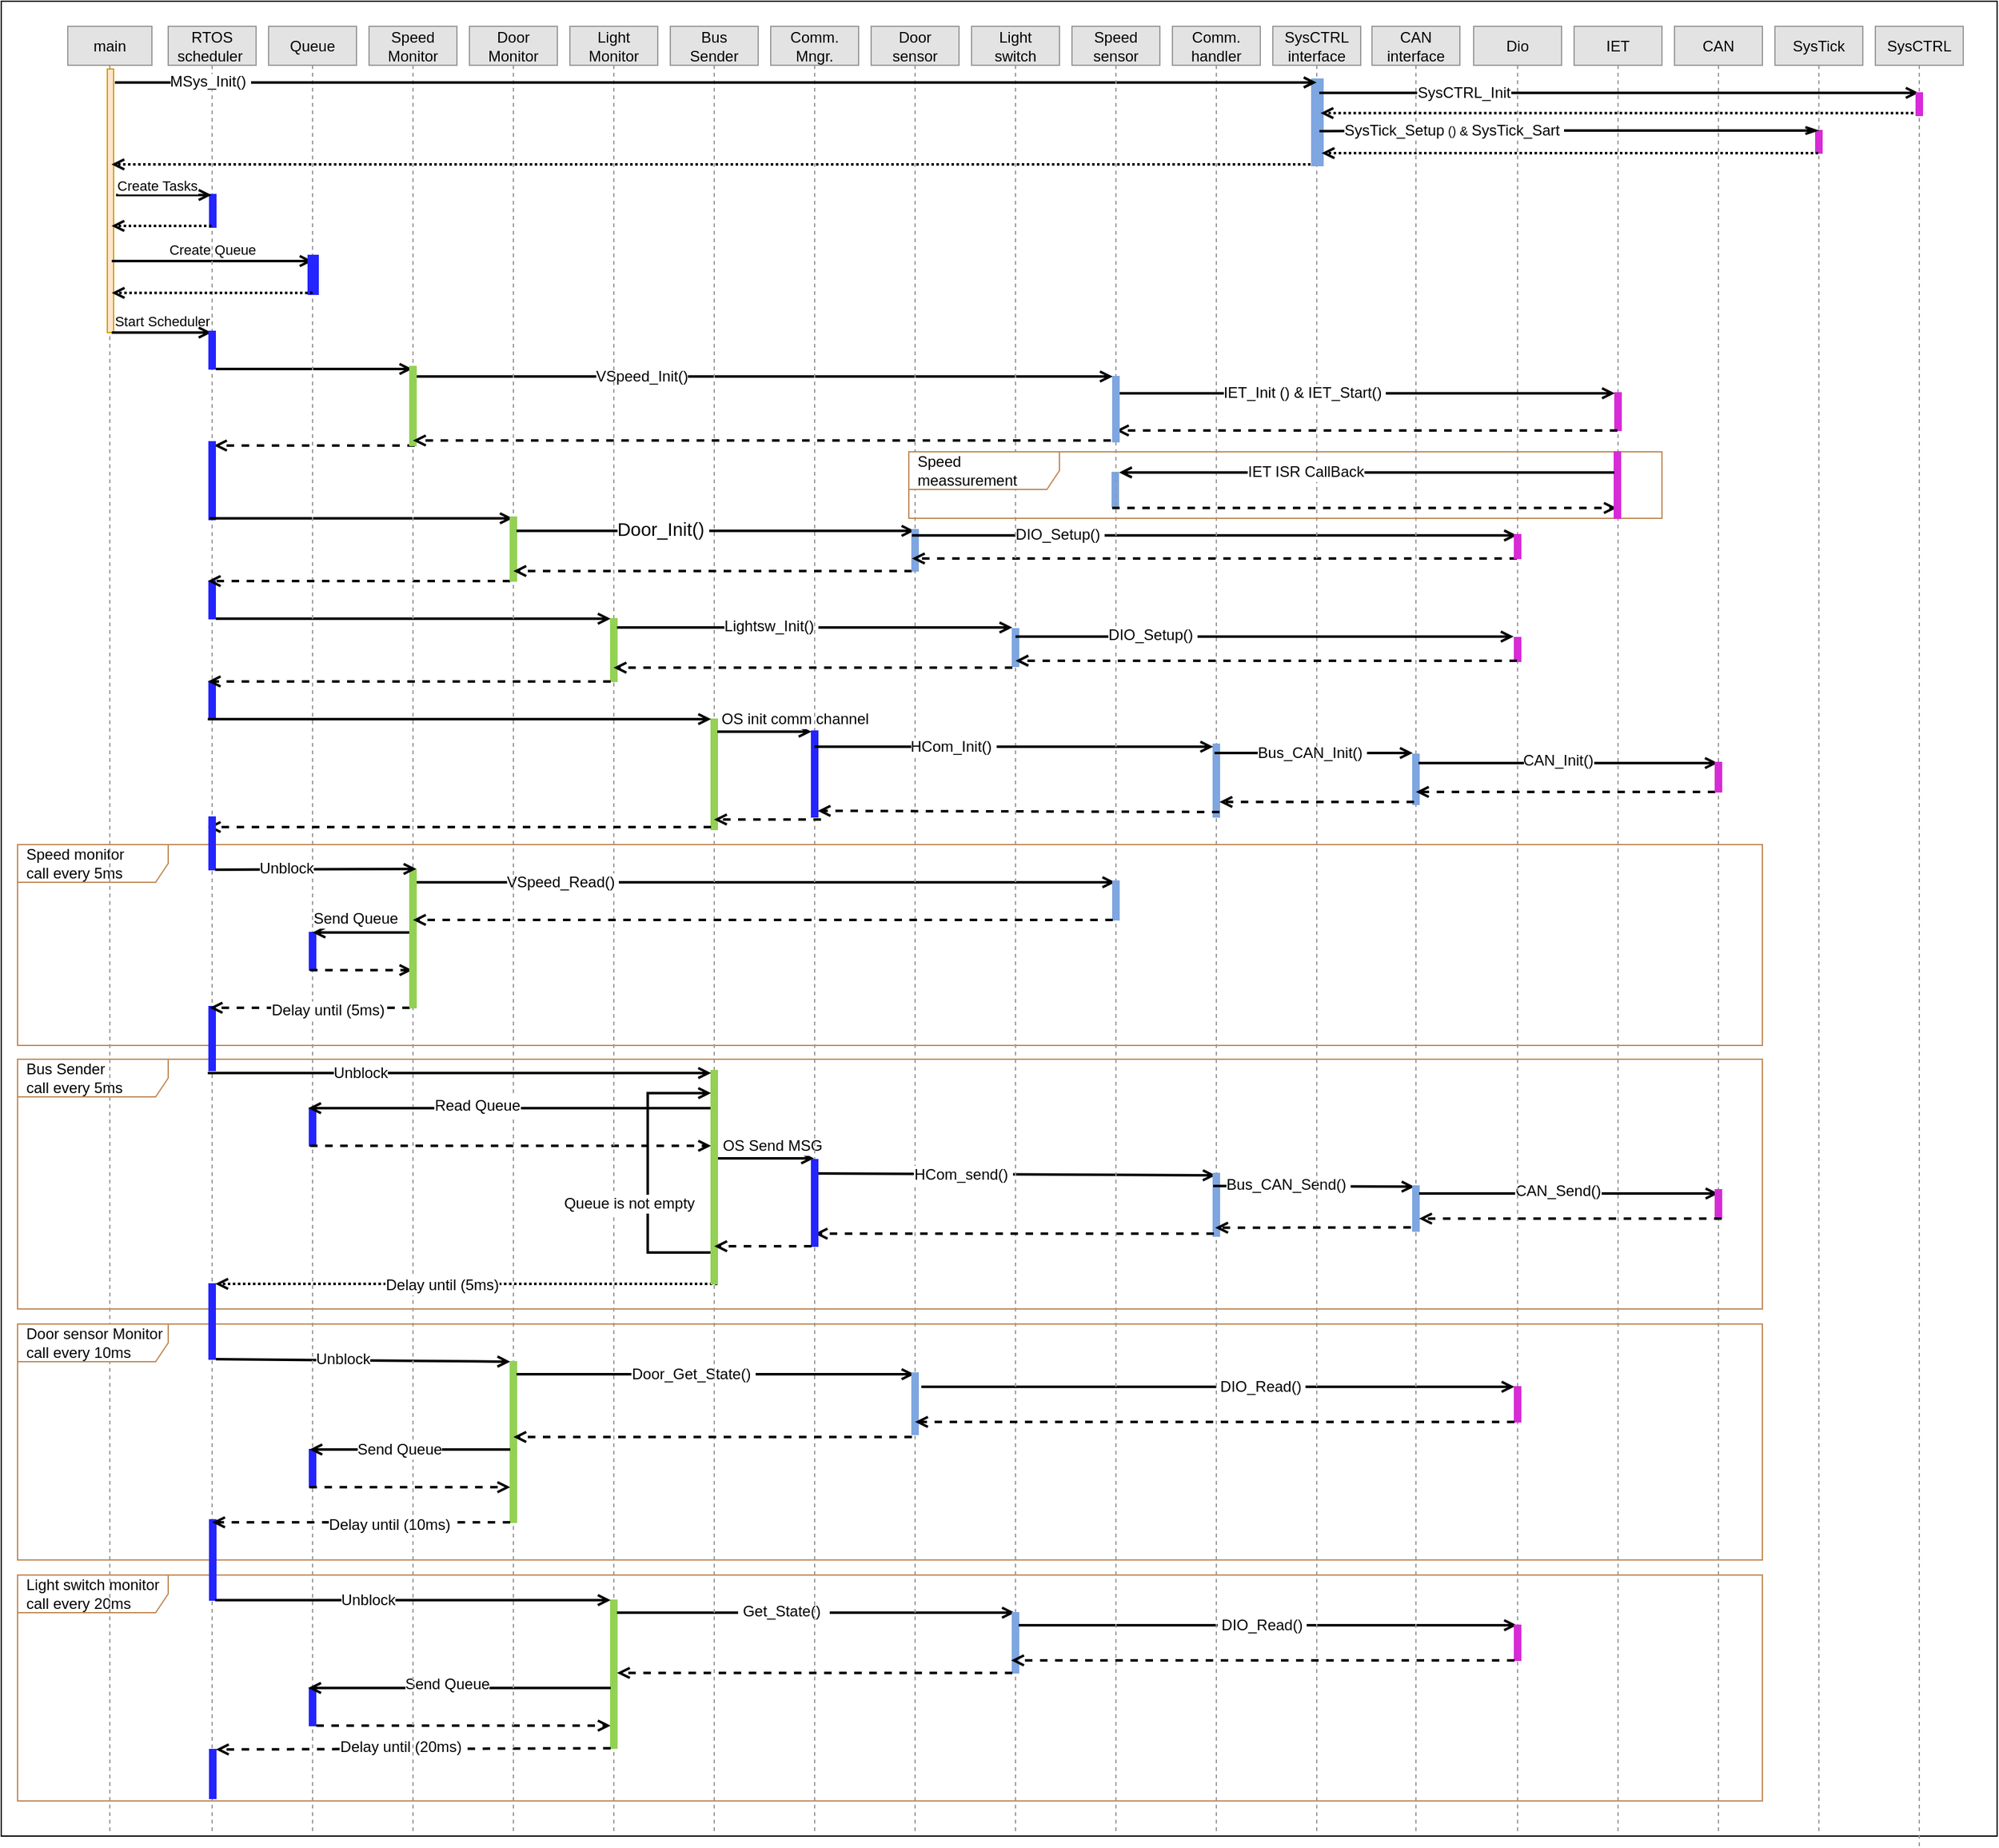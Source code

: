 <mxfile version="20.3.0" type="device" pages="12"><diagram id="adUa_yQjHYtoLK-ndyRn" name="ECU 1"><mxGraphModel dx="2089" dy="594" grid="1" gridSize="10" guides="1" tooltips="1" connect="1" arrows="1" fold="1" page="1" pageScale="1" pageWidth="1169" pageHeight="827" math="0" shadow="0"><root><mxCell id="0"/><mxCell id="1" parent="0"/><mxCell id="og2jn6no6eCKVBdM_l4o-1" value="" style="rounded=0;whiteSpace=wrap;html=1;container=1;collapsible=0;recursiveResize=0;" parent="1" vertex="1"><mxGeometry x="-1150" y="10" width="1590" height="1462" as="geometry"/></mxCell><mxCell id="x9VC0cl8Ionc_AkafXqu-30" value="" style="html=1;verticalAlign=bottom;labelBackgroundColor=none;endArrow=open;endFill=0;rounded=0;strokeWidth=2;" parent="og2jn6no6eCKVBdM_l4o-1" edge="1"><mxGeometry width="160" relative="1" as="geometry"><mxPoint x="327.667" y="299" as="sourcePoint"/><mxPoint x="885.5" y="299" as="targetPoint"/></mxGeometry></mxCell><mxCell id="SzNubksH04-rXgu9kz6C-6" value="&lt;span style=&quot;line-height: 107%; font-family: Calibri, sans-serif;&quot;&gt;VSpeed_Init()&lt;/span&gt;" style="edgeLabel;html=1;align=center;verticalAlign=middle;resizable=0;points=[];fontSize=12;" parent="x9VC0cl8Ionc_AkafXqu-30" vertex="1" connectable="0"><mxGeometry x="-0.346" relative="1" as="geometry"><mxPoint as="offset"/></mxGeometry></mxCell><mxCell id="x9VC0cl8Ionc_AkafXqu-130" value="Light switch monitor&amp;nbsp;&lt;br&gt;call every 20ms" style="shape=umlFrame;whiteSpace=wrap;html=1;width=120;height=30;boundedLbl=1;verticalAlign=middle;align=left;spacingLeft=5;strokeWidth=1;strokeColor=#BF8854;" parent="og2jn6no6eCKVBdM_l4o-1" vertex="1"><mxGeometry x="13" y="1254" width="1390" height="180" as="geometry"/></mxCell><mxCell id="x9VC0cl8Ionc_AkafXqu-93" value="Bus Sender&lt;br&gt;call every 5ms" style="shape=umlFrame;whiteSpace=wrap;html=1;width=120;height=30;boundedLbl=1;verticalAlign=middle;align=left;spacingLeft=5;strokeWidth=1;strokeColor=#BF8854;" parent="og2jn6no6eCKVBdM_l4o-1" vertex="1"><mxGeometry x="13" y="843" width="1390" height="199" as="geometry"/></mxCell><mxCell id="x9VC0cl8Ionc_AkafXqu-80" value="Speed monitor&amp;nbsp;&lt;br&gt;call every 5ms" style="shape=umlFrame;whiteSpace=wrap;html=1;width=120;height=30;boundedLbl=1;verticalAlign=middle;align=left;spacingLeft=5;strokeWidth=1;strokeColor=#BF8854;" parent="og2jn6no6eCKVBdM_l4o-1" vertex="1"><mxGeometry x="13" y="672" width="1390" height="160" as="geometry"/></mxCell><mxCell id="og2jn6no6eCKVBdM_l4o-2" value="main" style="shape=umlLifeline;perimeter=lifelinePerimeter;whiteSpace=wrap;html=1;container=1;collapsible=0;recursiveResize=0;outlineConnect=0;size=31;fillColor=#E3E3E3;strokeColor=#999999;" parent="og2jn6no6eCKVBdM_l4o-1" vertex="1"><mxGeometry x="53" y="20" width="67" height="1440" as="geometry"/></mxCell><mxCell id="Erfm3TUz1ma616rkz2Uy-22" value="" style="html=1;points=[];perimeter=orthogonalPerimeter;fillColor=#ffe6cc;strokeColor=#d79b00;" parent="og2jn6no6eCKVBdM_l4o-2" vertex="1"><mxGeometry x="31.5" y="34" width="5" height="210" as="geometry"/></mxCell><mxCell id="x9VC0cl8Ionc_AkafXqu-21" value="Create Queue" style="html=1;verticalAlign=bottom;labelBackgroundColor=none;endArrow=open;endFill=0;rounded=0;strokeWidth=2;" parent="og2jn6no6eCKVBdM_l4o-2" edge="1"><mxGeometry width="160" relative="1" as="geometry"><mxPoint x="35" y="187" as="sourcePoint"/><mxPoint x="195" y="187" as="targetPoint"/></mxGeometry></mxCell><mxCell id="x9VC0cl8Ionc_AkafXqu-24" value="Start Scheduler" style="html=1;verticalAlign=bottom;labelBackgroundColor=none;endArrow=open;endFill=0;rounded=0;strokeWidth=2;" parent="og2jn6no6eCKVBdM_l4o-2" edge="1"><mxGeometry width="160" relative="1" as="geometry"><mxPoint x="35" y="244" as="sourcePoint"/><mxPoint x="114.5" y="244" as="targetPoint"/></mxGeometry></mxCell><mxCell id="x9VC0cl8Ionc_AkafXqu-116" value="Door sensor Monitor &lt;br&gt;call every 10ms" style="shape=umlFrame;whiteSpace=wrap;html=1;width=120;height=30;boundedLbl=1;verticalAlign=middle;align=left;spacingLeft=5;strokeWidth=1;strokeColor=#BF8854;" parent="og2jn6no6eCKVBdM_l4o-2" vertex="1"><mxGeometry x="-40" y="1034" width="1390" height="188" as="geometry"/></mxCell><mxCell id="Erfm3TUz1ma616rkz2Uy-2" value="RTOS&lt;br&gt;scheduler&amp;nbsp;" style="shape=umlLifeline;perimeter=lifelinePerimeter;whiteSpace=wrap;html=1;container=1;collapsible=0;recursiveResize=0;outlineConnect=0;size=31;fillColor=#E3E3E3;strokeColor=#999999;" parent="og2jn6no6eCKVBdM_l4o-1" vertex="1"><mxGeometry x="133" y="20" width="70" height="1440" as="geometry"/></mxCell><mxCell id="x9VC0cl8Ionc_AkafXqu-16" value="" style="html=1;points=[];perimeter=orthogonalPerimeter;fillColor=strokeColor;strokeColor=#2424FF;" parent="Erfm3TUz1ma616rkz2Uy-2" vertex="1"><mxGeometry x="33" y="134" width="5" height="26" as="geometry"/></mxCell><mxCell id="x9VC0cl8Ionc_AkafXqu-23" value="" style="html=1;points=[];perimeter=orthogonalPerimeter;fillColor=strokeColor;strokeColor=#2424FF;" parent="Erfm3TUz1ma616rkz2Uy-2" vertex="1"><mxGeometry x="32.5" y="243" width="5" height="30" as="geometry"/></mxCell><mxCell id="x9VC0cl8Ionc_AkafXqu-29" value="" style="html=1;verticalAlign=bottom;labelBackgroundColor=none;endArrow=open;endFill=0;rounded=0;strokeWidth=2;" parent="Erfm3TUz1ma616rkz2Uy-2" edge="1"><mxGeometry width="160" relative="1" as="geometry"><mxPoint x="38" y="273" as="sourcePoint"/><mxPoint x="194.5" y="273" as="targetPoint"/></mxGeometry></mxCell><mxCell id="x9VC0cl8Ionc_AkafXqu-42" value="" style="html=1;verticalAlign=bottom;labelBackgroundColor=none;endArrow=open;endFill=0;dashed=1;rounded=0;strokeWidth=2;" parent="Erfm3TUz1ma616rkz2Uy-2" edge="1"><mxGeometry width="160" relative="1" as="geometry"><mxPoint x="196.5" y="334" as="sourcePoint"/><mxPoint x="36.5" y="334" as="targetPoint"/></mxGeometry></mxCell><mxCell id="x9VC0cl8Ionc_AkafXqu-44" value="" style="html=1;points=[];perimeter=orthogonalPerimeter;fillColor=strokeColor;strokeColor=#2424FF;" parent="Erfm3TUz1ma616rkz2Uy-2" vertex="1"><mxGeometry x="32.5" y="331" width="5" height="62" as="geometry"/></mxCell><mxCell id="x9VC0cl8Ionc_AkafXqu-45" value="" style="html=1;verticalAlign=bottom;labelBackgroundColor=none;endArrow=open;endFill=0;rounded=0;strokeWidth=2;" parent="Erfm3TUz1ma616rkz2Uy-2" edge="1"><mxGeometry width="160" relative="1" as="geometry"><mxPoint x="33" y="392" as="sourcePoint"/><mxPoint x="274.5" y="392" as="targetPoint"/></mxGeometry></mxCell><mxCell id="x9VC0cl8Ionc_AkafXqu-55" value="" style="html=1;points=[];perimeter=orthogonalPerimeter;fillColor=strokeColor;strokeColor=#2424FF;" parent="Erfm3TUz1ma616rkz2Uy-2" vertex="1"><mxGeometry x="32.5" y="442" width="5" height="30" as="geometry"/></mxCell><mxCell id="x9VC0cl8Ionc_AkafXqu-56" value="" style="html=1;verticalAlign=bottom;labelBackgroundColor=none;endArrow=open;endFill=0;rounded=0;strokeWidth=2;" parent="Erfm3TUz1ma616rkz2Uy-2" target="x9VC0cl8Ionc_AkafXqu-57" edge="1"><mxGeometry width="160" relative="1" as="geometry"><mxPoint x="38" y="472" as="sourcePoint"/><mxPoint x="117.5" y="472" as="targetPoint"/></mxGeometry></mxCell><mxCell id="x9VC0cl8Ionc_AkafXqu-64" value="" style="html=1;points=[];perimeter=orthogonalPerimeter;fillColor=strokeColor;strokeColor=#2424FF;" parent="Erfm3TUz1ma616rkz2Uy-2" vertex="1"><mxGeometry x="32.5" y="522" width="5" height="30" as="geometry"/></mxCell><mxCell id="x9VC0cl8Ionc_AkafXqu-92" value="" style="html=1;points=[];perimeter=orthogonalPerimeter;fillColor=strokeColor;strokeColor=#2424FF;" parent="Erfm3TUz1ma616rkz2Uy-2" vertex="1"><mxGeometry x="32.5" y="781" width="5" height="51" as="geometry"/></mxCell><mxCell id="x9VC0cl8Ionc_AkafXqu-115" value="" style="html=1;points=[];perimeter=orthogonalPerimeter;fillColor=strokeColor;strokeColor=#2424FF;" parent="Erfm3TUz1ma616rkz2Uy-2" vertex="1"><mxGeometry x="32.5" y="1002" width="5" height="60" as="geometry"/></mxCell><mxCell id="x9VC0cl8Ionc_AkafXqu-117" value="" style="html=1;verticalAlign=bottom;labelBackgroundColor=none;endArrow=open;endFill=0;rounded=0;strokeWidth=2;" parent="Erfm3TUz1ma616rkz2Uy-2" target="x9VC0cl8Ionc_AkafXqu-118" edge="1"><mxGeometry width="160" relative="1" as="geometry"><mxPoint x="38" y="1062" as="sourcePoint"/><mxPoint x="198" y="1062" as="targetPoint"/></mxGeometry></mxCell><mxCell id="SzNubksH04-rXgu9kz6C-45" value="Unblock" style="edgeLabel;html=1;align=center;verticalAlign=middle;resizable=0;points=[];fontSize=12;" parent="x9VC0cl8Ionc_AkafXqu-117" vertex="1" connectable="0"><mxGeometry x="-0.137" y="-3" relative="1" as="geometry"><mxPoint y="-4" as="offset"/></mxGeometry></mxCell><mxCell id="x9VC0cl8Ionc_AkafXqu-129" value="" style="html=1;points=[];perimeter=orthogonalPerimeter;fillColor=strokeColor;strokeColor=#2424FF;" parent="Erfm3TUz1ma616rkz2Uy-2" vertex="1"><mxGeometry x="33" y="1190" width="5" height="64" as="geometry"/></mxCell><mxCell id="x9VC0cl8Ionc_AkafXqu-146" value="" style="html=1;points=[];perimeter=orthogonalPerimeter;fillColor=strokeColor;strokeWidth=1;strokeColor=#2424FF;" parent="Erfm3TUz1ma616rkz2Uy-2" vertex="1"><mxGeometry x="33" y="1373" width="5" height="39" as="geometry"/></mxCell><mxCell id="Erfm3TUz1ma616rkz2Uy-5" value="Queue" style="shape=umlLifeline;perimeter=lifelinePerimeter;whiteSpace=wrap;html=1;container=1;collapsible=0;recursiveResize=0;outlineConnect=0;size=31;fillColor=#E3E3E3;strokeColor=#999999;" parent="og2jn6no6eCKVBdM_l4o-1" vertex="1"><mxGeometry x="213" y="20" width="70" height="1440" as="geometry"/></mxCell><mxCell id="x9VC0cl8Ionc_AkafXqu-20" value="" style="html=1;points=[];perimeter=orthogonalPerimeter;fillColor=strokeColor;strokeWidth=4;strokeColor=#2424FF;" parent="Erfm3TUz1ma616rkz2Uy-5" vertex="1"><mxGeometry x="33" y="184" width="5" height="28" as="geometry"/></mxCell><mxCell id="x9VC0cl8Ionc_AkafXqu-54" value="" style="html=1;verticalAlign=bottom;labelBackgroundColor=none;endArrow=open;endFill=0;dashed=1;rounded=0;strokeWidth=2;" parent="Erfm3TUz1ma616rkz2Uy-5" edge="1"><mxGeometry width="160" relative="1" as="geometry"><mxPoint x="192.5" y="442" as="sourcePoint"/><mxPoint x="-48.5" y="442" as="targetPoint"/></mxGeometry></mxCell><mxCell id="x9VC0cl8Ionc_AkafXqu-88" value="" style="html=1;points=[];perimeter=orthogonalPerimeter;fillColor=strokeColor;strokeColor=#2424FF;" parent="Erfm3TUz1ma616rkz2Uy-5" vertex="1"><mxGeometry x="32.5" y="722" width="5" height="30" as="geometry"/></mxCell><mxCell id="x9VC0cl8Ionc_AkafXqu-90" value="" style="html=1;verticalAlign=bottom;labelBackgroundColor=none;endArrow=open;endFill=0;dashed=1;rounded=0;strokeWidth=2;" parent="Erfm3TUz1ma616rkz2Uy-5" edge="1"><mxGeometry width="160" relative="1" as="geometry"><mxPoint x="33" y="752" as="sourcePoint"/><mxPoint x="114.5" y="752" as="targetPoint"/></mxGeometry></mxCell><mxCell id="x9VC0cl8Ionc_AkafXqu-97" value="" style="html=1;points=[];perimeter=orthogonalPerimeter;fillColor=strokeColor;strokeColor=#2424FF;" parent="Erfm3TUz1ma616rkz2Uy-5" vertex="1"><mxGeometry x="32.5" y="862" width="5" height="30" as="geometry"/></mxCell><mxCell id="x9VC0cl8Ionc_AkafXqu-99" value="" style="html=1;verticalAlign=bottom;labelBackgroundColor=none;endArrow=open;endFill=0;dashed=1;rounded=0;strokeWidth=2;" parent="Erfm3TUz1ma616rkz2Uy-5" target="x9VC0cl8Ionc_AkafXqu-95" edge="1"><mxGeometry width="160" relative="1" as="geometry"><mxPoint x="33" y="892" as="sourcePoint"/><mxPoint x="193" y="892" as="targetPoint"/></mxGeometry></mxCell><mxCell id="x9VC0cl8Ionc_AkafXqu-125" value="" style="html=1;points=[];perimeter=orthogonalPerimeter;fillColor=strokeColor;strokeColor=#2424FF;" parent="Erfm3TUz1ma616rkz2Uy-5" vertex="1"><mxGeometry x="32.5" y="1134" width="5" height="30" as="geometry"/></mxCell><mxCell id="x9VC0cl8Ionc_AkafXqu-139" value="" style="html=1;points=[];perimeter=orthogonalPerimeter;fillColor=strokeColor;strokeColor=#2424FF;" parent="Erfm3TUz1ma616rkz2Uy-5" vertex="1"><mxGeometry x="32.5" y="1324" width="5" height="30" as="geometry"/></mxCell><mxCell id="x9VC0cl8Ionc_AkafXqu-143" value="" style="html=1;verticalAlign=bottom;labelBackgroundColor=none;endArrow=open;endFill=0;dashed=1;rounded=0;strokeWidth=2;" parent="Erfm3TUz1ma616rkz2Uy-5" target="x9VC0cl8Ionc_AkafXqu-131" edge="1"><mxGeometry width="160" relative="1" as="geometry"><mxPoint x="38" y="1354" as="sourcePoint"/><mxPoint x="198" y="1354" as="targetPoint"/></mxGeometry></mxCell><mxCell id="Erfm3TUz1ma616rkz2Uy-7" value="Light Monitor" style="shape=umlLifeline;perimeter=lifelinePerimeter;whiteSpace=wrap;html=1;container=1;collapsible=0;recursiveResize=0;outlineConnect=0;size=31;fillColor=#E3E3E3;strokeColor=#999999;" parent="og2jn6no6eCKVBdM_l4o-1" vertex="1"><mxGeometry x="453" y="20" width="70" height="1440" as="geometry"/></mxCell><mxCell id="x9VC0cl8Ionc_AkafXqu-57" value="" style="html=1;points=[];perimeter=orthogonalPerimeter;fillColor=strokeColor;strokeWidth=1;strokeColor=#93D154;" parent="Erfm3TUz1ma616rkz2Uy-7" vertex="1"><mxGeometry x="32.5" y="472" width="5" height="50" as="geometry"/></mxCell><mxCell id="x9VC0cl8Ionc_AkafXqu-58" value="" style="html=1;verticalAlign=bottom;labelBackgroundColor=none;endArrow=open;endFill=0;rounded=0;strokeWidth=2;" parent="Erfm3TUz1ma616rkz2Uy-7" edge="1"><mxGeometry width="160" relative="1" as="geometry"><mxPoint x="37.5" y="479" as="sourcePoint"/><mxPoint x="352.5" y="479" as="targetPoint"/></mxGeometry></mxCell><mxCell id="SzNubksH04-rXgu9kz6C-18" value="&lt;span style=&quot;line-height: 107%; font-family: Calibri, sans-serif;&quot;&gt;Lightsw_Init()&amp;nbsp;&lt;/span&gt;" style="edgeLabel;html=1;align=center;verticalAlign=middle;resizable=0;points=[];fontSize=12;" parent="x9VC0cl8Ionc_AkafXqu-58" vertex="1" connectable="0"><mxGeometry x="-0.65" y="-1" relative="1" as="geometry"><mxPoint x="67" y="-2" as="offset"/></mxGeometry></mxCell><mxCell id="x9VC0cl8Ionc_AkafXqu-62" value="" style="html=1;verticalAlign=bottom;labelBackgroundColor=none;endArrow=open;endFill=0;dashed=1;rounded=0;strokeWidth=2;" parent="Erfm3TUz1ma616rkz2Uy-7" edge="1"><mxGeometry width="160" relative="1" as="geometry"><mxPoint x="32.5" y="522" as="sourcePoint"/><mxPoint x="-288.5" y="522" as="targetPoint"/></mxGeometry></mxCell><mxCell id="x9VC0cl8Ionc_AkafXqu-131" value="" style="html=1;points=[];perimeter=orthogonalPerimeter;fillColor=strokeColor;strokeColor=#93D154;" parent="Erfm3TUz1ma616rkz2Uy-7" vertex="1"><mxGeometry x="32.5" y="1254" width="5" height="118" as="geometry"/></mxCell><mxCell id="x9VC0cl8Ionc_AkafXqu-133" value="" style="html=1;verticalAlign=bottom;labelBackgroundColor=none;endArrow=open;endFill=0;rounded=0;strokeWidth=2;" parent="Erfm3TUz1ma616rkz2Uy-7" edge="1"><mxGeometry width="160" relative="1" as="geometry"><mxPoint x="37.5" y="1264" as="sourcePoint"/><mxPoint x="354.5" y="1264" as="targetPoint"/></mxGeometry></mxCell><mxCell id="SzNubksH04-rXgu9kz6C-53" value="&lt;span style=&quot;line-height: 107%; font-family: Calibri, sans-serif;&quot;&gt;&amp;nbsp;Get_State()&amp;nbsp;&amp;nbsp;&lt;/span&gt;" style="edgeLabel;html=1;align=center;verticalAlign=middle;resizable=0;points=[];fontSize=12;" parent="x9VC0cl8Ionc_AkafXqu-133" vertex="1" connectable="0"><mxGeometry x="-0.167" y="1" relative="1" as="geometry"><mxPoint as="offset"/></mxGeometry></mxCell><mxCell id="x9VC0cl8Ionc_AkafXqu-142" value="" style="html=1;verticalAlign=bottom;labelBackgroundColor=none;endArrow=open;endFill=0;rounded=0;strokeWidth=2;" parent="Erfm3TUz1ma616rkz2Uy-7" edge="1"><mxGeometry width="160" relative="1" as="geometry"><mxPoint x="32.5" y="1324" as="sourcePoint"/><mxPoint x="-208.5" y="1324" as="targetPoint"/></mxGeometry></mxCell><mxCell id="SzNubksH04-rXgu9kz6C-52" value="Send Queue" style="edgeLabel;html=1;align=center;verticalAlign=middle;resizable=0;points=[];fontSize=12;" parent="x9VC0cl8Ionc_AkafXqu-142" vertex="1" connectable="0"><mxGeometry x="0.084" y="-3" relative="1" as="geometry"><mxPoint as="offset"/></mxGeometry></mxCell><mxCell id="x9VC0cl8Ionc_AkafXqu-145" value="" style="html=1;verticalAlign=bottom;labelBackgroundColor=none;endArrow=open;endFill=0;dashed=1;rounded=0;strokeWidth=2;" parent="Erfm3TUz1ma616rkz2Uy-7" target="x9VC0cl8Ionc_AkafXqu-146" edge="1"><mxGeometry width="160" relative="1" as="geometry"><mxPoint x="32.5" y="1372" as="sourcePoint"/><mxPoint x="-127.5" y="1372" as="targetPoint"/></mxGeometry></mxCell><mxCell id="SzNubksH04-rXgu9kz6C-54" value="Delay until (20ms)" style="edgeLabel;html=1;align=center;verticalAlign=middle;resizable=0;points=[];fontSize=12;" parent="x9VC0cl8Ionc_AkafXqu-145" vertex="1" connectable="0"><mxGeometry x="0.067" y="-2" relative="1" as="geometry"><mxPoint as="offset"/></mxGeometry></mxCell><mxCell id="Erfm3TUz1ma616rkz2Uy-6" value="Speed Monitor" style="shape=umlLifeline;perimeter=lifelinePerimeter;whiteSpace=wrap;html=1;container=1;collapsible=0;recursiveResize=0;outlineConnect=0;size=31;fillColor=#E3E3E3;strokeColor=#999999;" parent="og2jn6no6eCKVBdM_l4o-1" vertex="1"><mxGeometry x="293" y="20" width="70" height="1440" as="geometry"/></mxCell><mxCell id="x9VC0cl8Ionc_AkafXqu-84" value="" style="html=1;verticalAlign=bottom;labelBackgroundColor=none;endArrow=open;endFill=0;rounded=0;strokeWidth=2;" parent="Erfm3TUz1ma616rkz2Uy-6" edge="1"><mxGeometry width="160" relative="1" as="geometry"><mxPoint x="32.5" y="682" as="sourcePoint"/><mxPoint x="594.5" y="682" as="targetPoint"/></mxGeometry></mxCell><mxCell id="SzNubksH04-rXgu9kz6C-28" value="&lt;span style=&quot;line-height: 107%; font-family: Calibri, sans-serif;&quot;&gt;VSpeed_Read()&amp;nbsp;&lt;/span&gt;" style="edgeLabel;html=1;align=center;verticalAlign=middle;resizable=0;points=[];fontSize=12;" parent="x9VC0cl8Ionc_AkafXqu-84" vertex="1" connectable="0"><mxGeometry x="-0.568" relative="1" as="geometry"><mxPoint as="offset"/></mxGeometry></mxCell><mxCell id="x9VC0cl8Ionc_AkafXqu-87" value="" style="html=1;verticalAlign=bottom;labelBackgroundColor=none;endArrow=open;endFill=0;rounded=0;strokeWidth=2;" parent="Erfm3TUz1ma616rkz2Uy-6" target="Erfm3TUz1ma616rkz2Uy-5" edge="1"><mxGeometry width="160" relative="1" as="geometry"><mxPoint x="32.5" y="722" as="sourcePoint"/><mxPoint x="-51" y="720" as="targetPoint"/></mxGeometry></mxCell><mxCell id="SzNubksH04-rXgu9kz6C-27" value="Send Queue" style="edgeLabel;html=1;align=center;verticalAlign=middle;resizable=0;points=[];fontSize=12;" parent="x9VC0cl8Ionc_AkafXqu-87" vertex="1" connectable="0"><mxGeometry x="0.338" y="1" relative="1" as="geometry"><mxPoint x="8" y="-12" as="offset"/></mxGeometry></mxCell><mxCell id="x9VC0cl8Ionc_AkafXqu-91" value="" style="html=1;verticalAlign=bottom;labelBackgroundColor=none;endArrow=open;endFill=0;dashed=1;rounded=0;strokeWidth=2;" parent="Erfm3TUz1ma616rkz2Uy-6" edge="1"><mxGeometry width="160" relative="1" as="geometry"><mxPoint x="32.5" y="782" as="sourcePoint"/><mxPoint x="-127" y="782" as="targetPoint"/></mxGeometry></mxCell><mxCell id="SzNubksH04-rXgu9kz6C-29" value="Delay until (5ms)" style="edgeLabel;html=1;align=center;verticalAlign=middle;resizable=0;points=[];fontSize=12;" parent="x9VC0cl8Ionc_AkafXqu-91" vertex="1" connectable="0"><mxGeometry x="-0.171" y="2" relative="1" as="geometry"><mxPoint as="offset"/></mxGeometry></mxCell><mxCell id="x9VC0cl8Ionc_AkafXqu-28" value="" style="html=1;points=[];perimeter=orthogonalPerimeter;fillColor=strokeColor;strokeColor=#93D154;" parent="Erfm3TUz1ma616rkz2Uy-6" vertex="1"><mxGeometry x="32.5" y="271" width="5" height="63" as="geometry"/></mxCell><mxCell id="Erfm3TUz1ma616rkz2Uy-8" value="Door Monitor" style="shape=umlLifeline;perimeter=lifelinePerimeter;whiteSpace=wrap;html=1;container=1;collapsible=0;recursiveResize=0;outlineConnect=0;size=31;fillColor=#E3E3E3;strokeColor=#999999;" parent="og2jn6no6eCKVBdM_l4o-1" vertex="1"><mxGeometry x="373" y="20" width="70" height="1440" as="geometry"/></mxCell><mxCell id="x9VC0cl8Ionc_AkafXqu-46" value="" style="html=1;points=[];perimeter=orthogonalPerimeter;fillColor=strokeColor;strokeColor=#93D154;" parent="Erfm3TUz1ma616rkz2Uy-8" vertex="1"><mxGeometry x="32.5" y="391" width="5" height="51" as="geometry"/></mxCell><mxCell id="x9VC0cl8Ionc_AkafXqu-47" value="" style="html=1;verticalAlign=bottom;labelBackgroundColor=none;endArrow=open;endFill=0;rounded=0;strokeWidth=2;" parent="Erfm3TUz1ma616rkz2Uy-8" edge="1"><mxGeometry width="160" relative="1" as="geometry"><mxPoint x="37.5" y="402" as="sourcePoint"/><mxPoint x="354.5" y="402" as="targetPoint"/></mxGeometry></mxCell><mxCell id="SzNubksH04-rXgu9kz6C-12" value="&lt;span style=&quot;font-size:11.0pt;line-height:107%;&lt;br/&gt;font-family:&amp;quot;Calibri&amp;quot;,sans-serif;mso-ascii-theme-font:minor-latin;mso-fareast-font-family:&lt;br/&gt;Calibri;mso-fareast-theme-font:minor-latin;mso-hansi-theme-font:minor-latin;&lt;br/&gt;mso-bidi-font-family:Arial;mso-bidi-theme-font:minor-bidi;mso-ansi-language:&lt;br/&gt;EN-US;mso-fareast-language:EN-US;mso-bidi-language:AR-SA&quot;&gt;Door_Init()&amp;nbsp;&lt;/span&gt;" style="edgeLabel;html=1;align=center;verticalAlign=middle;resizable=0;points=[];fontSize=12;" parent="x9VC0cl8Ionc_AkafXqu-47" vertex="1" connectable="0"><mxGeometry x="-0.265" y="1" relative="1" as="geometry"><mxPoint as="offset"/></mxGeometry></mxCell><mxCell id="x9VC0cl8Ionc_AkafXqu-118" value="" style="html=1;points=[];perimeter=orthogonalPerimeter;fillColor=strokeColor;strokeWidth=1;strokeColor=#93D154;" parent="Erfm3TUz1ma616rkz2Uy-8" vertex="1"><mxGeometry x="32.5" y="1064" width="5" height="128" as="geometry"/></mxCell><mxCell id="x9VC0cl8Ionc_AkafXqu-119" value="" style="html=1;verticalAlign=bottom;labelBackgroundColor=none;endArrow=open;endFill=0;rounded=0;strokeWidth=2;" parent="Erfm3TUz1ma616rkz2Uy-8" source="x9VC0cl8Ionc_AkafXqu-118" edge="1"><mxGeometry width="160" relative="1" as="geometry"><mxPoint x="39" y="1075" as="sourcePoint"/><mxPoint x="354.5" y="1074" as="targetPoint"/></mxGeometry></mxCell><mxCell id="SzNubksH04-rXgu9kz6C-49" value="&lt;span style=&quot;line-height: 107%; font-family: Calibri, sans-serif;&quot;&gt;Door_Get_State()&amp;nbsp;&lt;/span&gt;" style="edgeLabel;html=1;align=center;verticalAlign=middle;resizable=0;points=[];fontSize=12;" parent="x9VC0cl8Ionc_AkafXqu-119" vertex="1" connectable="0"><mxGeometry x="-0.115" relative="1" as="geometry"><mxPoint as="offset"/></mxGeometry></mxCell><mxCell id="x9VC0cl8Ionc_AkafXqu-126" value="" style="html=1;verticalAlign=bottom;labelBackgroundColor=none;endArrow=open;endFill=0;rounded=0;strokeWidth=2;" parent="Erfm3TUz1ma616rkz2Uy-8" edge="1"><mxGeometry width="160" relative="1" as="geometry"><mxPoint x="32.5" y="1134" as="sourcePoint"/><mxPoint x="-127.5" y="1134" as="targetPoint"/></mxGeometry></mxCell><mxCell id="SzNubksH04-rXgu9kz6C-48" value="Send Queue" style="edgeLabel;html=1;align=center;verticalAlign=middle;resizable=0;points=[];fontSize=12;" parent="x9VC0cl8Ionc_AkafXqu-126" vertex="1" connectable="0"><mxGeometry x="0.107" relative="1" as="geometry"><mxPoint as="offset"/></mxGeometry></mxCell><mxCell id="x9VC0cl8Ionc_AkafXqu-127" value="" style="html=1;verticalAlign=bottom;labelBackgroundColor=none;endArrow=open;endFill=0;dashed=1;rounded=0;strokeWidth=2;" parent="Erfm3TUz1ma616rkz2Uy-8" edge="1"><mxGeometry width="160" relative="1" as="geometry"><mxPoint x="-127.5" y="1164" as="sourcePoint"/><mxPoint x="32.5" y="1164" as="targetPoint"/></mxGeometry></mxCell><mxCell id="x9VC0cl8Ionc_AkafXqu-128" value="" style="html=1;verticalAlign=bottom;labelBackgroundColor=none;endArrow=open;endFill=0;dashed=1;rounded=0;strokeWidth=2;" parent="Erfm3TUz1ma616rkz2Uy-8" target="Erfm3TUz1ma616rkz2Uy-2" edge="1"><mxGeometry width="160" relative="1" as="geometry"><mxPoint x="32.5" y="1192" as="sourcePoint"/><mxPoint x="-208.5" y="1192" as="targetPoint"/></mxGeometry></mxCell><mxCell id="SzNubksH04-rXgu9kz6C-47" value="Delay until (10ms)" style="edgeLabel;html=1;align=center;verticalAlign=middle;resizable=0;points=[];fontSize=12;" parent="x9VC0cl8Ionc_AkafXqu-128" vertex="1" connectable="0"><mxGeometry x="-0.185" y="2" relative="1" as="geometry"><mxPoint as="offset"/></mxGeometry></mxCell><mxCell id="Erfm3TUz1ma616rkz2Uy-9" value="Bus&lt;br&gt;Sender" style="shape=umlLifeline;perimeter=lifelinePerimeter;whiteSpace=wrap;html=1;container=1;collapsible=0;recursiveResize=0;outlineConnect=0;size=31;fillColor=#E3E3E3;strokeColor=#999999;" parent="og2jn6no6eCKVBdM_l4o-1" vertex="1"><mxGeometry x="533" y="20" width="70" height="1440" as="geometry"/></mxCell><mxCell id="x9VC0cl8Ionc_AkafXqu-66" value="" style="html=1;points=[];perimeter=orthogonalPerimeter;fillColor=strokeColor;strokeWidth=1;strokeColor=#93D154;" parent="Erfm3TUz1ma616rkz2Uy-9" vertex="1"><mxGeometry x="32.5" y="552" width="5" height="88" as="geometry"/></mxCell><mxCell id="x9VC0cl8Ionc_AkafXqu-67" value="" style="html=1;verticalAlign=bottom;labelBackgroundColor=none;endArrow=open;endFill=0;rounded=0;strokeWidth=2;" parent="Erfm3TUz1ma616rkz2Uy-9" target="x9VC0cl8Ionc_AkafXqu-68" edge="1"><mxGeometry width="160" relative="1" as="geometry"><mxPoint x="37.5" y="562" as="sourcePoint"/><mxPoint x="117" y="562" as="targetPoint"/></mxGeometry></mxCell><mxCell id="SzNubksH04-rXgu9kz6C-19" value="OS init comm channel" style="edgeLabel;html=1;align=center;verticalAlign=middle;resizable=0;points=[];fontSize=12;" parent="x9VC0cl8Ionc_AkafXqu-67" vertex="1" connectable="0"><mxGeometry x="0.211" y="-1" relative="1" as="geometry"><mxPoint x="16" y="-11" as="offset"/></mxGeometry></mxCell><mxCell id="x9VC0cl8Ionc_AkafXqu-76" value="" style="html=1;verticalAlign=bottom;labelBackgroundColor=none;endArrow=open;endFill=0;dashed=1;rounded=0;strokeWidth=2;" parent="Erfm3TUz1ma616rkz2Uy-9" edge="1"><mxGeometry width="160" relative="1" as="geometry"><mxPoint x="32.5" y="638" as="sourcePoint"/><mxPoint x="-368.5" y="638" as="targetPoint"/></mxGeometry></mxCell><mxCell id="x9VC0cl8Ionc_AkafXqu-100" value="" style="html=1;verticalAlign=bottom;labelBackgroundColor=none;endArrow=open;endFill=0;rounded=0;strokeWidth=2;" parent="Erfm3TUz1ma616rkz2Uy-9" edge="1"><mxGeometry width="160" relative="1" as="geometry"><mxPoint x="32.5" y="862" as="sourcePoint"/><mxPoint x="-288.5" y="862" as="targetPoint"/></mxGeometry></mxCell><mxCell id="SzNubksH04-rXgu9kz6C-32" value="Read Queue" style="edgeLabel;html=1;align=center;verticalAlign=middle;resizable=0;points=[];fontSize=12;" parent="x9VC0cl8Ionc_AkafXqu-100" vertex="1" connectable="0"><mxGeometry x="0.164" y="-2" relative="1" as="geometry"><mxPoint as="offset"/></mxGeometry></mxCell><mxCell id="x9VC0cl8Ionc_AkafXqu-102" value="" style="html=1;verticalAlign=bottom;labelBackgroundColor=none;endArrow=open;endFill=0;rounded=0;strokeWidth=2;" parent="Erfm3TUz1ma616rkz2Uy-9" source="Erfm3TUz1ma616rkz2Uy-9" edge="1"><mxGeometry width="160" relative="1" as="geometry"><mxPoint x="40" y="902" as="sourcePoint"/><mxPoint x="114.5" y="902" as="targetPoint"/></mxGeometry></mxCell><mxCell id="SzNubksH04-rXgu9kz6C-37" value="OS Send MSG" style="edgeLabel;html=1;align=center;verticalAlign=middle;resizable=0;points=[];fontSize=12;" parent="x9VC0cl8Ionc_AkafXqu-102" vertex="1" connectable="0"><mxGeometry x="-0.355" y="1" relative="1" as="geometry"><mxPoint x="20" y="-9" as="offset"/></mxGeometry></mxCell><mxCell id="x9VC0cl8Ionc_AkafXqu-114" value="" style="html=1;verticalAlign=bottom;labelBackgroundColor=none;endArrow=open;endFill=0;rounded=0;strokeWidth=2;dashed=1;dashPattern=1 1;" parent="Erfm3TUz1ma616rkz2Uy-9" target="x9VC0cl8Ionc_AkafXqu-115" edge="1"><mxGeometry width="160" relative="1" as="geometry"><mxPoint x="37.5" y="1002" as="sourcePoint"/><mxPoint x="-42" y="1002" as="targetPoint"/></mxGeometry></mxCell><mxCell id="SzNubksH04-rXgu9kz6C-44" value="Delay until (5ms)" style="edgeLabel;html=1;align=center;verticalAlign=middle;resizable=0;points=[];fontSize=12;" parent="x9VC0cl8Ionc_AkafXqu-114" vertex="1" connectable="0"><mxGeometry x="0.099" y="1" relative="1" as="geometry"><mxPoint as="offset"/></mxGeometry></mxCell><mxCell id="x9VC0cl8Ionc_AkafXqu-148" value="" style="html=1;verticalAlign=bottom;labelBackgroundColor=none;endArrow=open;endFill=0;rounded=0;strokeWidth=2;" parent="Erfm3TUz1ma616rkz2Uy-9" edge="1"><mxGeometry width="160" relative="1" as="geometry"><mxPoint x="-368.5" y="552" as="sourcePoint"/><mxPoint x="32.5" y="552" as="targetPoint"/></mxGeometry></mxCell><mxCell id="SzNubksH04-rXgu9kz6C-33" value="" style="html=1;verticalAlign=bottom;labelBackgroundColor=none;endArrow=open;endFill=0;rounded=0;strokeWidth=2;edgeStyle=orthogonalEdgeStyle;" parent="Erfm3TUz1ma616rkz2Uy-9" edge="1"><mxGeometry width="160" relative="1" as="geometry"><mxPoint x="37" y="977" as="sourcePoint"/><mxPoint x="32.5" y="850.034" as="targetPoint"/><Array as="points"><mxPoint x="-18" y="977"/><mxPoint x="-18" y="850"/></Array></mxGeometry></mxCell><mxCell id="SzNubksH04-rXgu9kz6C-35" value="Queue is not empty" style="edgeLabel;html=1;align=center;verticalAlign=middle;resizable=0;points=[];fontSize=12;" parent="SzNubksH04-rXgu9kz6C-33" vertex="1" connectable="0"><mxGeometry x="-0.201" y="1" relative="1" as="geometry"><mxPoint x="-14" y="-1" as="offset"/></mxGeometry></mxCell><mxCell id="x9VC0cl8Ionc_AkafXqu-95" value="" style="html=1;points=[];perimeter=orthogonalPerimeter;fillColor=strokeColor;strokeWidth=1;strokeColor=#93D154;" parent="Erfm3TUz1ma616rkz2Uy-9" vertex="1"><mxGeometry x="32.5" y="832" width="5" height="170" as="geometry"/></mxCell><mxCell id="Erfm3TUz1ma616rkz2Uy-10" value="Comm. Mngr." style="shape=umlLifeline;perimeter=lifelinePerimeter;whiteSpace=wrap;html=1;container=1;collapsible=0;recursiveResize=0;outlineConnect=0;size=31;fillColor=#E3E3E3;strokeColor=#999999;" parent="og2jn6no6eCKVBdM_l4o-1" vertex="1"><mxGeometry x="613" y="20" width="70" height="1440" as="geometry"/></mxCell><mxCell id="x9VC0cl8Ionc_AkafXqu-15" value="" style="html=1;verticalAlign=bottom;labelBackgroundColor=none;endArrow=open;endFill=0;rounded=0;strokeWidth=2;dashed=1;dashPattern=1 1;" parent="Erfm3TUz1ma616rkz2Uy-10" edge="1"><mxGeometry width="160" relative="1" as="geometry"><mxPoint x="430" y="110" as="sourcePoint"/><mxPoint x="-525.19" y="110" as="targetPoint"/></mxGeometry></mxCell><mxCell id="x9VC0cl8Ionc_AkafXqu-52" value="" style="html=1;verticalAlign=bottom;labelBackgroundColor=none;endArrow=open;endFill=0;rounded=0;strokeWidth=2;dashed=1;" parent="Erfm3TUz1ma616rkz2Uy-10" target="Erfm3TUz1ma616rkz2Uy-8" edge="1"><mxGeometry width="160" relative="1" as="geometry"><mxPoint x="112.5" y="434" as="sourcePoint"/><mxPoint x="-208.5" y="434" as="targetPoint"/></mxGeometry></mxCell><mxCell id="x9VC0cl8Ionc_AkafXqu-75" value="" style="html=1;verticalAlign=bottom;labelBackgroundColor=none;endArrow=open;endFill=0;dashed=1;rounded=0;strokeWidth=2;" parent="Erfm3TUz1ma616rkz2Uy-10" edge="1"><mxGeometry width="160" relative="1" as="geometry"><mxPoint x="40" y="632" as="sourcePoint"/><mxPoint x="-45.19" y="632" as="targetPoint"/></mxGeometry></mxCell><mxCell id="x9VC0cl8Ionc_AkafXqu-68" value="" style="html=1;points=[];perimeter=orthogonalPerimeter;fillColor=strokeColor;strokeWidth=1;strokeColor=#2424FF;" parent="Erfm3TUz1ma616rkz2Uy-10" vertex="1"><mxGeometry x="32.5" y="561.5" width="5" height="68.5" as="geometry"/></mxCell><mxCell id="Erfm3TUz1ma616rkz2Uy-11" value="Door &lt;br&gt;sensor" style="shape=umlLifeline;perimeter=lifelinePerimeter;whiteSpace=wrap;html=1;container=1;collapsible=0;recursiveResize=0;outlineConnect=0;size=31;fillColor=#E3E3E3;strokeColor=#999999;" parent="og2jn6no6eCKVBdM_l4o-1" vertex="1"><mxGeometry x="693" y="20" width="70" height="1440" as="geometry"/></mxCell><mxCell id="x9VC0cl8Ionc_AkafXqu-48" value="" style="html=1;points=[];perimeter=orthogonalPerimeter;fillColor=strokeColor;strokeColor=#7EA6E0;" parent="Erfm3TUz1ma616rkz2Uy-11" vertex="1"><mxGeometry x="32.5" y="401" width="5" height="33" as="geometry"/></mxCell><mxCell id="x9VC0cl8Ionc_AkafXqu-50" value="" style="html=1;verticalAlign=bottom;labelBackgroundColor=none;endArrow=open;endFill=0;rounded=0;strokeWidth=2;" parent="Erfm3TUz1ma616rkz2Uy-11" edge="1"><mxGeometry width="160" relative="1" as="geometry"><mxPoint x="32.5" y="405.67" as="sourcePoint"/><mxPoint x="514.5" y="405.67" as="targetPoint"/></mxGeometry></mxCell><mxCell id="SzNubksH04-rXgu9kz6C-13" value="&lt;span style=&quot;line-height: 107%; font-family: Calibri, sans-serif;&quot;&gt;DIO_Setup()&amp;nbsp;&lt;/span&gt;" style="edgeLabel;html=1;align=center;verticalAlign=middle;resizable=0;points=[];fontSize=12;" parent="x9VC0cl8Ionc_AkafXqu-50" vertex="1" connectable="0"><mxGeometry x="-0.797" relative="1" as="geometry"><mxPoint x="68" y="-1" as="offset"/></mxGeometry></mxCell><mxCell id="x9VC0cl8Ionc_AkafXqu-51" value="" style="html=1;verticalAlign=bottom;labelBackgroundColor=none;endArrow=open;endFill=0;rounded=0;strokeWidth=2;dashed=1;" parent="Erfm3TUz1ma616rkz2Uy-11" edge="1"><mxGeometry width="160" relative="1" as="geometry"><mxPoint x="514.5" y="424" as="sourcePoint"/><mxPoint x="32.5" y="424" as="targetPoint"/></mxGeometry></mxCell><mxCell id="x9VC0cl8Ionc_AkafXqu-105" value="" style="html=1;verticalAlign=bottom;labelBackgroundColor=none;endArrow=open;endFill=0;rounded=0;strokeWidth=2;entryX=0.397;entryY=0.031;entryDx=0;entryDy=0;entryPerimeter=0;" parent="Erfm3TUz1ma616rkz2Uy-11" target="x9VC0cl8Ionc_AkafXqu-104" edge="1"><mxGeometry width="160" relative="1" as="geometry"><mxPoint x="-47" y="914" as="sourcePoint"/><mxPoint x="32.5" y="914" as="targetPoint"/></mxGeometry></mxCell><mxCell id="SzNubksH04-rXgu9kz6C-38" value="&lt;span style=&quot;line-height: 107%; font-family: Calibri, sans-serif;&quot;&gt;HCom_send()&amp;nbsp;&lt;/span&gt;" style="edgeLabel;html=1;align=center;verticalAlign=middle;resizable=0;points=[];fontSize=12;" parent="x9VC0cl8Ionc_AkafXqu-105" vertex="1" connectable="0"><mxGeometry x="-0.614" y="-1" relative="1" as="geometry"><mxPoint x="58" y="-1" as="offset"/></mxGeometry></mxCell><mxCell id="x9VC0cl8Ionc_AkafXqu-120" value="" style="html=1;points=[];perimeter=orthogonalPerimeter;fillColor=strokeColor;strokeColor=#7EA6E0;" parent="Erfm3TUz1ma616rkz2Uy-11" vertex="1"><mxGeometry x="32.5" y="1073" width="5" height="49" as="geometry"/></mxCell><mxCell id="x9VC0cl8Ionc_AkafXqu-121" value="" style="html=1;verticalAlign=bottom;labelBackgroundColor=none;endArrow=open;endFill=0;rounded=0;strokeWidth=2;" parent="Erfm3TUz1ma616rkz2Uy-11" target="x9VC0cl8Ionc_AkafXqu-122" edge="1"><mxGeometry width="160" relative="1" as="geometry"><mxPoint x="40" y="1084" as="sourcePoint"/><mxPoint x="119.5" y="1084" as="targetPoint"/></mxGeometry></mxCell><mxCell id="SzNubksH04-rXgu9kz6C-50" value="&lt;span style=&quot;line-height: 107%; font-family: Calibri, sans-serif;&quot;&gt;&amp;nbsp;DIO_Read()&amp;nbsp;&lt;/span&gt;" style="edgeLabel;html=1;align=center;verticalAlign=middle;resizable=0;points=[];fontSize=12;" parent="x9VC0cl8Ionc_AkafXqu-121" vertex="1" connectable="0"><mxGeometry x="0.065" y="-1" relative="1" as="geometry"><mxPoint x="18" y="-1" as="offset"/></mxGeometry></mxCell><mxCell id="x9VC0cl8Ionc_AkafXqu-124" value="" style="html=1;verticalAlign=bottom;labelBackgroundColor=none;endArrow=open;endFill=0;dashed=1;rounded=0;strokeWidth=2;" parent="Erfm3TUz1ma616rkz2Uy-11" target="Erfm3TUz1ma616rkz2Uy-8" edge="1"><mxGeometry width="160" relative="1" as="geometry"><mxPoint x="32.5" y="1124" as="sourcePoint"/><mxPoint x="-288.5" y="1124" as="targetPoint"/></mxGeometry></mxCell><mxCell id="Erfm3TUz1ma616rkz2Uy-12" value="Light &lt;br&gt;switch" style="shape=umlLifeline;perimeter=lifelinePerimeter;whiteSpace=wrap;html=1;container=1;collapsible=0;recursiveResize=0;outlineConnect=0;size=31;fillColor=#E3E3E3;strokeColor=#999999;" parent="og2jn6no6eCKVBdM_l4o-1" vertex="1"><mxGeometry x="773" y="20" width="70" height="1440" as="geometry"/></mxCell><mxCell id="x9VC0cl8Ionc_AkafXqu-35" value="" style="html=1;verticalAlign=bottom;labelBackgroundColor=none;endArrow=open;endFill=0;dashed=1;rounded=0;strokeWidth=2;" parent="Erfm3TUz1ma616rkz2Uy-12" target="Erfm3TUz1ma616rkz2Uy-6" edge="1"><mxGeometry width="160" relative="1" as="geometry"><mxPoint x="111" y="330" as="sourcePoint"/><mxPoint x="-441" y="330" as="targetPoint"/></mxGeometry></mxCell><mxCell id="x9VC0cl8Ionc_AkafXqu-59" value="" style="html=1;points=[];perimeter=orthogonalPerimeter;fillColor=strokeColor;strokeWidth=1;strokeColor=#7EA6E0;" parent="Erfm3TUz1ma616rkz2Uy-12" vertex="1"><mxGeometry x="32.5" y="480" width="5" height="30" as="geometry"/></mxCell><mxCell id="x9VC0cl8Ionc_AkafXqu-61" value="" style="html=1;verticalAlign=bottom;labelBackgroundColor=none;endArrow=open;endFill=0;dashed=1;rounded=0;strokeWidth=2;" parent="Erfm3TUz1ma616rkz2Uy-12" edge="1"><mxGeometry width="160" relative="1" as="geometry"><mxPoint x="32.5" y="511" as="sourcePoint"/><mxPoint x="-285.19" y="511" as="targetPoint"/></mxGeometry></mxCell><mxCell id="x9VC0cl8Ionc_AkafXqu-134" value="" style="html=1;points=[];perimeter=orthogonalPerimeter;fillColor=strokeColor;strokeColor=#7EA6E0;" parent="Erfm3TUz1ma616rkz2Uy-12" vertex="1"><mxGeometry x="32.5" y="1264" width="5" height="48" as="geometry"/></mxCell><mxCell id="x9VC0cl8Ionc_AkafXqu-135" value="" style="html=1;verticalAlign=bottom;labelBackgroundColor=none;endArrow=open;endFill=0;rounded=0;strokeWidth=2;" parent="Erfm3TUz1ma616rkz2Uy-12" edge="1"><mxGeometry width="160" relative="1" as="geometry"><mxPoint x="37.5" y="1274" as="sourcePoint"/><mxPoint x="434.5" y="1274" as="targetPoint"/></mxGeometry></mxCell><mxCell id="SzNubksH04-rXgu9kz6C-51" value="&lt;span style=&quot;line-height: 107%; font-family: Calibri, sans-serif;&quot;&gt;&amp;nbsp;DIO_Read()&amp;nbsp;&lt;/span&gt;" style="edgeLabel;html=1;align=center;verticalAlign=middle;resizable=0;points=[];fontSize=12;" parent="x9VC0cl8Ionc_AkafXqu-135" vertex="1" connectable="0"><mxGeometry x="-0.054" y="1" relative="1" as="geometry"><mxPoint x="5" y="1" as="offset"/></mxGeometry></mxCell><mxCell id="x9VC0cl8Ionc_AkafXqu-138" value="" style="html=1;verticalAlign=bottom;labelBackgroundColor=none;endArrow=open;endFill=0;dashed=1;rounded=0;strokeWidth=2;" parent="Erfm3TUz1ma616rkz2Uy-12" target="x9VC0cl8Ionc_AkafXqu-131" edge="1"><mxGeometry width="160" relative="1" as="geometry"><mxPoint x="32.5" y="1312" as="sourcePoint"/><mxPoint x="-127.5" y="1312" as="targetPoint"/></mxGeometry></mxCell><mxCell id="Erfm3TUz1ma616rkz2Uy-14" value="Comm. handler" style="shape=umlLifeline;perimeter=lifelinePerimeter;whiteSpace=wrap;html=1;container=1;collapsible=0;recursiveResize=0;outlineConnect=0;size=31;fillColor=#E3E3E3;strokeColor=#999999;" parent="og2jn6no6eCKVBdM_l4o-1" vertex="1"><mxGeometry x="933" y="20" width="70" height="1440" as="geometry"/></mxCell><mxCell id="x9VC0cl8Ionc_AkafXqu-70" value="" style="html=1;points=[];perimeter=orthogonalPerimeter;fillColor=strokeColor;strokeWidth=1;strokeColor=#7EA6E0;" parent="Erfm3TUz1ma616rkz2Uy-14" vertex="1"><mxGeometry x="32.5" y="572" width="5" height="58" as="geometry"/></mxCell><mxCell id="x9VC0cl8Ionc_AkafXqu-71" value="" style="html=1;verticalAlign=bottom;labelBackgroundColor=none;endArrow=open;endFill=0;rounded=0;strokeWidth=2;" parent="Erfm3TUz1ma616rkz2Uy-14" edge="1"><mxGeometry width="160" relative="1" as="geometry"><mxPoint x="33.5" y="579" as="sourcePoint"/><mxPoint x="191.5" y="579" as="targetPoint"/></mxGeometry></mxCell><mxCell id="SzNubksH04-rXgu9kz6C-24" value="&lt;span style=&quot;line-height: 107%; font-family: Calibri, sans-serif;&quot;&gt;Bus_CAN_Init()&amp;nbsp;&lt;/span&gt;" style="edgeLabel;html=1;align=center;verticalAlign=middle;resizable=0;points=[];fontSize=12;" parent="x9VC0cl8Ionc_AkafXqu-71" vertex="1" connectable="0"><mxGeometry x="-0.025" relative="1" as="geometry"><mxPoint as="offset"/></mxGeometry></mxCell><mxCell id="x9VC0cl8Ionc_AkafXqu-74" value="" style="html=1;verticalAlign=bottom;labelBackgroundColor=none;endArrow=open;endFill=0;dashed=1;rounded=0;strokeWidth=2;entryX=0.976;entryY=0.724;entryDx=0;entryDy=0;entryPerimeter=0;" parent="Erfm3TUz1ma616rkz2Uy-14" edge="1"><mxGeometry width="160" relative="1" as="geometry"><mxPoint x="37.5" y="626" as="sourcePoint"/><mxPoint x="-282.62" y="625.094" as="targetPoint"/></mxGeometry></mxCell><mxCell id="x9VC0cl8Ionc_AkafXqu-104" value="" style="html=1;points=[];perimeter=orthogonalPerimeter;fillColor=strokeColor;strokeColor=#7EA6E0;" parent="Erfm3TUz1ma616rkz2Uy-14" vertex="1"><mxGeometry x="32.5" y="914" width="5" height="50" as="geometry"/></mxCell><mxCell id="x9VC0cl8Ionc_AkafXqu-107" value="" style="html=1;verticalAlign=bottom;labelBackgroundColor=none;endArrow=open;endFill=0;rounded=0;strokeWidth=2;entryX=0.274;entryY=0.016;entryDx=0;entryDy=0;entryPerimeter=0;" parent="Erfm3TUz1ma616rkz2Uy-14" target="x9VC0cl8Ionc_AkafXqu-106" edge="1"><mxGeometry width="160" relative="1" as="geometry"><mxPoint x="32.5" y="924" as="sourcePoint"/><mxPoint x="112" y="924" as="targetPoint"/></mxGeometry></mxCell><mxCell id="SzNubksH04-rXgu9kz6C-39" value="&lt;span style=&quot;line-height: 107%; font-family: Calibri, sans-serif;&quot;&gt;Bus_CAN_Send()&amp;nbsp;&lt;/span&gt;" style="edgeLabel;html=1;align=center;verticalAlign=middle;resizable=0;points=[];fontSize=12;" parent="x9VC0cl8Ionc_AkafXqu-107" vertex="1" connectable="0"><mxGeometry x="-0.255" y="1" relative="1" as="geometry"><mxPoint as="offset"/></mxGeometry></mxCell><mxCell id="x9VC0cl8Ionc_AkafXqu-109" value="" style="html=1;verticalAlign=bottom;labelBackgroundColor=none;endArrow=open;endFill=0;dashed=1;rounded=0;strokeWidth=2;" parent="Erfm3TUz1ma616rkz2Uy-14" target="Erfm3TUz1ma616rkz2Uy-10" edge="1"><mxGeometry width="160" relative="1" as="geometry"><mxPoint x="33" y="962" as="sourcePoint"/><mxPoint x="-288.5" y="962" as="targetPoint"/></mxGeometry></mxCell><mxCell id="Erfm3TUz1ma616rkz2Uy-15" value="SysCTRL interface" style="shape=umlLifeline;perimeter=lifelinePerimeter;whiteSpace=wrap;html=1;container=1;collapsible=0;recursiveResize=0;outlineConnect=0;size=31;fillColor=#E3E3E3;strokeColor=#999999;" parent="og2jn6no6eCKVBdM_l4o-1" vertex="1"><mxGeometry x="1013" y="20" width="70" height="1440" as="geometry"/></mxCell><mxCell id="x9VC0cl8Ionc_AkafXqu-2" value="" style="html=1;points=[];perimeter=orthogonalPerimeter;fillColor=strokeColor;strokeWidth=5;strokeColor=#7EA6E0;" parent="Erfm3TUz1ma616rkz2Uy-15" vertex="1"><mxGeometry x="33" y="44" width="5" height="65" as="geometry"/></mxCell><mxCell id="x9VC0cl8Ionc_AkafXqu-150" value="" style="html=1;verticalAlign=bottom;labelBackgroundColor=none;endArrow=open;endFill=0;rounded=0;strokeWidth=2;" parent="Erfm3TUz1ma616rkz2Uy-15" edge="1"><mxGeometry width="160" relative="1" as="geometry"><mxPoint x="37" y="53" as="sourcePoint"/><mxPoint x="514.5" y="53" as="targetPoint"/></mxGeometry></mxCell><mxCell id="SzNubksH04-rXgu9kz6C-3" value="&lt;span style=&quot;line-height: 107%; font-family: Calibri, sans-serif;&quot;&gt;SysCTRL_Init&lt;/span&gt;" style="edgeLabel;html=1;align=center;verticalAlign=middle;resizable=0;points=[];fontSize=12;" parent="x9VC0cl8Ionc_AkafXqu-150" vertex="1" connectable="0"><mxGeometry x="-0.565" relative="1" as="geometry"><mxPoint x="11" as="offset"/></mxGeometry></mxCell><mxCell id="Erfm3TUz1ma616rkz2Uy-16" value="CAN interface" style="shape=umlLifeline;perimeter=lifelinePerimeter;whiteSpace=wrap;html=1;container=1;collapsible=0;recursiveResize=0;outlineConnect=0;size=31;fillColor=#E3E3E3;strokeColor=#999999;" parent="og2jn6no6eCKVBdM_l4o-1" vertex="1"><mxGeometry x="1092" y="20" width="70" height="1440" as="geometry"/></mxCell><mxCell id="x9VC0cl8Ionc_AkafXqu-72" value="" style="html=1;points=[];perimeter=orthogonalPerimeter;fillColor=strokeColor;strokeWidth=1;strokeColor=#7EA6E0;" parent="Erfm3TUz1ma616rkz2Uy-16" vertex="1"><mxGeometry x="32.5" y="580" width="5" height="40" as="geometry"/></mxCell><mxCell id="x9VC0cl8Ionc_AkafXqu-73" value="" style="html=1;verticalAlign=bottom;labelBackgroundColor=none;endArrow=open;endFill=0;dashed=1;rounded=0;strokeWidth=2;" parent="Erfm3TUz1ma616rkz2Uy-16" edge="1"><mxGeometry width="160" relative="1" as="geometry"><mxPoint x="33.5" y="618" as="sourcePoint"/><mxPoint x="-121.5" y="618" as="targetPoint"/></mxGeometry></mxCell><mxCell id="x9VC0cl8Ionc_AkafXqu-106" value="" style="html=1;points=[];perimeter=orthogonalPerimeter;fillColor=strokeColor;strokeColor=#7EA6E0;" parent="Erfm3TUz1ma616rkz2Uy-16" vertex="1"><mxGeometry x="32.5" y="924" width="5" height="36" as="geometry"/></mxCell><mxCell id="x9VC0cl8Ionc_AkafXqu-108" value="" style="html=1;verticalAlign=bottom;labelBackgroundColor=none;endArrow=open;endFill=0;dashed=1;rounded=0;strokeWidth=2;entryX=0.316;entryY=0.766;entryDx=0;entryDy=0;entryPerimeter=0;" parent="Erfm3TUz1ma616rkz2Uy-16" edge="1"><mxGeometry width="160" relative="1" as="geometry"><mxPoint x="31" y="957" as="sourcePoint"/><mxPoint x="-124.92" y="957.3" as="targetPoint"/></mxGeometry></mxCell><mxCell id="SzNubksH04-rXgu9kz6C-21" value="" style="html=1;verticalAlign=bottom;labelBackgroundColor=none;endArrow=open;endFill=0;rounded=0;strokeWidth=2;" parent="Erfm3TUz1ma616rkz2Uy-16" target="Erfm3TUz1ma616rkz2Uy-19" edge="1"><mxGeometry width="160" relative="1" as="geometry"><mxPoint x="37" y="587" as="sourcePoint"/><mxPoint x="195" y="587" as="targetPoint"/></mxGeometry></mxCell><mxCell id="SzNubksH04-rXgu9kz6C-25" value="&lt;span&gt;&lt;font style=&quot;font-size: 12px;&quot;&gt;CAN_Init()&lt;/font&gt;&lt;/span&gt;" style="edgeLabel;html=1;align=center;verticalAlign=middle;resizable=0;points=[];fontSize=12;" parent="SzNubksH04-rXgu9kz6C-21" vertex="1" connectable="0"><mxGeometry x="-0.075" y="2" relative="1" as="geometry"><mxPoint as="offset"/></mxGeometry></mxCell><mxCell id="SzNubksH04-rXgu9kz6C-41" value="" style="html=1;verticalAlign=bottom;labelBackgroundColor=none;endArrow=open;endFill=0;rounded=0;strokeWidth=2;" parent="Erfm3TUz1ma616rkz2Uy-16" edge="1"><mxGeometry width="160" relative="1" as="geometry"><mxPoint x="37.5" y="930" as="sourcePoint"/><mxPoint x="276" y="930" as="targetPoint"/></mxGeometry></mxCell><mxCell id="SzNubksH04-rXgu9kz6C-42" value="CAN_Send()" style="edgeLabel;html=1;align=center;verticalAlign=middle;resizable=0;points=[];fontSize=12;" parent="SzNubksH04-rXgu9kz6C-41" vertex="1" connectable="0"><mxGeometry x="-0.075" y="2" relative="1" as="geometry"><mxPoint as="offset"/></mxGeometry></mxCell><mxCell id="Erfm3TUz1ma616rkz2Uy-17" value="Dio" style="shape=umlLifeline;perimeter=lifelinePerimeter;whiteSpace=wrap;html=1;container=1;collapsible=0;recursiveResize=0;outlineConnect=0;size=31;fillColor=#E3E3E3;strokeColor=#999999;" parent="og2jn6no6eCKVBdM_l4o-1" vertex="1"><mxGeometry x="1173" y="20" width="70" height="1440" as="geometry"/></mxCell><mxCell id="x9VC0cl8Ionc_AkafXqu-49" value="" style="html=1;points=[];perimeter=orthogonalPerimeter;fillColor=strokeColor;strokeColor=#D62BD6;" parent="Erfm3TUz1ma616rkz2Uy-17" vertex="1"><mxGeometry x="32.5" y="405" width="5" height="19" as="geometry"/></mxCell><mxCell id="x9VC0cl8Ionc_AkafXqu-122" value="" style="html=1;points=[];perimeter=orthogonalPerimeter;fillColor=strokeColor;strokeWidth=1;strokeColor=#D62BD6;" parent="Erfm3TUz1ma616rkz2Uy-17" vertex="1"><mxGeometry x="32.5" y="1084" width="5" height="28" as="geometry"/></mxCell><mxCell id="x9VC0cl8Ionc_AkafXqu-123" value="" style="html=1;verticalAlign=bottom;labelBackgroundColor=none;endArrow=open;endFill=0;dashed=1;rounded=0;strokeWidth=2;" parent="Erfm3TUz1ma616rkz2Uy-17" target="Erfm3TUz1ma616rkz2Uy-11" edge="1"><mxGeometry width="160" relative="1" as="geometry"><mxPoint x="32.5" y="1112" as="sourcePoint"/><mxPoint x="-448.5" y="1112" as="targetPoint"/></mxGeometry></mxCell><mxCell id="x9VC0cl8Ionc_AkafXqu-136" value="" style="html=1;points=[];perimeter=orthogonalPerimeter;fillColor=strokeColor;strokeColor=#D62BD6;" parent="Erfm3TUz1ma616rkz2Uy-17" vertex="1"><mxGeometry x="32.5" y="1274" width="5" height="28" as="geometry"/></mxCell><mxCell id="x9VC0cl8Ionc_AkafXqu-137" value="" style="html=1;verticalAlign=bottom;labelBackgroundColor=none;endArrow=open;endFill=0;dashed=1;rounded=0;strokeWidth=2;" parent="Erfm3TUz1ma616rkz2Uy-17" edge="1"><mxGeometry width="160" relative="1" as="geometry"><mxPoint x="32.5" y="1302" as="sourcePoint"/><mxPoint x="-368.5" y="1302" as="targetPoint"/></mxGeometry></mxCell><mxCell id="SzNubksH04-rXgu9kz6C-16" value="" style="html=1;points=[];perimeter=orthogonalPerimeter;fillColor=strokeColor;strokeColor=#D62BD6;" parent="Erfm3TUz1ma616rkz2Uy-17" vertex="1"><mxGeometry x="32.5" y="487" width="5" height="19" as="geometry"/></mxCell><mxCell id="Erfm3TUz1ma616rkz2Uy-18" value="IET" style="shape=umlLifeline;perimeter=lifelinePerimeter;whiteSpace=wrap;html=1;container=1;collapsible=0;recursiveResize=0;outlineConnect=0;size=31;fillColor=#E3E3E3;strokeColor=#999999;" parent="og2jn6no6eCKVBdM_l4o-1" vertex="1"><mxGeometry x="1253" y="20" width="70" height="1440" as="geometry"/></mxCell><mxCell id="x9VC0cl8Ionc_AkafXqu-33" value="" style="html=1;points=[];perimeter=orthogonalPerimeter;fillColor=strokeColor;strokeWidth=1;strokeColor=#D62BD6;" parent="Erfm3TUz1ma616rkz2Uy-18" vertex="1"><mxGeometry x="32.5" y="292" width="5" height="30" as="geometry"/></mxCell><mxCell id="x9VC0cl8Ionc_AkafXqu-34" value="" style="html=1;verticalAlign=bottom;labelBackgroundColor=none;endArrow=open;endFill=0;rounded=0;strokeWidth=2;dashed=1;" parent="Erfm3TUz1ma616rkz2Uy-18" target="Erfm3TUz1ma616rkz2Uy-13" edge="1"><mxGeometry width="160" relative="1" as="geometry"><mxPoint x="34.5" y="322" as="sourcePoint"/><mxPoint x="-365.5" y="322" as="targetPoint"/></mxGeometry></mxCell><mxCell id="SzNubksH04-rXgu9kz6C-23" value="" style="html=1;verticalAlign=bottom;labelBackgroundColor=none;endArrow=open;endFill=0;dashed=1;rounded=0;strokeWidth=2;" parent="Erfm3TUz1ma616rkz2Uy-18" edge="1"><mxGeometry width="160" relative="1" as="geometry"><mxPoint x="112.5" y="610" as="sourcePoint"/><mxPoint x="-126" y="610" as="targetPoint"/></mxGeometry></mxCell><mxCell id="Erfm3TUz1ma616rkz2Uy-19" value="CAN" style="shape=umlLifeline;perimeter=lifelinePerimeter;whiteSpace=wrap;html=1;container=1;collapsible=0;recursiveResize=0;outlineConnect=0;size=31;fillColor=#E3E3E3;strokeColor=#999999;" parent="og2jn6no6eCKVBdM_l4o-1" vertex="1"><mxGeometry x="1333" y="20" width="70" height="1440" as="geometry"/></mxCell><mxCell id="SzNubksH04-rXgu9kz6C-22" value="" style="html=1;points=[];perimeter=orthogonalPerimeter;fillColor=strokeColor;strokeColor=#D62BD6;" parent="Erfm3TUz1ma616rkz2Uy-19" vertex="1"><mxGeometry x="32.5" y="586.5" width="5" height="23.5" as="geometry"/></mxCell><mxCell id="SzNubksH04-rXgu9kz6C-40" value="" style="html=1;points=[];perimeter=orthogonalPerimeter;fillColor=strokeColor;strokeColor=#D62BD6;" parent="Erfm3TUz1ma616rkz2Uy-19" vertex="1"><mxGeometry x="32.5" y="927" width="5" height="23" as="geometry"/></mxCell><mxCell id="SzNubksH04-rXgu9kz6C-43" value="" style="html=1;verticalAlign=bottom;labelBackgroundColor=none;endArrow=open;endFill=0;dashed=1;rounded=0;strokeWidth=2;" parent="Erfm3TUz1ma616rkz2Uy-19" target="x9VC0cl8Ionc_AkafXqu-106" edge="1"><mxGeometry width="160" relative="1" as="geometry"><mxPoint x="37.5" y="950" as="sourcePoint"/><mxPoint x="-117.5" y="950" as="targetPoint"/></mxGeometry></mxCell><mxCell id="Erfm3TUz1ma616rkz2Uy-20" value="SysTick" style="shape=umlLifeline;perimeter=lifelinePerimeter;whiteSpace=wrap;html=1;container=1;collapsible=0;recursiveResize=0;outlineConnect=0;size=31;fillColor=#E3E3E3;strokeColor=#999999;" parent="og2jn6no6eCKVBdM_l4o-1" vertex="1"><mxGeometry x="1413" y="20" width="70" height="1440" as="geometry"/></mxCell><mxCell id="x9VC0cl8Ionc_AkafXqu-11" value="" style="html=1;points=[];perimeter=orthogonalPerimeter;fillColor=strokeColor;strokeColor=#D62BD6;" parent="Erfm3TUz1ma616rkz2Uy-20" vertex="1"><mxGeometry x="32.5" y="83" width="5" height="18" as="geometry"/></mxCell><mxCell id="Erfm3TUz1ma616rkz2Uy-21" value="SysCTRL" style="shape=umlLifeline;perimeter=lifelinePerimeter;whiteSpace=wrap;html=1;container=1;collapsible=0;recursiveResize=0;outlineConnect=0;size=31;fillColor=#E3E3E3;strokeColor=#999999;" parent="og2jn6no6eCKVBdM_l4o-1" vertex="1"><mxGeometry x="1493" y="20" width="70" height="1450" as="geometry"/></mxCell><mxCell id="x9VC0cl8Ionc_AkafXqu-7" value="" style="html=1;points=[];perimeter=orthogonalPerimeter;fillColor=strokeColor;strokeColor=#D62BD6;" parent="Erfm3TUz1ma616rkz2Uy-21" vertex="1"><mxGeometry x="32.5" y="53" width="5" height="18" as="geometry"/></mxCell><mxCell id="x9VC0cl8Ionc_AkafXqu-6" value="" style="html=1;verticalAlign=bottom;labelBackgroundColor=none;endArrow=open;endFill=0;rounded=0;entryX=0.371;entryY=0.017;entryDx=0;entryDy=0;entryPerimeter=0;strokeWidth=2;" parent="og2jn6no6eCKVBdM_l4o-1" edge="1"><mxGeometry width="160" relative="1" as="geometry"><mxPoint x="90.5" y="64.7" as="sourcePoint"/><mxPoint x="1047.855" y="64.7" as="targetPoint"/></mxGeometry></mxCell><mxCell id="SzNubksH04-rXgu9kz6C-1" value="&lt;span style=&quot;font-size: 12px; line-height: 107%; font-family: Calibri, sans-serif;&quot;&gt;MSys_Init()&amp;nbsp;&lt;/span&gt;" style="edgeLabel;html=1;align=center;verticalAlign=middle;resizable=0;points=[];" parent="x9VC0cl8Ionc_AkafXqu-6" vertex="1" connectable="0"><mxGeometry x="0.893" relative="1" as="geometry"><mxPoint x="-831" y="-1" as="offset"/></mxGeometry></mxCell><mxCell id="x9VC0cl8Ionc_AkafXqu-10" value="" style="html=1;verticalAlign=bottom;labelBackgroundColor=none;endArrow=open;endFill=0;rounded=0;exitX=-0.447;exitY=0.952;exitDx=0;exitDy=0;exitPerimeter=0;dashed=1;dashPattern=1 1;strokeWidth=2;" parent="og2jn6no6eCKVBdM_l4o-1" edge="1"><mxGeometry width="160" relative="1" as="geometry"><mxPoint x="1523.265" y="89.136" as="sourcePoint"/><mxPoint x="1051" y="89.136" as="targetPoint"/></mxGeometry></mxCell><mxCell id="x9VC0cl8Ionc_AkafXqu-12" value="" style="html=1;verticalAlign=bottom;labelBackgroundColor=none;endArrow=openThin;endFill=0;rounded=0;strokeWidth=2;exitX=0.531;exitY=0.058;exitDx=0;exitDy=0;exitPerimeter=0;" parent="og2jn6no6eCKVBdM_l4o-1" source="Erfm3TUz1ma616rkz2Uy-15" edge="1"><mxGeometry width="160" relative="1" as="geometry"><mxPoint x="1047.5" y="103" as="sourcePoint"/><mxPoint x="1447.5" y="103" as="targetPoint"/><Array as="points"><mxPoint x="1123" y="103"/><mxPoint x="1163" y="103"/><mxPoint x="1243" y="103"/><mxPoint x="1323" y="103"/></Array></mxGeometry></mxCell><mxCell id="SzNubksH04-rXgu9kz6C-4" value="&lt;span style=&quot;font-family: Calibri, sans-serif;&quot;&gt;SysTick_Setup&lt;/span&gt;&lt;font style=&quot;font-family: Calibri, sans-serif;&quot; size=&quot;1&quot;&gt;&amp;nbsp;() &amp;amp;&amp;nbsp;&lt;/font&gt;&lt;span style=&quot;font-family: Calibri, sans-serif; line-height: 12.84px;&quot;&gt;SysTick_Sart&amp;nbsp;&lt;/span&gt;" style="edgeLabel;html=1;align=center;verticalAlign=middle;resizable=0;points=[];fontSize=12;" parent="x9VC0cl8Ionc_AkafXqu-12" vertex="1" connectable="0"><mxGeometry x="-0.462" y="-1" relative="1" as="geometry"><mxPoint y="-1" as="offset"/></mxGeometry></mxCell><mxCell id="x9VC0cl8Ionc_AkafXqu-14" value="" style="html=1;verticalAlign=bottom;labelBackgroundColor=none;endArrow=open;endFill=0;rounded=0;dashed=1;dashPattern=1 1;strokeWidth=2;" parent="og2jn6no6eCKVBdM_l4o-1" edge="1"><mxGeometry width="160" relative="1" as="geometry"><mxPoint x="1447.5" y="120.996" as="sourcePoint"/><mxPoint x="1051.87" y="120.996" as="targetPoint"/></mxGeometry></mxCell><mxCell id="x9VC0cl8Ionc_AkafXqu-17" value="" style="html=1;verticalAlign=bottom;labelBackgroundColor=none;endArrow=open;endFill=0;rounded=0;strokeWidth=2;exitX=1.186;exitY=0.444;exitDx=0;exitDy=0;exitPerimeter=0;" parent="og2jn6no6eCKVBdM_l4o-1" edge="1"><mxGeometry width="160" relative="1" as="geometry"><mxPoint x="91.43" y="154.4" as="sourcePoint"/><mxPoint x="167.5" y="154.4" as="targetPoint"/></mxGeometry></mxCell><mxCell id="x9VC0cl8Ionc_AkafXqu-19" value="Create Tasks" style="edgeLabel;html=1;align=center;verticalAlign=middle;resizable=0;points=[];" parent="x9VC0cl8Ionc_AkafXqu-17" vertex="1" connectable="0"><mxGeometry x="-0.474" y="6" relative="1" as="geometry"><mxPoint x="12" y="-2" as="offset"/></mxGeometry></mxCell><mxCell id="x9VC0cl8Ionc_AkafXqu-18" value="" style="html=1;verticalAlign=bottom;labelBackgroundColor=none;endArrow=open;endFill=0;rounded=0;strokeWidth=2;dashed=1;dashPattern=1 1;" parent="og2jn6no6eCKVBdM_l4o-1" edge="1"><mxGeometry width="160" relative="1" as="geometry"><mxPoint x="167.5" y="179" as="sourcePoint"/><mxPoint x="87.81" y="179" as="targetPoint"/><Array as="points"><mxPoint x="143" y="179"/></Array></mxGeometry></mxCell><mxCell id="x9VC0cl8Ionc_AkafXqu-22" value="" style="html=1;verticalAlign=bottom;labelBackgroundColor=none;endArrow=open;endFill=0;rounded=0;strokeWidth=2;dashed=1;dashPattern=1 1;" parent="og2jn6no6eCKVBdM_l4o-1" edge="1"><mxGeometry width="160" relative="1" as="geometry"><mxPoint x="248" y="232.36" as="sourcePoint"/><mxPoint x="88" y="232.36" as="targetPoint"/></mxGeometry></mxCell><mxCell id="x9VC0cl8Ionc_AkafXqu-81" value="" style="html=1;points=[];perimeter=orthogonalPerimeter;fillColor=strokeColor;strokeColor=#2424FF;" parent="og2jn6no6eCKVBdM_l4o-1" vertex="1"><mxGeometry x="165.5" y="650" width="5" height="42" as="geometry"/></mxCell><mxCell id="x9VC0cl8Ionc_AkafXqu-82" value="" style="html=1;points=[];perimeter=orthogonalPerimeter;fillColor=strokeColor;strokeColor=#93D154;" parent="og2jn6no6eCKVBdM_l4o-1" vertex="1"><mxGeometry x="325.5" y="692" width="5" height="110" as="geometry"/></mxCell><mxCell id="x9VC0cl8Ionc_AkafXqu-83" value="" style="html=1;verticalAlign=bottom;labelBackgroundColor=none;endArrow=open;endFill=0;rounded=0;strokeWidth=2;entryX=1.052;entryY=-0.006;entryDx=0;entryDy=0;entryPerimeter=0;" parent="og2jn6no6eCKVBdM_l4o-1" target="x9VC0cl8Ionc_AkafXqu-82" edge="1"><mxGeometry width="160" relative="1" as="geometry"><mxPoint x="170.5" y="692" as="sourcePoint"/><mxPoint x="250" y="692" as="targetPoint"/></mxGeometry></mxCell><mxCell id="SzNubksH04-rXgu9kz6C-30" value="Unblock" style="edgeLabel;html=1;align=center;verticalAlign=middle;resizable=0;points=[];fontSize=12;" parent="x9VC0cl8Ionc_AkafXqu-83" vertex="1" connectable="0"><mxGeometry x="-0.304" y="1" relative="1" as="geometry"><mxPoint as="offset"/></mxGeometry></mxCell><mxCell id="x9VC0cl8Ionc_AkafXqu-94" value="" style="html=1;verticalAlign=bottom;labelBackgroundColor=none;endArrow=open;endFill=0;rounded=0;strokeWidth=2;" parent="og2jn6no6eCKVBdM_l4o-1" edge="1"><mxGeometry width="160" relative="1" as="geometry"><mxPoint x="164.5" y="854" as="sourcePoint"/><mxPoint x="565.5" y="854" as="targetPoint"/></mxGeometry></mxCell><mxCell id="SzNubksH04-rXgu9kz6C-31" value="Unblock" style="edgeLabel;html=1;align=center;verticalAlign=middle;resizable=0;points=[];fontSize=12;" parent="x9VC0cl8Ionc_AkafXqu-94" vertex="1" connectable="0"><mxGeometry x="-0.396" relative="1" as="geometry"><mxPoint as="offset"/></mxGeometry></mxCell><mxCell id="x9VC0cl8Ionc_AkafXqu-101" value="" style="html=1;points=[];perimeter=orthogonalPerimeter;fillColor=strokeColor;strokeColor=#2424FF;" parent="og2jn6no6eCKVBdM_l4o-1" vertex="1"><mxGeometry x="645.5" y="923" width="5" height="69" as="geometry"/></mxCell><mxCell id="x9VC0cl8Ionc_AkafXqu-111" value="" style="html=1;verticalAlign=bottom;labelBackgroundColor=none;endArrow=open;endFill=0;dashed=1;rounded=0;strokeWidth=2;" parent="og2jn6no6eCKVBdM_l4o-1" target="Erfm3TUz1ma616rkz2Uy-9" edge="1"><mxGeometry width="160" relative="1" as="geometry"><mxPoint x="645.5" y="992" as="sourcePoint"/><mxPoint x="564.5" y="992" as="targetPoint"/></mxGeometry></mxCell><mxCell id="x9VC0cl8Ionc_AkafXqu-132" value="" style="html=1;verticalAlign=bottom;labelBackgroundColor=none;endArrow=open;endFill=0;rounded=0;strokeWidth=2;" parent="og2jn6no6eCKVBdM_l4o-1" target="x9VC0cl8Ionc_AkafXqu-131" edge="1"><mxGeometry width="160" relative="1" as="geometry"><mxPoint x="170.5" y="1274" as="sourcePoint"/><mxPoint x="250" y="1274" as="targetPoint"/></mxGeometry></mxCell><mxCell id="SzNubksH04-rXgu9kz6C-46" value="Unblock" style="edgeLabel;html=1;align=center;verticalAlign=middle;resizable=0;points=[];fontSize=12;" parent="x9VC0cl8Ionc_AkafXqu-132" vertex="1" connectable="0"><mxGeometry x="-0.232" relative="1" as="geometry"><mxPoint as="offset"/></mxGeometry></mxCell><mxCell id="x9VC0cl8Ionc_AkafXqu-69" value="" style="html=1;verticalAlign=bottom;labelBackgroundColor=none;endArrow=open;endFill=0;rounded=0;strokeWidth=2;" parent="og2jn6no6eCKVBdM_l4o-1" edge="1"><mxGeometry width="160" relative="1" as="geometry"><mxPoint x="647.81" y="594" as="sourcePoint"/><mxPoint x="965.5" y="594" as="targetPoint"/></mxGeometry></mxCell><mxCell id="SzNubksH04-rXgu9kz6C-20" value="&lt;span style=&quot;line-height: 107%; font-family: Calibri, sans-serif;&quot;&gt;HCom_Init()&amp;nbsp;&lt;/span&gt;" style="edgeLabel;html=1;align=center;verticalAlign=middle;resizable=0;points=[];fontSize=12;" parent="x9VC0cl8Ionc_AkafXqu-69" vertex="1" connectable="0"><mxGeometry x="-0.306" relative="1" as="geometry"><mxPoint as="offset"/></mxGeometry></mxCell><mxCell id="x9VC0cl8Ionc_AkafXqu-32" value="" style="html=1;verticalAlign=bottom;labelBackgroundColor=none;endArrow=open;endFill=0;rounded=0;strokeWidth=2;exitX=1.1;exitY=0.354;exitDx=0;exitDy=0;exitPerimeter=0;" parent="og2jn6no6eCKVBdM_l4o-1" edge="1"><mxGeometry width="160" relative="1" as="geometry"><mxPoint x="891" y="312.408" as="sourcePoint"/><mxPoint x="1285.5" y="312.408" as="targetPoint"/></mxGeometry></mxCell><mxCell id="SzNubksH04-rXgu9kz6C-7" value="&lt;span style=&quot;font-size:9.0pt;line-height:107%;&lt;br/&gt;font-family:&amp;quot;Calibri&amp;quot;,sans-serif;mso-ascii-theme-font:minor-latin;mso-fareast-font-family:&lt;br/&gt;Calibri;mso-fareast-theme-font:minor-latin;mso-hansi-theme-font:minor-latin;&lt;br/&gt;mso-bidi-font-family:Arial;mso-bidi-theme-font:minor-bidi;mso-ansi-language:&lt;br/&gt;EN-US;mso-fareast-language:EN-US;mso-bidi-language:AR-SA&quot;&gt;IET_Init () &amp;amp;&amp;nbsp;&lt;/span&gt;&lt;span style=&quot;font-size:9.0pt;line-height:107%;&lt;br/&gt;font-family:&amp;quot;Calibri&amp;quot;,sans-serif;mso-ascii-theme-font:minor-latin;mso-fareast-font-family:&lt;br/&gt;Calibri;mso-fareast-theme-font:minor-latin;mso-hansi-theme-font:minor-latin;&lt;br/&gt;mso-bidi-font-family:Arial;mso-bidi-theme-font:minor-bidi;mso-ansi-language:&lt;br/&gt;EN-US;mso-fareast-language:EN-US;mso-bidi-language:AR-SA&quot;&gt;IET_Start()&amp;nbsp;&lt;/span&gt;" style="edgeLabel;html=1;align=center;verticalAlign=middle;resizable=0;points=[];fontSize=12;" parent="x9VC0cl8Ionc_AkafXqu-32" vertex="1" connectable="0"><mxGeometry x="-0.255" y="1" relative="1" as="geometry"><mxPoint as="offset"/></mxGeometry></mxCell><mxCell id="x9VC0cl8Ionc_AkafXqu-37" value="Speed&amp;nbsp; meassurement" style="shape=umlFrame;whiteSpace=wrap;html=1;width=120;height=30;boundedLbl=1;verticalAlign=middle;align=left;spacingLeft=5;strokeWidth=1;container=1;recursiveResize=0;strokeColor=#BF8854;" parent="og2jn6no6eCKVBdM_l4o-1" vertex="1"><mxGeometry x="723" y="359" width="600" height="53" as="geometry"/></mxCell><mxCell id="x9VC0cl8Ionc_AkafXqu-38" value="" style="html=1;points=[];perimeter=orthogonalPerimeter;fillColor=strokeColor;strokeColor=#7EA6E0;" parent="x9VC0cl8Ionc_AkafXqu-37" vertex="1"><mxGeometry x="162" y="16.435" width="5" height="27.391" as="geometry"/></mxCell><mxCell id="x9VC0cl8Ionc_AkafXqu-103" value="" style="html=1;verticalAlign=bottom;labelBackgroundColor=none;endArrow=open;endFill=0;dashed=1;rounded=0;strokeWidth=2;" parent="x9VC0cl8Ionc_AkafXqu-37" edge="1"><mxGeometry width="160" relative="1" as="geometry"><mxPoint x="162" y="44.739" as="sourcePoint"/><mxPoint x="564" y="44.739" as="targetPoint"/></mxGeometry></mxCell><mxCell id="x9VC0cl8Ionc_AkafXqu-36" value="" style="html=1;points=[];perimeter=orthogonalPerimeter;fillColor=strokeColor;strokeWidth=1;strokeColor=#D62BD6;" parent="x9VC0cl8Ionc_AkafXqu-37" vertex="1"><mxGeometry x="562" width="5" height="52.957" as="geometry"/></mxCell><mxCell id="SzNubksH04-rXgu9kz6C-9" value="" style="html=1;verticalAlign=bottom;labelBackgroundColor=none;endArrow=open;endFill=0;rounded=0;strokeWidth=2;exitX=1.1;exitY=0.354;exitDx=0;exitDy=0;exitPerimeter=0;" parent="x9VC0cl8Ionc_AkafXqu-37" edge="1"><mxGeometry width="160" relative="1" as="geometry"><mxPoint x="562" y="16.438" as="sourcePoint"/><mxPoint x="167.5" y="16.438" as="targetPoint"/></mxGeometry></mxCell><mxCell id="SzNubksH04-rXgu9kz6C-11" value="IET ISR CallBack" style="edgeLabel;html=1;align=center;verticalAlign=middle;resizable=0;points=[];fontSize=12;" parent="SzNubksH04-rXgu9kz6C-9" vertex="1" connectable="0"><mxGeometry x="0.249" y="-1" relative="1" as="geometry"><mxPoint as="offset"/></mxGeometry></mxCell><mxCell id="Erfm3TUz1ma616rkz2Uy-13" value="Speed&lt;br&gt;sensor" style="shape=umlLifeline;perimeter=lifelinePerimeter;whiteSpace=wrap;html=1;container=1;collapsible=0;recursiveResize=0;outlineConnect=0;size=31;fillColor=#E3E3E3;strokeColor=#999999;" parent="og2jn6no6eCKVBdM_l4o-1" vertex="1"><mxGeometry x="853" y="20" width="70" height="1440" as="geometry"/></mxCell><mxCell id="x9VC0cl8Ionc_AkafXqu-31" value="" style="html=1;points=[];perimeter=orthogonalPerimeter;fillColor=strokeColor;strokeWidth=1;strokeColor=#7EA6E0;" parent="Erfm3TUz1ma616rkz2Uy-13" vertex="1"><mxGeometry x="32.5" y="279" width="5" height="52" as="geometry"/></mxCell><mxCell id="x9VC0cl8Ionc_AkafXqu-85" value="" style="html=1;points=[];perimeter=orthogonalPerimeter;fillColor=strokeColor;strokeColor=#7EA6E0;" parent="Erfm3TUz1ma616rkz2Uy-13" vertex="1"><mxGeometry x="32.5" y="681" width="5" height="31" as="geometry"/></mxCell><mxCell id="x9VC0cl8Ionc_AkafXqu-86" value="" style="html=1;verticalAlign=bottom;labelBackgroundColor=none;endArrow=open;endFill=0;dashed=1;rounded=0;strokeWidth=2;" parent="Erfm3TUz1ma616rkz2Uy-13" target="Erfm3TUz1ma616rkz2Uy-6" edge="1"><mxGeometry width="160" relative="1" as="geometry"><mxPoint x="32.5" y="712" as="sourcePoint"/><mxPoint x="-528.5" y="712" as="targetPoint"/></mxGeometry></mxCell><mxCell id="SzNubksH04-rXgu9kz6C-14" value="" style="html=1;verticalAlign=bottom;labelBackgroundColor=none;endArrow=open;endFill=0;rounded=0;strokeWidth=2;entryX=-0.128;entryY=-0.04;entryDx=0;entryDy=0;entryPerimeter=0;" parent="og2jn6no6eCKVBdM_l4o-1" source="Erfm3TUz1ma616rkz2Uy-12" target="SzNubksH04-rXgu9kz6C-16" edge="1"><mxGeometry width="160" relative="1" as="geometry"><mxPoint x="807.0" y="508.0" as="sourcePoint"/><mxPoint x="1182" y="508" as="targetPoint"/></mxGeometry></mxCell><mxCell id="SzNubksH04-rXgu9kz6C-15" value="&lt;span style=&quot;line-height: 107%; font-family: Calibri, sans-serif;&quot;&gt;DIO_Setup()&amp;nbsp;&lt;/span&gt;" style="edgeLabel;html=1;align=center;verticalAlign=middle;resizable=0;points=[];fontSize=12;" parent="SzNubksH04-rXgu9kz6C-14" vertex="1" connectable="0"><mxGeometry x="-0.797" relative="1" as="geometry"><mxPoint x="68" y="-1" as="offset"/></mxGeometry></mxCell><mxCell id="SzNubksH04-rXgu9kz6C-17" value="" style="html=1;verticalAlign=bottom;labelBackgroundColor=none;endArrow=open;endFill=0;rounded=0;strokeWidth=2;dashed=1;" parent="og2jn6no6eCKVBdM_l4o-1" target="Erfm3TUz1ma616rkz2Uy-12" edge="1"><mxGeometry width="160" relative="1" as="geometry"><mxPoint x="1207.5" y="525.438" as="sourcePoint"/><mxPoint x="809.69" y="525.438" as="targetPoint"/></mxGeometry></mxCell></root></mxGraphModel></diagram><diagram name="ECU1 main function" id="taLX8Rr7OaoelUKsiwNZ"><mxGraphModel dx="1951" dy="505" grid="1" gridSize="10" guides="1" tooltips="1" connect="1" arrows="1" fold="1" page="1" pageScale="1" pageWidth="1169" pageHeight="827" math="0" shadow="0"><root><mxCell id="d8Mch1gYrQH53yuaXvF3-0"/><mxCell id="d8Mch1gYrQH53yuaXvF3-1" parent="d8Mch1gYrQH53yuaXvF3-0"/><mxCell id="d8Mch1gYrQH53yuaXvF3-2" value="" style="rounded=0;whiteSpace=wrap;html=1;container=1;collapsible=0;recursiveResize=1;fixedWidth=0;resizeWidth=0;resizeHeight=0;" parent="d8Mch1gYrQH53yuaXvF3-1" vertex="1"><mxGeometry x="-1156" y="9" width="1146" height="820" as="geometry"/></mxCell><mxCell id="d8Mch1gYrQH53yuaXvF3-13" value="RTOS&lt;br&gt;scheduler&amp;nbsp;" style="shape=umlLifeline;perimeter=lifelinePerimeter;whiteSpace=wrap;html=1;container=1;collapsible=0;recursiveResize=0;outlineConnect=0;size=31;fillColor=#E3E3E3;strokeColor=#999999;" parent="d8Mch1gYrQH53yuaXvF3-2" vertex="1"><mxGeometry x="267.95" y="28.276" width="144.281" height="777.586" as="geometry"/></mxCell><mxCell id="d8Mch1gYrQH53yuaXvF3-14" value="" style="html=1;points=[];perimeter=orthogonalPerimeter;fillColor=strokeColor;strokeColor=#2424FF;" parent="d8Mch1gYrQH53yuaXvF3-13" vertex="1"><mxGeometry x="66.987" y="395.862" width="10.306" height="36.759" as="geometry"/></mxCell><mxCell id="pOMOnY9SrtHlW9k4Gpyg-8" value="" style="html=1;points=[];perimeter=orthogonalPerimeter;fillColor=strokeColor;strokeColor=#2424FF;" parent="d8Mch1gYrQH53yuaXvF3-13" vertex="1"><mxGeometry x="66.987" y="254.483" width="10.306" height="36.759" as="geometry"/></mxCell><mxCell id="pOMOnY9SrtHlW9k4Gpyg-17" value="" style="html=1;points=[];perimeter=orthogonalPerimeter;fillColor=strokeColor;strokeColor=#2424FF;" parent="d8Mch1gYrQH53yuaXvF3-13" vertex="1"><mxGeometry x="66.987" y="325.172" width="10.306" height="36.759" as="geometry"/></mxCell><mxCell id="pOMOnY9SrtHlW9k4Gpyg-22" value="" style="html=1;points=[];perimeter=orthogonalPerimeter;fillColor=strokeColor;strokeColor=#2424FF;" parent="d8Mch1gYrQH53yuaXvF3-13" vertex="1"><mxGeometry x="66.987" y="466.552" width="10.306" height="36.759" as="geometry"/></mxCell><mxCell id="d8Mch1gYrQH53yuaXvF3-15" value="" style="html=1;points=[];perimeter=orthogonalPerimeter;fillColor=strokeColor;strokeColor=#2424FF;" parent="d8Mch1gYrQH53yuaXvF3-13" vertex="1"><mxGeometry x="66.987" y="648.931" width="10.306" height="128.655" as="geometry"/></mxCell><mxCell id="d8Mch1gYrQH53yuaXvF3-29" value="Queue" style="shape=umlLifeline;perimeter=lifelinePerimeter;whiteSpace=wrap;html=1;container=1;collapsible=0;recursiveResize=0;outlineConnect=0;size=31;fillColor=#E3E3E3;strokeColor=#999999;" parent="d8Mch1gYrQH53yuaXvF3-2" vertex="1"><mxGeometry x="432.842" y="28.276" width="144.281" height="777.586" as="geometry"/></mxCell><mxCell id="d8Mch1gYrQH53yuaXvF3-30" value="" style="html=1;points=[];perimeter=orthogonalPerimeter;fillColor=strokeColor;strokeWidth=4;strokeColor=#2424FF;" parent="d8Mch1gYrQH53yuaXvF3-29" vertex="1"><mxGeometry x="66.987" y="551.379" width="10.306" height="39.586" as="geometry"/></mxCell><mxCell id="d8Mch1gYrQH53yuaXvF3-119" value="SysCTRL interface" style="shape=umlLifeline;perimeter=lifelinePerimeter;whiteSpace=wrap;html=1;container=1;collapsible=0;recursiveResize=0;outlineConnect=0;size=31;fillColor=#E3E3E3;strokeColor=#999999;" parent="d8Mch1gYrQH53yuaXvF3-2" vertex="1"><mxGeometry x="597.734" y="28.276" width="144.281" height="777.586" as="geometry"/></mxCell><mxCell id="d8Mch1gYrQH53yuaXvF3-120" value="" style="html=1;points=[];perimeter=orthogonalPerimeter;fillColor=strokeColor;strokeWidth=5;strokeColor=#7EA6E0;" parent="d8Mch1gYrQH53yuaXvF3-119" vertex="1"><mxGeometry x="68.018" y="62.207" width="10.306" height="149.862" as="geometry"/></mxCell><mxCell id="pOMOnY9SrtHlW9k4Gpyg-0" value="" style="html=1;verticalAlign=bottom;labelBackgroundColor=none;endArrow=open;endFill=0;rounded=0;strokeWidth=2;" parent="d8Mch1gYrQH53yuaXvF3-119" target="d8Mch1gYrQH53yuaXvF3-146" edge="1"><mxGeometry width="160" relative="1" as="geometry"><mxPoint x="78.324" y="117.345" as="sourcePoint"/><mxPoint x="138.266" y="117.724" as="targetPoint"/></mxGeometry></mxCell><mxCell id="pOMOnY9SrtHlW9k4Gpyg-1" value="&lt;span style=&quot;font-size: 12px; font-family: Calibri, sans-serif;&quot;&gt;SysTick_Setup&lt;/span&gt;&lt;font style=&quot;font-family: Calibri, sans-serif;&quot; size=&quot;1&quot;&gt;&amp;nbsp;()&amp;nbsp;&lt;/font&gt;" style="edgeLabel;html=1;align=center;verticalAlign=middle;resizable=0;points=[];" parent="pOMOnY9SrtHlW9k4Gpyg-0" connectable="0" vertex="1"><mxGeometry x="-0.002" y="-2" relative="1" as="geometry"><mxPoint x="130" y="-2" as="offset"/></mxGeometry></mxCell><mxCell id="pOMOnY9SrtHlW9k4Gpyg-3" value="" style="html=1;verticalAlign=bottom;labelBackgroundColor=none;endArrow=open;endFill=0;rounded=0;strokeWidth=2;" parent="d8Mch1gYrQH53yuaXvF3-119" edge="1"><mxGeometry width="160" relative="1" as="geometry"><mxPoint x="78.324" y="169.655" as="sourcePoint"/><mxPoint x="242.185" y="169.655" as="targetPoint"/></mxGeometry></mxCell><mxCell id="pOMOnY9SrtHlW9k4Gpyg-4" value="&lt;font style=&quot;font-family: Calibri, sans-serif;&quot; size=&quot;1&quot;&gt;&amp;nbsp;&lt;/font&gt;&lt;span style=&quot;font-size: 12px; font-family: Calibri, sans-serif; line-height: 12.84px;&quot;&gt;SysTick_Sart ()&lt;/span&gt;" style="edgeLabel;html=1;align=center;verticalAlign=middle;resizable=0;points=[];" parent="pOMOnY9SrtHlW9k4Gpyg-3" connectable="0" vertex="1"><mxGeometry x="-0.556" y="-3" relative="1" as="geometry"><mxPoint x="173" y="-3" as="offset"/></mxGeometry></mxCell><mxCell id="pOMOnY9SrtHlW9k4Gpyg-6" value="" style="html=1;verticalAlign=bottom;labelBackgroundColor=none;endArrow=open;endFill=0;dashed=1;rounded=0;strokeWidth=2;" parent="d8Mch1gYrQH53yuaXvF3-119" edge="1"><mxGeometry width="160" relative="1" as="geometry"><mxPoint x="238.063" y="196.931" as="sourcePoint"/><mxPoint x="78.324" y="196.931" as="targetPoint"/></mxGeometry></mxCell><mxCell id="pOMOnY9SrtHlW9k4Gpyg-7" value="" style="html=1;verticalAlign=bottom;labelBackgroundColor=none;endArrow=open;endFill=0;dashed=1;rounded=0;strokeWidth=2;" parent="d8Mch1gYrQH53yuaXvF3-119" edge="1"><mxGeometry width="160" relative="1" as="geometry"><mxPoint x="73.018" y="214.069" as="sourcePoint"/><mxPoint x="-418.089" y="214.069" as="targetPoint"/></mxGeometry></mxCell><mxCell id="d8Mch1gYrQH53yuaXvF3-145" value="SysTick" style="shape=umlLifeline;perimeter=lifelinePerimeter;whiteSpace=wrap;html=1;container=1;collapsible=0;recursiveResize=0;outlineConnect=0;size=31;fillColor=#E3E3E3;strokeColor=#999999;" parent="d8Mch1gYrQH53yuaXvF3-2" vertex="1"><mxGeometry x="762.626" y="28.276" width="144.281" height="777.586" as="geometry"/></mxCell><mxCell id="d8Mch1gYrQH53yuaXvF3-146" value="" style="html=1;points=[];perimeter=orthogonalPerimeter;fillColor=strokeColor;strokeColor=#D62BD6;" parent="d8Mch1gYrQH53yuaXvF3-145" vertex="1"><mxGeometry x="66.987" y="117.345" width="10.306" height="25.448" as="geometry"/></mxCell><mxCell id="d8Mch1gYrQH53yuaXvF3-121" value="" style="html=1;verticalAlign=bottom;labelBackgroundColor=none;endArrow=open;endFill=0;rounded=0;strokeWidth=2;" parent="d8Mch1gYrQH53yuaXvF3-145" edge="1"><mxGeometry width="160" relative="1" as="geometry"><mxPoint x="-82.446" y="74.931" as="sourcePoint"/><mxPoint x="242.185" y="74.931" as="targetPoint"/></mxGeometry></mxCell><mxCell id="d8Mch1gYrQH53yuaXvF3-122" value="&lt;span style=&quot;line-height: 107%; font-family: Calibri, sans-serif;&quot;&gt;SysCTRL_Init()&lt;/span&gt;" style="edgeLabel;html=1;align=center;verticalAlign=middle;resizable=0;points=[];fontSize=12;" parent="d8Mch1gYrQH53yuaXvF3-121" vertex="1" connectable="0"><mxGeometry x="-0.565" relative="1" as="geometry"><mxPoint x="40" y="-1" as="offset"/></mxGeometry></mxCell><mxCell id="pOMOnY9SrtHlW9k4Gpyg-2" value="" style="html=1;verticalAlign=bottom;labelBackgroundColor=none;endArrow=open;endFill=0;dashed=1;rounded=0;strokeWidth=2;" parent="d8Mch1gYrQH53yuaXvF3-145" edge="1"><mxGeometry width="160" relative="1" as="geometry"><mxPoint x="77.293" y="142.793" as="sourcePoint"/><mxPoint x="-82.446" y="142.793" as="targetPoint"/></mxGeometry></mxCell><mxCell id="pOMOnY9SrtHlW9k4Gpyg-5" value="" style="html=1;points=[];perimeter=orthogonalPerimeter;fillColor=strokeColor;strokeColor=#D62BD6;" parent="d8Mch1gYrQH53yuaXvF3-145" vertex="1"><mxGeometry x="66.987" y="169.655" width="10.306" height="25.448" as="geometry"/></mxCell><mxCell id="d8Mch1gYrQH53yuaXvF3-147" value="SysCTRL" style="shape=umlLifeline;perimeter=lifelinePerimeter;whiteSpace=wrap;html=1;container=1;collapsible=0;recursiveResize=0;outlineConnect=0;size=31;fillColor=#E3E3E3;strokeColor=#999999;" parent="d8Mch1gYrQH53yuaXvF3-2" vertex="1"><mxGeometry x="927.518" y="28.276" width="144.281" height="777.586" as="geometry"/></mxCell><mxCell id="d8Mch1gYrQH53yuaXvF3-148" value="" style="html=1;points=[];perimeter=orthogonalPerimeter;fillColor=strokeColor;strokeColor=#D62BD6;" parent="d8Mch1gYrQH53yuaXvF3-147" vertex="1"><mxGeometry x="66.987" y="74.931" width="10.306" height="25.448" as="geometry"/></mxCell><mxCell id="d8Mch1gYrQH53yuaXvF3-151" value="" style="html=1;verticalAlign=bottom;labelBackgroundColor=none;endArrow=open;endFill=0;rounded=0;exitX=-0.447;exitY=0.952;exitDx=0;exitDy=0;exitPerimeter=0;dashed=1;dashPattern=1 1;strokeWidth=2;" parent="d8Mch1gYrQH53yuaXvF3-147" edge="1"><mxGeometry width="160" relative="1" as="geometry"><mxPoint x="66.998" y="100.374" as="sourcePoint"/><mxPoint x="-247.338" y="100.379" as="targetPoint"/></mxGeometry></mxCell><mxCell id="d8Mch1gYrQH53yuaXvF3-149" value="" style="html=1;verticalAlign=bottom;labelBackgroundColor=none;endArrow=open;endFill=0;rounded=0;strokeWidth=2;" parent="d8Mch1gYrQH53yuaXvF3-2" edge="1"><mxGeometry width="160" relative="1" as="geometry"><mxPoint x="180.351" y="91.472" as="sourcePoint"/><mxPoint x="662.66" y="91.472" as="targetPoint"/></mxGeometry></mxCell><mxCell id="d8Mch1gYrQH53yuaXvF3-150" value="&lt;span style=&quot;font-size: 12px; line-height: 107%; font-family: Calibri, sans-serif;&quot;&gt;MSys_Init()&amp;nbsp;&lt;/span&gt;" style="edgeLabel;html=1;align=center;verticalAlign=middle;resizable=0;points=[];" parent="d8Mch1gYrQH53yuaXvF3-149" vertex="1" connectable="0"><mxGeometry x="0.893" relative="1" as="geometry"><mxPoint x="-111" y="-1" as="offset"/></mxGeometry></mxCell><mxCell id="d8Mch1gYrQH53yuaXvF3-8" value="main" style="shape=umlLifeline;perimeter=lifelinePerimeter;whiteSpace=wrap;html=1;container=1;collapsible=0;recursiveResize=0;outlineConnect=0;size=31;fillColor=#E3E3E3;strokeColor=#999999;" parent="d8Mch1gYrQH53yuaXvF3-2" vertex="1"><mxGeometry x="103.058" y="28.276" width="144.281" height="777.586" as="geometry"/></mxCell><mxCell id="pOMOnY9SrtHlW9k4Gpyg-9" value="" style="html=1;verticalAlign=bottom;labelBackgroundColor=none;endArrow=open;endFill=0;rounded=0;strokeWidth=2;exitX=1.186;exitY=0.444;exitDx=0;exitDy=0;exitPerimeter=0;" parent="d8Mch1gYrQH53yuaXvF3-8" edge="1"><mxGeometry width="160" relative="1" as="geometry"><mxPoint x="75.232" y="254.483" as="sourcePoint"/><mxPoint x="232.024" y="254.483" as="targetPoint"/></mxGeometry></mxCell><mxCell id="pOMOnY9SrtHlW9k4Gpyg-10" value="Create Speed monitor Tasks" style="edgeLabel;html=1;align=center;verticalAlign=middle;resizable=0;points=[];" parent="pOMOnY9SrtHlW9k4Gpyg-9" connectable="0" vertex="1"><mxGeometry x="-0.474" y="6" relative="1" as="geometry"><mxPoint x="207" y="6" as="offset"/></mxGeometry></mxCell><mxCell id="d8Mch1gYrQH53yuaXvF3-157" value="" style="html=1;verticalAlign=bottom;labelBackgroundColor=none;endArrow=open;endFill=0;rounded=0;strokeWidth=2;dashed=1;dashPattern=1 1;" parent="d8Mch1gYrQH53yuaXvF3-8" edge="1"><mxGeometry width="160" relative="1" as="geometry"><mxPoint x="240.002" y="292.655" as="sourcePoint"/><mxPoint x="75.588" y="292.655" as="targetPoint"/><Array as="points"><mxPoint x="182.681" y="292.655"/></Array></mxGeometry></mxCell><mxCell id="d8Mch1gYrQH53yuaXvF3-155" value="" style="html=1;verticalAlign=bottom;labelBackgroundColor=none;endArrow=open;endFill=0;rounded=0;strokeWidth=2;exitX=1.186;exitY=0.444;exitDx=0;exitDy=0;exitPerimeter=0;" parent="d8Mch1gYrQH53yuaXvF3-8" edge="1"><mxGeometry width="160" relative="1" as="geometry"><mxPoint x="75.232" y="325.172" as="sourcePoint"/><mxPoint x="232.024" y="325.172" as="targetPoint"/></mxGeometry></mxCell><mxCell id="d8Mch1gYrQH53yuaXvF3-156" value="Create Bus Sender Tasks" style="edgeLabel;html=1;align=center;verticalAlign=middle;resizable=0;points=[];" parent="d8Mch1gYrQH53yuaXvF3-155" vertex="1" connectable="0"><mxGeometry x="-0.474" y="6" relative="1" as="geometry"><mxPoint x="200" y="5" as="offset"/></mxGeometry></mxCell><mxCell id="pOMOnY9SrtHlW9k4Gpyg-15" value="" style="html=1;verticalAlign=bottom;labelBackgroundColor=none;endArrow=open;endFill=0;rounded=0;strokeWidth=2;dashed=1;dashPattern=1 1;" parent="d8Mch1gYrQH53yuaXvF3-8" edge="1"><mxGeometry width="160" relative="1" as="geometry"><mxPoint x="235.179" y="363.345" as="sourcePoint"/><mxPoint x="77.588" y="363.345" as="targetPoint"/><Array as="points"><mxPoint x="184.681" y="363.345"/></Array></mxGeometry></mxCell><mxCell id="pOMOnY9SrtHlW9k4Gpyg-16" value="" style="html=1;verticalAlign=bottom;labelBackgroundColor=none;endArrow=open;endFill=0;rounded=0;strokeWidth=2;dashed=1;dashPattern=1 1;" parent="d8Mch1gYrQH53yuaXvF3-8" edge="1"><mxGeometry width="160" relative="1" as="geometry"><mxPoint x="239.485" y="435.448" as="sourcePoint"/><mxPoint x="75.233" y="435.448" as="targetPoint"/><Array as="points"><mxPoint x="188.987" y="435.448"/></Array></mxGeometry></mxCell><mxCell id="pOMOnY9SrtHlW9k4Gpyg-26" value="" style="html=1;verticalAlign=bottom;labelBackgroundColor=none;endArrow=open;endFill=0;rounded=0;strokeWidth=2;exitX=1.186;exitY=0.444;exitDx=0;exitDy=0;exitPerimeter=0;" parent="d8Mch1gYrQH53yuaXvF3-8" edge="1"><mxGeometry width="160" relative="1" as="geometry"><mxPoint x="77.293" y="395.862" as="sourcePoint"/><mxPoint x="234.085" y="395.862" as="targetPoint"/></mxGeometry></mxCell><mxCell id="pOMOnY9SrtHlW9k4Gpyg-27" value="Create Door monitorTasks" style="edgeLabel;html=1;align=center;verticalAlign=middle;resizable=0;points=[];" parent="pOMOnY9SrtHlW9k4Gpyg-26" connectable="0" vertex="1"><mxGeometry x="-0.474" y="6" relative="1" as="geometry"><mxPoint x="203" y="6" as="offset"/></mxGeometry></mxCell><mxCell id="pOMOnY9SrtHlW9k4Gpyg-28" value="" style="html=1;verticalAlign=bottom;labelBackgroundColor=none;endArrow=open;endFill=0;rounded=0;strokeWidth=2;exitX=1.186;exitY=0.444;exitDx=0;exitDy=0;exitPerimeter=0;" parent="d8Mch1gYrQH53yuaXvF3-8" edge="1"><mxGeometry width="160" relative="1" as="geometry"><mxPoint x="77.293" y="466.552" as="sourcePoint"/><mxPoint x="234.085" y="466.552" as="targetPoint"/></mxGeometry></mxCell><mxCell id="pOMOnY9SrtHlW9k4Gpyg-29" value="Create Light monitor Tasks" style="edgeLabel;html=1;align=center;verticalAlign=middle;resizable=0;points=[];" parent="pOMOnY9SrtHlW9k4Gpyg-28" connectable="0" vertex="1"><mxGeometry x="-0.474" y="6" relative="1" as="geometry"><mxPoint x="195" y="6" as="offset"/></mxGeometry></mxCell><mxCell id="pOMOnY9SrtHlW9k4Gpyg-25" value="" style="html=1;verticalAlign=bottom;labelBackgroundColor=none;endArrow=open;endFill=0;rounded=0;strokeWidth=2;dashed=1;dashPattern=1 1;" parent="d8Mch1gYrQH53yuaXvF3-8" edge="1"><mxGeometry width="160" relative="1" as="geometry"><mxPoint x="231.241" y="504.724" as="sourcePoint"/><mxPoint x="66.988" y="504.724" as="targetPoint"/><Array as="points"><mxPoint x="180.742" y="504.724"/></Array></mxGeometry></mxCell><mxCell id="d8Mch1gYrQH53yuaXvF3-158" value="" style="html=1;verticalAlign=bottom;labelBackgroundColor=none;endArrow=open;endFill=0;rounded=0;strokeWidth=2;dashed=1;dashPattern=1 1;" parent="d8Mch1gYrQH53yuaXvF3-8" edge="1"><mxGeometry width="160" relative="1" as="geometry"><mxPoint x="406.924" y="592.379" as="sourcePoint"/><mxPoint x="77.14" y="592.379" as="targetPoint"/></mxGeometry></mxCell><mxCell id="d8Mch1gYrQH53yuaXvF3-11" value="Start Scheduler" style="html=1;verticalAlign=bottom;labelBackgroundColor=none;endArrow=open;endFill=0;rounded=0;strokeWidth=2;" parent="d8Mch1gYrQH53yuaXvF3-8" edge="1"><mxGeometry width="160" relative="1" as="geometry"><mxPoint x="74.201" y="650.345" as="sourcePoint"/><mxPoint x="238.063" y="650.345" as="targetPoint"/></mxGeometry></mxCell><mxCell id="d8Mch1gYrQH53yuaXvF3-9" value="" style="html=1;points=[];perimeter=orthogonalPerimeter;fillColor=#ffe6cc;strokeColor=#d79b00;" parent="d8Mch1gYrQH53yuaXvF3-8" vertex="1"><mxGeometry x="66.99" y="52.31" width="10.31" height="597.69" as="geometry"/></mxCell><mxCell id="d8Mch1gYrQH53yuaXvF3-10" value="Create Queue" style="html=1;verticalAlign=bottom;labelBackgroundColor=none;endArrow=open;endFill=0;rounded=0;strokeWidth=2;" parent="d8Mch1gYrQH53yuaXvF3-8" source="d8Mch1gYrQH53yuaXvF3-9" edge="1"><mxGeometry width="160" relative="1" as="geometry"><mxPoint x="122.942" y="550.724" as="sourcePoint"/><mxPoint x="401.424" y="550.724" as="targetPoint"/></mxGeometry></mxCell></root></mxGraphModel></diagram><diagram name="ECU 1 Bus Sender" id="BmBe4uHCzfu-hjwiwnBO"><mxGraphModel dx="1951" dy="505" grid="1" gridSize="10" guides="1" tooltips="1" connect="1" arrows="1" fold="1" page="1" pageScale="1" pageWidth="1169" pageHeight="827" math="0" shadow="0"><root><mxCell id="2jXb76BQlH45Me8Cb66C-0"/><mxCell id="2jXb76BQlH45Me8Cb66C-1" parent="2jXb76BQlH45Me8Cb66C-0"/><mxCell id="2jXb76BQlH45Me8Cb66C-2" value="" style="rounded=0;whiteSpace=wrap;html=1;container=1;collapsible=0;recursiveResize=0;strokeWidth=3;" vertex="1" parent="2jXb76BQlH45Me8Cb66C-1"><mxGeometry x="-1151" y="8" width="911" height="810" as="geometry"/></mxCell><mxCell id="2jXb76BQlH45Me8Cb66C-6" value="Bus Sender&lt;br&gt;call every 5ms" style="shape=umlFrame;whiteSpace=wrap;html=1;width=120;height=30;boundedLbl=1;verticalAlign=middle;align=left;spacingLeft=5;strokeWidth=2;strokeColor=#000000;" vertex="1" parent="2jXb76BQlH45Me8Cb66C-2"><mxGeometry x="18.199" y="389.676" width="867.109" height="373.257" as="geometry"/></mxCell><mxCell id="2jXb76BQlH45Me8Cb66C-13" value="RTOS&lt;br&gt;scheduler&amp;nbsp;" style="shape=umlLifeline;perimeter=lifelinePerimeter;whiteSpace=wrap;html=1;container=1;collapsible=0;recursiveResize=0;outlineConnect=0;size=31;fillColor=#E3E3E3;strokeColor=#000000;" vertex="1" parent="2jXb76BQlH45Me8Cb66C-2"><mxGeometry x="114.544" y="17.514" width="74.935" height="788.108" as="geometry"/></mxCell><mxCell id="2jXb76BQlH45Me8Cb66C-22" value="" style="html=1;points=[];perimeter=orthogonalPerimeter;fillColor=strokeColor;strokeColor=#2424FF;" vertex="1" parent="2jXb76BQlH45Me8Cb66C-13"><mxGeometry x="34.791" y="43.784" width="5.353" height="32.838" as="geometry"/></mxCell><mxCell id="2jXb76BQlH45Me8Cb66C-82" value="" style="html=1;verticalAlign=bottom;labelBackgroundColor=none;endArrow=open;endFill=0;rounded=0;strokeWidth=2;" edge="1" parent="2jXb76BQlH45Me8Cb66C-13" target="2jXb76BQlH45Me8Cb66C-71"><mxGeometry width="160" relative="1" as="geometry"><mxPoint x="40.144" y="76.622" as="sourcePoint"/><mxPoint x="261.407" y="76.622" as="targetPoint"/></mxGeometry></mxCell><mxCell id="2jXb76BQlH45Me8Cb66C-23" value="" style="html=1;points=[];perimeter=orthogonalPerimeter;fillColor=strokeColor;strokeColor=#2424FF;" vertex="1" parent="2jXb76BQlH45Me8Cb66C-13"><mxGeometry x="34.791" y="284.595" width="5.353" height="65.676" as="geometry"/></mxCell><mxCell id="2jXb76BQlH45Me8Cb66C-24" value="" style="html=1;points=[];perimeter=orthogonalPerimeter;fillColor=strokeColor;strokeColor=#2424FF;" vertex="1" parent="2jXb76BQlH45Me8Cb66C-13"><mxGeometry x="34.791" y="707.108" width="5.353" height="65.676" as="geometry"/></mxCell><mxCell id="2jXb76BQlH45Me8Cb66C-29" value="Queue" style="shape=umlLifeline;perimeter=lifelinePerimeter;whiteSpace=wrap;html=1;container=1;collapsible=0;recursiveResize=0;outlineConnect=0;size=31;fillColor=#E3E3E3;strokeColor=#000000;" vertex="1" parent="2jXb76BQlH45Me8Cb66C-2"><mxGeometry x="224.806" y="17.514" width="74.935" height="788.108" as="geometry"/></mxCell><mxCell id="2jXb76BQlH45Me8Cb66C-34" value="" style="html=1;points=[];perimeter=orthogonalPerimeter;fillColor=strokeColor;strokeColor=#2424FF;" vertex="1" parent="2jXb76BQlH45Me8Cb66C-29"><mxGeometry x="34.791" y="452.068" width="5.353" height="48.162" as="geometry"/></mxCell><mxCell id="2jXb76BQlH45Me8Cb66C-71" value="Bus&lt;br&gt;Sender" style="shape=umlLifeline;perimeter=lifelinePerimeter;whiteSpace=wrap;html=1;container=1;collapsible=0;recursiveResize=0;outlineConnect=0;size=31;fillColor=#E3E3E3;strokeColor=#000000;" vertex="1" parent="2jXb76BQlH45Me8Cb66C-2"><mxGeometry x="336.139" y="17.514" width="74.935" height="788.108" as="geometry"/></mxCell><mxCell id="2jXb76BQlH45Me8Cb66C-72" value="" style="html=1;points=[];perimeter=orthogonalPerimeter;fillColor=strokeColor;strokeWidth=1;strokeColor=#93D154;" vertex="1" parent="2jXb76BQlH45Me8Cb66C-71"><mxGeometry x="34.791" y="76.622" width="5.353" height="207.973" as="geometry"/></mxCell><mxCell id="2jXb76BQlH45Me8Cb66C-78" value="" style="html=1;verticalAlign=bottom;labelBackgroundColor=none;endArrow=open;endFill=0;rounded=0;strokeWidth=2;" edge="1" parent="2jXb76BQlH45Me8Cb66C-71"><mxGeometry width="160" relative="1" as="geometry"><mxPoint x="40.148" y="511.176" as="sourcePoint"/><mxPoint x="147.194" y="511.176" as="targetPoint"/></mxGeometry></mxCell><mxCell id="2jXb76BQlH45Me8Cb66C-79" value="OS Send MSG" style="edgeLabel;html=1;align=center;verticalAlign=middle;resizable=0;points=[];fontSize=12;" vertex="1" connectable="0" parent="2jXb76BQlH45Me8Cb66C-78"><mxGeometry x="-0.355" y="1" relative="1" as="geometry"><mxPoint x="20" y="-9" as="offset"/></mxGeometry></mxCell><mxCell id="2jXb76BQlH45Me8Cb66C-86" value="Comm. Mngr." style="shape=umlLifeline;perimeter=lifelinePerimeter;whiteSpace=wrap;html=1;container=1;collapsible=0;recursiveResize=0;outlineConnect=0;size=31;fillColor=#E3E3E3;strokeColor=#000000;" vertex="1" parent="2jXb76BQlH45Me8Cb66C-2"><mxGeometry x="446.401" y="17.514" width="74.935" height="788.108" as="geometry"/></mxCell><mxCell id="2jXb76BQlH45Me8Cb66C-90" value="" style="html=1;points=[];perimeter=orthogonalPerimeter;fillColor=strokeColor;strokeWidth=1;strokeColor=#2424FF;" vertex="1" parent="2jXb76BQlH45Me8Cb66C-86"><mxGeometry x="34.791" y="97.966" width="5.353" height="153.791" as="geometry"/></mxCell><mxCell id="2jXb76BQlH45Me8Cb66C-167" value="" style="html=1;points=[];perimeter=orthogonalPerimeter;fillColor=strokeColor;strokeColor=#2424FF;" vertex="1" parent="2jXb76BQlH45Me8Cb66C-86"><mxGeometry x="34.791" y="510.628" width="5.353" height="142.845" as="geometry"/></mxCell><mxCell id="2jXb76BQlH45Me8Cb66C-110" value="Comm. handler" style="shape=umlLifeline;perimeter=lifelinePerimeter;whiteSpace=wrap;html=1;container=1;collapsible=0;recursiveResize=0;outlineConnect=0;size=31;fillColor=#E3E3E3;strokeColor=#000000;" vertex="1" parent="2jXb76BQlH45Me8Cb66C-2"><mxGeometry x="556.663" y="17.514" width="74.935" height="788.108" as="geometry"/></mxCell><mxCell id="2jXb76BQlH45Me8Cb66C-111" value="" style="html=1;points=[];perimeter=orthogonalPerimeter;fillColor=strokeColor;strokeWidth=1;strokeColor=#7EA6E0;" vertex="1" parent="2jXb76BQlH45Me8Cb66C-110"><mxGeometry x="34.791" y="120.405" width="5.353" height="109.459" as="geometry"/></mxCell><mxCell id="2jXb76BQlH45Me8Cb66C-115" value="" style="html=1;points=[];perimeter=orthogonalPerimeter;fillColor=strokeColor;strokeColor=#7EA6E0;" vertex="1" parent="2jXb76BQlH45Me8Cb66C-110"><mxGeometry x="34.791" y="521.027" width="5.353" height="110.554" as="geometry"/></mxCell><mxCell id="2jXb76BQlH45Me8Cb66C-123" value="CAN interface" style="shape=umlLifeline;perimeter=lifelinePerimeter;whiteSpace=wrap;html=1;container=1;collapsible=0;recursiveResize=0;outlineConnect=0;size=31;fillColor=#E3E3E3;strokeColor=#000000;" vertex="1" parent="2jXb76BQlH45Me8Cb66C-2"><mxGeometry x="667.995" y="17.514" width="74.935" height="788.108" as="geometry"/></mxCell><mxCell id="2jXb76BQlH45Me8Cb66C-124" value="" style="html=1;points=[];perimeter=orthogonalPerimeter;fillColor=strokeColor;strokeWidth=1;strokeColor=#7EA6E0;" vertex="1" parent="2jXb76BQlH45Me8Cb66C-123"><mxGeometry x="34.791" y="137.919" width="5.353" height="70.054" as="geometry"/></mxCell><mxCell id="2jXb76BQlH45Me8Cb66C-126" value="" style="html=1;points=[];perimeter=orthogonalPerimeter;fillColor=strokeColor;strokeColor=#7EA6E0;" vertex="1" parent="2jXb76BQlH45Me8Cb66C-123"><mxGeometry x="34.791" y="535.257" width="5.353" height="74.432" as="geometry"/></mxCell><mxCell id="2jXb76BQlH45Me8Cb66C-143" value="CAN" style="shape=umlLifeline;perimeter=lifelinePerimeter;whiteSpace=wrap;html=1;container=1;collapsible=0;recursiveResize=0;outlineConnect=0;size=31;fillColor=#E3E3E3;strokeColor=#000000;" vertex="1" parent="2jXb76BQlH45Me8Cb66C-2"><mxGeometry x="778.257" y="17.514" width="74.935" height="788.108" as="geometry"/></mxCell><mxCell id="2jXb76BQlH45Me8Cb66C-144" value="" style="html=1;points=[];perimeter=orthogonalPerimeter;fillColor=strokeColor;strokeColor=#D62BD6;" vertex="1" parent="2jXb76BQlH45Me8Cb66C-143"><mxGeometry x="34.791" y="153.243" width="5.353" height="43.784" as="geometry"/></mxCell><mxCell id="2jXb76BQlH45Me8Cb66C-145" value="" style="html=1;points=[];perimeter=orthogonalPerimeter;fillColor=strokeColor;strokeColor=#D62BD6;" vertex="1" parent="2jXb76BQlH45Me8Cb66C-143"><mxGeometry x="34.791" y="550.581" width="5.353" height="37.216" as="geometry"/></mxCell><mxCell id="2jXb76BQlH45Me8Cb66C-35" value="" style="html=1;verticalAlign=bottom;labelBackgroundColor=none;endArrow=open;endFill=0;dashed=1;rounded=0;strokeWidth=2;" edge="1" parent="2jXb76BQlH45Me8Cb66C-2"><mxGeometry width="160" relative="1" as="geometry"><mxPoint x="262.071" y="515.554" as="sourcePoint"/><mxPoint x="370.93" y="515.554" as="targetPoint"/><Array as="points"><mxPoint x="285.825" y="515.554"/></Array></mxGeometry></mxCell><mxCell id="2jXb76BQlH45Me8Cb66C-73" value="" style="html=1;verticalAlign=bottom;labelBackgroundColor=none;endArrow=open;endFill=0;rounded=0;strokeWidth=2;" edge="1" parent="2jXb76BQlH45Me8Cb66C-2"><mxGeometry width="160" relative="1" as="geometry"><mxPoint x="376.283" y="116.027" as="sourcePoint"/><mxPoint x="483.333" y="116.027" as="targetPoint"/></mxGeometry></mxCell><mxCell id="2jXb76BQlH45Me8Cb66C-74" value="OS init comm channel" style="edgeLabel;html=1;align=center;verticalAlign=middle;resizable=0;points=[];fontSize=12;" vertex="1" connectable="0" parent="2jXb76BQlH45Me8Cb66C-73"><mxGeometry x="0.211" y="-1" relative="1" as="geometry"><mxPoint x="5" y="-11" as="offset"/></mxGeometry></mxCell><mxCell id="2jXb76BQlH45Me8Cb66C-75" value="" style="html=1;verticalAlign=bottom;labelBackgroundColor=none;endArrow=open;endFill=0;dashed=1;rounded=0;strokeWidth=2;" edge="1" parent="2jXb76BQlH45Me8Cb66C-2" target="2jXb76BQlH45Me8Cb66C-71"><mxGeometry width="160" relative="1" as="geometry"><mxPoint x="483.333" y="269.27" as="sourcePoint"/><mxPoint x="-35.327" y="269.27" as="targetPoint"/></mxGeometry></mxCell><mxCell id="2jXb76BQlH45Me8Cb66C-76" value="" style="html=1;verticalAlign=bottom;labelBackgroundColor=none;endArrow=open;endFill=0;rounded=0;strokeWidth=2;" edge="1" parent="2jXb76BQlH45Me8Cb66C-2"><mxGeometry width="160" relative="1" as="geometry"><mxPoint x="373.071" y="469.581" as="sourcePoint"/><mxPoint x="262.071" y="469.581" as="targetPoint"/><Array as="points"><mxPoint x="328.645" y="469.581"/></Array></mxGeometry></mxCell><mxCell id="2jXb76BQlH45Me8Cb66C-77" value="Read Queue" style="edgeLabel;html=1;align=center;verticalAlign=middle;resizable=0;points=[];fontSize=12;" vertex="1" connectable="0" parent="2jXb76BQlH45Me8Cb66C-76"><mxGeometry x="0.164" y="-2" relative="1" as="geometry"><mxPoint x="13" y="1" as="offset"/></mxGeometry></mxCell><mxCell id="2jXb76BQlH45Me8Cb66C-80" value="" style="html=1;verticalAlign=bottom;labelBackgroundColor=none;endArrow=open;endFill=0;rounded=0;strokeWidth=2;dashed=1;dashPattern=1 1;" edge="1" parent="2jXb76BQlH45Me8Cb66C-2"><mxGeometry width="160" relative="1" as="geometry"><mxPoint x="373.071" y="725.716" as="sourcePoint"/><mxPoint x="151.809" y="725.716" as="targetPoint"/></mxGeometry></mxCell><mxCell id="2jXb76BQlH45Me8Cb66C-81" value="Delay until (5ms)" style="edgeLabel;html=1;align=center;verticalAlign=middle;resizable=0;points=[];fontSize=12;" vertex="1" connectable="0" parent="2jXb76BQlH45Me8Cb66C-80"><mxGeometry x="0.099" y="1" relative="1" as="geometry"><mxPoint as="offset"/></mxGeometry></mxCell><mxCell id="2jXb76BQlH45Me8Cb66C-85" value="" style="html=1;points=[];perimeter=orthogonalPerimeter;fillColor=strokeColor;strokeWidth=1;strokeColor=#93D154;" vertex="1" parent="2jXb76BQlH45Me8Cb66C-2"><mxGeometry x="370.93" y="367.784" width="5.353" height="357.932" as="geometry"/></mxCell><mxCell id="2jXb76BQlH45Me8Cb66C-89" value="" style="html=1;verticalAlign=bottom;labelBackgroundColor=none;endArrow=open;endFill=0;dashed=1;rounded=0;strokeWidth=2;" edge="1" parent="2jXb76BQlH45Me8Cb66C-2" target="2jXb76BQlH45Me8Cb66C-86"><mxGeometry width="160" relative="1" as="geometry"><mxPoint x="593.595" y="247.378" as="sourcePoint"/><mxPoint x="489.221" y="247.378" as="targetPoint"/></mxGeometry></mxCell><mxCell id="2jXb76BQlH45Me8Cb66C-112" value="" style="html=1;verticalAlign=bottom;labelBackgroundColor=none;endArrow=open;endFill=0;rounded=0;strokeWidth=2;" edge="1" parent="2jXb76BQlH45Me8Cb66C-2"><mxGeometry width="160" relative="1" as="geometry"><mxPoint x="596.807" y="156.527" as="sourcePoint"/><mxPoint x="704.928" y="156.527" as="targetPoint"/></mxGeometry></mxCell><mxCell id="2jXb76BQlH45Me8Cb66C-113" value="&lt;span style=&quot;line-height: 107%; font-family: Calibri, sans-serif;&quot;&gt;Bus_CAN_Init()&amp;nbsp;&lt;/span&gt;" style="edgeLabel;html=1;align=center;verticalAlign=middle;resizable=0;points=[];fontSize=12;" vertex="1" connectable="0" parent="2jXb76BQlH45Me8Cb66C-112"><mxGeometry x="-0.025" relative="1" as="geometry"><mxPoint as="offset"/></mxGeometry></mxCell><mxCell id="2jXb76BQlH45Me8Cb66C-114" value="" style="html=1;verticalAlign=bottom;labelBackgroundColor=none;endArrow=open;endFill=0;dashed=1;rounded=0;strokeWidth=2;" edge="1" parent="2jXb76BQlH45Me8Cb66C-2"><mxGeometry width="160" relative="1" as="geometry"><mxPoint x="704.928" y="228.775" as="sourcePoint"/><mxPoint x="594.156" y="228.775" as="targetPoint"/></mxGeometry></mxCell><mxCell id="2jXb76BQlH45Me8Cb66C-116" value="" style="html=1;verticalAlign=bottom;labelBackgroundColor=none;endArrow=open;endFill=0;rounded=0;strokeWidth=2;" edge="1" parent="2jXb76BQlH45Me8Cb66C-2"><mxGeometry width="160" relative="1" as="geometry"><mxPoint x="593.927" y="550.581" as="sourcePoint"/><mxPoint x="704.928" y="550.581" as="targetPoint"/><Array as="points"><mxPoint x="681.912" y="550.581"/></Array></mxGeometry></mxCell><mxCell id="2jXb76BQlH45Me8Cb66C-117" value="&lt;span style=&quot;line-height: 107%; font-family: Calibri, sans-serif;&quot;&gt;Bus_CAN_Send()&amp;nbsp;&lt;/span&gt;" style="edgeLabel;html=1;align=center;verticalAlign=middle;resizable=0;points=[];fontSize=12;" vertex="1" connectable="0" parent="2jXb76BQlH45Me8Cb66C-116"><mxGeometry x="-0.255" y="1" relative="1" as="geometry"><mxPoint x="14" y="-10" as="offset"/></mxGeometry></mxCell><mxCell id="2jXb76BQlH45Me8Cb66C-118" value="" style="html=1;verticalAlign=bottom;labelBackgroundColor=none;endArrow=open;endFill=0;dashed=1;rounded=0;strokeWidth=2;" edge="1" parent="2jXb76BQlH45Me8Cb66C-2"><mxGeometry width="160" relative="1" as="geometry"><mxPoint x="593.595" y="647.453" as="sourcePoint"/><mxPoint x="486.545" y="647.453" as="targetPoint"/></mxGeometry></mxCell><mxCell id="2jXb76BQlH45Me8Cb66C-125" value="" style="html=1;verticalAlign=bottom;labelBackgroundColor=none;endArrow=open;endFill=0;dashed=1;rounded=0;strokeWidth=2;" edge="1" parent="2jXb76BQlH45Me8Cb66C-2" target="2jXb76BQlH45Me8Cb66C-123"><mxGeometry width="160" relative="1" as="geometry"><mxPoint x="815.19" y="214.541" as="sourcePoint"/><mxPoint x="560.945" y="214.541" as="targetPoint"/></mxGeometry></mxCell><mxCell id="2jXb76BQlH45Me8Cb66C-127" value="" style="html=1;verticalAlign=bottom;labelBackgroundColor=none;endArrow=open;endFill=0;dashed=1;rounded=0;strokeWidth=2;" edge="1" parent="2jXb76BQlH45Me8Cb66C-2"><mxGeometry width="160" relative="1" as="geometry"><mxPoint x="704.928" y="628.297" as="sourcePoint"/><mxPoint x="593.927" y="628.297" as="targetPoint"/></mxGeometry></mxCell><mxCell id="2jXb76BQlH45Me8Cb66C-128" value="" style="html=1;verticalAlign=bottom;labelBackgroundColor=none;endArrow=open;endFill=0;rounded=0;strokeWidth=2;" edge="1" parent="2jXb76BQlH45Me8Cb66C-2" target="2jXb76BQlH45Me8Cb66C-143"><mxGeometry width="160" relative="1" as="geometry"><mxPoint x="708.139" y="172.946" as="sourcePoint"/><mxPoint x="838.206" y="172.946" as="targetPoint"/></mxGeometry></mxCell><mxCell id="2jXb76BQlH45Me8Cb66C-129" value="&lt;span&gt;&lt;font style=&quot;font-size: 12px;&quot;&gt;CAN_Init()&lt;/font&gt;&lt;/span&gt;" style="edgeLabel;html=1;align=center;verticalAlign=middle;resizable=0;points=[];fontSize=12;" vertex="1" connectable="0" parent="2jXb76BQlH45Me8Cb66C-128"><mxGeometry x="-0.075" y="2" relative="1" as="geometry"><mxPoint as="offset"/></mxGeometry></mxCell><mxCell id="2jXb76BQlH45Me8Cb66C-130" value="" style="html=1;verticalAlign=bottom;labelBackgroundColor=none;endArrow=open;endFill=0;rounded=0;strokeWidth=2;" edge="1" parent="2jXb76BQlH45Me8Cb66C-2"><mxGeometry width="160" relative="1" as="geometry"><mxPoint x="705.26" y="569.189" as="sourcePoint"/><mxPoint x="815.19" y="569.189" as="targetPoint"/></mxGeometry></mxCell><mxCell id="2jXb76BQlH45Me8Cb66C-131" value="CAN_Send()" style="edgeLabel;html=1;align=center;verticalAlign=middle;resizable=0;points=[];fontSize=12;" vertex="1" connectable="0" parent="2jXb76BQlH45Me8Cb66C-130"><mxGeometry x="-0.075" y="2" relative="1" as="geometry"><mxPoint as="offset"/></mxGeometry></mxCell><mxCell id="2jXb76BQlH45Me8Cb66C-146" value="" style="html=1;verticalAlign=bottom;labelBackgroundColor=none;endArrow=open;endFill=0;dashed=1;rounded=0;strokeWidth=2;" edge="1" parent="2jXb76BQlH45Me8Cb66C-2"><mxGeometry width="160" relative="1" as="geometry"><mxPoint x="815.19" y="605.311" as="sourcePoint"/><mxPoint x="705.26" y="605.311" as="targetPoint"/><Array as="points"><mxPoint x="778.257" y="605.311"/></Array></mxGeometry></mxCell><mxCell id="2jXb76BQlH45Me8Cb66C-165" value="" style="html=1;verticalAlign=bottom;labelBackgroundColor=none;endArrow=open;endFill=0;rounded=0;strokeWidth=2;" edge="1" parent="2jXb76BQlH45Me8Cb66C-2"><mxGeometry width="160" relative="1" as="geometry"><mxPoint x="153.082" y="368.878" as="sourcePoint"/><mxPoint x="373.071" y="368.878" as="targetPoint"/></mxGeometry></mxCell><mxCell id="2jXb76BQlH45Me8Cb66C-166" value="Unblock" style="edgeLabel;html=1;align=center;verticalAlign=middle;resizable=0;points=[];fontSize=12;" vertex="1" connectable="0" parent="2jXb76BQlH45Me8Cb66C-165"><mxGeometry x="-0.396" relative="1" as="geometry"><mxPoint as="offset"/></mxGeometry></mxCell><mxCell id="2jXb76BQlH45Me8Cb66C-168" value="" style="html=1;verticalAlign=bottom;labelBackgroundColor=none;endArrow=open;endFill=0;dashed=1;rounded=0;strokeWidth=2;" edge="1" parent="2jXb76BQlH45Me8Cb66C-2"><mxGeometry width="160" relative="1" as="geometry"><mxPoint x="483.333" y="669.892" as="sourcePoint"/><mxPoint x="373.403" y="669.892" as="targetPoint"/></mxGeometry></mxCell><mxCell id="2jXb76BQlH45Me8Cb66C-171" value="" style="html=1;verticalAlign=bottom;labelBackgroundColor=none;endArrow=open;endFill=0;rounded=0;strokeWidth=2;" edge="1" parent="2jXb76BQlH45Me8Cb66C-2"><mxGeometry width="160" relative="1" as="geometry"><mxPoint x="486.545" y="136.551" as="sourcePoint"/><mxPoint x="593.595" y="136.551" as="targetPoint"/></mxGeometry></mxCell><mxCell id="2jXb76BQlH45Me8Cb66C-172" value="&lt;span style=&quot;line-height: 107%; font-family: Calibri, sans-serif;&quot;&gt;HCom_Init()&amp;nbsp;&lt;/span&gt;" style="edgeLabel;html=1;align=center;verticalAlign=middle;resizable=0;points=[];fontSize=12;" vertex="1" connectable="0" parent="2jXb76BQlH45Me8Cb66C-171"><mxGeometry x="-0.306" relative="1" as="geometry"><mxPoint x="9" y="-1" as="offset"/></mxGeometry></mxCell><mxCell id="3GyXzHPIn4Y5MsQ6x-OL-0" value="" style="html=1;verticalAlign=bottom;labelBackgroundColor=none;endArrow=open;endFill=0;dashed=1;rounded=0;strokeWidth=2;" edge="1" parent="2jXb76BQlH45Me8Cb66C-2" source="2jXb76BQlH45Me8Cb66C-71" target="2jXb76BQlH45Me8Cb66C-13"><mxGeometry width="160" relative="1" as="geometry"><mxPoint x="376.283" y="302.108" as="sourcePoint"/><mxPoint x="264.761" y="302.108" as="targetPoint"/><Array as="points"><mxPoint x="253.71" y="302.108"/></Array></mxGeometry></mxCell><mxCell id="zHWWDS_zkTtcDPZEg34W-0" value="frame" style="shape=umlFrame;whiteSpace=wrap;html=1;strokeColor=#000000;strokeWidth=2;" vertex="1" parent="2jXb76BQlH45Me8Cb66C-2"><mxGeometry x="97.416" y="435.649" width="749.354" height="257.23" as="geometry"/></mxCell><mxCell id="zHWWDS_zkTtcDPZEg34W-1" value="[Read Queue == False]" style="text;html=1;strokeColor=none;fillColor=none;align=center;verticalAlign=middle;whiteSpace=wrap;rounded=0;strokeWidth=2;fontStyle=1" vertex="1" parent="2jXb76BQlH45Me8Cb66C-2"><mxGeometry x="99.557" y="471.77" width="143.448" height="32.838" as="geometry"/></mxCell></root></mxGraphModel></diagram><diagram name="ECU 1 Speed monitor" id="tm-XBk_1yUgJm12in57A"><mxGraphModel dx="1951" dy="505" grid="1" gridSize="10" guides="1" tooltips="1" connect="1" arrows="1" fold="1" page="1" pageScale="1" pageWidth="1169" pageHeight="827" math="0" shadow="0"><root><mxCell id="rv71QmO8z_252jZWH4_H-0"/><mxCell id="rv71QmO8z_252jZWH4_H-1" parent="rv71QmO8z_252jZWH4_H-0"/><mxCell id="rv71QmO8z_252jZWH4_H-2" value="" style="rounded=0;whiteSpace=wrap;html=1;container=1;collapsible=0;recursiveResize=1;" vertex="1" parent="rv71QmO8z_252jZWH4_H-1"><mxGeometry x="-1150" y="10" width="770" height="810" as="geometry"/></mxCell><mxCell id="rv71QmO8z_252jZWH4_H-7" value="Speed monitor&amp;nbsp;&lt;br&gt;call every 5ms" style="shape=umlFrame;whiteSpace=wrap;html=1;width=120;height=30;boundedLbl=1;verticalAlign=middle;align=left;spacingLeft=5;strokeWidth=2;strokeColor=#705031;" vertex="1" parent="rv71QmO8z_252jZWH4_H-2"><mxGeometry x="10.5" y="493.043" width="735" height="281.739" as="geometry"/></mxCell><mxCell id="rv71QmO8z_252jZWH4_H-13" value="RTOS&lt;br&gt;scheduler&amp;nbsp;" style="shape=umlLifeline;perimeter=lifelinePerimeter;whiteSpace=wrap;html=1;container=1;collapsible=0;recursiveResize=0;outlineConnect=0;size=31;fillColor=#E3E3E3;strokeColor=#999999;flipH=1;" vertex="1" parent="rv71QmO8z_252jZWH4_H-2"><mxGeometry x="119.0" y="11.739" width="81.667" height="786.522" as="geometry"/></mxCell><mxCell id="rv71QmO8z_252jZWH4_H-15" value="" style="html=1;points=[];perimeter=orthogonalPerimeter;fillColor=strokeColor;strokeColor=#2424FF;" vertex="1" parent="rv71QmO8z_252jZWH4_H-13"><mxGeometry x="37.917" y="58.696" width="5.833" height="35.217" as="geometry"/></mxCell><mxCell id="rv71QmO8z_252jZWH4_H-23" value="" style="html=1;points=[];perimeter=orthogonalPerimeter;fillColor=strokeColor;strokeColor=#2424FF;" vertex="1" parent="rv71QmO8z_252jZWH4_H-13"><mxGeometry x="37.917" y="704.348" width="5.833" height="70.435" as="geometry"/></mxCell><mxCell id="rv71QmO8z_252jZWH4_H-16" value="" style="html=1;verticalAlign=bottom;labelBackgroundColor=none;endArrow=open;endFill=0;rounded=0;strokeWidth=2;" edge="1" parent="rv71QmO8z_252jZWH4_H-13" target="rv71QmO8z_252jZWH4_H-51"><mxGeometry width="160" relative="1" as="geometry"><mxPoint x="37.917" y="93.913" as="sourcePoint"/><mxPoint x="-144.667" y="93.913" as="targetPoint"/></mxGeometry></mxCell><mxCell id="i1CWJynu57etmFnM4Wy9-10" value="" style="html=1;points=[];perimeter=orthogonalPerimeter;fillColor=strokeColor;strokeColor=#2424FF;" vertex="1" parent="rv71QmO8z_252jZWH4_H-13"><mxGeometry x="37.917" y="316.957" width="5.833" height="199.565" as="geometry"/></mxCell><mxCell id="rv71QmO8z_252jZWH4_H-29" value="Queue" style="shape=umlLifeline;perimeter=lifelinePerimeter;whiteSpace=wrap;html=1;container=1;collapsible=0;recursiveResize=0;outlineConnect=0;size=31;fillColor=#E3E3E3;strokeColor=#999999;flipH=1;" vertex="1" parent="rv71QmO8z_252jZWH4_H-2"><mxGeometry x="255.5" y="11.739" width="81.667" height="786.522" as="geometry"/></mxCell><mxCell id="rv71QmO8z_252jZWH4_H-32" value="" style="html=1;points=[];perimeter=orthogonalPerimeter;fillColor=strokeColor;strokeColor=#2424FF;" vertex="1" parent="rv71QmO8z_252jZWH4_H-29"><mxGeometry x="37.917" y="622.174" width="5.833" height="46.957" as="geometry"/></mxCell><mxCell id="rv71QmO8z_252jZWH4_H-51" value="Speed Monitor" style="shape=umlLifeline;perimeter=lifelinePerimeter;whiteSpace=wrap;html=1;container=1;collapsible=0;recursiveResize=0;outlineConnect=0;size=31;fillColor=#E3E3E3;strokeColor=#999999;flipH=1;" vertex="1" parent="rv71QmO8z_252jZWH4_H-2"><mxGeometry x="392" y="11.739" width="81.667" height="786.522" as="geometry"/></mxCell><mxCell id="i1CWJynu57etmFnM4Wy9-9" value="" style="html=1;verticalAlign=bottom;labelBackgroundColor=none;endArrow=open;endFill=0;rounded=0;strokeWidth=2;dashed=1;" edge="1" parent="rv71QmO8z_252jZWH4_H-51" target="rv71QmO8z_252jZWH4_H-13"><mxGeometry width="160" relative="1" as="geometry"><mxPoint x="37.917" y="316.957" as="sourcePoint"/><mxPoint x="-8.75" y="316.957" as="targetPoint"/></mxGeometry></mxCell><mxCell id="rv71QmO8z_252jZWH4_H-58" value="" style="html=1;points=[];perimeter=orthogonalPerimeter;fillColor=strokeColor;strokeColor=#93D154;" vertex="1" parent="rv71QmO8z_252jZWH4_H-51"><mxGeometry x="37.917" y="93.913" width="5.833" height="223.043" as="geometry"/></mxCell><mxCell id="rv71QmO8z_252jZWH4_H-160" value="" style="html=1;points=[];perimeter=orthogonalPerimeter;fillColor=strokeColor;strokeColor=#93D154;" vertex="1" parent="rv71QmO8z_252jZWH4_H-51"><mxGeometry x="37.917" y="516.522" width="5.833" height="199.565" as="geometry"/></mxCell><mxCell id="rv71QmO8z_252jZWH4_H-52" value="" style="html=1;verticalAlign=bottom;labelBackgroundColor=none;endArrow=open;endFill=0;rounded=0;strokeWidth=2;" edge="1" parent="rv71QmO8z_252jZWH4_H-51" source="rv71QmO8z_252jZWH4_H-160"><mxGeometry width="160" relative="1" as="geometry"><mxPoint x="60.083" y="529.435" as="sourcePoint"/><mxPoint x="172.667" y="529.435" as="targetPoint"/></mxGeometry></mxCell><mxCell id="rv71QmO8z_252jZWH4_H-53" value="&lt;span style=&quot;line-height: 107%; font-family: Calibri, sans-serif;&quot;&gt;VSpeed_Read()&amp;nbsp;&lt;/span&gt;" style="edgeLabel;html=1;align=center;verticalAlign=middle;resizable=0;points=[];fontSize=12;" vertex="1" connectable="0" parent="rv71QmO8z_252jZWH4_H-52"><mxGeometry x="-0.568" relative="1" as="geometry"><mxPoint x="22" y="-11" as="offset"/></mxGeometry></mxCell><mxCell id="vLwmVODcb2D9hEoHTMOa-2" value="" style="html=1;verticalAlign=bottom;labelBackgroundColor=none;endArrow=open;endFill=0;rounded=0;strokeWidth=2;dashed=1;" edge="1" parent="rv71QmO8z_252jZWH4_H-51"><mxGeometry width="160" relative="1" as="geometry"><mxPoint x="175.583" y="598.696" as="sourcePoint"/><mxPoint x="43.75" y="598.696" as="targetPoint"/></mxGeometry></mxCell><mxCell id="rv71QmO8z_252jZWH4_H-56" value="" style="html=1;verticalAlign=bottom;labelBackgroundColor=none;endArrow=open;endFill=0;dashed=1;rounded=0;strokeWidth=2;exitX=0.529;exitY=0.41;exitDx=0;exitDy=0;exitPerimeter=0;" edge="1" parent="rv71QmO8z_252jZWH4_H-51" target="rv71QmO8z_252jZWH4_H-13"><mxGeometry width="160" relative="1" as="geometry"><mxPoint x="38.465" y="705.991" as="sourcePoint"/><mxPoint x="-148.167" y="705.522" as="targetPoint"/></mxGeometry></mxCell><mxCell id="rv71QmO8z_252jZWH4_H-57" value="Delay until Next 5ms&amp;nbsp;" style="edgeLabel;html=1;align=center;verticalAlign=middle;resizable=0;points=[];fontSize=12;" vertex="1" connectable="0" parent="rv71QmO8z_252jZWH4_H-56"><mxGeometry x="-0.171" y="2" relative="1" as="geometry"><mxPoint as="offset"/></mxGeometry></mxCell><mxCell id="rv71QmO8z_252jZWH4_H-137" value="IET" style="shape=umlLifeline;perimeter=lifelinePerimeter;whiteSpace=wrap;html=1;container=1;collapsible=0;recursiveResize=0;outlineConnect=0;size=31;fillColor=#E3E3E3;strokeColor=#999999;flipH=1;" vertex="1" parent="rv71QmO8z_252jZWH4_H-2"><mxGeometry x="663.833" y="11.739" width="81.667" height="798.261" as="geometry"/></mxCell><mxCell id="rv71QmO8z_252jZWH4_H-138" value="" style="html=1;points=[];perimeter=orthogonalPerimeter;fillColor=strokeColor;strokeWidth=1;strokeColor=#D62BD6;" vertex="1" parent="rv71QmO8z_252jZWH4_H-137"><mxGeometry x="37.917" y="129.13" width="5.833" height="46.957" as="geometry"/></mxCell><mxCell id="i1CWJynu57etmFnM4Wy9-2" value="" style="html=1;verticalAlign=bottom;labelBackgroundColor=none;endArrow=open;endFill=0;rounded=0;strokeWidth=2;dashed=1;" edge="1" parent="rv71QmO8z_252jZWH4_H-137" target="rv71QmO8z_252jZWH4_H-179"><mxGeometry width="160" relative="1" as="geometry"><mxPoint x="43.75" y="176.087" as="sourcePoint"/><mxPoint x="-2.917" y="176.087" as="targetPoint"/></mxGeometry></mxCell><mxCell id="i1CWJynu57etmFnM4Wy9-4" value="" style="html=1;verticalAlign=bottom;labelBackgroundColor=none;endArrow=open;endFill=0;rounded=0;strokeWidth=2;exitX=0.811;exitY=0.627;exitDx=0;exitDy=0;exitPerimeter=0;" edge="1" parent="rv71QmO8z_252jZWH4_H-137" source="rv71QmO8z_252jZWH4_H-180"><mxGeometry width="160" relative="1" as="geometry"><mxPoint x="-60.888" y="223.043" as="sourcePoint"/><mxPoint x="37.916" y="223.041" as="targetPoint"/></mxGeometry></mxCell><mxCell id="i1CWJynu57etmFnM4Wy9-5" value="IET_Start()&amp;nbsp;" style="edgeLabel;html=1;align=center;verticalAlign=middle;resizable=0;points=[];fontSize=12;" vertex="1" connectable="0" parent="i1CWJynu57etmFnM4Wy9-4"><mxGeometry x="-0.255" y="1" relative="1" as="geometry"><mxPoint x="13" as="offset"/></mxGeometry></mxCell><mxCell id="i1CWJynu57etmFnM4Wy9-6" value="" style="html=1;points=[];perimeter=orthogonalPerimeter;fillColor=strokeColor;strokeWidth=1;strokeColor=#D62BD6;" vertex="1" parent="rv71QmO8z_252jZWH4_H-137"><mxGeometry x="37.917" y="223.043" width="5.833" height="46.957" as="geometry"/></mxCell><mxCell id="i1CWJynu57etmFnM4Wy9-7" value="" style="html=1;verticalAlign=bottom;labelBackgroundColor=none;endArrow=open;endFill=0;rounded=0;strokeWidth=2;dashed=1;" edge="1" parent="rv71QmO8z_252jZWH4_H-137" target="rv71QmO8z_252jZWH4_H-179"><mxGeometry width="160" relative="1" as="geometry"><mxPoint x="37.917" y="270" as="sourcePoint"/><mxPoint x="-103.705" y="270.153" as="targetPoint"/></mxGeometry></mxCell><mxCell id="rv71QmO8z_252jZWH4_H-173" value="Speed&amp;nbsp; meassurement" style="shape=umlFrame;whiteSpace=wrap;html=1;width=100;height=31;boundedLbl=1;verticalAlign=middle;align=left;spacingLeft=5;strokeWidth=2;container=1;recursiveResize=0;strokeColor=#705031;" vertex="1" parent="rv71QmO8z_252jZWH4_H-2"><mxGeometry x="208.833" y="351.0" width="536.667" height="129.13" as="geometry"><mxRectangle x="210" y="330" width="160" height="30" as="alternateBounds"/></mxGeometry></mxCell><mxCell id="rv71QmO8z_252jZWH4_H-175" value="" style="html=1;verticalAlign=bottom;labelBackgroundColor=none;endArrow=open;endFill=0;dashed=1;rounded=0;strokeWidth=2;entryX=0.067;entryY=0.642;entryDx=0;entryDy=0;entryPerimeter=0;" edge="1" parent="rv71QmO8z_252jZWH4_H-173" target="rv71QmO8z_252jZWH4_H-176"><mxGeometry width="160" relative="1" as="geometry"><mxPoint x="359.917" y="84.216" as="sourcePoint"/><mxPoint x="1414" y="84.216" as="targetPoint"/></mxGeometry></mxCell><mxCell id="rv71QmO8z_252jZWH4_H-176" value="" style="html=1;points=[];perimeter=orthogonalPerimeter;fillColor=strokeColor;strokeWidth=1;strokeColor=#D62BD6;" vertex="1" parent="rv71QmO8z_252jZWH4_H-173"><mxGeometry x="493.5" y="1.174" width="5.833" height="127.957" as="geometry"/></mxCell><mxCell id="rv71QmO8z_252jZWH4_H-174" value="" style="html=1;points=[];perimeter=orthogonalPerimeter;fillColor=strokeColor;strokeColor=#7EA6E0;" vertex="1" parent="rv71QmO8z_252jZWH4_H-173"><mxGeometry x="355.833" y="28.174" width="5.833" height="58.696" as="geometry"/></mxCell><mxCell id="rv71QmO8z_252jZWH4_H-177" value="" style="html=1;verticalAlign=bottom;labelBackgroundColor=none;endArrow=open;endFill=0;rounded=0;strokeWidth=2;entryX=0.567;entryY=0.03;entryDx=0;entryDy=0;entryPerimeter=0;" edge="1" parent="rv71QmO8z_252jZWH4_H-173"><mxGeometry width="160" relative="1" as="geometry"><mxPoint x="495.437" y="28.174" as="sourcePoint"/><mxPoint x="361.661" y="28.174" as="targetPoint"/></mxGeometry></mxCell><mxCell id="rv71QmO8z_252jZWH4_H-178" value="IET ISR CallBack" style="edgeLabel;html=1;align=center;verticalAlign=middle;resizable=0;points=[];fontSize=12;" vertex="1" connectable="0" parent="rv71QmO8z_252jZWH4_H-177"><mxGeometry x="0.249" y="-1" relative="1" as="geometry"><mxPoint x="19" y="-11" as="offset"/></mxGeometry></mxCell><mxCell id="rv71QmO8z_252jZWH4_H-179" value="Speed&lt;br&gt;sensor" style="shape=umlLifeline;perimeter=lifelinePerimeter;whiteSpace=wrap;html=1;container=1;collapsible=0;recursiveResize=0;outlineConnect=0;size=31;fillColor=#E3E3E3;strokeColor=#999999;flipH=1;" vertex="1" parent="rv71QmO8z_252jZWH4_H-2"><mxGeometry x="527.333" y="11.739" width="81.667" height="786.522" as="geometry"/></mxCell><mxCell id="rv71QmO8z_252jZWH4_H-3" value="" style="html=1;verticalAlign=bottom;labelBackgroundColor=none;endArrow=open;endFill=0;rounded=0;strokeWidth=2;" edge="1" parent="rv71QmO8z_252jZWH4_H-179" target="rv71QmO8z_252jZWH4_H-179"><mxGeometry width="160" relative="1" as="geometry"><mxPoint x="-96.837" y="105.652" as="sourcePoint"/><mxPoint x="-50.167" y="105.652" as="targetPoint"/></mxGeometry></mxCell><mxCell id="rv71QmO8z_252jZWH4_H-4" value="&lt;span style=&quot;line-height: 107%; font-family: Calibri, sans-serif;&quot;&gt;VSpeed_Init()&lt;/span&gt;" style="edgeLabel;html=1;align=center;verticalAlign=middle;resizable=0;points=[];fontSize=12;" vertex="1" connectable="0" parent="rv71QmO8z_252jZWH4_H-3"><mxGeometry x="-0.346" relative="1" as="geometry"><mxPoint x="21" y="-2" as="offset"/></mxGeometry></mxCell><mxCell id="rv71QmO8z_252jZWH4_H-181" value="" style="html=1;points=[];perimeter=orthogonalPerimeter;fillColor=strokeColor;strokeColor=#7EA6E0;" vertex="1" parent="rv71QmO8z_252jZWH4_H-179"><mxGeometry x="37.917" y="529.435" width="5.833" height="70.435" as="geometry"/></mxCell><mxCell id="rv71QmO8z_252jZWH4_H-180" value="" style="html=1;points=[];perimeter=orthogonalPerimeter;fillColor=strokeColor;strokeWidth=1;strokeColor=#7EA6E0;" vertex="1" parent="rv71QmO8z_252jZWH4_H-179"><mxGeometry x="37.917" y="105.652" width="5.833" height="187.826" as="geometry"/></mxCell><mxCell id="rv71QmO8z_252jZWH4_H-171" value="" style="html=1;verticalAlign=bottom;labelBackgroundColor=none;endArrow=open;endFill=0;rounded=0;strokeWidth=2;exitX=1.1;exitY=0.354;exitDx=0;exitDy=0;exitPerimeter=0;" edge="1" parent="rv71QmO8z_252jZWH4_H-179" target="rv71QmO8z_252jZWH4_H-137"><mxGeometry width="160" relative="1" as="geometry"><mxPoint x="43.75" y="129.128" as="sourcePoint"/><mxPoint x="113.167" y="129.13" as="targetPoint"/></mxGeometry></mxCell><mxCell id="rv71QmO8z_252jZWH4_H-172" value="&lt;span&gt;IET_Init ()&lt;/span&gt;" style="edgeLabel;html=1;align=center;verticalAlign=middle;resizable=0;points=[];fontSize=12;" vertex="1" connectable="0" parent="rv71QmO8z_252jZWH4_H-171"><mxGeometry x="-0.255" y="1" relative="1" as="geometry"><mxPoint x="13" as="offset"/></mxGeometry></mxCell><mxCell id="i1CWJynu57etmFnM4Wy9-8" value="" style="html=1;verticalAlign=bottom;labelBackgroundColor=none;endArrow=open;endFill=0;rounded=0;strokeWidth=2;dashed=1;" edge="1" parent="rv71QmO8z_252jZWH4_H-179" target="rv71QmO8z_252jZWH4_H-51"><mxGeometry width="160" relative="1" as="geometry"><mxPoint x="37.917" y="293.478" as="sourcePoint"/><mxPoint x="-8.75" y="293.478" as="targetPoint"/></mxGeometry></mxCell><mxCell id="vLwmVODcb2D9hEoHTMOa-0" value="" style="html=1;verticalAlign=bottom;labelBackgroundColor=none;endArrow=open;endFill=0;rounded=0;strokeWidth=2;" edge="1" parent="rv71QmO8z_252jZWH4_H-2"><mxGeometry width="160" relative="1" as="geometry"><mxPoint x="158.083" y="528.261" as="sourcePoint"/><mxPoint x="434.583" y="528.261" as="targetPoint"/></mxGeometry></mxCell><mxCell id="vLwmVODcb2D9hEoHTMOa-1" value="Unblock Task" style="edgeLabel;html=1;align=center;verticalAlign=middle;resizable=0;points=[];" vertex="1" connectable="0" parent="vLwmVODcb2D9hEoHTMOa-0"><mxGeometry x="-0.218" y="3" relative="1" as="geometry"><mxPoint as="offset"/></mxGeometry></mxCell><mxCell id="rv71QmO8z_252jZWH4_H-54" value="" style="html=1;verticalAlign=bottom;labelBackgroundColor=none;endArrow=open;endFill=0;rounded=0;strokeWidth=2;" edge="1" parent="rv71QmO8z_252jZWH4_H-2" target="rv71QmO8z_252jZWH4_H-29" source="rv71QmO8z_252jZWH4_H-51"><mxGeometry width="160" relative="1" as="geometry"><mxPoint x="435.75" y="859.304" as="sourcePoint"/><mxPoint x="533.167" y="856.957" as="targetPoint"/><Array as="points"><mxPoint x="348.833" y="633.913"/></Array></mxGeometry></mxCell><mxCell id="rv71QmO8z_252jZWH4_H-55" value="Send Speed&amp;nbsp;in&amp;nbsp;Queue" style="edgeLabel;html=1;align=center;verticalAlign=middle;resizable=0;points=[];fontSize=12;" vertex="1" connectable="0" parent="rv71QmO8z_252jZWH4_H-54"><mxGeometry x="0.338" y="1" relative="1" as="geometry"><mxPoint x="-104" y="-1" as="offset"/></mxGeometry></mxCell><mxCell id="vLwmVODcb2D9hEoHTMOa-3" value="" style="html=1;verticalAlign=bottom;labelBackgroundColor=none;endArrow=open;endFill=0;rounded=0;strokeWidth=2;dashed=1;" edge="1" parent="rv71QmO8z_252jZWH4_H-2"><mxGeometry width="160" relative="1" as="geometry"><mxPoint x="296.917" y="680.87" as="sourcePoint"/><mxPoint x="432.864" y="680.87" as="targetPoint"/></mxGeometry></mxCell></root></mxGraphModel></diagram><diagram name="ECU 1 Door monitor" id="z9DcZeRSdltXpXjByWZo"><mxGraphModel dx="1951" dy="505" grid="1" gridSize="10" guides="1" tooltips="1" connect="1" arrows="1" fold="1" page="1" pageScale="1" pageWidth="1169" pageHeight="827" math="0" shadow="0"><root><mxCell id="zyDrsQGQNkZ-G71_w2zR-0"/><mxCell id="zyDrsQGQNkZ-G71_w2zR-1" parent="zyDrsQGQNkZ-G71_w2zR-0"/><mxCell id="zyDrsQGQNkZ-G71_w2zR-2" value="" style="rounded=0;whiteSpace=wrap;html=1;container=1;collapsible=0;recursiveResize=1;" vertex="1" parent="zyDrsQGQNkZ-G71_w2zR-1"><mxGeometry x="-1150" y="10" width="710" height="540" as="geometry"/></mxCell><mxCell id="zyDrsQGQNkZ-G71_w2zR-3" value="Door monitor&amp;nbsp;&lt;br&gt;call every 10ms" style="shape=umlFrame;whiteSpace=wrap;html=1;width=120;height=30;boundedLbl=1;verticalAlign=middle;align=left;spacingLeft=5;strokeWidth=2;strokeColor=#705031;" vertex="1" parent="zyDrsQGQNkZ-G71_w2zR-2"><mxGeometry x="16.136" y="256.274" width="677.727" height="257.863" as="geometry"/></mxCell><mxCell id="zyDrsQGQNkZ-G71_w2zR-4" value="RTOS&lt;br&gt;scheduler&amp;nbsp;" style="shape=umlLifeline;perimeter=lifelinePerimeter;whiteSpace=wrap;html=1;container=1;collapsible=0;recursiveResize=0;outlineConnect=0;size=31;fillColor=#E3E3E3;strokeColor=#000000;flipH=1;" vertex="1" parent="zyDrsQGQNkZ-G71_w2zR-2"><mxGeometry x="109.727" y="10.745" width="75.306" height="520.102" as="geometry"/></mxCell><mxCell id="zyDrsQGQNkZ-G71_w2zR-5" value="" style="html=1;points=[];perimeter=orthogonalPerimeter;fillColor=strokeColor;strokeColor=#2424FF;" vertex="1" parent="zyDrsQGQNkZ-G71_w2zR-4"><mxGeometry x="34.96" y="40" width="5.38" height="45.95" as="geometry"/></mxCell><mxCell id="zyDrsQGQNkZ-G71_w2zR-6" value="" style="html=1;points=[];perimeter=orthogonalPerimeter;fillColor=strokeColor;strokeColor=#2424FF;" vertex="1" parent="zyDrsQGQNkZ-G71_w2zR-4"><mxGeometry x="34.962" y="443.301" width="5.379" height="64.466" as="geometry"/></mxCell><mxCell id="zyDrsQGQNkZ-G71_w2zR-7" value="" style="html=1;verticalAlign=bottom;labelBackgroundColor=none;endArrow=open;endFill=0;rounded=0;strokeWidth=2;" edge="1" parent="zyDrsQGQNkZ-G71_w2zR-4" target="zyDrsQGQNkZ-G71_w2zR-11"><mxGeometry width="160" relative="1" as="geometry"><mxPoint x="34.962" y="85.954" as="sourcePoint"/><mxPoint x="-133.394" y="85.954" as="targetPoint"/></mxGeometry></mxCell><mxCell id="zyDrsQGQNkZ-G71_w2zR-8" value="" style="html=1;points=[];perimeter=orthogonalPerimeter;fillColor=strokeColor;strokeColor=#2424FF;" vertex="1" parent="zyDrsQGQNkZ-G71_w2zR-4"><mxGeometry x="34.965" y="193.082" width="5.376" height="75.087" as="geometry"/></mxCell><mxCell id="zyDrsQGQNkZ-G71_w2zR-9" value="Queue" style="shape=umlLifeline;perimeter=lifelinePerimeter;whiteSpace=wrap;html=1;container=1;collapsible=0;recursiveResize=0;outlineConnect=0;size=31;fillColor=#E3E3E3;strokeColor=#000000;flipH=1;" vertex="1" parent="zyDrsQGQNkZ-G71_w2zR-2"><mxGeometry x="235.591" y="10.745" width="75.306" height="520.102" as="geometry"/></mxCell><mxCell id="zyDrsQGQNkZ-G71_w2zR-10" value="" style="html=1;points=[];perimeter=orthogonalPerimeter;fillColor=strokeColor;strokeColor=#2424FF;" vertex="1" parent="zyDrsQGQNkZ-G71_w2zR-9"><mxGeometry x="34.962" y="368.091" width="5.379" height="42.977" as="geometry"/></mxCell><mxCell id="zyDrsQGQNkZ-G71_w2zR-11" value="Door Monitor" style="shape=umlLifeline;perimeter=lifelinePerimeter;whiteSpace=wrap;html=1;container=1;collapsible=0;recursiveResize=0;outlineConnect=0;size=31;fillColor=#E3E3E3;strokeColor=#000000;flipH=1;" vertex="1" parent="zyDrsQGQNkZ-G71_w2zR-2"><mxGeometry x="361.455" y="10.745" width="75.306" height="520.102" as="geometry"/></mxCell><mxCell id="zyDrsQGQNkZ-G71_w2zR-12" value="" style="html=1;verticalAlign=bottom;labelBackgroundColor=none;endArrow=open;endFill=0;rounded=0;strokeWidth=2;dashed=1;" edge="1" parent="zyDrsQGQNkZ-G71_w2zR-11"><mxGeometry width="160" relative="1" as="geometry"><mxPoint x="34.962" y="193.079" as="sourcePoint"/><mxPoint x="-213.615" y="193.079" as="targetPoint"/></mxGeometry></mxCell><mxCell id="zyDrsQGQNkZ-G71_w2zR-13" value="" style="html=1;points=[];perimeter=orthogonalPerimeter;fillColor=strokeColor;strokeColor=#93D154;" vertex="1" parent="zyDrsQGQNkZ-G71_w2zR-11"><mxGeometry x="34.965" y="85.952" width="5.376" height="106.252" as="geometry"/></mxCell><mxCell id="zyDrsQGQNkZ-G71_w2zR-14" value="" style="html=1;points=[];perimeter=orthogonalPerimeter;fillColor=strokeColor;strokeColor=#93D154;" vertex="1" parent="zyDrsQGQNkZ-G71_w2zR-11"><mxGeometry x="34.965" y="265.424" width="5.376" height="188.625" as="geometry"/></mxCell><mxCell id="zyDrsQGQNkZ-G71_w2zR-15" value="" style="html=1;verticalAlign=bottom;labelBackgroundColor=none;endArrow=open;endFill=0;rounded=0;strokeWidth=2;" edge="1" parent="zyDrsQGQNkZ-G71_w2zR-11" source="zyDrsQGQNkZ-G71_w2zR-14"><mxGeometry width="160" relative="1" as="geometry"><mxPoint x="55.402" y="283.211" as="sourcePoint"/><mxPoint x="159.212" y="283.211" as="targetPoint"/></mxGeometry></mxCell><mxCell id="zyDrsQGQNkZ-G71_w2zR-16" value="&lt;span style=&quot;line-height: 107%; font-family: Calibri, sans-serif;&quot;&gt;Door_Get_State()&lt;/span&gt;" style="edgeLabel;html=1;align=center;verticalAlign=middle;resizable=0;points=[];fontSize=12;" vertex="1" connectable="0" parent="zyDrsQGQNkZ-G71_w2zR-15"><mxGeometry x="-0.568" relative="1" as="geometry"><mxPoint x="22" y="-11" as="offset"/></mxGeometry></mxCell><mxCell id="zyDrsQGQNkZ-G71_w2zR-17" value="" style="html=1;verticalAlign=bottom;labelBackgroundColor=none;endArrow=open;endFill=0;rounded=0;strokeWidth=2;dashed=1;" edge="1" parent="zyDrsQGQNkZ-G71_w2zR-11"><mxGeometry width="160" relative="1" as="geometry"><mxPoint x="161.902" y="348.433" as="sourcePoint"/><mxPoint x="40.341" y="348.433" as="targetPoint"/></mxGeometry></mxCell><mxCell id="zyDrsQGQNkZ-G71_w2zR-18" value="" style="html=1;verticalAlign=bottom;labelBackgroundColor=none;endArrow=open;endFill=0;dashed=1;rounded=0;strokeWidth=2;exitX=0.529;exitY=0.41;exitDx=0;exitDy=0;exitPerimeter=0;" edge="1" parent="zyDrsQGQNkZ-G71_w2zR-11"><mxGeometry width="160" relative="1" as="geometry"><mxPoint x="35.468" y="444.806" as="sourcePoint"/><mxPoint x="-213.615" y="444.806" as="targetPoint"/></mxGeometry></mxCell><mxCell id="zyDrsQGQNkZ-G71_w2zR-19" value="Delay until Next 10ms&amp;nbsp;" style="edgeLabel;html=1;align=center;verticalAlign=middle;resizable=0;points=[];fontSize=12;" vertex="1" connectable="0" parent="zyDrsQGQNkZ-G71_w2zR-18"><mxGeometry x="-0.171" y="2" relative="1" as="geometry"><mxPoint as="offset"/></mxGeometry></mxCell><mxCell id="zyDrsQGQNkZ-G71_w2zR-20" value="DIO" style="shape=umlLifeline;perimeter=lifelinePerimeter;whiteSpace=wrap;html=1;container=1;collapsible=0;recursiveResize=0;outlineConnect=0;size=31;fillColor=#E3E3E3;strokeColor=#000000;flipH=1;" vertex="1" parent="zyDrsQGQNkZ-G71_w2zR-2"><mxGeometry x="612.103" y="10.745" width="75.306" height="520.102" as="geometry"/></mxCell><mxCell id="zyDrsQGQNkZ-G71_w2zR-21" value="" style="html=1;points=[];perimeter=orthogonalPerimeter;fillColor=strokeColor;strokeWidth=1;strokeColor=#D62BD6;" vertex="1" parent="zyDrsQGQNkZ-G71_w2zR-20"><mxGeometry x="34.965" y="118.187" width="5.376" height="37.406" as="geometry"/></mxCell><mxCell id="zyDrsQGQNkZ-G71_w2zR-22" value="" style="html=1;verticalAlign=bottom;labelBackgroundColor=none;endArrow=open;endFill=0;rounded=0;strokeWidth=2;dashed=1;" edge="1" parent="zyDrsQGQNkZ-G71_w2zR-20"><mxGeometry width="160" relative="1" as="geometry"><mxPoint x="40.341" y="155.673" as="sourcePoint"/><mxPoint x="-87.751" y="155.673" as="targetPoint"/></mxGeometry></mxCell><mxCell id="eckRPPH-xkD8zF2aggDh-0" value="" style="html=1;verticalAlign=bottom;labelBackgroundColor=none;endArrow=open;endFill=0;rounded=0;strokeWidth=2;exitX=1.1;exitY=0.354;exitDx=0;exitDy=0;exitPerimeter=0;" edge="1" parent="zyDrsQGQNkZ-G71_w2zR-20"><mxGeometry width="160" relative="1" as="geometry"><mxPoint x="-86.672" y="291.286" as="sourcePoint"/><mxPoint x="37.959" y="291.286" as="targetPoint"/></mxGeometry></mxCell><mxCell id="eckRPPH-xkD8zF2aggDh-1" value="&lt;span style=&quot;font-family: Calibri, sans-serif;&quot;&gt;&amp;nbsp;DIO_Read()&amp;nbsp;&lt;/span&gt;" style="edgeLabel;html=1;align=center;verticalAlign=middle;resizable=0;points=[];fontSize=12;" vertex="1" connectable="0" parent="eckRPPH-xkD8zF2aggDh-0"><mxGeometry x="-0.255" y="1" relative="1" as="geometry"><mxPoint x="13" as="offset"/></mxGeometry></mxCell><mxCell id="eckRPPH-xkD8zF2aggDh-2" value="" style="html=1;points=[];perimeter=orthogonalPerimeter;fillColor=strokeColor;strokeWidth=1;strokeColor=#D62BD6;" vertex="1" parent="zyDrsQGQNkZ-G71_w2zR-20"><mxGeometry x="34.965" y="292.204" width="5.376" height="37.406" as="geometry"/></mxCell><mxCell id="eckRPPH-xkD8zF2aggDh-3" value="" style="html=1;verticalAlign=bottom;labelBackgroundColor=none;endArrow=open;endFill=0;rounded=0;strokeWidth=2;dashed=1;" edge="1" parent="zyDrsQGQNkZ-G71_w2zR-20"><mxGeometry width="160" relative="1" as="geometry"><mxPoint x="40.344" y="329.607" as="sourcePoint"/><mxPoint x="-87.748" y="329.607" as="targetPoint"/></mxGeometry></mxCell><mxCell id="zyDrsQGQNkZ-G71_w2zR-33" value="Door&lt;br&gt;sensor" style="shape=umlLifeline;perimeter=lifelinePerimeter;whiteSpace=wrap;html=1;container=1;collapsible=0;recursiveResize=0;outlineConnect=0;size=31;fillColor=#E3E3E3;strokeColor=#000000;flipH=1;" vertex="1" parent="zyDrsQGQNkZ-G71_w2zR-2"><mxGeometry x="486.239" y="10.745" width="75.306" height="520.102" as="geometry"/></mxCell><mxCell id="zyDrsQGQNkZ-G71_w2zR-34" value="" style="html=1;verticalAlign=bottom;labelBackgroundColor=none;endArrow=open;endFill=0;rounded=0;strokeWidth=2;" edge="1" parent="zyDrsQGQNkZ-G71_w2zR-33" target="zyDrsQGQNkZ-G71_w2zR-33"><mxGeometry width="160" relative="1" as="geometry"><mxPoint x="-89.291" y="96.699" as="sourcePoint"/><mxPoint x="-46.258" y="96.699" as="targetPoint"/></mxGeometry></mxCell><mxCell id="zyDrsQGQNkZ-G71_w2zR-35" value="Door_Init()&amp;nbsp;" style="edgeLabel;html=1;align=center;verticalAlign=middle;resizable=0;points=[];fontSize=12;" vertex="1" connectable="0" parent="zyDrsQGQNkZ-G71_w2zR-34"><mxGeometry x="-0.346" relative="1" as="geometry"><mxPoint x="21" y="-2" as="offset"/></mxGeometry></mxCell><mxCell id="zyDrsQGQNkZ-G71_w2zR-36" value="" style="html=1;points=[];perimeter=orthogonalPerimeter;fillColor=strokeColor;strokeColor=#7EA6E0;" vertex="1" parent="zyDrsQGQNkZ-G71_w2zR-33"><mxGeometry x="34.965" y="283.207" width="5.376" height="64.589" as="geometry"/></mxCell><mxCell id="zyDrsQGQNkZ-G71_w2zR-37" value="" style="html=1;points=[];perimeter=orthogonalPerimeter;fillColor=strokeColor;strokeWidth=1;strokeColor=#7EA6E0;" vertex="1" parent="zyDrsQGQNkZ-G71_w2zR-33"><mxGeometry x="34.965" y="96.697" width="5.376" height="68.049" as="geometry"/></mxCell><mxCell id="zyDrsQGQNkZ-G71_w2zR-38" value="" style="html=1;verticalAlign=bottom;labelBackgroundColor=none;endArrow=open;endFill=0;rounded=0;strokeWidth=2;exitX=1.1;exitY=0.354;exitDx=0;exitDy=0;exitPerimeter=0;" edge="1" parent="zyDrsQGQNkZ-G71_w2zR-33" target="zyDrsQGQNkZ-G71_w2zR-20"><mxGeometry width="160" relative="1" as="geometry"><mxPoint x="40.341" y="118.185" as="sourcePoint"/><mxPoint x="104.348" y="118.187" as="targetPoint"/></mxGeometry></mxCell><mxCell id="zyDrsQGQNkZ-G71_w2zR-39" value="&lt;span style=&quot;font-family: Calibri, sans-serif;&quot;&gt;&amp;nbsp;DIO_Setup()&amp;nbsp;&lt;/span&gt;" style="edgeLabel;html=1;align=center;verticalAlign=middle;resizable=0;points=[];fontSize=12;" vertex="1" connectable="0" parent="zyDrsQGQNkZ-G71_w2zR-38"><mxGeometry x="-0.255" y="1" relative="1" as="geometry"><mxPoint x="13" as="offset"/></mxGeometry></mxCell><mxCell id="zyDrsQGQNkZ-G71_w2zR-40" value="" style="html=1;verticalAlign=bottom;labelBackgroundColor=none;endArrow=open;endFill=0;rounded=0;strokeWidth=2;dashed=1;" edge="1" parent="zyDrsQGQNkZ-G71_w2zR-33"><mxGeometry width="160" relative="1" as="geometry"><mxPoint x="34.962" y="165.183" as="sourcePoint"/><mxPoint x="-86.675" y="165.183" as="targetPoint"/></mxGeometry></mxCell><mxCell id="zyDrsQGQNkZ-G71_w2zR-41" value="" style="html=1;verticalAlign=bottom;labelBackgroundColor=none;endArrow=open;endFill=0;rounded=0;strokeWidth=2;" edge="1" parent="zyDrsQGQNkZ-G71_w2zR-2"><mxGeometry width="160" relative="1" as="geometry"><mxPoint x="145.765" y="279.391" as="sourcePoint"/><mxPoint x="400.72" y="279.391" as="targetPoint"/></mxGeometry></mxCell><mxCell id="zyDrsQGQNkZ-G71_w2zR-42" value="Unblock Task" style="edgeLabel;html=1;align=center;verticalAlign=middle;resizable=0;points=[];" vertex="1" connectable="0" parent="zyDrsQGQNkZ-G71_w2zR-41"><mxGeometry x="-0.218" y="3" relative="1" as="geometry"><mxPoint as="offset"/></mxGeometry></mxCell><mxCell id="zyDrsQGQNkZ-G71_w2zR-43" value="" style="html=1;verticalAlign=bottom;labelBackgroundColor=none;endArrow=open;endFill=0;rounded=0;strokeWidth=2;" edge="1" parent="zyDrsQGQNkZ-G71_w2zR-2"><mxGeometry width="160" relative="1" as="geometry"><mxPoint x="399.73" y="378.836" as="sourcePoint"/><mxPoint x="273.703" y="378.836" as="targetPoint"/><Array as="points"><mxPoint x="321.652" y="378.836"/></Array></mxGeometry></mxCell><mxCell id="zyDrsQGQNkZ-G71_w2zR-44" value="Send Door state in&amp;nbsp;Queue" style="edgeLabel;html=1;align=center;verticalAlign=middle;resizable=0;points=[];fontSize=12;" vertex="1" connectable="0" parent="zyDrsQGQNkZ-G71_w2zR-43"><mxGeometry x="0.338" y="1" relative="1" as="geometry"><mxPoint x="7" y="-14" as="offset"/></mxGeometry></mxCell><mxCell id="zyDrsQGQNkZ-G71_w2zR-45" value="" style="html=1;verticalAlign=bottom;labelBackgroundColor=none;endArrow=open;endFill=0;rounded=0;strokeWidth=2;dashed=1;" edge="1" parent="zyDrsQGQNkZ-G71_w2zR-2"><mxGeometry width="160" relative="1" as="geometry"><mxPoint x="273.78" y="421.813" as="sourcePoint"/><mxPoint x="399.134" y="421.813" as="targetPoint"/></mxGeometry></mxCell></root></mxGraphModel></diagram><diagram name="ECU 1 Light monitor" id="L95fHimwrPY5RPieJaYz"><mxGraphModel dx="1951" dy="505" grid="1" gridSize="10" guides="1" tooltips="1" connect="1" arrows="1" fold="1" page="1" pageScale="1" pageWidth="1169" pageHeight="827" math="0" shadow="0"><root><mxCell id="x7bILATFWrOZKmNm5hBF-0"/><mxCell id="x7bILATFWrOZKmNm5hBF-1" parent="x7bILATFWrOZKmNm5hBF-0"/><mxCell id="x7bILATFWrOZKmNm5hBF-2" value="" style="rounded=0;whiteSpace=wrap;html=1;container=1;collapsible=0;recursiveResize=1;" vertex="1" parent="x7bILATFWrOZKmNm5hBF-1"><mxGeometry x="-1150" y="10" width="710" height="540" as="geometry"/></mxCell><mxCell id="x7bILATFWrOZKmNm5hBF-3" value="Light switch monitor&amp;nbsp;&lt;br&gt;call every 20ms" style="shape=umlFrame;whiteSpace=wrap;html=1;width=120;height=30;boundedLbl=1;verticalAlign=middle;align=left;spacingLeft=5;strokeWidth=2;strokeColor=#705031;" vertex="1" parent="x7bILATFWrOZKmNm5hBF-2"><mxGeometry x="16.136" y="256.274" width="677.727" height="257.863" as="geometry"/></mxCell><mxCell id="x7bILATFWrOZKmNm5hBF-4" value="RTOS&lt;br&gt;scheduler&amp;nbsp;" style="shape=umlLifeline;perimeter=lifelinePerimeter;whiteSpace=wrap;html=1;container=1;collapsible=0;recursiveResize=0;outlineConnect=0;size=31;fillColor=#E3E3E3;strokeColor=#000000;flipH=1;" vertex="1" parent="x7bILATFWrOZKmNm5hBF-2"><mxGeometry x="109.727" y="10.745" width="75.306" height="520.102" as="geometry"/></mxCell><mxCell id="x7bILATFWrOZKmNm5hBF-5" value="" style="html=1;points=[];perimeter=orthogonalPerimeter;fillColor=strokeColor;strokeColor=#2424FF;" vertex="1" parent="x7bILATFWrOZKmNm5hBF-4"><mxGeometry x="34.96" y="40" width="5.38" height="45.95" as="geometry"/></mxCell><mxCell id="x7bILATFWrOZKmNm5hBF-6" value="" style="html=1;points=[];perimeter=orthogonalPerimeter;fillColor=strokeColor;strokeColor=#2424FF;" vertex="1" parent="x7bILATFWrOZKmNm5hBF-4"><mxGeometry x="34.962" y="443.301" width="5.379" height="64.466" as="geometry"/></mxCell><mxCell id="x7bILATFWrOZKmNm5hBF-7" value="" style="html=1;verticalAlign=bottom;labelBackgroundColor=none;endArrow=open;endFill=0;rounded=0;strokeWidth=2;" edge="1" parent="x7bILATFWrOZKmNm5hBF-4" target="x7bILATFWrOZKmNm5hBF-11"><mxGeometry width="160" relative="1" as="geometry"><mxPoint x="34.962" y="85.954" as="sourcePoint"/><mxPoint x="-133.394" y="85.954" as="targetPoint"/></mxGeometry></mxCell><mxCell id="x7bILATFWrOZKmNm5hBF-8" value="" style="html=1;points=[];perimeter=orthogonalPerimeter;fillColor=strokeColor;strokeColor=#2424FF;" vertex="1" parent="x7bILATFWrOZKmNm5hBF-4"><mxGeometry x="34.965" y="193.082" width="5.376" height="75.087" as="geometry"/></mxCell><mxCell id="x7bILATFWrOZKmNm5hBF-9" value="Queue" style="shape=umlLifeline;perimeter=lifelinePerimeter;whiteSpace=wrap;html=1;container=1;collapsible=0;recursiveResize=0;outlineConnect=0;size=31;fillColor=#E3E3E3;strokeColor=#000000;flipH=1;" vertex="1" parent="x7bILATFWrOZKmNm5hBF-2"><mxGeometry x="235.591" y="10.745" width="75.306" height="520.102" as="geometry"/></mxCell><mxCell id="x7bILATFWrOZKmNm5hBF-10" value="" style="html=1;points=[];perimeter=orthogonalPerimeter;fillColor=strokeColor;strokeColor=#2424FF;" vertex="1" parent="x7bILATFWrOZKmNm5hBF-9"><mxGeometry x="34.962" y="368.091" width="5.379" height="42.977" as="geometry"/></mxCell><mxCell id="x7bILATFWrOZKmNm5hBF-11" value="Light Monitor" style="shape=umlLifeline;perimeter=lifelinePerimeter;whiteSpace=wrap;html=1;container=1;collapsible=0;recursiveResize=0;outlineConnect=0;size=31;fillColor=#E3E3E3;strokeColor=#000000;flipH=1;" vertex="1" parent="x7bILATFWrOZKmNm5hBF-2"><mxGeometry x="361.455" y="10.745" width="75.306" height="520.102" as="geometry"/></mxCell><mxCell id="x7bILATFWrOZKmNm5hBF-12" value="" style="html=1;verticalAlign=bottom;labelBackgroundColor=none;endArrow=open;endFill=0;rounded=0;strokeWidth=2;dashed=1;" edge="1" parent="x7bILATFWrOZKmNm5hBF-11"><mxGeometry width="160" relative="1" as="geometry"><mxPoint x="34.962" y="193.079" as="sourcePoint"/><mxPoint x="-213.615" y="193.079" as="targetPoint"/></mxGeometry></mxCell><mxCell id="x7bILATFWrOZKmNm5hBF-13" value="" style="html=1;points=[];perimeter=orthogonalPerimeter;fillColor=strokeColor;strokeColor=#93D154;" vertex="1" parent="x7bILATFWrOZKmNm5hBF-11"><mxGeometry x="34.965" y="85.952" width="5.376" height="106.252" as="geometry"/></mxCell><mxCell id="x7bILATFWrOZKmNm5hBF-14" value="" style="html=1;points=[];perimeter=orthogonalPerimeter;fillColor=strokeColor;strokeColor=#93D154;" vertex="1" parent="x7bILATFWrOZKmNm5hBF-11"><mxGeometry x="34.965" y="265.424" width="5.376" height="188.625" as="geometry"/></mxCell><mxCell id="x7bILATFWrOZKmNm5hBF-15" value="" style="html=1;verticalAlign=bottom;labelBackgroundColor=none;endArrow=open;endFill=0;rounded=0;strokeWidth=2;" edge="1" parent="x7bILATFWrOZKmNm5hBF-11" source="x7bILATFWrOZKmNm5hBF-14"><mxGeometry width="160" relative="1" as="geometry"><mxPoint x="55.402" y="283.211" as="sourcePoint"/><mxPoint x="159.212" y="283.211" as="targetPoint"/></mxGeometry></mxCell><mxCell id="x7bILATFWrOZKmNm5hBF-16" value="&lt;span style=&quot;line-height: 107%; font-family: Calibri, sans-serif;&quot;&gt;Lightsw_Get_State()&lt;/span&gt;" style="edgeLabel;html=1;align=center;verticalAlign=middle;resizable=0;points=[];fontSize=12;" vertex="1" connectable="0" parent="x7bILATFWrOZKmNm5hBF-15"><mxGeometry x="-0.568" relative="1" as="geometry"><mxPoint x="28" y="-11" as="offset"/></mxGeometry></mxCell><mxCell id="x7bILATFWrOZKmNm5hBF-17" value="" style="html=1;verticalAlign=bottom;labelBackgroundColor=none;endArrow=open;endFill=0;rounded=0;strokeWidth=2;dashed=1;" edge="1" parent="x7bILATFWrOZKmNm5hBF-11"><mxGeometry width="160" relative="1" as="geometry"><mxPoint x="161.902" y="348.433" as="sourcePoint"/><mxPoint x="40.341" y="348.433" as="targetPoint"/></mxGeometry></mxCell><mxCell id="x7bILATFWrOZKmNm5hBF-18" value="" style="html=1;verticalAlign=bottom;labelBackgroundColor=none;endArrow=open;endFill=0;dashed=1;rounded=0;strokeWidth=2;exitX=0.529;exitY=0.41;exitDx=0;exitDy=0;exitPerimeter=0;" edge="1" parent="x7bILATFWrOZKmNm5hBF-11"><mxGeometry width="160" relative="1" as="geometry"><mxPoint x="35.468" y="444.806" as="sourcePoint"/><mxPoint x="-213.615" y="444.806" as="targetPoint"/></mxGeometry></mxCell><mxCell id="x7bILATFWrOZKmNm5hBF-19" value="Delay until Next 20ms&amp;nbsp;" style="edgeLabel;html=1;align=center;verticalAlign=middle;resizable=0;points=[];fontSize=12;" vertex="1" connectable="0" parent="x7bILATFWrOZKmNm5hBF-18"><mxGeometry x="-0.171" y="2" relative="1" as="geometry"><mxPoint as="offset"/></mxGeometry></mxCell><mxCell id="x7bILATFWrOZKmNm5hBF-20" value="DIO" style="shape=umlLifeline;perimeter=lifelinePerimeter;whiteSpace=wrap;html=1;container=1;collapsible=0;recursiveResize=0;outlineConnect=0;size=31;fillColor=#E3E3E3;strokeColor=#000000;flipH=1;" vertex="1" parent="x7bILATFWrOZKmNm5hBF-2"><mxGeometry x="612.103" y="10.745" width="75.306" height="520.102" as="geometry"/></mxCell><mxCell id="x7bILATFWrOZKmNm5hBF-21" value="" style="html=1;points=[];perimeter=orthogonalPerimeter;fillColor=strokeColor;strokeWidth=1;strokeColor=#D62BD6;" vertex="1" parent="x7bILATFWrOZKmNm5hBF-20"><mxGeometry x="34.965" y="118.187" width="5.376" height="37.406" as="geometry"/></mxCell><mxCell id="x7bILATFWrOZKmNm5hBF-22" value="" style="html=1;verticalAlign=bottom;labelBackgroundColor=none;endArrow=open;endFill=0;rounded=0;strokeWidth=2;dashed=1;" edge="1" parent="x7bILATFWrOZKmNm5hBF-20"><mxGeometry width="160" relative="1" as="geometry"><mxPoint x="40.341" y="155.673" as="sourcePoint"/><mxPoint x="-87.751" y="155.673" as="targetPoint"/></mxGeometry></mxCell><mxCell id="x7bILATFWrOZKmNm5hBF-23" value="" style="html=1;verticalAlign=bottom;labelBackgroundColor=none;endArrow=open;endFill=0;rounded=0;strokeWidth=2;exitX=1.1;exitY=0.354;exitDx=0;exitDy=0;exitPerimeter=0;" edge="1" parent="x7bILATFWrOZKmNm5hBF-20"><mxGeometry width="160" relative="1" as="geometry"><mxPoint x="-86.672" y="291.286" as="sourcePoint"/><mxPoint x="37.959" y="291.286" as="targetPoint"/></mxGeometry></mxCell><mxCell id="x7bILATFWrOZKmNm5hBF-24" value="&lt;span style=&quot;font-family: Calibri, sans-serif;&quot;&gt;&amp;nbsp;DIO_Read()&amp;nbsp;&lt;/span&gt;" style="edgeLabel;html=1;align=center;verticalAlign=middle;resizable=0;points=[];fontSize=12;" vertex="1" connectable="0" parent="x7bILATFWrOZKmNm5hBF-23"><mxGeometry x="-0.255" y="1" relative="1" as="geometry"><mxPoint x="13" as="offset"/></mxGeometry></mxCell><mxCell id="x7bILATFWrOZKmNm5hBF-25" value="" style="html=1;points=[];perimeter=orthogonalPerimeter;fillColor=strokeColor;strokeWidth=1;strokeColor=#D62BD6;" vertex="1" parent="x7bILATFWrOZKmNm5hBF-20"><mxGeometry x="34.965" y="292.204" width="5.376" height="37.406" as="geometry"/></mxCell><mxCell id="x7bILATFWrOZKmNm5hBF-26" value="" style="html=1;verticalAlign=bottom;labelBackgroundColor=none;endArrow=open;endFill=0;rounded=0;strokeWidth=2;dashed=1;" edge="1" parent="x7bILATFWrOZKmNm5hBF-20"><mxGeometry width="160" relative="1" as="geometry"><mxPoint x="40.344" y="329.607" as="sourcePoint"/><mxPoint x="-87.748" y="329.607" as="targetPoint"/></mxGeometry></mxCell><mxCell id="x7bILATFWrOZKmNm5hBF-27" value="Light Switch" style="shape=umlLifeline;perimeter=lifelinePerimeter;whiteSpace=wrap;html=1;container=1;collapsible=0;recursiveResize=0;outlineConnect=0;size=31;fillColor=#E3E3E3;strokeColor=#000000;flipH=1;" vertex="1" parent="x7bILATFWrOZKmNm5hBF-2"><mxGeometry x="486.239" y="10.745" width="75.306" height="520.102" as="geometry"/></mxCell><mxCell id="x7bILATFWrOZKmNm5hBF-28" value="" style="html=1;verticalAlign=bottom;labelBackgroundColor=none;endArrow=open;endFill=0;rounded=0;strokeWidth=2;" edge="1" parent="x7bILATFWrOZKmNm5hBF-27" target="x7bILATFWrOZKmNm5hBF-27"><mxGeometry width="160" relative="1" as="geometry"><mxPoint x="-89.291" y="96.699" as="sourcePoint"/><mxPoint x="-46.258" y="96.699" as="targetPoint"/></mxGeometry></mxCell><mxCell id="x7bILATFWrOZKmNm5hBF-29" value="&lt;span style=&quot;font-family: Calibri, sans-serif;&quot;&gt;Lightsw_Init()&amp;nbsp;&lt;/span&gt;" style="edgeLabel;html=1;align=center;verticalAlign=middle;resizable=0;points=[];fontSize=12;" vertex="1" connectable="0" parent="x7bILATFWrOZKmNm5hBF-28"><mxGeometry x="-0.346" relative="1" as="geometry"><mxPoint x="21" y="-2" as="offset"/></mxGeometry></mxCell><mxCell id="x7bILATFWrOZKmNm5hBF-30" value="" style="html=1;points=[];perimeter=orthogonalPerimeter;fillColor=strokeColor;strokeColor=#7EA6E0;" vertex="1" parent="x7bILATFWrOZKmNm5hBF-27"><mxGeometry x="34.965" y="283.207" width="5.376" height="64.589" as="geometry"/></mxCell><mxCell id="x7bILATFWrOZKmNm5hBF-31" value="" style="html=1;points=[];perimeter=orthogonalPerimeter;fillColor=strokeColor;strokeWidth=1;strokeColor=#7EA6E0;" vertex="1" parent="x7bILATFWrOZKmNm5hBF-27"><mxGeometry x="34.965" y="96.697" width="5.376" height="68.049" as="geometry"/></mxCell><mxCell id="x7bILATFWrOZKmNm5hBF-32" value="" style="html=1;verticalAlign=bottom;labelBackgroundColor=none;endArrow=open;endFill=0;rounded=0;strokeWidth=2;exitX=1.1;exitY=0.354;exitDx=0;exitDy=0;exitPerimeter=0;" edge="1" parent="x7bILATFWrOZKmNm5hBF-27" target="x7bILATFWrOZKmNm5hBF-20"><mxGeometry width="160" relative="1" as="geometry"><mxPoint x="40.341" y="118.185" as="sourcePoint"/><mxPoint x="104.348" y="118.187" as="targetPoint"/></mxGeometry></mxCell><mxCell id="x7bILATFWrOZKmNm5hBF-33" value="&lt;span style=&quot;font-family: Calibri, sans-serif;&quot;&gt;&amp;nbsp;DIO_Setup()&amp;nbsp;&lt;/span&gt;" style="edgeLabel;html=1;align=center;verticalAlign=middle;resizable=0;points=[];fontSize=12;" vertex="1" connectable="0" parent="x7bILATFWrOZKmNm5hBF-32"><mxGeometry x="-0.255" y="1" relative="1" as="geometry"><mxPoint x="13" as="offset"/></mxGeometry></mxCell><mxCell id="x7bILATFWrOZKmNm5hBF-34" value="" style="html=1;verticalAlign=bottom;labelBackgroundColor=none;endArrow=open;endFill=0;rounded=0;strokeWidth=2;dashed=1;" edge="1" parent="x7bILATFWrOZKmNm5hBF-27"><mxGeometry width="160" relative="1" as="geometry"><mxPoint x="34.962" y="165.183" as="sourcePoint"/><mxPoint x="-86.675" y="165.183" as="targetPoint"/></mxGeometry></mxCell><mxCell id="x7bILATFWrOZKmNm5hBF-35" value="" style="html=1;verticalAlign=bottom;labelBackgroundColor=none;endArrow=open;endFill=0;rounded=0;strokeWidth=2;" edge="1" parent="x7bILATFWrOZKmNm5hBF-2"><mxGeometry width="160" relative="1" as="geometry"><mxPoint x="145.765" y="279.391" as="sourcePoint"/><mxPoint x="400.72" y="279.391" as="targetPoint"/></mxGeometry></mxCell><mxCell id="x7bILATFWrOZKmNm5hBF-36" value="Unblock Task" style="edgeLabel;html=1;align=center;verticalAlign=middle;resizable=0;points=[];" vertex="1" connectable="0" parent="x7bILATFWrOZKmNm5hBF-35"><mxGeometry x="-0.218" y="3" relative="1" as="geometry"><mxPoint as="offset"/></mxGeometry></mxCell><mxCell id="x7bILATFWrOZKmNm5hBF-37" value="" style="html=1;verticalAlign=bottom;labelBackgroundColor=none;endArrow=open;endFill=0;rounded=0;strokeWidth=2;" edge="1" parent="x7bILATFWrOZKmNm5hBF-2"><mxGeometry width="160" relative="1" as="geometry"><mxPoint x="399.73" y="378.836" as="sourcePoint"/><mxPoint x="273.703" y="378.836" as="targetPoint"/><Array as="points"><mxPoint x="321.652" y="378.836"/></Array></mxGeometry></mxCell><mxCell id="x7bILATFWrOZKmNm5hBF-38" value="Send Light state in&amp;nbsp;Queue" style="edgeLabel;html=1;align=center;verticalAlign=middle;resizable=0;points=[];fontSize=12;" vertex="1" connectable="0" parent="x7bILATFWrOZKmNm5hBF-37"><mxGeometry x="0.338" y="1" relative="1" as="geometry"><mxPoint x="7" y="-14" as="offset"/></mxGeometry></mxCell><mxCell id="x7bILATFWrOZKmNm5hBF-39" value="" style="html=1;verticalAlign=bottom;labelBackgroundColor=none;endArrow=open;endFill=0;rounded=0;strokeWidth=2;dashed=1;" edge="1" parent="x7bILATFWrOZKmNm5hBF-2"><mxGeometry width="160" relative="1" as="geometry"><mxPoint x="273.78" y="421.813" as="sourcePoint"/><mxPoint x="399.134" y="421.813" as="targetPoint"/></mxGeometry></mxCell></root></mxGraphModel></diagram><diagram name="ECU 2" id="_sayzudA5cZqHqugCjbP"><mxGraphModel dx="1964" dy="505" grid="1" gridSize="10" guides="1" tooltips="1" connect="1" arrows="1" fold="1" page="1" pageScale="1" pageWidth="1169" pageHeight="827" math="0" shadow="0"><root><mxCell id="hZOwOppQyPALVUIHVjs_-0"/><mxCell id="hZOwOppQyPALVUIHVjs_-1" parent="hZOwOppQyPALVUIHVjs_-0"/><mxCell id="hZOwOppQyPALVUIHVjs_-2" value="" style="rounded=0;whiteSpace=wrap;html=1;container=1;collapsible=0;recursiveResize=0;" parent="hZOwOppQyPALVUIHVjs_-1" vertex="1"><mxGeometry x="-1150" y="20" width="1350" height="1360" as="geometry"/></mxCell><mxCell id="o2Wh0qqNLDvsHVqMAmK7-48" value="Light Logic&amp;nbsp;&lt;br&gt;call every 20ms" style="shape=umlFrame;whiteSpace=wrap;html=1;width=120;height=30;boundedLbl=1;verticalAlign=middle;align=left;spacingLeft=5;strokeWidth=1;strokeColor=#000000;" parent="hZOwOppQyPALVUIHVjs_-2" vertex="1"><mxGeometry x="16" y="1088" width="1162" height="240" as="geometry"/></mxCell><mxCell id="o2Wh0qqNLDvsHVqMAmK7-25" value="Buzzer Logic&amp;nbsp;&lt;br&gt;call every 10ms" style="shape=umlFrame;whiteSpace=wrap;html=1;width=120;height=30;boundedLbl=1;verticalAlign=middle;align=left;spacingLeft=5;strokeWidth=1;strokeColor=#000000;" parent="hZOwOppQyPALVUIHVjs_-2" vertex="1"><mxGeometry x="17" y="878" width="1163" height="200" as="geometry"/></mxCell><mxCell id="zEhSLuhFSHzU3TvBc2FS-0" value="Bus Receiver&amp;nbsp;&lt;br&gt;call every 5ms" style="shape=umlFrame;whiteSpace=wrap;html=1;width=120;height=30;boundedLbl=1;verticalAlign=middle;align=left;spacingLeft=5;strokeWidth=1;strokeColor=#000000;container=1;collapsible=0;" parent="hZOwOppQyPALVUIHVjs_-2" vertex="1"><mxGeometry x="21" y="590" width="1162" height="280" as="geometry"/></mxCell><mxCell id="N3O2nuhR8reppic1XkxA-6" value="frame" style="shape=umlFrame;whiteSpace=wrap;html=1;fontSize=12;container=1;" parent="zEhSLuhFSHzU3TvBc2FS-0" vertex="1"><mxGeometry x="135" y="20" width="1005" height="220" as="geometry"/></mxCell><mxCell id="N3O2nuhR8reppic1XkxA-8" value="[xstate_t == xFalse]" style="text;align=center;fontStyle=1;verticalAlign=middle;spacingLeft=3;spacingRight=3;strokeColor=none;rotatable=0;points=[[0,0.5],[1,0.5]];portConstraint=eastwest;fontSize=12;" parent="N3O2nuhR8reppic1XkxA-6" vertex="1"><mxGeometry y="30" width="120" height="26" as="geometry"/></mxCell><mxCell id="hZOwOppQyPALVUIHVjs_-8" value="main" style="shape=umlLifeline;perimeter=lifelinePerimeter;whiteSpace=wrap;html=1;container=1;collapsible=0;recursiveResize=0;outlineConnect=0;size=31;fillColor=#E3E3E3;strokeColor=#999999;" parent="hZOwOppQyPALVUIHVjs_-2" vertex="1"><mxGeometry x="66" y="20" width="64" height="1330" as="geometry"/></mxCell><mxCell id="1hQEaE5DAD7_-LX8qZQH-0" value="" style="html=1;verticalAlign=bottom;labelBackgroundColor=none;endArrow=open;endFill=0;rounded=0;strokeWidth=2;" parent="hZOwOppQyPALVUIHVjs_-8" target="hZOwOppQyPALVUIHVjs_-119" edge="1"><mxGeometry width="160" relative="1" as="geometry"><mxPoint x="31" y="50" as="sourcePoint"/><mxPoint x="71" y="50" as="targetPoint"/></mxGeometry></mxCell><mxCell id="JqNVvbl9aHYGXietuczP-0" value="&lt;font style=&quot;font-size: 12px;&quot;&gt;MSys_Init()&lt;/font&gt;" style="edgeLabel;html=1;align=center;verticalAlign=middle;resizable=0;points=[];" parent="1hQEaE5DAD7_-LX8qZQH-0" vertex="1" connectable="0"><mxGeometry x="-0.301" y="1" relative="1" as="geometry"><mxPoint as="offset"/></mxGeometry></mxCell><mxCell id="pqP4UgsL8GPlePBnoMsZ-2" value="" style="html=1;verticalAlign=bottom;labelBackgroundColor=none;endArrow=open;endFill=0;rounded=0;strokeWidth=2;" parent="hZOwOppQyPALVUIHVjs_-8" target="hZOwOppQyPALVUIHVjs_-29" edge="1"><mxGeometry width="160" relative="1" as="geometry"><mxPoint x="36" y="230" as="sourcePoint"/><mxPoint x="76" y="230" as="targetPoint"/></mxGeometry></mxCell><mxCell id="AzXlaFXrzFaOYqDo77Dc-2" value="Create Semaphores" style="edgeLabel;html=1;align=center;verticalAlign=middle;resizable=0;points=[];fontSize=12;" parent="pqP4UgsL8GPlePBnoMsZ-2" vertex="1" connectable="0"><mxGeometry x="-0.245" y="2" relative="1" as="geometry"><mxPoint x="29" y="-8" as="offset"/></mxGeometry></mxCell><mxCell id="pqP4UgsL8GPlePBnoMsZ-6" value="" style="html=1;points=[];perimeter=orthogonalPerimeter;fillColor=#FFE6CC;" parent="hZOwOppQyPALVUIHVjs_-8" vertex="1"><mxGeometry x="31" y="30" width="5" height="250" as="geometry"/></mxCell><mxCell id="hZOwOppQyPALVUIHVjs_-29" value="Semaphore" style="shape=umlLifeline;perimeter=lifelinePerimeter;whiteSpace=wrap;html=1;container=1;collapsible=0;recursiveResize=0;outlineConnect=0;size=31;fillColor=#E3E3E3;strokeColor=#999999;" parent="hZOwOppQyPALVUIHVjs_-2" vertex="1"><mxGeometry x="223" y="20" width="70" height="1330" as="geometry"/></mxCell><mxCell id="pqP4UgsL8GPlePBnoMsZ-3" value="" style="html=1;points=[];perimeter=orthogonalPerimeter;fillColor=#2424FF;" parent="hZOwOppQyPALVUIHVjs_-29" vertex="1"><mxGeometry x="32.5" y="230" width="5" height="20" as="geometry"/></mxCell><mxCell id="pqP4UgsL8GPlePBnoMsZ-5" value="" style="html=1;verticalAlign=bottom;labelBackgroundColor=none;endArrow=open;endFill=0;rounded=0;strokeWidth=2;dashed=1;" parent="hZOwOppQyPALVUIHVjs_-29" target="hZOwOppQyPALVUIHVjs_-8" edge="1"><mxGeometry width="160" relative="1" as="geometry"><mxPoint x="32.5" y="250" as="sourcePoint"/><mxPoint x="-7.5" y="250" as="targetPoint"/></mxGeometry></mxCell><mxCell id="xsoyldFE-bBsoFHTS_gL-3" value="" style="html=1;verticalAlign=bottom;labelBackgroundColor=none;endArrow=open;endFill=0;rounded=0;strokeWidth=2;" parent="hZOwOppQyPALVUIHVjs_-29" edge="1"><mxGeometry width="160" relative="1" as="geometry"><mxPoint x="-45.676" y="300.0" as="sourcePoint"/><mxPoint x="114.5" y="300.0" as="targetPoint"/></mxGeometry></mxCell><mxCell id="Vplb_J1JRYL-IIqp3ObO-0" value="Call 1st task" style="edgeLabel;html=1;align=center;verticalAlign=middle;resizable=0;points=[];fontSize=12;" parent="xsoyldFE-bBsoFHTS_gL-3" vertex="1" connectable="0"><mxGeometry x="-0.496" y="-1" relative="1" as="geometry"><mxPoint x="33" y="-11" as="offset"/></mxGeometry></mxCell><mxCell id="o2Wh0qqNLDvsHVqMAmK7-17" value="" style="html=1;points=[];perimeter=orthogonalPerimeter;fillColor=#2424FF;strokeColor=#000000;" parent="hZOwOppQyPALVUIHVjs_-29" vertex="1"><mxGeometry x="32.5" y="700" width="5" height="20" as="geometry"/></mxCell><mxCell id="o2Wh0qqNLDvsHVqMAmK7-18" value="" style="html=1;verticalAlign=bottom;labelBackgroundColor=none;endArrow=open;endFill=0;rounded=0;strokeWidth=2;dashed=1;" parent="hZOwOppQyPALVUIHVjs_-29" target="hZOwOppQyPALVUIHVjs_-71" edge="1"><mxGeometry width="160" relative="1" as="geometry"><mxPoint x="37.5" y="719.6" as="sourcePoint"/><mxPoint x="77.5" y="719.6" as="targetPoint"/></mxGeometry></mxCell><mxCell id="o2Wh0qqNLDvsHVqMAmK7-30" value="" style="html=1;points=[];perimeter=orthogonalPerimeter;fillColor=#2424FF;strokeColor=#000000;" parent="hZOwOppQyPALVUIHVjs_-29" vertex="1"><mxGeometry x="32.5" y="889" width="5" height="20" as="geometry"/></mxCell><mxCell id="o2Wh0qqNLDvsHVqMAmK7-31" value="" style="html=1;verticalAlign=bottom;labelBackgroundColor=none;endArrow=open;endFill=0;rounded=0;strokeWidth=2;dashed=1;" parent="hZOwOppQyPALVUIHVjs_-29" edge="1"><mxGeometry width="160" relative="1" as="geometry"><mxPoint x="37.5" y="909" as="sourcePoint"/><mxPoint x="194.5" y="909" as="targetPoint"/></mxGeometry></mxCell><mxCell id="o2Wh0qqNLDvsHVqMAmK7-34" value="" style="html=1;points=[];perimeter=orthogonalPerimeter;fillColor=#2424FF;strokeColor=#000000;" parent="hZOwOppQyPALVUIHVjs_-29" vertex="1"><mxGeometry x="32.5" y="770" width="5" height="20" as="geometry"/></mxCell><mxCell id="o2Wh0qqNLDvsHVqMAmK7-35" value="" style="html=1;verticalAlign=bottom;labelBackgroundColor=none;endArrow=open;endFill=0;rounded=0;strokeWidth=2;dashed=1;" parent="hZOwOppQyPALVUIHVjs_-29" edge="1"><mxGeometry width="160" relative="1" as="geometry"><mxPoint x="37.5" y="789.6" as="sourcePoint"/><mxPoint x="114.5" y="789.6" as="targetPoint"/></mxGeometry></mxCell><mxCell id="o2Wh0qqNLDvsHVqMAmK7-36" value="" style="html=1;verticalAlign=bottom;labelBackgroundColor=none;endArrow=open;endFill=0;rounded=0;strokeWidth=2;" parent="hZOwOppQyPALVUIHVjs_-29" edge="1"><mxGeometry width="160" relative="1" as="geometry"><mxPoint x="112.5" y="770" as="sourcePoint"/><mxPoint x="34.974" y="770" as="targetPoint"/></mxGeometry></mxCell><mxCell id="N3O2nuhR8reppic1XkxA-10" value="Give Semaphore Key" style="edgeLabel;html=1;align=center;verticalAlign=middle;resizable=0;points=[];fontSize=12;" parent="o2Wh0qqNLDvsHVqMAmK7-36" vertex="1" connectable="0"><mxGeometry x="0.337" y="-2" relative="1" as="geometry"><mxPoint x="-13" y="-8" as="offset"/></mxGeometry></mxCell><mxCell id="o2Wh0qqNLDvsHVqMAmK7-37" value="" style="html=1;points=[];perimeter=orthogonalPerimeter;fillColor=#2424FF;strokeColor=#000000;" parent="hZOwOppQyPALVUIHVjs_-29" vertex="1"><mxGeometry x="37.5" y="960" width="5" height="20" as="geometry"/></mxCell><mxCell id="o2Wh0qqNLDvsHVqMAmK7-38" value="" style="html=1;verticalAlign=bottom;labelBackgroundColor=none;endArrow=open;endFill=0;rounded=0;strokeWidth=2;dashed=1;" parent="hZOwOppQyPALVUIHVjs_-29" edge="1"><mxGeometry width="160" relative="1" as="geometry"><mxPoint x="42.5" y="980" as="sourcePoint"/><mxPoint x="199.5" y="980" as="targetPoint"/></mxGeometry></mxCell><mxCell id="o2Wh0qqNLDvsHVqMAmK7-39" value="" style="html=1;verticalAlign=bottom;labelBackgroundColor=none;endArrow=open;endFill=0;rounded=0;strokeWidth=2;" parent="hZOwOppQyPALVUIHVjs_-29" edge="1"><mxGeometry width="160" relative="1" as="geometry"><mxPoint x="197.5" y="960" as="sourcePoint"/><mxPoint x="39.591" y="960" as="targetPoint"/></mxGeometry></mxCell><mxCell id="wg34zCFz0CP5XLu-YRMt-10" value="Give Semaphore Key" style="edgeLabel;html=1;align=center;verticalAlign=middle;resizable=0;points=[];fontSize=12;" parent="o2Wh0qqNLDvsHVqMAmK7-39" vertex="1" connectable="0"><mxGeometry x="0.433" y="-1" relative="1" as="geometry"><mxPoint x="28" y="-10" as="offset"/></mxGeometry></mxCell><mxCell id="o2Wh0qqNLDvsHVqMAmK7-109" value="" style="html=1;verticalAlign=bottom;labelBackgroundColor=none;endArrow=open;endFill=0;rounded=0;strokeWidth=2;dashed=1;" parent="hZOwOppQyPALVUIHVjs_-29" target="o2Wh0qqNLDvsHVqMAmK7-98" edge="1"><mxGeometry width="160" relative="1" as="geometry"><mxPoint x="37.5" y="1140" as="sourcePoint"/><mxPoint x="77.5" y="1140" as="targetPoint"/></mxGeometry></mxCell><mxCell id="o2Wh0qqNLDvsHVqMAmK7-111" value="" style="html=1;points=[];perimeter=orthogonalPerimeter;fillColor=#2424FF;strokeColor=#000000;" parent="hZOwOppQyPALVUIHVjs_-29" vertex="1"><mxGeometry x="32.5" y="1191" width="5" height="20" as="geometry"/></mxCell><mxCell id="o2Wh0qqNLDvsHVqMAmK7-112" value="" style="html=1;verticalAlign=bottom;labelBackgroundColor=none;endArrow=open;endFill=0;rounded=0;strokeWidth=2;dashed=1;" parent="hZOwOppQyPALVUIHVjs_-29" target="o2Wh0qqNLDvsHVqMAmK7-98" edge="1"><mxGeometry width="160" relative="1" as="geometry"><mxPoint x="37.5" y="1211" as="sourcePoint"/><mxPoint x="77.5" y="1211" as="targetPoint"/></mxGeometry></mxCell><mxCell id="hZOwOppQyPALVUIHVjs_-39" value="Light &lt;br&gt;Logic" style="shape=umlLifeline;perimeter=lifelinePerimeter;whiteSpace=wrap;html=1;container=1;collapsible=0;recursiveResize=0;outlineConnect=0;size=31;fillColor=#E3E3E3;strokeColor=#999999;" parent="hZOwOppQyPALVUIHVjs_-2" vertex="1"><mxGeometry x="461" y="20" width="70" height="1330" as="geometry"/></mxCell><mxCell id="xsoyldFE-bBsoFHTS_gL-30" value="" style="html=1;points=[];perimeter=orthogonalPerimeter;fillColor=#93D154;" parent="hZOwOppQyPALVUIHVjs_-39" vertex="1"><mxGeometry x="32.5" y="490" width="5" height="60" as="geometry"/></mxCell><mxCell id="xsoyldFE-bBsoFHTS_gL-31" value="" style="html=1;verticalAlign=bottom;labelBackgroundColor=none;endArrow=open;endFill=0;rounded=0;strokeWidth=2;" parent="hZOwOppQyPALVUIHVjs_-39" target="hZOwOppQyPALVUIHVjs_-102" edge="1"><mxGeometry width="160" relative="1" as="geometry"><mxPoint x="39" y="499.8" as="sourcePoint"/><mxPoint x="79" y="499.8" as="targetPoint"/></mxGeometry></mxCell><mxCell id="c221FQxJfEtz59UgLKyR-8" value="Light_Init(LL)&lt;br&gt;Light_Init(LR)" style="edgeLabel;html=1;align=center;verticalAlign=middle;resizable=0;points=[];fontSize=12;" parent="xsoyldFE-bBsoFHTS_gL-31" vertex="1" connectable="0"><mxGeometry x="-0.113" y="2" relative="1" as="geometry"><mxPoint y="2" as="offset"/></mxGeometry></mxCell><mxCell id="xsoyldFE-bBsoFHTS_gL-38" value="" style="html=1;verticalAlign=bottom;labelBackgroundColor=none;endArrow=open;endFill=0;rounded=0;strokeWidth=2;dashed=1;" parent="hZOwOppQyPALVUIHVjs_-39" target="hZOwOppQyPALVUIHVjs_-13" edge="1"><mxGeometry width="160" relative="1" as="geometry"><mxPoint x="37.5" y="550" as="sourcePoint"/><mxPoint x="-2.5" y="550" as="targetPoint"/></mxGeometry></mxCell><mxCell id="o2Wh0qqNLDvsHVqMAmK7-107" value="" style="html=1;verticalAlign=bottom;labelBackgroundColor=none;endArrow=open;endFill=0;rounded=0;strokeWidth=2;" parent="hZOwOppQyPALVUIHVjs_-39" target="o2Wh0qqNLDvsHVqMAmK7-108" edge="1"><mxGeometry width="160" relative="1" as="geometry"><mxPoint x="29" y="1119" as="sourcePoint"/><mxPoint x="-203.167" y="1119" as="targetPoint"/></mxGeometry></mxCell><mxCell id="wg34zCFz0CP5XLu-YRMt-16" value="Request Semaphore Key" style="edgeLabel;html=1;align=center;verticalAlign=middle;resizable=0;points=[];fontSize=12;" parent="o2Wh0qqNLDvsHVqMAmK7-107" vertex="1" connectable="0"><mxGeometry x="0.617" y="-2" relative="1" as="geometry"><mxPoint x="35" y="-8" as="offset"/></mxGeometry></mxCell><mxCell id="o2Wh0qqNLDvsHVqMAmK7-110" value="" style="html=1;verticalAlign=bottom;labelBackgroundColor=none;endArrow=open;endFill=0;rounded=0;strokeWidth=2;" parent="hZOwOppQyPALVUIHVjs_-39" target="hZOwOppQyPALVUIHVjs_-29" edge="1"><mxGeometry width="160" relative="1" as="geometry"><mxPoint x="32.5" y="1190" as="sourcePoint"/><mxPoint x="-7.5" y="1190" as="targetPoint"/></mxGeometry></mxCell><mxCell id="wg34zCFz0CP5XLu-YRMt-17" value="Give Semaphore Key" style="edgeLabel;html=1;align=center;verticalAlign=middle;resizable=0;points=[];fontSize=12;" parent="o2Wh0qqNLDvsHVqMAmK7-110" vertex="1" connectable="0"><mxGeometry x="0.637" y="-5" relative="1" as="geometry"><mxPoint x="25" y="-6" as="offset"/></mxGeometry></mxCell><mxCell id="o2Wh0qqNLDvsHVqMAmK7-113" value="" style="html=1;verticalAlign=bottom;labelBackgroundColor=none;endArrow=open;endFill=0;rounded=0;strokeWidth=2;" parent="hZOwOppQyPALVUIHVjs_-39" target="hZOwOppQyPALVUIHVjs_-102" edge="1"><mxGeometry width="160" relative="1" as="geometry"><mxPoint x="30" y="1220" as="sourcePoint"/><mxPoint x="70" y="1220" as="targetPoint"/></mxGeometry></mxCell><mxCell id="wg34zCFz0CP5XLu-YRMt-19" value="Light_Set_State()" style="edgeLabel;html=1;align=center;verticalAlign=middle;resizable=0;points=[];fontSize=12;" parent="o2Wh0qqNLDvsHVqMAmK7-113" vertex="1" connectable="0"><mxGeometry x="-0.562" y="1" relative="1" as="geometry"><mxPoint x="40" y="1" as="offset"/></mxGeometry></mxCell><mxCell id="o2Wh0qqNLDvsHVqMAmK7-119" value="" style="html=1;verticalAlign=bottom;labelBackgroundColor=none;endArrow=open;endFill=0;rounded=0;strokeWidth=2;dashed=1;" parent="hZOwOppQyPALVUIHVjs_-39" target="hZOwOppQyPALVUIHVjs_-13" edge="1"><mxGeometry width="160" relative="1" as="geometry"><mxPoint x="32.5" y="1270" as="sourcePoint"/><mxPoint x="-7.5" y="1270" as="targetPoint"/></mxGeometry></mxCell><mxCell id="wg34zCFz0CP5XLu-YRMt-20" value="Delay until next 20ms" style="edgeLabel;html=1;align=center;verticalAlign=middle;resizable=0;points=[];fontSize=12;" parent="o2Wh0qqNLDvsHVqMAmK7-119" vertex="1" connectable="0"><mxGeometry x="0.095" relative="1" as="geometry"><mxPoint as="offset"/></mxGeometry></mxCell><mxCell id="hZOwOppQyPALVUIHVjs_-59" value="Buzzer&amp;nbsp;&lt;br&gt;Logic" style="shape=umlLifeline;perimeter=lifelinePerimeter;whiteSpace=wrap;html=1;container=1;collapsible=0;recursiveResize=0;outlineConnect=0;size=31;fillColor=#E3E3E3;strokeColor=#999999;" parent="hZOwOppQyPALVUIHVjs_-2" vertex="1"><mxGeometry x="383" y="20" width="70" height="1330" as="geometry"/></mxCell><mxCell id="xsoyldFE-bBsoFHTS_gL-20" value="" style="html=1;points=[];perimeter=orthogonalPerimeter;fillColor=#93D154;" parent="hZOwOppQyPALVUIHVjs_-59" vertex="1"><mxGeometry x="32.5" y="410" width="5" height="60" as="geometry"/></mxCell><mxCell id="xsoyldFE-bBsoFHTS_gL-21" value="" style="html=1;verticalAlign=bottom;labelBackgroundColor=none;endArrow=open;endFill=0;rounded=0;strokeWidth=2;" parent="hZOwOppQyPALVUIHVjs_-59" target="hZOwOppQyPALVUIHVjs_-179" edge="1"><mxGeometry width="160" relative="1" as="geometry"><mxPoint x="38" y="419.8" as="sourcePoint"/><mxPoint x="78" y="419.8" as="targetPoint"/></mxGeometry></mxCell><mxCell id="c221FQxJfEtz59UgLKyR-4" value="Buzz_Init()" style="edgeLabel;html=1;align=center;verticalAlign=middle;resizable=0;points=[];fontSize=12;" parent="xsoyldFE-bBsoFHTS_gL-21" vertex="1" connectable="0"><mxGeometry x="-0.052" y="2" relative="1" as="geometry"><mxPoint y="2" as="offset"/></mxGeometry></mxCell><mxCell id="xsoyldFE-bBsoFHTS_gL-27" value="" style="html=1;verticalAlign=bottom;labelBackgroundColor=none;endArrow=open;endFill=0;rounded=0;strokeWidth=2;dashed=1;" parent="hZOwOppQyPALVUIHVjs_-59" target="hZOwOppQyPALVUIHVjs_-13" edge="1"><mxGeometry width="160" relative="1" as="geometry"><mxPoint x="32.5" y="470" as="sourcePoint"/><mxPoint x="-7.5" y="470" as="targetPoint"/></mxGeometry></mxCell><mxCell id="o2Wh0qqNLDvsHVqMAmK7-28" value="" style="html=1;points=[];perimeter=orthogonalPerimeter;fillColor=#93D154;strokeColor=#000000;" parent="hZOwOppQyPALVUIHVjs_-59" vertex="1"><mxGeometry x="32.5" y="869" width="5" height="171" as="geometry"/></mxCell><mxCell id="o2Wh0qqNLDvsHVqMAmK7-29" value="" style="html=1;verticalAlign=bottom;labelBackgroundColor=none;endArrow=open;endFill=0;rounded=0;strokeWidth=2;" parent="hZOwOppQyPALVUIHVjs_-59" edge="1"><mxGeometry width="160" relative="1" as="geometry"><mxPoint x="32.5" y="889" as="sourcePoint"/><mxPoint x="-125.409" y="889" as="targetPoint"/></mxGeometry></mxCell><mxCell id="wg34zCFz0CP5XLu-YRMt-8" value="Request Semaphore Key" style="edgeLabel;html=1;align=center;verticalAlign=middle;resizable=0;points=[];fontSize=12;" parent="o2Wh0qqNLDvsHVqMAmK7-29" vertex="1" connectable="0"><mxGeometry x="0.29" y="-5" relative="1" as="geometry"><mxPoint x="24" y="-5" as="offset"/></mxGeometry></mxCell><mxCell id="o2Wh0qqNLDvsHVqMAmK7-33" value="" style="html=1;points=[];perimeter=orthogonalPerimeter;fillColor=#93D154;strokeColor=#000000;" parent="hZOwOppQyPALVUIHVjs_-59" vertex="1"><mxGeometry x="37.5" y="929" width="5" height="20" as="geometry"/></mxCell><mxCell id="o2Wh0qqNLDvsHVqMAmK7-32" value="" style="endArrow=classic;html=1;rounded=0;entryX=0.753;entryY=0.471;entryDx=0;entryDy=0;entryPerimeter=0;edgeStyle=orthogonalEdgeStyle;" parent="hZOwOppQyPALVUIHVjs_-59" target="o2Wh0qqNLDvsHVqMAmK7-33" edge="1"><mxGeometry width="50" height="50" relative="1" as="geometry"><mxPoint x="33" y="920" as="sourcePoint"/><mxPoint x="50.974" y="766" as="targetPoint"/><Array as="points"><mxPoint x="33" y="921"/><mxPoint x="67" y="921"/><mxPoint x="67" y="938"/></Array></mxGeometry></mxCell><mxCell id="wg34zCFz0CP5XLu-YRMt-9" value="Read variable values" style="edgeLabel;html=1;align=center;verticalAlign=middle;resizable=0;points=[];fontSize=12;" parent="o2Wh0qqNLDvsHVqMAmK7-32" vertex="1" connectable="0"><mxGeometry x="0.211" y="2" relative="1" as="geometry"><mxPoint x="31" y="-22" as="offset"/></mxGeometry></mxCell><mxCell id="o2Wh0qqNLDvsHVqMAmK7-40" value="" style="html=1;verticalAlign=bottom;labelBackgroundColor=none;endArrow=open;endFill=0;rounded=0;strokeWidth=2;" parent="hZOwOppQyPALVUIHVjs_-59" target="hZOwOppQyPALVUIHVjs_-179" edge="1"><mxGeometry width="160" relative="1" as="geometry"><mxPoint x="37.5" y="990" as="sourcePoint"/><mxPoint x="77.5" y="990" as="targetPoint"/></mxGeometry></mxCell><mxCell id="wg34zCFz0CP5XLu-YRMt-13" value="&lt;div&gt;Buzz_Set_State()&lt;/div&gt;" style="edgeLabel;html=1;align=center;verticalAlign=middle;resizable=0;points=[];fontSize=12;" parent="o2Wh0qqNLDvsHVqMAmK7-40" vertex="1" connectable="0"><mxGeometry x="0.069" relative="1" as="geometry"><mxPoint x="-8" y="-1" as="offset"/></mxGeometry></mxCell><mxCell id="o2Wh0qqNLDvsHVqMAmK7-46" value="" style="html=1;verticalAlign=bottom;labelBackgroundColor=none;endArrow=open;endFill=0;rounded=0;strokeWidth=2;dashed=1;" parent="hZOwOppQyPALVUIHVjs_-59" target="hZOwOppQyPALVUIHVjs_-13" edge="1"><mxGeometry width="160" relative="1" as="geometry"><mxPoint x="32.5" y="1040" as="sourcePoint"/><mxPoint x="-7.5" y="1040" as="targetPoint"/></mxGeometry></mxCell><mxCell id="wg34zCFz0CP5XLu-YRMt-14" value="Delay until next 10ms" style="edgeLabel;html=1;align=center;verticalAlign=middle;resizable=0;points=[];fontSize=12;" parent="o2Wh0qqNLDvsHVqMAmK7-46" vertex="1" connectable="0"><mxGeometry x="0.145" y="-1" relative="1" as="geometry"><mxPoint as="offset"/></mxGeometry></mxCell><mxCell id="hZOwOppQyPALVUIHVjs_-86" value="Comm. Mngr." style="shape=umlLifeline;perimeter=lifelinePerimeter;whiteSpace=wrap;html=1;container=1;collapsible=0;recursiveResize=0;outlineConnect=0;size=31;fillColor=#E3E3E3;strokeColor=#999999;" parent="hZOwOppQyPALVUIHVjs_-2" vertex="1"><mxGeometry x="540" y="20" width="70" height="1330" as="geometry"/></mxCell><mxCell id="xsoyldFE-bBsoFHTS_gL-6" value="" style="html=1;points=[];perimeter=orthogonalPerimeter;fillColor=#2424FF;" parent="hZOwOppQyPALVUIHVjs_-86" vertex="1"><mxGeometry x="32.5" y="310" width="5" height="70" as="geometry"/></mxCell><mxCell id="xsoyldFE-bBsoFHTS_gL-7" value="" style="html=1;verticalAlign=bottom;labelBackgroundColor=none;endArrow=open;endFill=0;rounded=0;strokeWidth=2;" parent="hZOwOppQyPALVUIHVjs_-86" edge="1"><mxGeometry width="160" relative="1" as="geometry"><mxPoint x="38" y="319" as="sourcePoint"/><mxPoint x="274.5" y="319" as="targetPoint"/></mxGeometry></mxCell><mxCell id="c221FQxJfEtz59UgLKyR-1" value="HCom_Init()" style="edgeLabel;html=1;align=center;verticalAlign=middle;resizable=0;points=[];fontSize=12;" parent="xsoyldFE-bBsoFHTS_gL-7" vertex="1" connectable="0"><mxGeometry x="-0.106" y="1" relative="1" as="geometry"><mxPoint x="-4" y="-2" as="offset"/></mxGeometry></mxCell><mxCell id="xsoyldFE-bBsoFHTS_gL-16" value="" style="html=1;verticalAlign=bottom;labelBackgroundColor=none;endArrow=open;endFill=0;rounded=0;strokeWidth=2;dashed=1;" parent="hZOwOppQyPALVUIHVjs_-86" target="hZOwOppQyPALVUIHVjs_-71" edge="1"><mxGeometry width="160" relative="1" as="geometry"><mxPoint x="37.5" y="380" as="sourcePoint"/><mxPoint x="-2.5" y="380" as="targetPoint"/></mxGeometry></mxCell><mxCell id="o2Wh0qqNLDvsHVqMAmK7-3" value="" style="html=1;points=[];perimeter=orthogonalPerimeter;fillColor=#2424FF;strokeColor=#000000;" parent="hZOwOppQyPALVUIHVjs_-86" vertex="1"><mxGeometry x="32.5" y="610" width="5" height="80" as="geometry"/></mxCell><mxCell id="o2Wh0qqNLDvsHVqMAmK7-4" value="" style="html=1;verticalAlign=bottom;labelBackgroundColor=none;endArrow=open;endFill=0;rounded=0;strokeWidth=2;" parent="hZOwOppQyPALVUIHVjs_-86" edge="1"><mxGeometry width="160" relative="1" as="geometry"><mxPoint x="37.5" y="620.8" as="sourcePoint"/><mxPoint x="274.5" y="620.8" as="targetPoint"/></mxGeometry></mxCell><mxCell id="N3O2nuhR8reppic1XkxA-2" value="HCom_Receive()" style="edgeLabel;html=1;align=center;verticalAlign=middle;resizable=0;points=[];fontSize=12;" parent="o2Wh0qqNLDvsHVqMAmK7-4" vertex="1" connectable="0"><mxGeometry x="-0.141" y="2" relative="1" as="geometry"><mxPoint x="12" as="offset"/></mxGeometry></mxCell><mxCell id="o2Wh0qqNLDvsHVqMAmK7-13" value="" style="html=1;verticalAlign=bottom;labelBackgroundColor=none;endArrow=open;endFill=0;rounded=0;strokeWidth=2;dashed=1;" parent="hZOwOppQyPALVUIHVjs_-86" edge="1"><mxGeometry width="160" relative="1" as="geometry"><mxPoint x="32.5" y="689" as="sourcePoint"/><mxPoint x="-201.9" y="689" as="targetPoint"/></mxGeometry></mxCell><mxCell id="hZOwOppQyPALVUIHVjs_-102" value="Light" style="shape=umlLifeline;perimeter=lifelinePerimeter;whiteSpace=wrap;html=1;container=1;collapsible=0;recursiveResize=0;outlineConnect=0;size=31;fillColor=#E3E3E3;strokeColor=#999999;" parent="hZOwOppQyPALVUIHVjs_-2" vertex="1"><mxGeometry x="618" y="20" width="70" height="1330" as="geometry"/></mxCell><mxCell id="xsoyldFE-bBsoFHTS_gL-32" value="" style="html=1;points=[];perimeter=orthogonalPerimeter;fillColor=#7EA6E0;" parent="hZOwOppQyPALVUIHVjs_-102" vertex="1"><mxGeometry x="32.5" y="500" width="5" height="40" as="geometry"/></mxCell><mxCell id="xsoyldFE-bBsoFHTS_gL-34" value="" style="html=1;verticalAlign=bottom;labelBackgroundColor=none;endArrow=open;endFill=0;rounded=0;strokeWidth=2;" parent="hZOwOppQyPALVUIHVjs_-102" target="hZOwOppQyPALVUIHVjs_-130" edge="1"><mxGeometry width="160" relative="1" as="geometry"><mxPoint x="37.5" y="509.8" as="sourcePoint"/><mxPoint x="77.5" y="509.8" as="targetPoint"/></mxGeometry></mxCell><mxCell id="c221FQxJfEtz59UgLKyR-6" value="DIO_Setup()" style="edgeLabel;html=1;align=center;verticalAlign=middle;resizable=0;points=[];fontSize=12;" parent="xsoyldFE-bBsoFHTS_gL-34" vertex="1" connectable="0"><mxGeometry x="0.112" relative="1" as="geometry"><mxPoint x="12" as="offset"/></mxGeometry></mxCell><mxCell id="xsoyldFE-bBsoFHTS_gL-37" value="" style="html=1;verticalAlign=bottom;labelBackgroundColor=none;endArrow=open;endFill=0;rounded=0;strokeWidth=2;dashed=1;" parent="hZOwOppQyPALVUIHVjs_-102" target="hZOwOppQyPALVUIHVjs_-39" edge="1"><mxGeometry width="160" relative="1" as="geometry"><mxPoint x="37.5" y="540" as="sourcePoint"/><mxPoint x="-2.5" y="540" as="targetPoint"/></mxGeometry></mxCell><mxCell id="o2Wh0qqNLDvsHVqMAmK7-114" value="" style="html=1;points=[];perimeter=orthogonalPerimeter;fillColor=#7EA6E0;strokeColor=#000000;" parent="hZOwOppQyPALVUIHVjs_-102" vertex="1"><mxGeometry x="32.5" y="1220" width="5" height="40" as="geometry"/></mxCell><mxCell id="o2Wh0qqNLDvsHVqMAmK7-115" value="" style="html=1;verticalAlign=bottom;labelBackgroundColor=none;endArrow=open;endFill=0;rounded=0;strokeWidth=2;" parent="hZOwOppQyPALVUIHVjs_-102" target="hZOwOppQyPALVUIHVjs_-130" edge="1"><mxGeometry width="160" relative="1" as="geometry"><mxPoint x="37.5" y="1229.67" as="sourcePoint"/><mxPoint x="77.5" y="1229.67" as="targetPoint"/></mxGeometry></mxCell><mxCell id="wg34zCFz0CP5XLu-YRMt-12" value="DIO_Write()" style="edgeLabel;html=1;align=center;verticalAlign=middle;resizable=0;points=[];fontSize=12;" parent="o2Wh0qqNLDvsHVqMAmK7-115" vertex="1" connectable="0"><mxGeometry x="0.145" y="1" relative="1" as="geometry"><mxPoint x="-34" as="offset"/></mxGeometry></mxCell><mxCell id="o2Wh0qqNLDvsHVqMAmK7-118" value="" style="html=1;verticalAlign=bottom;labelBackgroundColor=none;endArrow=open;endFill=0;rounded=0;strokeWidth=2;dashed=1;" parent="hZOwOppQyPALVUIHVjs_-102" target="o2Wh0qqNLDvsHVqMAmK7-98" edge="1"><mxGeometry width="160" relative="1" as="geometry"><mxPoint x="32.5" y="1260" as="sourcePoint"/><mxPoint x="-7.5" y="1260" as="targetPoint"/></mxGeometry></mxCell><mxCell id="hZOwOppQyPALVUIHVjs_-110" value="Comm. handler" style="shape=umlLifeline;perimeter=lifelinePerimeter;whiteSpace=wrap;html=1;container=1;collapsible=0;recursiveResize=0;outlineConnect=0;size=31;fillColor=#E3E3E3;strokeColor=#999999;" parent="hZOwOppQyPALVUIHVjs_-2" vertex="1"><mxGeometry x="780" y="20" width="70" height="1330" as="geometry"/></mxCell><mxCell id="xsoyldFE-bBsoFHTS_gL-8" value="" style="html=1;points=[];perimeter=orthogonalPerimeter;fillColor=#7EA6E0;" parent="hZOwOppQyPALVUIHVjs_-110" vertex="1"><mxGeometry x="32.5" y="320" width="5" height="50" as="geometry"/></mxCell><mxCell id="xsoyldFE-bBsoFHTS_gL-9" value="" style="html=1;verticalAlign=bottom;labelBackgroundColor=none;endArrow=open;endFill=0;rounded=0;strokeWidth=2;" parent="hZOwOppQyPALVUIHVjs_-110" target="hZOwOppQyPALVUIHVjs_-123" edge="1"><mxGeometry width="160" relative="1" as="geometry"><mxPoint x="37.5" y="324.8" as="sourcePoint"/><mxPoint x="77.5" y="324.8" as="targetPoint"/></mxGeometry></mxCell><mxCell id="c221FQxJfEtz59UgLKyR-2" value="Bus_CAN_Init()" style="edgeLabel;html=1;align=center;verticalAlign=middle;resizable=0;points=[];fontSize=12;" parent="xsoyldFE-bBsoFHTS_gL-9" vertex="1" connectable="0"><mxGeometry x="-0.195" y="2" relative="1" as="geometry"><mxPoint x="4" y="1" as="offset"/></mxGeometry></mxCell><mxCell id="o2Wh0qqNLDvsHVqMAmK7-5" value="" style="html=1;points=[];perimeter=orthogonalPerimeter;fillColor=#7EA6E0;strokeColor=#000000;" parent="hZOwOppQyPALVUIHVjs_-110" vertex="1"><mxGeometry x="32.5" y="620" width="5" height="60" as="geometry"/></mxCell><mxCell id="o2Wh0qqNLDvsHVqMAmK7-12" value="" style="html=1;verticalAlign=bottom;labelBackgroundColor=none;endArrow=open;endFill=0;rounded=0;strokeWidth=2;dashed=1;" parent="hZOwOppQyPALVUIHVjs_-110" edge="1"><mxGeometry width="160" relative="1" as="geometry"><mxPoint x="32.5" y="679" as="sourcePoint"/><mxPoint x="-204.9" y="679" as="targetPoint"/></mxGeometry></mxCell><mxCell id="hZOwOppQyPALVUIHVjs_-119" value="SysCTRL interface" style="shape=umlLifeline;perimeter=lifelinePerimeter;whiteSpace=wrap;html=1;container=1;collapsible=0;recursiveResize=0;outlineConnect=0;size=31;fillColor=#E3E3E3;strokeColor=#999999;" parent="hZOwOppQyPALVUIHVjs_-2" vertex="1"><mxGeometry x="860" y="20" width="70" height="1330" as="geometry"/></mxCell><mxCell id="1hQEaE5DAD7_-LX8qZQH-20" value="" style="html=1;points=[];perimeter=orthogonalPerimeter;fillColor=#7EA6E0;" parent="hZOwOppQyPALVUIHVjs_-119" vertex="1"><mxGeometry x="32.5" y="50" width="5" height="80" as="geometry"/></mxCell><mxCell id="1hQEaE5DAD7_-LX8qZQH-21" value="" style="html=1;verticalAlign=bottom;labelBackgroundColor=none;endArrow=open;endFill=0;rounded=0;strokeWidth=2;" parent="hZOwOppQyPALVUIHVjs_-119" target="hZOwOppQyPALVUIHVjs_-147" edge="1"><mxGeometry width="160" relative="1" as="geometry"><mxPoint x="37.5" y="59.8" as="sourcePoint"/><mxPoint x="77.5" y="59.8" as="targetPoint"/><Array as="points"><mxPoint x="57.5" y="59.8"/></Array></mxGeometry></mxCell><mxCell id="JqNVvbl9aHYGXietuczP-1" value="SysCTRL_Init()" style="edgeLabel;html=1;align=center;verticalAlign=middle;resizable=0;points=[];fontSize=12;" parent="1hQEaE5DAD7_-LX8qZQH-21" vertex="1" connectable="0"><mxGeometry x="0.015" y="2" relative="1" as="geometry"><mxPoint x="1" as="offset"/></mxGeometry></mxCell><mxCell id="1hQEaE5DAD7_-LX8qZQH-24" value="" style="html=1;verticalAlign=bottom;labelBackgroundColor=none;endArrow=open;endFill=0;rounded=0;strokeWidth=2;" parent="hZOwOppQyPALVUIHVjs_-119" target="hZOwOppQyPALVUIHVjs_-145" edge="1"><mxGeometry width="160" relative="1" as="geometry"><mxPoint x="37.5" y="100" as="sourcePoint"/><mxPoint x="77.5" y="100" as="targetPoint"/></mxGeometry></mxCell><mxCell id="JqNVvbl9aHYGXietuczP-2" value="SysTick_Setup() &amp;amp;&amp;nbsp;SysTick_Sart()" style="edgeLabel;html=1;align=center;verticalAlign=middle;resizable=0;points=[];fontSize=12;" parent="1hQEaE5DAD7_-LX8qZQH-24" vertex="1" connectable="0"><mxGeometry x="0.095" relative="1" as="geometry"><mxPoint x="1" as="offset"/></mxGeometry></mxCell><mxCell id="1hQEaE5DAD7_-LX8qZQH-27" value="" style="html=1;verticalAlign=bottom;labelBackgroundColor=none;endArrow=open;endFill=0;rounded=0;strokeWidth=2;dashed=1;entryX=0.2;entryY=0.455;entryDx=0;entryDy=0;entryPerimeter=0;" parent="hZOwOppQyPALVUIHVjs_-119" edge="1"><mxGeometry width="160" relative="1" as="geometry"><mxPoint x="32.5" y="130" as="sourcePoint"/><mxPoint x="-762" y="129.55" as="targetPoint"/></mxGeometry></mxCell><mxCell id="o2Wh0qqNLDvsHVqMAmK7-6" value="" style="html=1;verticalAlign=bottom;labelBackgroundColor=none;endArrow=open;endFill=0;rounded=0;strokeWidth=2;" parent="hZOwOppQyPALVUIHVjs_-119" edge="1"><mxGeometry width="160" relative="1" as="geometry"><mxPoint x="-43.5" y="630.003" as="sourcePoint"/><mxPoint x="113.5" y="630.003" as="targetPoint"/></mxGeometry></mxCell><mxCell id="N3O2nuhR8reppic1XkxA-3" value="Bus_CAN_read()" style="edgeLabel;html=1;align=center;verticalAlign=middle;resizable=0;points=[];fontSize=12;" parent="o2Wh0qqNLDvsHVqMAmK7-6" vertex="1" connectable="0"><mxGeometry x="-0.132" relative="1" as="geometry"><mxPoint x="8" y="-1" as="offset"/></mxGeometry></mxCell><mxCell id="hZOwOppQyPALVUIHVjs_-123" value="CAN interface" style="shape=umlLifeline;perimeter=lifelinePerimeter;whiteSpace=wrap;html=1;container=1;collapsible=0;recursiveResize=0;outlineConnect=0;size=31;fillColor=#E3E3E3;strokeColor=#999999;" parent="hZOwOppQyPALVUIHVjs_-2" vertex="1"><mxGeometry x="940" y="20" width="70" height="1330" as="geometry"/></mxCell><mxCell id="xsoyldFE-bBsoFHTS_gL-10" value="" style="html=1;points=[];perimeter=orthogonalPerimeter;fillColor=#7EA6E0;" parent="hZOwOppQyPALVUIHVjs_-123" vertex="1"><mxGeometry x="32.5" y="324" width="5" height="36" as="geometry"/></mxCell><mxCell id="xsoyldFE-bBsoFHTS_gL-11" value="" style="html=1;verticalAlign=bottom;labelBackgroundColor=none;endArrow=open;endFill=0;rounded=0;strokeWidth=2;" parent="hZOwOppQyPALVUIHVjs_-123" target="hZOwOppQyPALVUIHVjs_-141" edge="1"><mxGeometry width="160" relative="1" as="geometry"><mxPoint x="37.5" y="329.8" as="sourcePoint"/><mxPoint x="77.5" y="329.8" as="targetPoint"/></mxGeometry></mxCell><mxCell id="c221FQxJfEtz59UgLKyR-3" value="CAN_Init()" style="edgeLabel;html=1;align=center;verticalAlign=middle;resizable=0;points=[];fontSize=12;" parent="xsoyldFE-bBsoFHTS_gL-11" vertex="1" connectable="0"><mxGeometry x="-0.476" y="1" relative="1" as="geometry"><mxPoint x="22" as="offset"/></mxGeometry></mxCell><mxCell id="xsoyldFE-bBsoFHTS_gL-14" value="" style="html=1;verticalAlign=bottom;labelBackgroundColor=none;endArrow=open;endFill=0;rounded=0;strokeWidth=2;dashed=1;" parent="hZOwOppQyPALVUIHVjs_-123" target="hZOwOppQyPALVUIHVjs_-110" edge="1"><mxGeometry width="160" relative="1" as="geometry"><mxPoint x="32.5" y="360" as="sourcePoint"/><mxPoint x="-7.5" y="360" as="targetPoint"/></mxGeometry></mxCell><mxCell id="o2Wh0qqNLDvsHVqMAmK7-7" value="" style="html=1;points=[];perimeter=orthogonalPerimeter;fillColor=#7EA6E0;strokeColor=#000000;" parent="hZOwOppQyPALVUIHVjs_-123" vertex="1"><mxGeometry x="32.5" y="630" width="5" height="40" as="geometry"/></mxCell><mxCell id="o2Wh0qqNLDvsHVqMAmK7-8" value="" style="html=1;verticalAlign=bottom;labelBackgroundColor=none;endArrow=open;endFill=0;rounded=0;strokeWidth=2;" parent="hZOwOppQyPALVUIHVjs_-123" edge="1"><mxGeometry width="160" relative="1" as="geometry"><mxPoint x="32.5" y="636.8" as="sourcePoint"/><mxPoint x="194.5" y="636.8" as="targetPoint"/></mxGeometry></mxCell><mxCell id="N3O2nuhR8reppic1XkxA-4" value="CAN_Read()" style="edgeLabel;html=1;align=center;verticalAlign=middle;resizable=0;points=[];fontSize=12;" parent="o2Wh0qqNLDvsHVqMAmK7-8" vertex="1" connectable="0"><mxGeometry x="-0.187" y="2" relative="1" as="geometry"><mxPoint x="10" y="1" as="offset"/></mxGeometry></mxCell><mxCell id="o2Wh0qqNLDvsHVqMAmK7-11" value="" style="html=1;verticalAlign=bottom;labelBackgroundColor=none;endArrow=open;endFill=0;rounded=0;strokeWidth=2;dashed=1;" parent="hZOwOppQyPALVUIHVjs_-123" edge="1"><mxGeometry width="160" relative="1" as="geometry"><mxPoint x="32.5" y="669" as="sourcePoint"/><mxPoint x="-124.9" y="669" as="targetPoint"/></mxGeometry></mxCell><mxCell id="hZOwOppQyPALVUIHVjs_-130" value="Dio" style="shape=umlLifeline;perimeter=lifelinePerimeter;whiteSpace=wrap;html=1;container=1;collapsible=0;recursiveResize=0;outlineConnect=0;size=31;fillColor=#E3E3E3;strokeColor=#999999;" parent="hZOwOppQyPALVUIHVjs_-2" vertex="1"><mxGeometry x="1020" y="20" width="70" height="1330" as="geometry"/></mxCell><mxCell id="xsoyldFE-bBsoFHTS_gL-24" value="" style="html=1;points=[];perimeter=orthogonalPerimeter;fillColor=#D62BD6;" parent="hZOwOppQyPALVUIHVjs_-130" vertex="1"><mxGeometry x="32.5" y="430" width="5" height="20" as="geometry"/></mxCell><mxCell id="xsoyldFE-bBsoFHTS_gL-25" value="" style="html=1;verticalAlign=bottom;labelBackgroundColor=none;endArrow=open;endFill=0;rounded=0;strokeWidth=2;dashed=1;" parent="hZOwOppQyPALVUIHVjs_-130" target="hZOwOppQyPALVUIHVjs_-179" edge="1"><mxGeometry width="160" relative="1" as="geometry"><mxPoint x="32.5" y="450" as="sourcePoint"/><mxPoint x="-7.5" y="450" as="targetPoint"/></mxGeometry></mxCell><mxCell id="xsoyldFE-bBsoFHTS_gL-35" value="" style="html=1;points=[];perimeter=orthogonalPerimeter;fillColor=#D62BD6;" parent="hZOwOppQyPALVUIHVjs_-130" vertex="1"><mxGeometry x="32.5" y="510" width="5" height="20" as="geometry"/></mxCell><mxCell id="xsoyldFE-bBsoFHTS_gL-36" value="" style="html=1;verticalAlign=bottom;labelBackgroundColor=none;endArrow=open;endFill=0;rounded=0;strokeWidth=2;dashed=1;" parent="hZOwOppQyPALVUIHVjs_-130" target="hZOwOppQyPALVUIHVjs_-102" edge="1"><mxGeometry width="160" relative="1" as="geometry"><mxPoint x="32.5" y="530" as="sourcePoint"/><mxPoint x="-7.5" y="530" as="targetPoint"/></mxGeometry></mxCell><mxCell id="o2Wh0qqNLDvsHVqMAmK7-43" value="" style="html=1;points=[];perimeter=orthogonalPerimeter;fillColor=#D62BD6;strokeColor=#000000;" parent="hZOwOppQyPALVUIHVjs_-130" vertex="1"><mxGeometry x="32.5" y="1000" width="5" height="20" as="geometry"/></mxCell><mxCell id="o2Wh0qqNLDvsHVqMAmK7-44" value="" style="html=1;verticalAlign=bottom;labelBackgroundColor=none;endArrow=open;endFill=0;rounded=0;strokeWidth=2;dashed=1;" parent="hZOwOppQyPALVUIHVjs_-130" target="hZOwOppQyPALVUIHVjs_-179" edge="1"><mxGeometry width="160" relative="1" as="geometry"><mxPoint x="35.5" y="1020" as="sourcePoint"/><mxPoint x="-4.5" y="1020" as="targetPoint"/></mxGeometry></mxCell><mxCell id="o2Wh0qqNLDvsHVqMAmK7-116" value="" style="html=1;points=[];perimeter=orthogonalPerimeter;fillColor=#D62BD6;strokeColor=#000000;" parent="hZOwOppQyPALVUIHVjs_-130" vertex="1"><mxGeometry x="32.5" y="1230" width="5" height="20" as="geometry"/></mxCell><mxCell id="o2Wh0qqNLDvsHVqMAmK7-117" value="" style="html=1;verticalAlign=bottom;labelBackgroundColor=none;endArrow=open;endFill=0;rounded=0;strokeWidth=2;dashed=1;" parent="hZOwOppQyPALVUIHVjs_-130" target="hZOwOppQyPALVUIHVjs_-102" edge="1"><mxGeometry width="160" relative="1" as="geometry"><mxPoint x="32.5" y="1250" as="sourcePoint"/><mxPoint x="-7.5" y="1250" as="targetPoint"/></mxGeometry></mxCell><mxCell id="hZOwOppQyPALVUIHVjs_-141" value="CAN&amp;nbsp;" style="shape=umlLifeline;perimeter=lifelinePerimeter;whiteSpace=wrap;html=1;container=1;collapsible=0;recursiveResize=0;outlineConnect=0;size=31;fillColor=#E3E3E3;strokeColor=#999999;" parent="hZOwOppQyPALVUIHVjs_-2" vertex="1"><mxGeometry x="1100" y="20" width="70" height="1330" as="geometry"/></mxCell><mxCell id="xsoyldFE-bBsoFHTS_gL-12" value="" style="html=1;points=[];perimeter=orthogonalPerimeter;fillColor=#D62BD6;" parent="hZOwOppQyPALVUIHVjs_-141" vertex="1"><mxGeometry x="32.5" y="330" width="5" height="20" as="geometry"/></mxCell><mxCell id="xsoyldFE-bBsoFHTS_gL-13" value="" style="html=1;verticalAlign=bottom;labelBackgroundColor=none;endArrow=open;endFill=0;rounded=0;strokeWidth=2;dashed=1;" parent="hZOwOppQyPALVUIHVjs_-141" target="hZOwOppQyPALVUIHVjs_-123" edge="1"><mxGeometry width="160" relative="1" as="geometry"><mxPoint x="32.5" y="350" as="sourcePoint"/><mxPoint x="-7.5" y="350" as="targetPoint"/></mxGeometry></mxCell><mxCell id="o2Wh0qqNLDvsHVqMAmK7-9" value="" style="html=1;points=[];perimeter=orthogonalPerimeter;fillColor=#D62BD6;strokeColor=#000000;" parent="hZOwOppQyPALVUIHVjs_-141" vertex="1"><mxGeometry x="32.5" y="636" width="5" height="20" as="geometry"/></mxCell><mxCell id="o2Wh0qqNLDvsHVqMAmK7-10" value="" style="html=1;verticalAlign=bottom;labelBackgroundColor=none;endArrow=open;endFill=0;rounded=0;strokeWidth=2;dashed=1;" parent="hZOwOppQyPALVUIHVjs_-141" edge="1"><mxGeometry width="160" relative="1" as="geometry"><mxPoint x="35.5" y="654.8" as="sourcePoint"/><mxPoint x="-124.9" y="654.8" as="targetPoint"/></mxGeometry></mxCell><mxCell id="hZOwOppQyPALVUIHVjs_-145" value="SysTick" style="shape=umlLifeline;perimeter=lifelinePerimeter;whiteSpace=wrap;html=1;container=1;collapsible=0;recursiveResize=0;outlineConnect=0;size=31;fillColor=#E3E3E3;strokeColor=#999999;" parent="hZOwOppQyPALVUIHVjs_-2" vertex="1"><mxGeometry x="1180" y="20" width="70" height="1330" as="geometry"/></mxCell><mxCell id="1hQEaE5DAD7_-LX8qZQH-26" value="" style="html=1;verticalAlign=bottom;labelBackgroundColor=none;endArrow=open;endFill=0;rounded=0;strokeWidth=2;dashed=1;" parent="hZOwOppQyPALVUIHVjs_-145" target="hZOwOppQyPALVUIHVjs_-119" edge="1"><mxGeometry width="160" relative="1" as="geometry"><mxPoint x="37.5" y="120" as="sourcePoint"/><mxPoint x="-2.5" y="120" as="targetPoint"/></mxGeometry></mxCell><mxCell id="hZOwOppQyPALVUIHVjs_-147" value="SysCTRL" style="shape=umlLifeline;perimeter=lifelinePerimeter;whiteSpace=wrap;html=1;container=1;collapsible=0;recursiveResize=0;outlineConnect=0;size=31;fillColor=#E3E3E3;strokeColor=#999999;" parent="hZOwOppQyPALVUIHVjs_-2" vertex="1"><mxGeometry x="1260" y="20" width="70" height="1330" as="geometry"/></mxCell><mxCell id="1hQEaE5DAD7_-LX8qZQH-22" value="" style="html=1;points=[];perimeter=orthogonalPerimeter;fillColor=#D62BD6;" parent="hZOwOppQyPALVUIHVjs_-147" vertex="1"><mxGeometry x="32.5" y="60" width="5" height="20" as="geometry"/></mxCell><mxCell id="1hQEaE5DAD7_-LX8qZQH-23" value="" style="html=1;verticalAlign=bottom;labelBackgroundColor=none;endArrow=open;endFill=0;rounded=0;strokeWidth=2;dashed=1;" parent="hZOwOppQyPALVUIHVjs_-147" target="hZOwOppQyPALVUIHVjs_-119" edge="1"><mxGeometry width="160" relative="1" as="geometry"><mxPoint x="37.5" y="80" as="sourcePoint"/><mxPoint x="-2.5" y="80" as="targetPoint"/></mxGeometry></mxCell><mxCell id="hZOwOppQyPALVUIHVjs_-179" value="Buzzer" style="shape=umlLifeline;perimeter=lifelinePerimeter;whiteSpace=wrap;html=1;container=1;collapsible=0;recursiveResize=0;outlineConnect=0;size=31;fillColor=#E3E3E3;strokeColor=#999999;" parent="hZOwOppQyPALVUIHVjs_-2" vertex="1"><mxGeometry x="700" y="20" width="70" height="1330" as="geometry"/></mxCell><mxCell id="xsoyldFE-bBsoFHTS_gL-22" value="" style="html=1;points=[];perimeter=orthogonalPerimeter;fillColor=#7EA6E0;" parent="hZOwOppQyPALVUIHVjs_-179" vertex="1"><mxGeometry x="32.5" y="420" width="5" height="40" as="geometry"/></mxCell><mxCell id="xsoyldFE-bBsoFHTS_gL-23" value="" style="html=1;verticalAlign=bottom;labelBackgroundColor=none;endArrow=open;endFill=0;rounded=0;strokeWidth=2;" parent="hZOwOppQyPALVUIHVjs_-179" target="hZOwOppQyPALVUIHVjs_-130" edge="1"><mxGeometry width="160" relative="1" as="geometry"><mxPoint x="37.5" y="429.8" as="sourcePoint"/><mxPoint x="77.5" y="429.8" as="targetPoint"/></mxGeometry></mxCell><mxCell id="c221FQxJfEtz59UgLKyR-5" value="DIO_Setup()" style="edgeLabel;html=1;align=center;verticalAlign=middle;resizable=0;points=[];fontSize=12;" parent="xsoyldFE-bBsoFHTS_gL-23" vertex="1" connectable="0"><mxGeometry x="-0.061" y="2" relative="1" as="geometry"><mxPoint y="1" as="offset"/></mxGeometry></mxCell><mxCell id="xsoyldFE-bBsoFHTS_gL-26" value="" style="html=1;verticalAlign=bottom;labelBackgroundColor=none;endArrow=open;endFill=0;rounded=0;strokeWidth=2;dashed=1;" parent="hZOwOppQyPALVUIHVjs_-179" target="hZOwOppQyPALVUIHVjs_-59" edge="1"><mxGeometry width="160" relative="1" as="geometry"><mxPoint x="32.5" y="460" as="sourcePoint"/><mxPoint x="-7.5" y="460" as="targetPoint"/></mxGeometry></mxCell><mxCell id="o2Wh0qqNLDvsHVqMAmK7-41" value="" style="html=1;points=[];perimeter=orthogonalPerimeter;fillColor=#7EA6E0;strokeColor=#000000;" parent="hZOwOppQyPALVUIHVjs_-179" vertex="1"><mxGeometry x="32.5" y="990" width="5" height="40" as="geometry"/></mxCell><mxCell id="o2Wh0qqNLDvsHVqMAmK7-42" value="" style="html=1;verticalAlign=bottom;labelBackgroundColor=none;endArrow=open;endFill=0;rounded=0;strokeWidth=2;" parent="hZOwOppQyPALVUIHVjs_-179" target="hZOwOppQyPALVUIHVjs_-130" edge="1"><mxGeometry width="160" relative="1" as="geometry"><mxPoint x="37.5" y="999.74" as="sourcePoint"/><mxPoint x="77.5" y="999.74" as="targetPoint"/></mxGeometry></mxCell><mxCell id="wg34zCFz0CP5XLu-YRMt-11" value="DIO_Write()" style="edgeLabel;html=1;align=center;verticalAlign=middle;resizable=0;points=[];fontSize=12;" parent="o2Wh0qqNLDvsHVqMAmK7-42" vertex="1" connectable="0"><mxGeometry x="-0.505" y="-2" relative="1" as="geometry"><mxPoint x="75" y="-2" as="offset"/></mxGeometry></mxCell><mxCell id="o2Wh0qqNLDvsHVqMAmK7-45" value="" style="html=1;verticalAlign=bottom;labelBackgroundColor=none;endArrow=open;endFill=0;rounded=0;strokeWidth=2;dashed=1;" parent="hZOwOppQyPALVUIHVjs_-179" target="hZOwOppQyPALVUIHVjs_-59" edge="1"><mxGeometry width="160" relative="1" as="geometry"><mxPoint x="32.5" y="1030" as="sourcePoint"/><mxPoint x="-7.5" y="1030" as="targetPoint"/></mxGeometry></mxCell><mxCell id="1hQEaE5DAD7_-LX8qZQH-25" value="" style="html=1;points=[];perimeter=orthogonalPerimeter;fillColor=#D62BD6;" parent="hZOwOppQyPALVUIHVjs_-2" vertex="1"><mxGeometry x="1212.5" y="120" width="5" height="20" as="geometry"/></mxCell><mxCell id="0IswKYDyAF-t2tFCdQL_-0" value="" style="html=1;verticalAlign=bottom;labelBackgroundColor=none;endArrow=open;endFill=0;rounded=0;strokeWidth=2;exitX=0.6;exitY=0.552;exitDx=0;exitDy=0;exitPerimeter=0;" parent="hZOwOppQyPALVUIHVjs_-2" target="hZOwOppQyPALVUIHVjs_-13" edge="1"><mxGeometry width="160" relative="1" as="geometry"><mxPoint x="100" y="169.92" as="sourcePoint"/><mxPoint x="160" y="170" as="targetPoint"/></mxGeometry></mxCell><mxCell id="AzXlaFXrzFaOYqDo77Dc-0" value="Create Tasks" style="edgeLabel;html=1;align=center;verticalAlign=middle;resizable=0;points=[];fontSize=12;" parent="0IswKYDyAF-t2tFCdQL_-0" vertex="1" connectable="0"><mxGeometry x="0.307" y="1" relative="1" as="geometry"><mxPoint x="72" y="1" as="offset"/></mxGeometry></mxCell><mxCell id="pqP4UgsL8GPlePBnoMsZ-1" value="" style="html=1;verticalAlign=bottom;labelBackgroundColor=none;endArrow=open;endFill=0;rounded=0;strokeWidth=2;edgeStyle=orthogonalEdgeStyle;entryX=1.44;entryY=0.54;entryDx=0;entryDy=0;entryPerimeter=0;" parent="hZOwOppQyPALVUIHVjs_-2" target="pqP4UgsL8GPlePBnoMsZ-0" edge="1"><mxGeometry width="160" relative="1" as="geometry"><mxPoint x="102" y="210" as="sourcePoint"/><mxPoint x="142" y="210" as="targetPoint"/><Array as="points"><mxPoint x="130" y="210"/><mxPoint x="130" y="230"/><mxPoint x="109" y="230"/></Array></mxGeometry></mxCell><mxCell id="AzXlaFXrzFaOYqDo77Dc-1" value="Initialize Speed, Door, Light_SW global variables" style="edgeLabel;html=1;align=center;verticalAlign=middle;resizable=0;points=[];fontSize=12;" parent="pqP4UgsL8GPlePBnoMsZ-1" vertex="1" connectable="0"><mxGeometry x="0.441" y="-1" relative="1" as="geometry"><mxPoint x="137" y="-20" as="offset"/></mxGeometry></mxCell><mxCell id="pqP4UgsL8GPlePBnoMsZ-0" value="" style="html=1;points=[];perimeter=orthogonalPerimeter;fillColor=#FFE6CC;" parent="hZOwOppQyPALVUIHVjs_-2" vertex="1"><mxGeometry x="102" y="220" width="5" height="20" as="geometry"/></mxCell><mxCell id="xsoyldFE-bBsoFHTS_gL-0" value="" style="html=1;verticalAlign=bottom;labelBackgroundColor=none;endArrow=open;endFill=0;rounded=0;strokeWidth=2;" parent="hZOwOppQyPALVUIHVjs_-2" target="hZOwOppQyPALVUIHVjs_-13" edge="1"><mxGeometry width="160" relative="1" as="geometry"><mxPoint x="97" y="300" as="sourcePoint"/><mxPoint x="137" y="300" as="targetPoint"/></mxGeometry></mxCell><mxCell id="AzXlaFXrzFaOYqDo77Dc-3" value="Start Schedular" style="edgeLabel;html=1;align=center;verticalAlign=middle;resizable=0;points=[];fontSize=12;" parent="xsoyldFE-bBsoFHTS_gL-0" vertex="1" connectable="0"><mxGeometry x="-0.486" relative="1" as="geometry"><mxPoint x="25" y="-10" as="offset"/></mxGeometry></mxCell><mxCell id="xsoyldFE-bBsoFHTS_gL-15" value="" style="html=1;verticalAlign=bottom;labelBackgroundColor=none;endArrow=open;endFill=0;rounded=0;strokeWidth=2;dashed=1;" parent="hZOwOppQyPALVUIHVjs_-2" target="hZOwOppQyPALVUIHVjs_-86" edge="1"><mxGeometry width="160" relative="1" as="geometry"><mxPoint x="815" y="390" as="sourcePoint"/><mxPoint x="775" y="390" as="targetPoint"/></mxGeometry></mxCell><mxCell id="hZOwOppQyPALVUIHVjs_-71" value="Bus&lt;br&gt;Receiver" style="shape=umlLifeline;perimeter=lifelinePerimeter;whiteSpace=wrap;html=1;container=1;collapsible=0;recursiveResize=0;outlineConnect=0;size=31;fillColor=#E3E3E3;strokeColor=#999999;" parent="hZOwOppQyPALVUIHVjs_-2" vertex="1"><mxGeometry x="303" y="20" width="70" height="1330" as="geometry"/></mxCell><mxCell id="xsoyldFE-bBsoFHTS_gL-4" value="" style="html=1;points=[];perimeter=orthogonalPerimeter;fillColor=#93D154;" parent="hZOwOppQyPALVUIHVjs_-71" vertex="1"><mxGeometry x="32.5" y="300" width="5" height="90" as="geometry"/></mxCell><mxCell id="xsoyldFE-bBsoFHTS_gL-5" value="" style="html=1;verticalAlign=bottom;labelBackgroundColor=none;endArrow=open;endFill=0;rounded=0;strokeWidth=2;" parent="hZOwOppQyPALVUIHVjs_-71" target="hZOwOppQyPALVUIHVjs_-86" edge="1"><mxGeometry width="160" relative="1" as="geometry"><mxPoint x="37.5" y="309.8" as="sourcePoint"/><mxPoint x="77.5" y="309.8" as="targetPoint"/></mxGeometry></mxCell><mxCell id="c221FQxJfEtz59UgLKyR-0" value="OS_Init_Communication channel" style="edgeLabel;html=1;align=center;verticalAlign=middle;resizable=0;points=[];fontSize=12;" parent="xsoyldFE-bBsoFHTS_gL-5" vertex="1" connectable="0"><mxGeometry x="-0.283" y="3" relative="1" as="geometry"><mxPoint x="29" y="-7" as="offset"/></mxGeometry></mxCell><mxCell id="xsoyldFE-bBsoFHTS_gL-17" value="" style="html=1;verticalAlign=bottom;labelBackgroundColor=none;endArrow=open;endFill=0;rounded=0;strokeWidth=2;dashed=1;" parent="hZOwOppQyPALVUIHVjs_-71" target="hZOwOppQyPALVUIHVjs_-13" edge="1"><mxGeometry width="160" relative="1" as="geometry"><mxPoint x="32.5" y="390" as="sourcePoint"/><mxPoint x="-7.5" y="390" as="targetPoint"/></mxGeometry></mxCell><mxCell id="o2Wh0qqNLDvsHVqMAmK7-1" value="" style="html=1;points=[];perimeter=orthogonalPerimeter;fillColor=#93D154;strokeColor=#000000;" parent="hZOwOppQyPALVUIHVjs_-71" vertex="1"><mxGeometry x="32.5" y="580" width="5" height="250" as="geometry"/></mxCell><mxCell id="o2Wh0qqNLDvsHVqMAmK7-2" value="" style="html=1;verticalAlign=bottom;labelBackgroundColor=none;endArrow=open;endFill=0;rounded=0;strokeWidth=2;" parent="hZOwOppQyPALVUIHVjs_-71" edge="1"><mxGeometry width="160" relative="1" as="geometry"><mxPoint x="37.5" y="611.8" as="sourcePoint"/><mxPoint x="271.5" y="611.8" as="targetPoint"/></mxGeometry></mxCell><mxCell id="N3O2nuhR8reppic1XkxA-1" value="OS_Read_Communication channle" style="edgeLabel;html=1;align=center;verticalAlign=middle;resizable=0;points=[];fontSize=12;" parent="o2Wh0qqNLDvsHVqMAmK7-2" vertex="1" connectable="0"><mxGeometry x="-0.155" y="1" relative="1" as="geometry"><mxPoint x="24" y="-9" as="offset"/></mxGeometry></mxCell><mxCell id="o2Wh0qqNLDvsHVqMAmK7-16" value="" style="html=1;verticalAlign=bottom;labelBackgroundColor=none;endArrow=open;endFill=0;rounded=0;strokeWidth=2;" parent="hZOwOppQyPALVUIHVjs_-71" target="hZOwOppQyPALVUIHVjs_-29" edge="1"><mxGeometry width="160" relative="1" as="geometry"><mxPoint x="32.5" y="700" as="sourcePoint"/><mxPoint x="-7.5" y="700" as="targetPoint"/></mxGeometry></mxCell><mxCell id="N3O2nuhR8reppic1XkxA-5" value="Request Semaphore Key" style="edgeLabel;html=1;align=center;verticalAlign=middle;resizable=0;points=[];fontSize=12;" parent="o2Wh0qqNLDvsHVqMAmK7-16" vertex="1" connectable="0"><mxGeometry x="0.628" y="-5" relative="1" as="geometry"><mxPoint x="-12" y="-7" as="offset"/></mxGeometry></mxCell><mxCell id="o2Wh0qqNLDvsHVqMAmK7-19" value="" style="html=1;points=[];perimeter=orthogonalPerimeter;fillColor=#93D154;strokeColor=#000000;" parent="hZOwOppQyPALVUIHVjs_-71" vertex="1"><mxGeometry x="37.5" y="740" width="5" height="20" as="geometry"/></mxCell><mxCell id="o2Wh0qqNLDvsHVqMAmK7-20" value="" style="html=1;verticalAlign=bottom;labelBackgroundColor=none;endArrow=open;endFill=0;rounded=0;strokeWidth=2;edgeStyle=orthogonalEdgeStyle;entryX=0.3;entryY=0.6;entryDx=0;entryDy=0;entryPerimeter=0;" parent="hZOwOppQyPALVUIHVjs_-71" target="o2Wh0qqNLDvsHVqMAmK7-19" edge="1"><mxGeometry width="160" relative="1" as="geometry"><mxPoint x="37.5" y="730" as="sourcePoint"/><mxPoint x="77.5" y="730" as="targetPoint"/><Array as="points"><mxPoint x="67" y="730"/><mxPoint x="67" y="752"/></Array></mxGeometry></mxCell><mxCell id="N3O2nuhR8reppic1XkxA-9" value="Update Variable value" style="edgeLabel;html=1;align=center;verticalAlign=middle;resizable=0;points=[];fontSize=12;" parent="o2Wh0qqNLDvsHVqMAmK7-20" vertex="1" connectable="0"><mxGeometry x="-0.367" relative="1" as="geometry"><mxPoint x="66" as="offset"/></mxGeometry></mxCell><mxCell id="o2Wh0qqNLDvsHVqMAmK7-23" value="" style="html=1;verticalAlign=bottom;labelBackgroundColor=none;endArrow=open;endFill=0;rounded=0;strokeWidth=2;dashed=1;" parent="hZOwOppQyPALVUIHVjs_-71" edge="1"><mxGeometry width="160" relative="1" as="geometry"><mxPoint x="32.5" y="831" as="sourcePoint"/><mxPoint x="-125.409" y="831" as="targetPoint"/></mxGeometry></mxCell><mxCell id="wg34zCFz0CP5XLu-YRMt-0" value="Delay until next 5ms" style="edgeLabel;html=1;align=center;verticalAlign=middle;resizable=0;points=[];fontSize=12;" parent="o2Wh0qqNLDvsHVqMAmK7-23" vertex="1" connectable="0"><mxGeometry x="0.201" y="-3" relative="1" as="geometry"><mxPoint x="16" y="2" as="offset"/></mxGeometry></mxCell><mxCell id="hZOwOppQyPALVUIHVjs_-13" value="RTOS&lt;br&gt;scheduler&amp;nbsp;" style="shape=umlLifeline;perimeter=lifelinePerimeter;whiteSpace=wrap;html=1;container=1;collapsible=0;recursiveResize=0;outlineConnect=0;size=31;fillColor=#E3E3E3;strokeColor=#999999;" parent="hZOwOppQyPALVUIHVjs_-2" vertex="1"><mxGeometry x="143" y="20" width="67" height="1330" as="geometry"/></mxCell><mxCell id="0IswKYDyAF-t2tFCdQL_-1" value="" style="html=1;points=[];perimeter=orthogonalPerimeter;fillColor=#2424FF;" parent="hZOwOppQyPALVUIHVjs_-13" vertex="1"><mxGeometry x="32.5" y="150" width="5" height="20" as="geometry"/></mxCell><mxCell id="0IswKYDyAF-t2tFCdQL_-2" value="" style="html=1;verticalAlign=bottom;labelBackgroundColor=none;endArrow=open;endFill=0;rounded=0;strokeWidth=2;dashed=1;" parent="hZOwOppQyPALVUIHVjs_-13" edge="1"><mxGeometry width="160" relative="1" as="geometry"><mxPoint x="32.5" y="170" as="sourcePoint"/><mxPoint x="-41" y="170" as="targetPoint"/></mxGeometry></mxCell><mxCell id="xsoyldFE-bBsoFHTS_gL-1" value="" style="html=1;points=[];perimeter=orthogonalPerimeter;fillColor=#2424FF;" parent="hZOwOppQyPALVUIHVjs_-13" vertex="1"><mxGeometry x="32.5" y="280" width="5" height="20" as="geometry"/></mxCell><mxCell id="xsoyldFE-bBsoFHTS_gL-18" value="" style="html=1;points=[];perimeter=orthogonalPerimeter;fillColor=#2424FF;" parent="hZOwOppQyPALVUIHVjs_-13" vertex="1"><mxGeometry x="32.5" y="390" width="5" height="20" as="geometry"/></mxCell><mxCell id="xsoyldFE-bBsoFHTS_gL-19" value="" style="html=1;verticalAlign=bottom;labelBackgroundColor=none;endArrow=open;endFill=0;rounded=0;strokeWidth=2;" parent="hZOwOppQyPALVUIHVjs_-13" target="hZOwOppQyPALVUIHVjs_-59" edge="1"><mxGeometry width="160" relative="1" as="geometry"><mxPoint x="32.5" y="410" as="sourcePoint"/><mxPoint x="72.5" y="410" as="targetPoint"/></mxGeometry></mxCell><mxCell id="Vplb_J1JRYL-IIqp3ObO-1" value="Call 2nd Task" style="edgeLabel;html=1;align=center;verticalAlign=middle;resizable=0;points=[];fontSize=12;" parent="xsoyldFE-bBsoFHTS_gL-19" vertex="1" connectable="0"><mxGeometry x="-0.379" y="5" relative="1" as="geometry"><mxPoint y="-5" as="offset"/></mxGeometry></mxCell><mxCell id="xsoyldFE-bBsoFHTS_gL-28" value="" style="html=1;points=[];perimeter=orthogonalPerimeter;fillColor=#2424FF;" parent="hZOwOppQyPALVUIHVjs_-13" vertex="1"><mxGeometry x="32.5" y="470" width="5" height="20" as="geometry"/></mxCell><mxCell id="xsoyldFE-bBsoFHTS_gL-29" value="" style="html=1;verticalAlign=bottom;labelBackgroundColor=none;endArrow=open;endFill=0;rounded=0;strokeWidth=2;" parent="hZOwOppQyPALVUIHVjs_-13" target="hZOwOppQyPALVUIHVjs_-39" edge="1"><mxGeometry width="160" relative="1" as="geometry"><mxPoint x="37.5" y="490" as="sourcePoint"/><mxPoint x="77.5" y="490" as="targetPoint"/></mxGeometry></mxCell><mxCell id="c221FQxJfEtz59UgLKyR-7" value="Call 3rd Task" style="edgeLabel;html=1;align=center;verticalAlign=middle;resizable=0;points=[];fontSize=12;" parent="xsoyldFE-bBsoFHTS_gL-29" vertex="1" connectable="0"><mxGeometry x="-0.618" y="1" relative="1" as="geometry"><mxPoint x="9" y="-9" as="offset"/></mxGeometry></mxCell><mxCell id="xsoyldFE-bBsoFHTS_gL-39" value="" style="html=1;points=[];perimeter=orthogonalPerimeter;fillColor=#2424FF;" parent="hZOwOppQyPALVUIHVjs_-13" vertex="1"><mxGeometry x="32.5" y="550" width="5" height="30" as="geometry"/></mxCell><mxCell id="o2Wh0qqNLDvsHVqMAmK7-0" value="" style="html=1;verticalAlign=bottom;labelBackgroundColor=none;endArrow=open;endFill=0;rounded=0;strokeWidth=2;" parent="hZOwOppQyPALVUIHVjs_-13" edge="1"><mxGeometry width="160" relative="1" as="geometry"><mxPoint x="32.5" y="580" as="sourcePoint"/><mxPoint x="194.5" y="580" as="targetPoint"/></mxGeometry></mxCell><mxCell id="N3O2nuhR8reppic1XkxA-0" value="Unblock&amp;nbsp;" style="edgeLabel;html=1;align=center;verticalAlign=middle;resizable=0;points=[];fontSize=12;" parent="o2Wh0qqNLDvsHVqMAmK7-0" vertex="1" connectable="0"><mxGeometry x="-0.191" relative="1" as="geometry"><mxPoint x="1" as="offset"/></mxGeometry></mxCell><mxCell id="o2Wh0qqNLDvsHVqMAmK7-24" value="" style="html=1;points=[];perimeter=orthogonalPerimeter;fillColor=#2424FF;strokeColor=#000000;" parent="hZOwOppQyPALVUIHVjs_-13" vertex="1"><mxGeometry x="32.5" y="830" width="5" height="39" as="geometry"/></mxCell><mxCell id="o2Wh0qqNLDvsHVqMAmK7-27" value="" style="html=1;verticalAlign=bottom;labelBackgroundColor=none;endArrow=open;endFill=0;rounded=0;strokeWidth=2;" parent="hZOwOppQyPALVUIHVjs_-13" edge="1"><mxGeometry width="160" relative="1" as="geometry"><mxPoint x="37.5" y="869" as="sourcePoint"/><mxPoint x="274.5" y="869" as="targetPoint"/></mxGeometry></mxCell><mxCell id="wg34zCFz0CP5XLu-YRMt-1" value="Unblock" style="edgeLabel;html=1;align=center;verticalAlign=middle;resizable=0;points=[];fontSize=12;" parent="o2Wh0qqNLDvsHVqMAmK7-27" vertex="1" connectable="0"><mxGeometry x="-0.281" y="-4" relative="1" as="geometry"><mxPoint x="-57" y="5" as="offset"/></mxGeometry></mxCell><mxCell id="o2Wh0qqNLDvsHVqMAmK7-47" value="" style="html=1;points=[];perimeter=orthogonalPerimeter;fillColor=#2424FF;strokeColor=#000000;" parent="hZOwOppQyPALVUIHVjs_-13" vertex="1"><mxGeometry x="32.5" y="1040" width="5" height="50" as="geometry"/></mxCell><mxCell id="o2Wh0qqNLDvsHVqMAmK7-50" value="" style="html=1;verticalAlign=bottom;labelBackgroundColor=none;endArrow=open;endFill=0;rounded=0;strokeWidth=2;" parent="hZOwOppQyPALVUIHVjs_-13" edge="1"><mxGeometry width="160" relative="1" as="geometry"><mxPoint x="37.5" y="1090" as="sourcePoint"/><mxPoint x="352.5" y="1090" as="targetPoint"/></mxGeometry></mxCell><mxCell id="wg34zCFz0CP5XLu-YRMt-15" value="Unblock" style="edgeLabel;html=1;align=center;verticalAlign=middle;resizable=0;points=[];fontSize=12;" parent="o2Wh0qqNLDvsHVqMAmK7-50" vertex="1" connectable="0"><mxGeometry x="-0.29" y="3" relative="1" as="geometry"><mxPoint x="6" y="-7" as="offset"/></mxGeometry></mxCell><mxCell id="o2Wh0qqNLDvsHVqMAmK7-120" value="" style="html=1;points=[];perimeter=orthogonalPerimeter;fillColor=#2424FF;strokeColor=#000000;" parent="hZOwOppQyPALVUIHVjs_-13" vertex="1"><mxGeometry x="32.5" y="1270" width="5" height="40" as="geometry"/></mxCell><mxCell id="o2Wh0qqNLDvsHVqMAmK7-98" value="" style="html=1;points=[];perimeter=orthogonalPerimeter;fillColor=#93D154;strokeColor=#000000;" parent="hZOwOppQyPALVUIHVjs_-2" vertex="1"><mxGeometry x="491" y="1110" width="5" height="180" as="geometry"/></mxCell><mxCell id="o2Wh0qqNLDvsHVqMAmK7-100" value="" style="html=1;points=[];perimeter=orthogonalPerimeter;fillColor=#93D154;strokeColor=#000000;" parent="hZOwOppQyPALVUIHVjs_-2" vertex="1"><mxGeometry x="496" y="1179" width="5" height="20" as="geometry"/></mxCell><mxCell id="o2Wh0qqNLDvsHVqMAmK7-101" value="" style="endArrow=classic;html=1;rounded=0;exitX=0.174;exitY=0.618;exitDx=0;exitDy=0;exitPerimeter=0;entryX=1.133;entryY=0.367;entryDx=0;entryDy=0;entryPerimeter=0;edgeStyle=orthogonalEdgeStyle;" parent="hZOwOppQyPALVUIHVjs_-2" target="o2Wh0qqNLDvsHVqMAmK7-100" edge="1"><mxGeometry width="50" height="50" relative="1" as="geometry"><mxPoint x="490.87" y="1224.678" as="sourcePoint"/><mxPoint x="503.765" y="1188.42" as="targetPoint"/><Array as="points"><mxPoint x="491" y="1171"/><mxPoint x="530" y="1171"/><mxPoint x="530" y="1186"/></Array></mxGeometry></mxCell><mxCell id="wg34zCFz0CP5XLu-YRMt-18" value="Read variable values" style="edgeLabel;html=1;align=center;verticalAlign=middle;resizable=0;points=[];fontSize=12;" parent="o2Wh0qqNLDvsHVqMAmK7-101" vertex="1" connectable="0"><mxGeometry x="0.248" y="3" relative="1" as="geometry"><mxPoint x="30" y="-8" as="offset"/></mxGeometry></mxCell><mxCell id="o2Wh0qqNLDvsHVqMAmK7-108" value="" style="html=1;points=[];perimeter=orthogonalPerimeter;fillColor=#2424FF;strokeColor=#000000;" parent="hZOwOppQyPALVUIHVjs_-1" vertex="1"><mxGeometry x="-894.667" y="1160" width="5" height="20" as="geometry"/></mxCell></root></mxGraphModel></diagram><diagram name="ECU 2 Main function" id="oNDDh5tkTeEgfwDWe1JU"><mxGraphModel dx="1951" dy="505" grid="1" gridSize="10" guides="1" tooltips="1" connect="1" arrows="1" fold="1" page="1" pageScale="1" pageWidth="1169" pageHeight="827" math="0" shadow="0"><root><mxCell id="efL0HNh5vtJ0xD2w3ZNT-0"/><mxCell id="efL0HNh5vtJ0xD2w3ZNT-1" parent="efL0HNh5vtJ0xD2w3ZNT-0"/><mxCell id="efL0HNh5vtJ0xD2w3ZNT-2" value="" style="rounded=0;whiteSpace=wrap;html=1;container=1;collapsible=0;recursiveResize=0;strokeWidth=3;" vertex="1" parent="efL0HNh5vtJ0xD2w3ZNT-1"><mxGeometry x="-1163" y="4" width="643" height="806" as="geometry"/></mxCell><mxCell id="efL0HNh5vtJ0xD2w3ZNT-8" value="main" style="shape=umlLifeline;perimeter=lifelinePerimeter;whiteSpace=wrap;html=1;container=1;collapsible=0;recursiveResize=0;outlineConnect=0;size=31;fillColor=#E3E3E3;strokeColor=#000000;" vertex="1" parent="efL0HNh5vtJ0xD2w3ZNT-2"><mxGeometry x="16" y="10" width="64" height="790" as="geometry"/></mxCell><mxCell id="efL0HNh5vtJ0xD2w3ZNT-9" value="" style="html=1;verticalAlign=bottom;labelBackgroundColor=none;endArrow=open;endFill=0;rounded=0;strokeWidth=2;" edge="1" parent="efL0HNh5vtJ0xD2w3ZNT-8"><mxGeometry width="160" relative="1" as="geometry"><mxPoint x="31" y="77" as="sourcePoint"/><mxPoint x="359.5" y="77" as="targetPoint"/></mxGeometry></mxCell><mxCell id="efL0HNh5vtJ0xD2w3ZNT-10" value="&lt;font style=&quot;font-size: 12px;&quot;&gt;MSys_Init()&lt;/font&gt;" style="edgeLabel;html=1;align=center;verticalAlign=middle;resizable=0;points=[];" vertex="1" connectable="0" parent="efL0HNh5vtJ0xD2w3ZNT-9"><mxGeometry x="-0.301" y="1" relative="1" as="geometry"><mxPoint as="offset"/></mxGeometry></mxCell><mxCell id="efL0HNh5vtJ0xD2w3ZNT-13" value="" style="html=1;points=[];perimeter=orthogonalPerimeter;fillColor=#FFE6CC;" vertex="1" parent="efL0HNh5vtJ0xD2w3ZNT-8"><mxGeometry x="31" y="57" width="5" height="683" as="geometry"/></mxCell><mxCell id="L_i-h98NnaJWvV1PqSdS-23" value="" style="html=1;verticalAlign=bottom;labelBackgroundColor=none;endArrow=open;endFill=0;rounded=0;strokeWidth=2;" edge="1" parent="efL0HNh5vtJ0xD2w3ZNT-8"><mxGeometry width="160" relative="1" as="geometry"><mxPoint x="31" y="375" as="sourcePoint"/><mxPoint x="140.5" y="375" as="targetPoint"/><Array as="points"><mxPoint x="83.5" y="375"/></Array></mxGeometry></mxCell><mxCell id="L_i-h98NnaJWvV1PqSdS-24" value="create Buzzer Logic Task" style="edgeLabel;html=1;align=center;verticalAlign=middle;resizable=0;points=[];fontSize=12;" vertex="1" connectable="0" parent="L_i-h98NnaJWvV1PqSdS-23"><mxGeometry x="0.307" y="1" relative="1" as="geometry"><mxPoint x="113" y="1" as="offset"/></mxGeometry></mxCell><mxCell id="L_i-h98NnaJWvV1PqSdS-27" value="" style="html=1;verticalAlign=bottom;labelBackgroundColor=none;endArrow=open;endFill=0;rounded=0;strokeWidth=2;dashed=1;" edge="1" parent="efL0HNh5vtJ0xD2w3ZNT-8"><mxGeometry width="160" relative="1" as="geometry"><mxPoint x="140.5" y="413" as="sourcePoint"/><mxPoint x="31" y="413" as="targetPoint"/></mxGeometry></mxCell><mxCell id="L_i-h98NnaJWvV1PqSdS-25" value="" style="html=1;verticalAlign=bottom;labelBackgroundColor=none;endArrow=open;endFill=0;rounded=0;strokeWidth=2;" edge="1" parent="efL0HNh5vtJ0xD2w3ZNT-8"><mxGeometry width="160" relative="1" as="geometry"><mxPoint x="31" y="437.2" as="sourcePoint"/><mxPoint x="140.5" y="437.2" as="targetPoint"/><Array as="points"><mxPoint x="83.5" y="437.2"/></Array></mxGeometry></mxCell><mxCell id="L_i-h98NnaJWvV1PqSdS-26" value="create Light Logic Task" style="edgeLabel;html=1;align=center;verticalAlign=middle;resizable=0;points=[];fontSize=12;" vertex="1" connectable="0" parent="L_i-h98NnaJWvV1PqSdS-25"><mxGeometry x="0.307" y="1" relative="1" as="geometry"><mxPoint x="113" y="1" as="offset"/></mxGeometry></mxCell><mxCell id="L_i-h98NnaJWvV1PqSdS-28" value="" style="html=1;verticalAlign=bottom;labelBackgroundColor=none;endArrow=open;endFill=0;rounded=0;strokeWidth=2;dashed=1;" edge="1" parent="efL0HNh5vtJ0xD2w3ZNT-8"><mxGeometry width="160" relative="1" as="geometry"><mxPoint x="140.5" y="477" as="sourcePoint"/><mxPoint x="31" y="477" as="targetPoint"/></mxGeometry></mxCell><mxCell id="L_i-h98NnaJWvV1PqSdS-31" value="" style="html=1;points=[];perimeter=orthogonalPerimeter;fillColor=#FFE6CC;" vertex="1" parent="efL0HNh5vtJ0xD2w3ZNT-8"><mxGeometry x="36" y="550" width="5" height="20" as="geometry"/></mxCell><mxCell id="L_i-h98NnaJWvV1PqSdS-29" value="" style="html=1;verticalAlign=bottom;labelBackgroundColor=none;endArrow=open;endFill=0;rounded=0;strokeWidth=2;edgeStyle=orthogonalEdgeStyle;entryX=1.44;entryY=0.54;entryDx=0;entryDy=0;entryPerimeter=0;" edge="1" parent="efL0HNh5vtJ0xD2w3ZNT-8" target="L_i-h98NnaJWvV1PqSdS-31"><mxGeometry width="160" relative="1" as="geometry"><mxPoint x="36" y="540" as="sourcePoint"/><mxPoint x="1225" y="520" as="targetPoint"/><Array as="points"><mxPoint x="64" y="540"/><mxPoint x="64" y="560"/><mxPoint x="43" y="560"/></Array></mxGeometry></mxCell><mxCell id="L_i-h98NnaJWvV1PqSdS-30" value="Initialize Door global variable" style="edgeLabel;html=1;align=center;verticalAlign=middle;resizable=0;points=[];fontSize=12;" vertex="1" connectable="0" parent="L_i-h98NnaJWvV1PqSdS-29"><mxGeometry x="0.441" y="-1" relative="1" as="geometry"><mxPoint x="82" y="-20" as="offset"/></mxGeometry></mxCell><mxCell id="efL0HNh5vtJ0xD2w3ZNT-137" value="" style="html=1;points=[];perimeter=orthogonalPerimeter;fillColor=#FFE6CC;" vertex="1" parent="efL0HNh5vtJ0xD2w3ZNT-8"><mxGeometry x="36" y="590.01" width="5" height="20" as="geometry"/></mxCell><mxCell id="efL0HNh5vtJ0xD2w3ZNT-135" value="" style="html=1;verticalAlign=bottom;labelBackgroundColor=none;endArrow=open;endFill=0;rounded=0;strokeWidth=2;edgeStyle=orthogonalEdgeStyle;entryX=1.44;entryY=0.54;entryDx=0;entryDy=0;entryPerimeter=0;" edge="1" parent="efL0HNh5vtJ0xD2w3ZNT-8" target="efL0HNh5vtJ0xD2w3ZNT-137"><mxGeometry width="160" relative="1" as="geometry"><mxPoint x="36" y="580.01" as="sourcePoint"/><mxPoint x="76" y="580.01" as="targetPoint"/><Array as="points"><mxPoint x="64" y="579.81"/><mxPoint x="64" y="599.81"/><mxPoint x="43" y="599.81"/></Array></mxGeometry></mxCell><mxCell id="efL0HNh5vtJ0xD2w3ZNT-136" value="Initialize Light_SW global variable" style="edgeLabel;html=1;align=center;verticalAlign=middle;resizable=0;points=[];fontSize=12;" vertex="1" connectable="0" parent="efL0HNh5vtJ0xD2w3ZNT-135"><mxGeometry x="0.441" y="-1" relative="1" as="geometry"><mxPoint x="96" y="-20" as="offset"/></mxGeometry></mxCell><mxCell id="efL0HNh5vtJ0xD2w3ZNT-11" value="" style="html=1;verticalAlign=bottom;labelBackgroundColor=none;endArrow=open;endFill=0;rounded=0;strokeWidth=2;" edge="1" parent="efL0HNh5vtJ0xD2w3ZNT-8"><mxGeometry width="160" relative="1" as="geometry"><mxPoint x="36" y="638" as="sourcePoint"/><mxPoint x="250.5" y="638" as="targetPoint"/></mxGeometry></mxCell><mxCell id="efL0HNh5vtJ0xD2w3ZNT-12" value="Create Semaphores" style="edgeLabel;html=1;align=center;verticalAlign=middle;resizable=0;points=[];fontSize=12;" vertex="1" connectable="0" parent="efL0HNh5vtJ0xD2w3ZNT-11"><mxGeometry x="-0.245" y="2" relative="1" as="geometry"><mxPoint x="29" y="-8" as="offset"/></mxGeometry></mxCell><mxCell id="efL0HNh5vtJ0xD2w3ZNT-138" value="" style="html=1;verticalAlign=bottom;labelBackgroundColor=none;endArrow=open;endFill=0;rounded=0;strokeWidth=2;" edge="1" parent="efL0HNh5vtJ0xD2w3ZNT-8" target="L_i-h98NnaJWvV1PqSdS-6"><mxGeometry width="160" relative="1" as="geometry"><mxPoint x="36" y="740" as="sourcePoint"/><mxPoint x="113" y="740" as="targetPoint"/></mxGeometry></mxCell><mxCell id="efL0HNh5vtJ0xD2w3ZNT-139" value="Start Schedular" style="edgeLabel;html=1;align=center;verticalAlign=middle;resizable=0;points=[];fontSize=12;" vertex="1" connectable="0" parent="efL0HNh5vtJ0xD2w3ZNT-138"><mxGeometry x="-0.486" relative="1" as="geometry"><mxPoint x="25" y="-10" as="offset"/></mxGeometry></mxCell><mxCell id="efL0HNh5vtJ0xD2w3ZNT-14" value="Semaphore" style="shape=umlLifeline;perimeter=lifelinePerimeter;whiteSpace=wrap;html=1;container=1;collapsible=0;recursiveResize=0;outlineConnect=0;size=31;fillColor=#E3E3E3;strokeColor=#000000;" vertex="1" parent="efL0HNh5vtJ0xD2w3ZNT-2"><mxGeometry x="232" y="10" width="70" height="790" as="geometry"/></mxCell><mxCell id="efL0HNh5vtJ0xD2w3ZNT-15" value="" style="html=1;points=[];perimeter=orthogonalPerimeter;fillColor=#2424FF;" vertex="1" parent="efL0HNh5vtJ0xD2w3ZNT-14"><mxGeometry x="32.5" y="637" width="5" height="43" as="geometry"/></mxCell><mxCell id="efL0HNh5vtJ0xD2w3ZNT-16" value="" style="html=1;verticalAlign=bottom;labelBackgroundColor=none;endArrow=open;endFill=0;rounded=0;strokeWidth=2;dashed=1;entryX=0.933;entryY=0.911;entryDx=0;entryDy=0;entryPerimeter=0;" edge="1" parent="efL0HNh5vtJ0xD2w3ZNT-14" target="efL0HNh5vtJ0xD2w3ZNT-13"><mxGeometry width="160" relative="1" as="geometry"><mxPoint x="32" y="680" as="sourcePoint"/><mxPoint x="-173" y="680" as="targetPoint"/></mxGeometry></mxCell><mxCell id="efL0HNh5vtJ0xD2w3ZNT-86" value="SysCTRL interface" style="shape=umlLifeline;perimeter=lifelinePerimeter;whiteSpace=wrap;html=1;container=1;collapsible=0;recursiveResize=0;outlineConnect=0;size=31;fillColor=#E3E3E3;strokeColor=#000000;" vertex="1" parent="efL0HNh5vtJ0xD2w3ZNT-2"><mxGeometry x="341" y="10" width="70" height="790" as="geometry"/></mxCell><mxCell id="efL0HNh5vtJ0xD2w3ZNT-87" value="" style="html=1;points=[];perimeter=orthogonalPerimeter;fillColor=#7EA6E0;" vertex="1" parent="efL0HNh5vtJ0xD2w3ZNT-86"><mxGeometry x="32.5" y="77" width="5" height="193" as="geometry"/></mxCell><mxCell id="efL0HNh5vtJ0xD2w3ZNT-88" value="" style="html=1;verticalAlign=bottom;labelBackgroundColor=none;endArrow=open;endFill=0;rounded=0;strokeWidth=2;" edge="1" parent="efL0HNh5vtJ0xD2w3ZNT-86"><mxGeometry width="160" relative="1" as="geometry"><mxPoint x="37.5" y="86.8" as="sourcePoint"/><mxPoint x="253.5" y="86.8" as="targetPoint"/><Array as="points"><mxPoint x="57.5" y="86.8"/></Array></mxGeometry></mxCell><mxCell id="efL0HNh5vtJ0xD2w3ZNT-89" value="SysCTRL_Init()" style="edgeLabel;html=1;align=center;verticalAlign=middle;resizable=0;points=[];fontSize=12;" vertex="1" connectable="0" parent="efL0HNh5vtJ0xD2w3ZNT-88"><mxGeometry x="0.015" y="2" relative="1" as="geometry"><mxPoint x="1" as="offset"/></mxGeometry></mxCell><mxCell id="efL0HNh5vtJ0xD2w3ZNT-119" value="" style="html=1;verticalAlign=bottom;labelBackgroundColor=none;endArrow=open;endFill=0;rounded=0;strokeWidth=2;dashed=1;" edge="1" parent="efL0HNh5vtJ0xD2w3ZNT-86"><mxGeometry width="160" relative="1" as="geometry"><mxPoint x="144.5" y="244" as="sourcePoint"/><mxPoint x="34.5" y="244" as="targetPoint"/></mxGeometry></mxCell><mxCell id="efL0HNh5vtJ0xD2w3ZNT-118" value="SysTick" style="shape=umlLifeline;perimeter=lifelinePerimeter;whiteSpace=wrap;html=1;container=1;collapsible=0;recursiveResize=0;outlineConnect=0;size=31;fillColor=#E3E3E3;strokeColor=#000000;" vertex="1" parent="efL0HNh5vtJ0xD2w3ZNT-2"><mxGeometry x="451" y="10" width="70" height="790" as="geometry"/></mxCell><mxCell id="efL0HNh5vtJ0xD2w3ZNT-132" value="" style="html=1;points=[];perimeter=orthogonalPerimeter;fillColor=#D62BD6;" vertex="1" parent="efL0HNh5vtJ0xD2w3ZNT-118"><mxGeometry x="32.5" y="157" width="5" height="33" as="geometry"/></mxCell><mxCell id="L_i-h98NnaJWvV1PqSdS-13" value="" style="html=1;points=[];perimeter=orthogonalPerimeter;fillColor=#D62BD6;" vertex="1" parent="efL0HNh5vtJ0xD2w3ZNT-118"><mxGeometry x="32.5" y="210" width="5" height="33" as="geometry"/></mxCell><mxCell id="efL0HNh5vtJ0xD2w3ZNT-120" value="SysCTRL" style="shape=umlLifeline;perimeter=lifelinePerimeter;whiteSpace=wrap;html=1;container=1;collapsible=0;recursiveResize=0;outlineConnect=0;size=31;fillColor=#E3E3E3;strokeColor=#000000;" vertex="1" parent="efL0HNh5vtJ0xD2w3ZNT-2"><mxGeometry x="560" y="10" width="70" height="790" as="geometry"/></mxCell><mxCell id="efL0HNh5vtJ0xD2w3ZNT-121" value="" style="html=1;points=[];perimeter=orthogonalPerimeter;fillColor=#D62BD6;" vertex="1" parent="efL0HNh5vtJ0xD2w3ZNT-120"><mxGeometry x="32.5" y="87" width="5" height="43" as="geometry"/></mxCell><mxCell id="efL0HNh5vtJ0xD2w3ZNT-133" value="" style="html=1;verticalAlign=bottom;labelBackgroundColor=none;endArrow=open;endFill=0;rounded=0;strokeWidth=2;" edge="1" parent="efL0HNh5vtJ0xD2w3ZNT-2" target="L_i-h98NnaJWvV1PqSdS-6" source="efL0HNh5vtJ0xD2w3ZNT-8"><mxGeometry width="160" relative="1" as="geometry"><mxPoint x="50" y="354.92" as="sourcePoint"/><mxPoint x="126" y="354.92" as="targetPoint"/><Array as="points"><mxPoint x="100" y="320"/></Array></mxGeometry></mxCell><mxCell id="efL0HNh5vtJ0xD2w3ZNT-134" value="create Bus Receiver Task" style="edgeLabel;html=1;align=center;verticalAlign=middle;resizable=0;points=[];fontSize=12;" vertex="1" connectable="0" parent="efL0HNh5vtJ0xD2w3ZNT-133"><mxGeometry x="0.307" y="1" relative="1" as="geometry"><mxPoint x="113" y="1" as="offset"/></mxGeometry></mxCell><mxCell id="L_i-h98NnaJWvV1PqSdS-6" value="RTOS&lt;br&gt;scheduler&amp;nbsp;" style="shape=umlLifeline;perimeter=lifelinePerimeter;whiteSpace=wrap;html=1;container=1;collapsible=0;recursiveResize=0;outlineConnect=0;size=31;fillColor=#E3E3E3;strokeColor=#000000;" vertex="1" parent="efL0HNh5vtJ0xD2w3ZNT-2"><mxGeometry x="124" y="10" width="67" height="790" as="geometry"/></mxCell><mxCell id="L_i-h98NnaJWvV1PqSdS-7" value="" style="html=1;points=[];perimeter=orthogonalPerimeter;fillColor=#2424FF;" vertex="1" parent="L_i-h98NnaJWvV1PqSdS-6"><mxGeometry x="31" y="310" width="5" height="40" as="geometry"/></mxCell><mxCell id="L_i-h98NnaJWvV1PqSdS-9" value="" style="html=1;points=[];perimeter=orthogonalPerimeter;fillColor=#2424FF;" vertex="1" parent="L_i-h98NnaJWvV1PqSdS-6"><mxGeometry x="31" y="740" width="5" height="50" as="geometry"/></mxCell><mxCell id="L_i-h98NnaJWvV1PqSdS-21" value="" style="html=1;points=[];perimeter=orthogonalPerimeter;fillColor=#2424FF;" vertex="1" parent="L_i-h98NnaJWvV1PqSdS-6"><mxGeometry x="31" y="374" width="5" height="40" as="geometry"/></mxCell><mxCell id="L_i-h98NnaJWvV1PqSdS-22" value="" style="html=1;points=[];perimeter=orthogonalPerimeter;fillColor=#2424FF;" vertex="1" parent="L_i-h98NnaJWvV1PqSdS-6"><mxGeometry x="31" y="437" width="5" height="40" as="geometry"/></mxCell><mxCell id="efL0HNh5vtJ0xD2w3ZNT-122" value="" style="html=1;verticalAlign=bottom;labelBackgroundColor=none;endArrow=open;endFill=0;rounded=0;strokeWidth=2;dashed=1;exitX=0.633;exitY=1.078;exitDx=0;exitDy=0;exitPerimeter=0;" edge="1" parent="efL0HNh5vtJ0xD2w3ZNT-2"><mxGeometry width="160" relative="1" as="geometry"><mxPoint x="595.665" y="140.354" as="sourcePoint"/><mxPoint x="375.5" y="140.354" as="targetPoint"/></mxGeometry></mxCell><mxCell id="efL0HNh5vtJ0xD2w3ZNT-90" value="" style="html=1;verticalAlign=bottom;labelBackgroundColor=none;endArrow=open;endFill=0;rounded=0;strokeWidth=2;" edge="1" parent="efL0HNh5vtJ0xD2w3ZNT-2"><mxGeometry width="160" relative="1" as="geometry"><mxPoint x="375.5" y="168" as="sourcePoint"/><mxPoint x="485.5" y="168" as="targetPoint"/><Array as="points"><mxPoint x="430" y="168"/></Array></mxGeometry></mxCell><mxCell id="efL0HNh5vtJ0xD2w3ZNT-91" value="SysTick_Setup()&amp;nbsp;" style="edgeLabel;html=1;align=center;verticalAlign=middle;resizable=0;points=[];fontSize=12;" vertex="1" connectable="0" parent="efL0HNh5vtJ0xD2w3ZNT-90"><mxGeometry x="0.095" relative="1" as="geometry"><mxPoint x="105" y="-1" as="offset"/></mxGeometry></mxCell><mxCell id="L_i-h98NnaJWvV1PqSdS-18" value="" style="html=1;verticalAlign=bottom;labelBackgroundColor=none;endArrow=open;endFill=0;rounded=0;strokeWidth=2;" edge="1" parent="efL0HNh5vtJ0xD2w3ZNT-2"><mxGeometry width="160" relative="1" as="geometry"><mxPoint x="375.5" y="221" as="sourcePoint"/><mxPoint x="485.5" y="221" as="targetPoint"/><Array as="points"><mxPoint x="440" y="221"/></Array></mxGeometry></mxCell><mxCell id="L_i-h98NnaJWvV1PqSdS-19" value="&amp;nbsp;SysTick_Sart()&amp;nbsp;" style="edgeLabel;html=1;align=center;verticalAlign=middle;resizable=0;points=[];fontSize=12;" vertex="1" connectable="0" parent="L_i-h98NnaJWvV1PqSdS-18"><mxGeometry x="0.095" relative="1" as="geometry"><mxPoint x="105" y="-1" as="offset"/></mxGeometry></mxCell><mxCell id="efL0HNh5vtJ0xD2w3ZNT-92" value="" style="html=1;verticalAlign=bottom;labelBackgroundColor=none;endArrow=open;endFill=0;rounded=0;strokeWidth=2;dashed=1;" edge="1" parent="efL0HNh5vtJ0xD2w3ZNT-2"><mxGeometry width="160" relative="1" as="geometry"><mxPoint x="375.5" y="279.917" as="sourcePoint"/><mxPoint x="47.5" y="279.917" as="targetPoint"/></mxGeometry></mxCell><mxCell id="L_i-h98NnaJWvV1PqSdS-8" value="" style="html=1;verticalAlign=bottom;labelBackgroundColor=none;endArrow=open;endFill=0;rounded=0;strokeWidth=2;dashed=1;" edge="1" parent="efL0HNh5vtJ0xD2w3ZNT-2"><mxGeometry width="160" relative="1" as="geometry"><mxPoint x="157" y="360" as="sourcePoint"/><mxPoint x="47.5" y="360" as="targetPoint"/></mxGeometry></mxCell><mxCell id="L_i-h98NnaJWvV1PqSdS-32" value="" style="html=1;verticalAlign=bottom;labelBackgroundColor=none;endArrow=open;endFill=0;rounded=0;strokeWidth=2;edgeStyle=orthogonalEdgeStyle;entryX=1.44;entryY=0.54;entryDx=0;entryDy=0;entryPerimeter=0;" edge="1" parent="efL0HNh5vtJ0xD2w3ZNT-2" target="L_i-h98NnaJWvV1PqSdS-34" source="efL0HNh5vtJ0xD2w3ZNT-13"><mxGeometry width="160" relative="1" as="geometry"><mxPoint x="69" y="510" as="sourcePoint"/><mxPoint x="1258" y="490" as="targetPoint"/><Array as="points"><mxPoint x="79" y="510"/><mxPoint x="79" y="529"/></Array></mxGeometry></mxCell><mxCell id="L_i-h98NnaJWvV1PqSdS-33" value="Initialize Speed global variable" style="edgeLabel;html=1;align=center;verticalAlign=middle;resizable=0;points=[];fontSize=12;" vertex="1" connectable="0" parent="L_i-h98NnaJWvV1PqSdS-32"><mxGeometry x="0.441" y="-1" relative="1" as="geometry"><mxPoint x="86" y="-18" as="offset"/></mxGeometry></mxCell><mxCell id="L_i-h98NnaJWvV1PqSdS-34" value="" style="html=1;points=[];perimeter=orthogonalPerimeter;fillColor=#FFE6CC;" vertex="1" parent="efL0HNh5vtJ0xD2w3ZNT-2"><mxGeometry x="52" y="518" width="5" height="20" as="geometry"/></mxCell><mxCell id="L_i-h98NnaJWvV1PqSdS-20" value="" style="html=1;verticalAlign=bottom;labelBackgroundColor=none;endArrow=open;endFill=0;rounded=0;strokeWidth=2;dashed=1;" edge="1" parent="efL0HNh5vtJ0xD2w3ZNT-1"><mxGeometry width="160" relative="1" as="geometry"><mxPoint x="-675.5" y="204" as="sourcePoint"/><mxPoint x="-785" y="204" as="targetPoint"/></mxGeometry></mxCell></root></mxGraphModel></diagram><diagram name="ECU 2 Bus Receiver" id="OZsyxgeAm5WvhZ6opgy4"><mxGraphModel dx="795" dy="505" grid="1" gridSize="10" guides="1" tooltips="1" connect="1" arrows="1" fold="1" page="1" pageScale="1" pageWidth="1169" pageHeight="827" math="0" shadow="0"><root><mxCell id="uTlGHh2_FjzPCNJmRsKL-0"/><mxCell id="uTlGHh2_FjzPCNJmRsKL-1" parent="uTlGHh2_FjzPCNJmRsKL-0"/><mxCell id="uTlGHh2_FjzPCNJmRsKL-2" value="" style="rounded=0;whiteSpace=wrap;html=1;container=1;collapsible=0;recursiveResize=0;strokeWidth=3;" vertex="1" parent="uTlGHh2_FjzPCNJmRsKL-1"><mxGeometry x="2" y="3" width="749" height="819" as="geometry"/></mxCell><mxCell id="uTlGHh2_FjzPCNJmRsKL-6" value="frame" style="shape=umlFrame;whiteSpace=wrap;html=1;fontSize=12;container=1;" vertex="1" parent="uTlGHh2_FjzPCNJmRsKL-2"><mxGeometry x="147.5" y="352" width="562.5" height="378" as="geometry"/></mxCell><mxCell id="uTlGHh2_FjzPCNJmRsKL-7" value="[xstate_t == xFalse]" style="text;align=center;fontStyle=1;verticalAlign=middle;spacingLeft=3;spacingRight=3;strokeColor=none;rotatable=0;points=[[0,0.5],[1,0.5]];portConstraint=eastwest;fontSize=12;" vertex="1" parent="uTlGHh2_FjzPCNJmRsKL-6"><mxGeometry x="31.5" y="20.325" width="67.164" height="44.673" as="geometry"/></mxCell><mxCell id="uTlGHh2_FjzPCNJmRsKL-5" value="Bus Receiver&amp;nbsp;&lt;br&gt;call every 5ms" style="shape=umlFrame;whiteSpace=wrap;html=1;width=120;height=30;boundedLbl=1;verticalAlign=middle;align=left;spacingLeft=5;strokeWidth=1;strokeColor=#000000;container=1;collapsible=0;" vertex="1" parent="uTlGHh2_FjzPCNJmRsKL-2"><mxGeometry x="15" y="342" width="710" height="448" as="geometry"/></mxCell><mxCell id="uTlGHh2_FjzPCNJmRsKL-14" value="Semaphore" style="shape=umlLifeline;perimeter=lifelinePerimeter;whiteSpace=wrap;html=1;container=1;collapsible=0;recursiveResize=0;outlineConnect=0;size=31;fillColor=#E3E3E3;strokeColor=#000000;" vertex="1" parent="uTlGHh2_FjzPCNJmRsKL-2"><mxGeometry x="185" y="10" width="70" height="810" as="geometry"/></mxCell><mxCell id="uTlGHh2_FjzPCNJmRsKL-19" value="" style="html=1;points=[];perimeter=orthogonalPerimeter;fillColor=#2424FF;strokeColor=#000000;" vertex="1" parent="uTlGHh2_FjzPCNJmRsKL-14"><mxGeometry x="32.5" y="569" width="5" height="31" as="geometry"/></mxCell><mxCell id="uTlGHh2_FjzPCNJmRsKL-25" value="" style="html=1;verticalAlign=bottom;labelBackgroundColor=none;endArrow=open;endFill=0;rounded=0;strokeWidth=2;" edge="1" parent="uTlGHh2_FjzPCNJmRsKL-14" source="uTlGHh2_FjzPCNJmRsKL-146"><mxGeometry width="160" relative="1" as="geometry"><mxPoint x="112.5" y="669" as="sourcePoint"/><mxPoint x="34.974" y="669" as="targetPoint"/></mxGeometry></mxCell><mxCell id="uTlGHh2_FjzPCNJmRsKL-26" value="Give Semaphore Key" style="edgeLabel;html=1;align=center;verticalAlign=middle;resizable=0;points=[];fontSize=12;" vertex="1" connectable="0" parent="uTlGHh2_FjzPCNJmRsKL-25"><mxGeometry x="0.337" y="-2" relative="1" as="geometry"><mxPoint x="-1" y="-12" as="offset"/></mxGeometry></mxCell><mxCell id="uTlGHh2_FjzPCNJmRsKL-23" value="" style="html=1;points=[];perimeter=orthogonalPerimeter;fillColor=#2424FF;strokeColor=#000000;" vertex="1" parent="uTlGHh2_FjzPCNJmRsKL-14"><mxGeometry x="32.5" y="669" width="5" height="31" as="geometry"/></mxCell><mxCell id="uTlGHh2_FjzPCNJmRsKL-62" value="Comm. Mngr." style="shape=umlLifeline;perimeter=lifelinePerimeter;whiteSpace=wrap;html=1;container=1;collapsible=0;recursiveResize=0;outlineConnect=0;size=31;fillColor=#E3E3E3;strokeColor=#000000;" vertex="1" parent="uTlGHh2_FjzPCNJmRsKL-2"><mxGeometry x="373" y="10" width="70" height="810" as="geometry"/></mxCell><mxCell id="uTlGHh2_FjzPCNJmRsKL-67" value="" style="html=1;points=[];perimeter=orthogonalPerimeter;fillColor=#2424FF;strokeColor=#000000;" vertex="1" parent="uTlGHh2_FjzPCNJmRsKL-62"><mxGeometry x="32.5" y="378" width="5" height="162" as="geometry"/></mxCell><mxCell id="uTlGHh2_FjzPCNJmRsKL-63" value="" style="html=1;points=[];perimeter=orthogonalPerimeter;fillColor=#2424FF;" vertex="1" parent="uTlGHh2_FjzPCNJmRsKL-62"><mxGeometry x="32.5" y="88" width="5" height="142" as="geometry"/></mxCell><mxCell id="uTlGHh2_FjzPCNJmRsKL-64" value="" style="html=1;verticalAlign=bottom;labelBackgroundColor=none;endArrow=open;endFill=0;rounded=0;strokeWidth=2;entryX=0.579;entryY=0;entryDx=0;entryDy=0;entryPerimeter=0;" edge="1" parent="uTlGHh2_FjzPCNJmRsKL-62" target="uTlGHh2_FjzPCNJmRsKL-81"><mxGeometry width="160" relative="1" as="geometry"><mxPoint x="37.324" y="108" as="sourcePoint"/><mxPoint x="131.5" y="108" as="targetPoint"/></mxGeometry></mxCell><mxCell id="uTlGHh2_FjzPCNJmRsKL-65" value="HCom_Init()" style="edgeLabel;html=1;align=center;verticalAlign=middle;resizable=0;points=[];fontSize=12;" vertex="1" connectable="0" parent="uTlGHh2_FjzPCNJmRsKL-64"><mxGeometry x="-0.106" y="1" relative="1" as="geometry"><mxPoint y="-9" as="offset"/></mxGeometry></mxCell><mxCell id="uTlGHh2_FjzPCNJmRsKL-80" value="Comm. handler" style="shape=umlLifeline;perimeter=lifelinePerimeter;whiteSpace=wrap;html=1;container=1;collapsible=0;recursiveResize=0;outlineConnect=0;size=31;fillColor=#E3E3E3;strokeColor=#000000;" vertex="1" parent="uTlGHh2_FjzPCNJmRsKL-2"><mxGeometry x="467" y="10" width="70" height="810" as="geometry"/></mxCell><mxCell id="uTlGHh2_FjzPCNJmRsKL-84" value="" style="html=1;points=[];perimeter=orthogonalPerimeter;fillColor=#7EA6E0;strokeColor=#000000;" vertex="1" parent="uTlGHh2_FjzPCNJmRsKL-80"><mxGeometry x="32.5" y="394" width="5" height="116" as="geometry"/></mxCell><mxCell id="uTlGHh2_FjzPCNJmRsKL-81" value="" style="html=1;points=[];perimeter=orthogonalPerimeter;fillColor=#7EA6E0;" vertex="1" parent="uTlGHh2_FjzPCNJmRsKL-80"><mxGeometry x="32.5" y="108" width="5" height="102" as="geometry"/></mxCell><mxCell id="uTlGHh2_FjzPCNJmRsKL-95" value="CAN interface" style="shape=umlLifeline;perimeter=lifelinePerimeter;whiteSpace=wrap;html=1;container=1;collapsible=0;recursiveResize=0;outlineConnect=0;size=31;fillColor=#E3E3E3;strokeColor=#000000;" vertex="1" parent="uTlGHh2_FjzPCNJmRsKL-2"><mxGeometry x="561" y="10" width="70" height="810" as="geometry"/></mxCell><mxCell id="uTlGHh2_FjzPCNJmRsKL-96" value="" style="html=1;points=[];perimeter=orthogonalPerimeter;fillColor=#7EA6E0;" vertex="1" parent="uTlGHh2_FjzPCNJmRsKL-95"><mxGeometry x="32.5" y="128" width="5" height="62" as="geometry"/></mxCell><mxCell id="uTlGHh2_FjzPCNJmRsKL-100" value="" style="html=1;points=[];perimeter=orthogonalPerimeter;fillColor=#7EA6E0;strokeColor=#000000;" vertex="1" parent="uTlGHh2_FjzPCNJmRsKL-95"><mxGeometry x="32.5" y="407" width="5" height="83" as="geometry"/></mxCell><mxCell id="uTlGHh2_FjzPCNJmRsKL-113" value="CAN&amp;nbsp;" style="shape=umlLifeline;perimeter=lifelinePerimeter;whiteSpace=wrap;html=1;container=1;collapsible=0;recursiveResize=0;outlineConnect=0;size=31;fillColor=#E3E3E3;strokeColor=#000000;" vertex="1" parent="uTlGHh2_FjzPCNJmRsKL-2"><mxGeometry x="655" y="10" width="70" height="810" as="geometry"/></mxCell><mxCell id="uTlGHh2_FjzPCNJmRsKL-114" value="" style="html=1;points=[];perimeter=orthogonalPerimeter;fillColor=#D62BD6;" vertex="1" parent="uTlGHh2_FjzPCNJmRsKL-113"><mxGeometry x="32.5" y="138" width="5" height="32" as="geometry"/></mxCell><mxCell id="uTlGHh2_FjzPCNJmRsKL-116" value="" style="html=1;points=[];perimeter=orthogonalPerimeter;fillColor=#D62BD6;strokeColor=#000000;" vertex="1" parent="uTlGHh2_FjzPCNJmRsKL-113"><mxGeometry x="32.5" y="419" width="5" height="51" as="geometry"/></mxCell><mxCell id="uTlGHh2_FjzPCNJmRsKL-140" value="" style="html=1;verticalAlign=bottom;labelBackgroundColor=none;endArrow=open;endFill=0;rounded=0;strokeWidth=2;dashed=1;exitX=0.198;exitY=0.984;exitDx=0;exitDy=0;exitPerimeter=0;" edge="1" parent="uTlGHh2_FjzPCNJmRsKL-2"><mxGeometry width="160" relative="1" as="geometry"><mxPoint x="500.49" y="219.368" as="sourcePoint"/><mxPoint x="408.024" y="219.368" as="targetPoint"/></mxGeometry></mxCell><mxCell id="uTlGHh2_FjzPCNJmRsKL-17" value="" style="html=1;verticalAlign=bottom;labelBackgroundColor=none;endArrow=open;endFill=0;rounded=0;strokeWidth=2;" edge="1" parent="uTlGHh2_FjzPCNJmRsKL-2"><mxGeometry width="160" relative="1" as="geometry"><mxPoint x="126.2" y="79" as="sourcePoint"/><mxPoint x="313.5" y="79" as="targetPoint"/><Array as="points"><mxPoint x="238" y="79"/></Array></mxGeometry></mxCell><mxCell id="uTlGHh2_FjzPCNJmRsKL-18" value="Call 1st task" style="edgeLabel;html=1;align=center;verticalAlign=middle;resizable=0;points=[];fontSize=12;" vertex="1" connectable="0" parent="uTlGHh2_FjzPCNJmRsKL-17"><mxGeometry x="-0.496" y="-1" relative="1" as="geometry"><mxPoint x="33" y="-11" as="offset"/></mxGeometry></mxCell><mxCell id="uTlGHh2_FjzPCNJmRsKL-143" value="" style="html=1;verticalAlign=bottom;labelBackgroundColor=none;endArrow=open;endFill=0;rounded=0;strokeWidth=2;" edge="1" parent="uTlGHh2_FjzPCNJmRsKL-2" target="uTlGHh2_FjzPCNJmRsKL-62" source="uTlGHh2_FjzPCNJmRsKL-141"><mxGeometry width="160" relative="1" as="geometry"><mxPoint x="316.5" y="319.8" as="sourcePoint"/><mxPoint x="356.5" y="319.8" as="targetPoint"/><Array as="points"><mxPoint x="348" y="98"/></Array></mxGeometry></mxCell><mxCell id="uTlGHh2_FjzPCNJmRsKL-144" value="OS_Init_Communication channel" style="edgeLabel;html=1;align=center;verticalAlign=middle;resizable=0;points=[];fontSize=12;" vertex="1" connectable="0" parent="uTlGHh2_FjzPCNJmRsKL-143"><mxGeometry x="-0.283" y="3" relative="1" as="geometry"><mxPoint x="71" y="-15" as="offset"/></mxGeometry></mxCell><mxCell id="uTlGHh2_FjzPCNJmRsKL-82" value="" style="html=1;verticalAlign=bottom;labelBackgroundColor=none;endArrow=open;endFill=0;rounded=0;strokeWidth=2;entryX=0.383;entryY=-0.026;entryDx=0;entryDy=0;entryPerimeter=0;" edge="1" parent="uTlGHh2_FjzPCNJmRsKL-2" target="uTlGHh2_FjzPCNJmRsKL-96" source="uTlGHh2_FjzPCNJmRsKL-80"><mxGeometry width="160" relative="1" as="geometry"><mxPoint x="504.5" y="334.8" as="sourcePoint"/><mxPoint x="544.5" y="334.8" as="targetPoint"/></mxGeometry></mxCell><mxCell id="uTlGHh2_FjzPCNJmRsKL-83" value="Bus_CAN_Init()" style="edgeLabel;html=1;align=center;verticalAlign=middle;resizable=0;points=[];fontSize=12;" vertex="1" connectable="0" parent="uTlGHh2_FjzPCNJmRsKL-82"><mxGeometry x="-0.195" y="2" relative="1" as="geometry"><mxPoint x="10" y="-13" as="offset"/></mxGeometry></mxCell><mxCell id="uTlGHh2_FjzPCNJmRsKL-97" value="" style="html=1;verticalAlign=bottom;labelBackgroundColor=none;endArrow=open;endFill=0;rounded=0;strokeWidth=2;entryX=0.249;entryY=-0.103;entryDx=0;entryDy=0;entryPerimeter=0;" edge="1" parent="uTlGHh2_FjzPCNJmRsKL-2" target="uTlGHh2_FjzPCNJmRsKL-114" source="uTlGHh2_FjzPCNJmRsKL-95"><mxGeometry width="160" relative="1" as="geometry"><mxPoint x="598.5" y="339.8" as="sourcePoint"/><mxPoint x="638.5" y="339.8" as="targetPoint"/></mxGeometry></mxCell><mxCell id="uTlGHh2_FjzPCNJmRsKL-98" value="CAN_Init()" style="edgeLabel;html=1;align=center;verticalAlign=middle;resizable=0;points=[];fontSize=12;" vertex="1" connectable="0" parent="uTlGHh2_FjzPCNJmRsKL-97"><mxGeometry x="-0.476" y="1" relative="1" as="geometry"><mxPoint x="20" as="offset"/></mxGeometry></mxCell><mxCell id="uTlGHh2_FjzPCNJmRsKL-115" value="" style="html=1;verticalAlign=bottom;labelBackgroundColor=none;endArrow=open;endFill=0;rounded=0;strokeWidth=2;dashed=1;exitX=0.186;exitY=0.987;exitDx=0;exitDy=0;exitPerimeter=0;" edge="1" parent="uTlGHh2_FjzPCNJmRsKL-2" target="uTlGHh2_FjzPCNJmRsKL-96" source="uTlGHh2_FjzPCNJmRsKL-114"><mxGeometry width="160" relative="1" as="geometry"><mxPoint x="687.5" y="360" as="sourcePoint"/><mxPoint x="647.5" y="360" as="targetPoint"/></mxGeometry></mxCell><mxCell id="uTlGHh2_FjzPCNJmRsKL-99" value="" style="html=1;verticalAlign=bottom;labelBackgroundColor=none;endArrow=open;endFill=0;rounded=0;strokeWidth=2;dashed=1;exitX=-0.062;exitY=0.983;exitDx=0;exitDy=0;exitPerimeter=0;" edge="1" parent="uTlGHh2_FjzPCNJmRsKL-2" target="uTlGHh2_FjzPCNJmRsKL-80" source="uTlGHh2_FjzPCNJmRsKL-96"><mxGeometry width="160" relative="1" as="geometry"><mxPoint x="593.5" y="370" as="sourcePoint"/><mxPoint x="553.5" y="370" as="targetPoint"/></mxGeometry></mxCell><mxCell id="uTlGHh2_FjzPCNJmRsKL-66" value="" style="html=1;verticalAlign=bottom;labelBackgroundColor=none;endArrow=open;endFill=0;rounded=0;strokeWidth=2;dashed=1;exitX=0.141;exitY=1.004;exitDx=0;exitDy=0;exitPerimeter=0;" edge="1" parent="uTlGHh2_FjzPCNJmRsKL-2" target="uTlGHh2_FjzPCNJmRsKL-141" source="uTlGHh2_FjzPCNJmRsKL-63"><mxGeometry width="160" relative="1" as="geometry"><mxPoint x="410.5" y="390" as="sourcePoint"/><mxPoint x="370.5" y="390" as="targetPoint"/></mxGeometry></mxCell><mxCell id="uTlGHh2_FjzPCNJmRsKL-145" value="" style="html=1;verticalAlign=bottom;labelBackgroundColor=none;endArrow=open;endFill=0;rounded=0;strokeWidth=2;dashed=1;exitX=0.846;exitY=0.999;exitDx=0;exitDy=0;exitPerimeter=0;" edge="1" parent="uTlGHh2_FjzPCNJmRsKL-2" target="uTlGHh2_FjzPCNJmRsKL-156" source="uTlGHh2_FjzPCNJmRsKL-142"><mxGeometry width="160" relative="1" as="geometry"><mxPoint x="311.5" y="400" as="sourcePoint"/><mxPoint x="271.5" y="400" as="targetPoint"/></mxGeometry></mxCell><mxCell id="uTlGHh2_FjzPCNJmRsKL-167" value="" style="html=1;verticalAlign=bottom;labelBackgroundColor=none;endArrow=open;endFill=0;rounded=0;strokeWidth=2;exitX=1.478;exitY=1.016;exitDx=0;exitDy=0;exitPerimeter=0;" edge="1" parent="uTlGHh2_FjzPCNJmRsKL-2"><mxGeometry width="160" relative="1" as="geometry"><mxPoint x="131.89" y="309.152" as="sourcePoint"/><mxPoint x="312.5" y="309.152" as="targetPoint"/></mxGeometry></mxCell><mxCell id="uTlGHh2_FjzPCNJmRsKL-168" value="Unblock&amp;nbsp;" style="edgeLabel;html=1;align=center;verticalAlign=middle;resizable=0;points=[];fontSize=12;" vertex="1" connectable="0" parent="uTlGHh2_FjzPCNJmRsKL-167"><mxGeometry x="-0.191" relative="1" as="geometry"><mxPoint x="1" as="offset"/></mxGeometry></mxCell><mxCell id="uTlGHh2_FjzPCNJmRsKL-147" value="" style="html=1;verticalAlign=bottom;labelBackgroundColor=none;endArrow=open;endFill=0;rounded=0;strokeWidth=2;exitX=0.944;exitY=0.08;exitDx=0;exitDy=0;exitPerimeter=0;" edge="1" parent="uTlGHh2_FjzPCNJmRsKL-2"><mxGeometry width="160" relative="1" as="geometry"><mxPoint x="316.22" y="389" as="sourcePoint"/><mxPoint x="407.5" y="389" as="targetPoint"/></mxGeometry></mxCell><mxCell id="uTlGHh2_FjzPCNJmRsKL-148" value="OS_Read_Communication channle" style="edgeLabel;html=1;align=center;verticalAlign=middle;resizable=0;points=[];fontSize=12;" vertex="1" connectable="0" parent="uTlGHh2_FjzPCNJmRsKL-147"><mxGeometry x="-0.155" y="1" relative="1" as="geometry"><mxPoint x="64" y="-21" as="offset"/></mxGeometry></mxCell><mxCell id="uTlGHh2_FjzPCNJmRsKL-68" value="" style="html=1;verticalAlign=bottom;labelBackgroundColor=none;endArrow=open;endFill=0;rounded=0;strokeWidth=2;" edge="1" parent="uTlGHh2_FjzPCNJmRsKL-2" source="uTlGHh2_FjzPCNJmRsKL-67"><mxGeometry width="160" relative="1" as="geometry"><mxPoint x="410.5" y="668.8" as="sourcePoint"/><mxPoint x="501.5" y="405.2" as="targetPoint"/></mxGeometry></mxCell><mxCell id="uTlGHh2_FjzPCNJmRsKL-69" value="HCom_Receive()" style="edgeLabel;html=1;align=center;verticalAlign=middle;resizable=0;points=[];fontSize=12;" vertex="1" connectable="0" parent="uTlGHh2_FjzPCNJmRsKL-68"><mxGeometry x="-0.141" y="2" relative="1" as="geometry"><mxPoint x="10" y="-13" as="offset"/></mxGeometry></mxCell><mxCell id="erc4Umnt3qd0ixhfNrfv-0" value="" style="html=1;verticalAlign=bottom;labelBackgroundColor=none;endArrow=open;endFill=0;rounded=0;strokeWidth=2;exitX=0.869;exitY=0.225;exitDx=0;exitDy=0;exitPerimeter=0;" edge="1" parent="uTlGHh2_FjzPCNJmRsKL-2"><mxGeometry width="160" relative="1" as="geometry"><mxPoint x="503.845" y="418.5" as="sourcePoint"/><mxPoint x="595.5" y="418.5" as="targetPoint"/></mxGeometry></mxCell><mxCell id="erc4Umnt3qd0ixhfNrfv-1" value="Bus_CAN_read()" style="edgeLabel;html=1;align=center;verticalAlign=middle;resizable=0;points=[];" vertex="1" connectable="0" parent="erc4Umnt3qd0ixhfNrfv-0"><mxGeometry x="-0.24" y="-1" relative="1" as="geometry"><mxPoint x="11" y="-15" as="offset"/></mxGeometry></mxCell><mxCell id="uTlGHh2_FjzPCNJmRsKL-101" value="" style="html=1;verticalAlign=bottom;labelBackgroundColor=none;endArrow=open;endFill=0;rounded=0;strokeWidth=2;" edge="1" parent="uTlGHh2_FjzPCNJmRsKL-2"><mxGeometry width="160" relative="1" as="geometry"><mxPoint x="596" y="429" as="sourcePoint"/><mxPoint x="689.5" y="428.6" as="targetPoint"/></mxGeometry></mxCell><mxCell id="uTlGHh2_FjzPCNJmRsKL-102" value="CAN_Read()" style="edgeLabel;html=1;align=center;verticalAlign=middle;resizable=0;points=[];fontSize=12;" vertex="1" connectable="0" parent="uTlGHh2_FjzPCNJmRsKL-101"><mxGeometry x="-0.187" y="2" relative="1" as="geometry"><mxPoint x="5" y="-8" as="offset"/></mxGeometry></mxCell><mxCell id="uTlGHh2_FjzPCNJmRsKL-117" value="" style="html=1;verticalAlign=bottom;labelBackgroundColor=none;endArrow=open;endFill=0;rounded=0;strokeWidth=2;dashed=1;" edge="1" parent="uTlGHh2_FjzPCNJmRsKL-2"><mxGeometry width="160" relative="1" as="geometry"><mxPoint x="689.5" y="480" as="sourcePoint"/><mxPoint x="595.7" y="480" as="targetPoint"/></mxGeometry></mxCell><mxCell id="uTlGHh2_FjzPCNJmRsKL-103" value="" style="html=1;verticalAlign=bottom;labelBackgroundColor=none;endArrow=open;endFill=0;rounded=0;strokeWidth=2;dashed=1;" edge="1" parent="uTlGHh2_FjzPCNJmRsKL-2" source="uTlGHh2_FjzPCNJmRsKL-95" target="uTlGHh2_FjzPCNJmRsKL-80"><mxGeometry width="160" relative="1" as="geometry"><mxPoint x="593.5" y="679" as="sourcePoint"/><mxPoint x="436.1" y="679" as="targetPoint"/><Array as="points"><mxPoint x="509" y="499"/></Array></mxGeometry></mxCell><mxCell id="uTlGHh2_FjzPCNJmRsKL-85" value="" style="html=1;verticalAlign=bottom;labelBackgroundColor=none;endArrow=open;endFill=0;rounded=0;strokeWidth=2;dashed=1;exitX=0.647;exitY=1.006;exitDx=0;exitDy=0;exitPerimeter=0;" edge="1" parent="uTlGHh2_FjzPCNJmRsKL-2" source="uTlGHh2_FjzPCNJmRsKL-84" target="uTlGHh2_FjzPCNJmRsKL-62"><mxGeometry width="160" relative="1" as="geometry"><mxPoint x="499.5" y="689" as="sourcePoint"/><mxPoint x="262.1" y="689" as="targetPoint"/></mxGeometry></mxCell><mxCell id="uTlGHh2_FjzPCNJmRsKL-70" value="" style="html=1;verticalAlign=bottom;labelBackgroundColor=none;endArrow=open;endFill=0;rounded=0;strokeWidth=2;dashed=1;exitX=-0.073;exitY=0.991;exitDx=0;exitDy=0;exitPerimeter=0;" edge="1" parent="uTlGHh2_FjzPCNJmRsKL-2" source="uTlGHh2_FjzPCNJmRsKL-67" target="uTlGHh2_FjzPCNJmRsKL-141"><mxGeometry width="160" relative="1" as="geometry"><mxPoint x="405.5" y="699" as="sourcePoint"/><mxPoint x="171.1" y="699" as="targetPoint"/></mxGeometry></mxCell><mxCell id="uTlGHh2_FjzPCNJmRsKL-149" value="" style="html=1;verticalAlign=bottom;labelBackgroundColor=none;endArrow=open;endFill=0;rounded=0;strokeWidth=2;" edge="1" parent="uTlGHh2_FjzPCNJmRsKL-2" target="uTlGHh2_FjzPCNJmRsKL-14" source="uTlGHh2_FjzPCNJmRsKL-141"><mxGeometry width="160" relative="1" as="geometry"><mxPoint x="311.5" y="710" as="sourcePoint"/><mxPoint x="271.5" y="710" as="targetPoint"/><Array as="points"><mxPoint x="259" y="579"/></Array></mxGeometry></mxCell><mxCell id="uTlGHh2_FjzPCNJmRsKL-150" value="Request Semaphore Key" style="edgeLabel;html=1;align=center;verticalAlign=middle;resizable=0;points=[];fontSize=12;" vertex="1" connectable="0" parent="uTlGHh2_FjzPCNJmRsKL-149"><mxGeometry x="0.628" y="-5" relative="1" as="geometry"><mxPoint x="-12" y="-7" as="offset"/></mxGeometry></mxCell><mxCell id="uTlGHh2_FjzPCNJmRsKL-20" value="" style="html=1;verticalAlign=bottom;labelBackgroundColor=none;endArrow=open;endFill=0;rounded=0;strokeWidth=2;dashed=1;" edge="1" parent="uTlGHh2_FjzPCNJmRsKL-2" target="uTlGHh2_FjzPCNJmRsKL-141" source="uTlGHh2_FjzPCNJmRsKL-14"><mxGeometry width="160" relative="1" as="geometry"><mxPoint x="239" y="729" as="sourcePoint"/><mxPoint x="262.5" y="729.6" as="targetPoint"/><Array as="points"><mxPoint x="249" y="609"/></Array></mxGeometry></mxCell><mxCell id="uTlGHh2_FjzPCNJmRsKL-24" value="" style="html=1;verticalAlign=bottom;labelBackgroundColor=none;endArrow=open;endFill=0;rounded=0;strokeWidth=2;dashed=1;exitX=0.795;exitY=0.958;exitDx=0;exitDy=0;exitPerimeter=0;" edge="1" parent="uTlGHh2_FjzPCNJmRsKL-2" source="uTlGHh2_FjzPCNJmRsKL-23" target="uTlGHh2_FjzPCNJmRsKL-141"><mxGeometry width="160" relative="1" as="geometry"><mxPoint x="222.5" y="799.6" as="sourcePoint"/><mxPoint x="299.5" y="799.6" as="targetPoint"/></mxGeometry></mxCell><mxCell id="uTlGHh2_FjzPCNJmRsKL-141" value="Bus&lt;br&gt;Receiver" style="shape=umlLifeline;perimeter=lifelinePerimeter;whiteSpace=wrap;html=1;container=1;collapsible=0;recursiveResize=0;outlineConnect=0;size=31;fillColor=#E3E3E3;strokeColor=#000000;" vertex="1" parent="uTlGHh2_FjzPCNJmRsKL-2"><mxGeometry x="279" y="10" width="70" height="810" as="geometry"/></mxCell><mxCell id="uTlGHh2_FjzPCNJmRsKL-142" value="" style="html=1;points=[];perimeter=orthogonalPerimeter;fillColor=#93D154;" vertex="1" parent="uTlGHh2_FjzPCNJmRsKL-141"><mxGeometry x="32.5" y="69" width="5" height="181" as="geometry"/></mxCell><mxCell id="uTlGHh2_FjzPCNJmRsKL-146" value="" style="html=1;points=[];perimeter=orthogonalPerimeter;fillColor=#93D154;strokeColor=#000000;" vertex="1" parent="uTlGHh2_FjzPCNJmRsKL-141"><mxGeometry x="32.5" y="300" width="5" height="450" as="geometry"/></mxCell><mxCell id="uTlGHh2_FjzPCNJmRsKL-151" value="" style="html=1;points=[];perimeter=orthogonalPerimeter;fillColor=#93D154;strokeColor=#000000;" vertex="1" parent="uTlGHh2_FjzPCNJmRsKL-141"><mxGeometry x="38.5" y="632" width="5" height="20" as="geometry"/></mxCell><mxCell id="uTlGHh2_FjzPCNJmRsKL-152" value="" style="html=1;verticalAlign=bottom;labelBackgroundColor=none;endArrow=open;endFill=0;rounded=0;strokeWidth=2;edgeStyle=orthogonalEdgeStyle;entryX=0.924;entryY=0.56;entryDx=0;entryDy=0;entryPerimeter=0;" edge="1" parent="uTlGHh2_FjzPCNJmRsKL-141" target="uTlGHh2_FjzPCNJmRsKL-151" source="uTlGHh2_FjzPCNJmRsKL-146"><mxGeometry width="160" relative="1" as="geometry"><mxPoint x="38.5" y="622" as="sourcePoint"/><mxPoint x="50" y="644" as="targetPoint"/><Array as="points"><mxPoint x="68" y="622"/><mxPoint x="68" y="643"/></Array></mxGeometry></mxCell><mxCell id="uTlGHh2_FjzPCNJmRsKL-153" value="Update Variable value" style="edgeLabel;html=1;align=center;verticalAlign=middle;resizable=0;points=[];fontSize=12;" vertex="1" connectable="0" parent="uTlGHh2_FjzPCNJmRsKL-152"><mxGeometry x="-0.367" relative="1" as="geometry"><mxPoint x="66" as="offset"/></mxGeometry></mxCell><mxCell id="uTlGHh2_FjzPCNJmRsKL-156" value="RTOS&lt;br&gt;scheduler&amp;nbsp;" style="shape=umlLifeline;perimeter=lifelinePerimeter;whiteSpace=wrap;html=1;container=1;collapsible=0;recursiveResize=0;outlineConnect=0;size=31;fillColor=#E3E3E3;strokeColor=#000000;" vertex="1" parent="uTlGHh2_FjzPCNJmRsKL-2"><mxGeometry x="93" y="10" width="67" height="810" as="geometry"/></mxCell><mxCell id="uTlGHh2_FjzPCNJmRsKL-160" value="" style="html=1;points=[];perimeter=orthogonalPerimeter;fillColor=#2424FF;" vertex="1" parent="uTlGHh2_FjzPCNJmRsKL-156"><mxGeometry x="32.5" y="248" width="5" height="52" as="geometry"/></mxCell><mxCell id="uTlGHh2_FjzPCNJmRsKL-169" value="" style="html=1;points=[];perimeter=orthogonalPerimeter;fillColor=#2424FF;strokeColor=#000000;" vertex="1" parent="uTlGHh2_FjzPCNJmRsKL-156"><mxGeometry x="31" y="749" width="5" height="51" as="geometry"/></mxCell><mxCell id="uTlGHh2_FjzPCNJmRsKL-159" value="" style="html=1;points=[];perimeter=orthogonalPerimeter;fillColor=#2424FF;" vertex="1" parent="uTlGHh2_FjzPCNJmRsKL-156"><mxGeometry x="31" y="38" width="5" height="32" as="geometry"/></mxCell><mxCell id="uTlGHh2_FjzPCNJmRsKL-154" value="" style="html=1;verticalAlign=bottom;labelBackgroundColor=none;endArrow=open;endFill=0;rounded=0;strokeWidth=2;dashed=1;exitX=0.092;exitY=0.998;exitDx=0;exitDy=0;exitPerimeter=0;" edge="1" parent="uTlGHh2_FjzPCNJmRsKL-2" source="uTlGHh2_FjzPCNJmRsKL-146" target="uTlGHh2_FjzPCNJmRsKL-156"><mxGeometry width="160" relative="1" as="geometry"><mxPoint x="305.41" y="760" as="sourcePoint"/><mxPoint x="147.501" y="760" as="targetPoint"/></mxGeometry></mxCell><mxCell id="uTlGHh2_FjzPCNJmRsKL-155" value="Delay until next 5ms" style="edgeLabel;html=1;align=center;verticalAlign=middle;resizable=0;points=[];fontSize=12;" vertex="1" connectable="0" parent="uTlGHh2_FjzPCNJmRsKL-154"><mxGeometry x="0.201" y="-3" relative="1" as="geometry"><mxPoint x="16" y="2" as="offset"/></mxGeometry></mxCell></root></mxGraphModel></diagram><diagram name="ECU 2 Buzzer Logic" id="G-P2BugqzFHtsk_Nuk6H"><mxGraphModel dx="1590" dy="1010" grid="1" gridSize="10" guides="1" tooltips="1" connect="1" arrows="1" fold="1" page="1" pageScale="1" pageWidth="1169" pageHeight="827" math="0" shadow="0"><root><mxCell id="9s156wcxwUHzsAyrHoyL-0"/><mxCell id="9s156wcxwUHzsAyrHoyL-1" parent="9s156wcxwUHzsAyrHoyL-0"/><mxCell id="9s156wcxwUHzsAyrHoyL-2" value="" style="rounded=0;whiteSpace=wrap;html=1;container=1;collapsible=0;recursiveResize=0;strokeWidth=3;" vertex="1" parent="9s156wcxwUHzsAyrHoyL-1"><mxGeometry x="1" y="1" width="649" height="779" as="geometry"/></mxCell><mxCell id="9s156wcxwUHzsAyrHoyL-4" value="Buzzer Logic&amp;nbsp;&lt;br&gt;call every 10ms" style="shape=umlFrame;whiteSpace=wrap;html=1;width=120;height=30;boundedLbl=1;verticalAlign=middle;align=left;spacingLeft=5;strokeWidth=1;strokeColor=#000000;" vertex="1" parent="9s156wcxwUHzsAyrHoyL-2"><mxGeometry x="17.485" y="308.305" width="599.631" height="433.039" as="geometry"/></mxCell><mxCell id="9s156wcxwUHzsAyrHoyL-14" value="Semaphore" style="shape=umlLifeline;perimeter=lifelinePerimeter;whiteSpace=wrap;html=1;container=1;collapsible=0;recursiveResize=0;outlineConnect=0;size=31;fillColor=#E3E3E3;strokeColor=#999999;" vertex="1" parent="9s156wcxwUHzsAyrHoyL-2"><mxGeometry x="226.276" y="25.888" width="71.997" height="738.991" as="geometry"/></mxCell><mxCell id="9s156wcxwUHzsAyrHoyL-21" value="" style="html=1;points=[];perimeter=orthogonalPerimeter;fillColor=#2424FF;strokeColor=#000000;" vertex="1" parent="9s156wcxwUHzsAyrHoyL-14"><mxGeometry x="33.427" y="377.733" width="5.143" height="34.125" as="geometry"/></mxCell><mxCell id="9s156wcxwUHzsAyrHoyL-53" value="" style="html=1;verticalAlign=bottom;labelBackgroundColor=none;endArrow=open;endFill=0;rounded=0;strokeWidth=2;" edge="1" parent="9s156wcxwUHzsAyrHoyL-14" source="9s156wcxwUHzsAyrHoyL-47"><mxGeometry width="160" relative="1" as="geometry"><mxPoint x="112.017" y="375.379" as="sourcePoint"/><mxPoint x="31.884" y="375.379" as="targetPoint"/></mxGeometry></mxCell><mxCell id="9s156wcxwUHzsAyrHoyL-54" value="Request Semaphore Key" style="edgeLabel;html=1;align=center;verticalAlign=middle;resizable=0;points=[];fontSize=12;" vertex="1" connectable="0" parent="9s156wcxwUHzsAyrHoyL-53"><mxGeometry x="0.29" y="-5" relative="1" as="geometry"><mxPoint x="-8" y="-6" as="offset"/></mxGeometry></mxCell><mxCell id="3qd0Uej-scw4betKed9C-3" value="" style="html=1;points=[];perimeter=orthogonalPerimeter;fillColor=#2424FF;strokeColor=#000000;" vertex="1" parent="9s156wcxwUHzsAyrHoyL-14"><mxGeometry x="33.427" y="469.518" width="5.143" height="34.125" as="geometry"/></mxCell><mxCell id="9s156wcxwUHzsAyrHoyL-47" value="Buzzer&amp;nbsp;&lt;br&gt;Logic" style="shape=umlLifeline;perimeter=lifelinePerimeter;whiteSpace=wrap;html=1;container=1;collapsible=0;recursiveResize=0;outlineConnect=0;size=31;fillColor=#E3E3E3;strokeColor=#999999;" vertex="1" parent="9s156wcxwUHzsAyrHoyL-2"><mxGeometry x="333.242" y="25.888" width="71.997" height="738.991" as="geometry"/></mxCell><mxCell id="9s156wcxwUHzsAyrHoyL-52" value="" style="html=1;points=[];perimeter=orthogonalPerimeter;fillColor=#93D154;strokeColor=#000000;" vertex="1" parent="9s156wcxwUHzsAyrHoyL-47"><mxGeometry x="33.427" y="316.542" width="5.143" height="365.965" as="geometry"/></mxCell><mxCell id="9s156wcxwUHzsAyrHoyL-55" value="" style="html=1;points=[];perimeter=orthogonalPerimeter;fillColor=#93D154;strokeColor=#000000;" vertex="1" parent="9s156wcxwUHzsAyrHoyL-47"><mxGeometry x="39.084" y="433.039" width="5.143" height="23.535" as="geometry"/></mxCell><mxCell id="9s156wcxwUHzsAyrHoyL-56" value="" style="endArrow=classic;html=1;rounded=0;entryX=0.753;entryY=0.471;entryDx=0;entryDy=0;entryPerimeter=0;edgeStyle=orthogonalEdgeStyle;" edge="1" parent="9s156wcxwUHzsAyrHoyL-47" target="9s156wcxwUHzsAyrHoyL-55"><mxGeometry width="50" height="50" relative="1" as="geometry"><mxPoint x="38.055" y="423.625" as="sourcePoint"/><mxPoint x="52.942" y="241.231" as="targetPoint"/><Array as="points"><mxPoint x="68.911" y="423.625"/><mxPoint x="68.911" y="443.63"/></Array></mxGeometry></mxCell><mxCell id="9s156wcxwUHzsAyrHoyL-57" value="Read variable values" style="edgeLabel;html=1;align=center;verticalAlign=middle;resizable=0;points=[];fontSize=12;" vertex="1" connectable="0" parent="9s156wcxwUHzsAyrHoyL-56"><mxGeometry x="0.211" y="2" relative="1" as="geometry"><mxPoint x="58" y="-6" as="offset"/></mxGeometry></mxCell><mxCell id="9s156wcxwUHzsAyrHoyL-48" value="" style="html=1;points=[];perimeter=orthogonalPerimeter;fillColor=#93D154;" vertex="1" parent="9s156wcxwUHzsAyrHoyL-47"><mxGeometry x="33.427" y="94.139" width="5.143" height="138.855" as="geometry"/></mxCell><mxCell id="9s156wcxwUHzsAyrHoyL-60" value="" style="html=1;verticalAlign=bottom;labelBackgroundColor=none;endArrow=open;endFill=0;rounded=0;strokeWidth=2;dashed=1;" edge="1" parent="9s156wcxwUHzsAyrHoyL-47"><mxGeometry width="160" relative="1" as="geometry"><mxPoint x="33.427" y="682.508" as="sourcePoint"/><mxPoint x="-177.385" y="682.508" as="targetPoint"/></mxGeometry></mxCell><mxCell id="9s156wcxwUHzsAyrHoyL-61" value="Delay until next 10ms" style="edgeLabel;html=1;align=center;verticalAlign=middle;resizable=0;points=[];fontSize=12;" vertex="1" connectable="0" parent="9s156wcxwUHzsAyrHoyL-60"><mxGeometry x="0.145" y="-1" relative="1" as="geometry"><mxPoint as="offset"/></mxGeometry></mxCell><mxCell id="3qd0Uej-scw4betKed9C-0" value="" style="html=1;points=[];perimeter=orthogonalPerimeter;fillColor=#93D154;strokeColor=#000000;" vertex="1" parent="9s156wcxwUHzsAyrHoyL-47"><mxGeometry x="39.084" y="527.178" width="5.143" height="23.535" as="geometry"/></mxCell><mxCell id="3qd0Uej-scw4betKed9C-1" value="" style="endArrow=classic;html=1;rounded=0;entryX=0.753;entryY=0.471;entryDx=0;entryDy=0;entryPerimeter=0;edgeStyle=orthogonalEdgeStyle;" edge="1" parent="9s156wcxwUHzsAyrHoyL-47" target="3qd0Uej-scw4betKed9C-0"><mxGeometry width="50" height="50" relative="1" as="geometry"><mxPoint x="38.055" y="517.764" as="sourcePoint"/><mxPoint x="913.818" y="288.301" as="targetPoint"/><Array as="points"><mxPoint x="68.911" y="517.764"/><mxPoint x="68.911" y="537.769"/></Array></mxGeometry></mxCell><mxCell id="3qd0Uej-scw4betKed9C-2" value="Performe Buzzer Logic" style="edgeLabel;html=1;align=center;verticalAlign=middle;resizable=0;points=[];fontSize=12;" vertex="1" connectable="0" parent="3qd0Uej-scw4betKed9C-1"><mxGeometry x="0.211" y="2" relative="1" as="geometry"><mxPoint x="61" y="-6" as="offset"/></mxGeometry></mxCell><mxCell id="9s156wcxwUHzsAyrHoyL-123" value="Buzzer" style="shape=umlLifeline;perimeter=lifelinePerimeter;whiteSpace=wrap;html=1;container=1;collapsible=0;recursiveResize=0;outlineConnect=0;size=31;fillColor=#E3E3E3;strokeColor=#999999;" vertex="1" parent="9s156wcxwUHzsAyrHoyL-2"><mxGeometry x="439.181" y="25.888" width="71.997" height="738.991" as="geometry"/></mxCell><mxCell id="9s156wcxwUHzsAyrHoyL-124" value="" style="html=1;points=[];perimeter=orthogonalPerimeter;fillColor=#7EA6E0;" vertex="1" parent="9s156wcxwUHzsAyrHoyL-123"><mxGeometry x="33.427" y="115.32" width="5.143" height="96.492" as="geometry"/></mxCell><mxCell id="9s156wcxwUHzsAyrHoyL-156" value="RTOS&lt;br&gt;scheduler&amp;nbsp;" style="shape=umlLifeline;perimeter=lifelinePerimeter;whiteSpace=wrap;html=1;container=1;collapsible=0;recursiveResize=0;outlineConnect=0;size=31;fillColor=#E3E3E3;strokeColor=#999999;" vertex="1" parent="9s156wcxwUHzsAyrHoyL-2"><mxGeometry x="121.366" y="25.888" width="68.911" height="738.991" as="geometry"/></mxCell><mxCell id="9s156wcxwUHzsAyrHoyL-160" value="" style="html=1;points=[];perimeter=orthogonalPerimeter;fillColor=#2424FF;" vertex="1" parent="9s156wcxwUHzsAyrHoyL-156"><mxGeometry x="31.884" y="44.716" width="5.143" height="49.423" as="geometry"/></mxCell><mxCell id="9s156wcxwUHzsAyrHoyL-163" value="" style="html=1;points=[];perimeter=orthogonalPerimeter;fillColor=#2424FF;" vertex="1" parent="9s156wcxwUHzsAyrHoyL-156"><mxGeometry x="31.884" y="231.817" width="5.143" height="85.902" as="geometry"/></mxCell><mxCell id="9s156wcxwUHzsAyrHoyL-172" value="" style="html=1;points=[];perimeter=orthogonalPerimeter;fillColor=#2424FF;strokeColor=#000000;" vertex="1" parent="9s156wcxwUHzsAyrHoyL-156"><mxGeometry x="30.856" y="680.154" width="5.143" height="49.423" as="geometry"/></mxCell><mxCell id="9s156wcxwUHzsAyrHoyL-170" value="" style="html=1;verticalAlign=bottom;labelBackgroundColor=none;endArrow=open;endFill=0;rounded=0;strokeWidth=2;" edge="1" parent="9s156wcxwUHzsAyrHoyL-156" target="9s156wcxwUHzsAyrHoyL-47"><mxGeometry width="160" relative="1" as="geometry"><mxPoint x="37.027" y="317.719" as="sourcePoint"/><mxPoint x="280.788" y="317.719" as="targetPoint"/></mxGeometry></mxCell><mxCell id="9s156wcxwUHzsAyrHoyL-171" value="Unblock" style="edgeLabel;html=1;align=center;verticalAlign=middle;resizable=0;points=[];fontSize=12;" vertex="1" connectable="0" parent="9s156wcxwUHzsAyrHoyL-170"><mxGeometry x="-0.281" y="-4" relative="1" as="geometry"><mxPoint x="3" y="-4" as="offset"/></mxGeometry></mxCell><mxCell id="HVhGfrUf_q0cNnTHVZJ4-7" value="Dio" style="shape=umlLifeline;perimeter=lifelinePerimeter;whiteSpace=wrap;html=1;container=1;collapsible=0;recursiveResize=0;outlineConnect=0;size=31;fillColor=#E3E3E3;strokeColor=#999999;part=0;" vertex="1" parent="9s156wcxwUHzsAyrHoyL-2"><mxGeometry x="546.147" y="25.888" width="71.997" height="738.991" as="geometry"/></mxCell><mxCell id="HVhGfrUf_q0cNnTHVZJ4-8" value="" style="html=1;points=[];perimeter=orthogonalPerimeter;fillColor=#D62BD6;" vertex="1" parent="HVhGfrUf_q0cNnTHVZJ4-7"><mxGeometry x="33.427" y="129.441" width="5.143" height="58.837" as="geometry"/></mxCell><mxCell id="HVhGfrUf_q0cNnTHVZJ4-10" value="" style="html=1;points=[];perimeter=orthogonalPerimeter;fillColor=#D62BD6;strokeColor=#000000;" vertex="1" parent="HVhGfrUf_q0cNnTHVZJ4-7"><mxGeometry x="33.427" y="588.369" width="5.143" height="35.302" as="geometry"/></mxCell><mxCell id="HVhGfrUf_q0cNnTHVZJ4-11" value="" style="html=1;verticalAlign=bottom;labelBackgroundColor=none;endArrow=open;endFill=0;rounded=0;strokeWidth=2;dashed=1;" edge="1" parent="HVhGfrUf_q0cNnTHVZJ4-7" target="9s156wcxwUHzsAyrHoyL-123"><mxGeometry width="160" relative="1" as="geometry"><mxPoint x="35.484" y="623.671" as="sourcePoint"/><mxPoint x="-7.714" y="623.671" as="targetPoint"/></mxGeometry></mxCell><mxCell id="9s156wcxwUHzsAyrHoyL-161" value="" style="html=1;verticalAlign=bottom;labelBackgroundColor=none;endArrow=open;endFill=0;rounded=0;strokeWidth=2;exitX=0.419;exitY=0.991;exitDx=0;exitDy=0;exitPerimeter=0;" edge="1" parent="9s156wcxwUHzsAyrHoyL-2" target="9s156wcxwUHzsAyrHoyL-47" source="9s156wcxwUHzsAyrHoyL-160"><mxGeometry width="160" relative="1" as="geometry"><mxPoint x="157.879" y="176.511" as="sourcePoint"/><mxPoint x="371.812" y="176.511" as="targetPoint"/></mxGeometry></mxCell><mxCell id="9s156wcxwUHzsAyrHoyL-49" value="" style="html=1;verticalAlign=bottom;labelBackgroundColor=none;endArrow=open;endFill=0;rounded=0;strokeWidth=2;exitX=0.9;exitY=0.063;exitDx=0;exitDy=0;exitPerimeter=0;" edge="1" parent="9s156wcxwUHzsAyrHoyL-2"><mxGeometry width="160" relative="1" as="geometry"><mxPoint x="371.298" y="144.073" as="sourcePoint"/><mxPoint x="474.665" y="144.073" as="targetPoint"/></mxGeometry></mxCell><mxCell id="9s156wcxwUHzsAyrHoyL-50" value="Buzz_Init()" style="edgeLabel;html=1;align=center;verticalAlign=middle;resizable=0;points=[];fontSize=12;" vertex="1" connectable="0" parent="9s156wcxwUHzsAyrHoyL-49"><mxGeometry x="-0.052" y="2" relative="1" as="geometry"><mxPoint y="2" as="offset"/></mxGeometry></mxCell><mxCell id="9s156wcxwUHzsAyrHoyL-125" value="" style="html=1;verticalAlign=bottom;labelBackgroundColor=none;endArrow=open;endFill=0;rounded=0;strokeWidth=2;exitX=0.3;exitY=0.122;exitDx=0;exitDy=0;exitPerimeter=0;" edge="1" parent="9s156wcxwUHzsAyrHoyL-2"><mxGeometry width="160" relative="1" as="geometry"><mxPoint x="474.151" y="156.511" as="sourcePoint"/><mxPoint x="581.632" y="156.511" as="targetPoint"/></mxGeometry></mxCell><mxCell id="9s156wcxwUHzsAyrHoyL-126" value="DIO_Setup()" style="edgeLabel;html=1;align=center;verticalAlign=middle;resizable=0;points=[];fontSize=12;" vertex="1" connectable="0" parent="9s156wcxwUHzsAyrHoyL-125"><mxGeometry x="-0.061" y="2" relative="1" as="geometry"><mxPoint y="1" as="offset"/></mxGeometry></mxCell><mxCell id="HVhGfrUf_q0cNnTHVZJ4-9" value="" style="html=1;verticalAlign=bottom;labelBackgroundColor=none;endArrow=open;endFill=0;rounded=0;strokeWidth=2;dashed=1;" edge="1" parent="9s156wcxwUHzsAyrHoyL-2"><mxGeometry width="160" relative="1" as="geometry"><mxPoint x="579.574" y="212.989" as="sourcePoint"/><mxPoint x="474.959" y="212.989" as="targetPoint"/></mxGeometry></mxCell><mxCell id="9s156wcxwUHzsAyrHoyL-127" value="" style="html=1;verticalAlign=bottom;labelBackgroundColor=none;endArrow=open;endFill=0;rounded=0;strokeWidth=2;dashed=1;exitX=0.033;exitY=0.979;exitDx=0;exitDy=0;exitPerimeter=0;" edge="1" parent="9s156wcxwUHzsAyrHoyL-2"><mxGeometry width="160" relative="1" as="geometry"><mxPoint x="473.806" y="236.851" as="sourcePoint"/><mxPoint x="370.049" y="236.851" as="targetPoint"/></mxGeometry></mxCell><mxCell id="9s156wcxwUHzsAyrHoyL-51" value="" style="html=1;verticalAlign=bottom;labelBackgroundColor=none;endArrow=open;endFill=0;rounded=0;strokeWidth=2;dashed=1;exitX=-0.224;exitY=0.994;exitDx=0;exitDy=0;exitPerimeter=0;" edge="1" parent="9s156wcxwUHzsAyrHoyL-2" target="9s156wcxwUHzsAyrHoyL-156" source="9s156wcxwUHzsAyrHoyL-48"><mxGeometry width="160" relative="1" as="geometry"><mxPoint x="366.67" y="578.955" as="sourcePoint"/><mxPoint x="325.529" y="578.955" as="targetPoint"/></mxGeometry></mxCell><mxCell id="9s156wcxwUHzsAyrHoyL-22" value="" style="html=1;verticalAlign=bottom;labelBackgroundColor=none;endArrow=open;endFill=0;rounded=0;strokeWidth=2;dashed=1;" edge="1" parent="9s156wcxwUHzsAyrHoyL-2"><mxGeometry width="160" relative="1" as="geometry"><mxPoint x="259.703" y="437.346" as="sourcePoint"/><mxPoint x="366.155" y="437.746" as="targetPoint"/></mxGeometry></mxCell><mxCell id="9s156wcxwUHzsAyrHoyL-28" value="" style="html=1;verticalAlign=bottom;labelBackgroundColor=none;endArrow=open;endFill=0;rounded=0;strokeWidth=2;dashed=1;" edge="1" parent="9s156wcxwUHzsAyrHoyL-2"><mxGeometry width="160" relative="1" as="geometry"><mxPoint x="261.966" y="528.355" as="sourcePoint"/><mxPoint x="368.727" y="528.355" as="targetPoint"/><Array as="points"><mxPoint x="289.016" y="528.355"/><mxPoint x="330.157" y="528.355"/></Array></mxGeometry></mxCell><mxCell id="9s156wcxwUHzsAyrHoyL-128" value="" style="html=1;points=[];perimeter=orthogonalPerimeter;fillColor=#7EA6E0;strokeColor=#000000;" vertex="1" parent="9s156wcxwUHzsAyrHoyL-2"><mxGeometry x="472.608" y="602.489" width="5.143" height="68.251" as="geometry"/></mxCell><mxCell id="9s156wcxwUHzsAyrHoyL-58" value="" style="html=1;verticalAlign=bottom;labelBackgroundColor=none;endArrow=open;endFill=0;rounded=0;strokeWidth=2;" edge="1" parent="9s156wcxwUHzsAyrHoyL-2" source="9s156wcxwUHzsAyrHoyL-47"><mxGeometry width="160" relative="1" as="geometry"><mxPoint x="371.812" y="602.489" as="sourcePoint"/><mxPoint x="474.665" y="602.489" as="targetPoint"/></mxGeometry></mxCell><mxCell id="9s156wcxwUHzsAyrHoyL-59" value="&lt;div&gt;Buzz_Set_State()&lt;/div&gt;" style="edgeLabel;html=1;align=center;verticalAlign=middle;resizable=0;points=[];fontSize=12;" vertex="1" connectable="0" parent="9s156wcxwUHzsAyrHoyL-58"><mxGeometry x="0.069" relative="1" as="geometry"><mxPoint x="-3" y="-13" as="offset"/></mxGeometry></mxCell><mxCell id="9s156wcxwUHzsAyrHoyL-129" value="" style="html=1;verticalAlign=bottom;labelBackgroundColor=none;endArrow=open;endFill=0;rounded=0;strokeWidth=2;exitX=0.83;exitY=0.204;exitDx=0;exitDy=0;exitPerimeter=0;" edge="1" parent="9s156wcxwUHzsAyrHoyL-2"><mxGeometry width="160" relative="1" as="geometry"><mxPoint x="476.876" y="614.059" as="sourcePoint"/><mxPoint x="581.632" y="614.059" as="targetPoint"/></mxGeometry></mxCell><mxCell id="9s156wcxwUHzsAyrHoyL-130" value="DIO_Write()" style="edgeLabel;html=1;align=center;verticalAlign=middle;resizable=0;points=[];fontSize=12;" vertex="1" connectable="0" parent="9s156wcxwUHzsAyrHoyL-129"><mxGeometry x="-0.505" y="-2" relative="1" as="geometry"><mxPoint x="22" y="-12" as="offset"/></mxGeometry></mxCell><mxCell id="9s156wcxwUHzsAyrHoyL-131" value="" style="html=1;verticalAlign=bottom;labelBackgroundColor=none;endArrow=open;endFill=0;rounded=0;strokeWidth=2;dashed=1;" edge="1" parent="9s156wcxwUHzsAyrHoyL-2"><mxGeometry width="160" relative="1" as="geometry"><mxPoint x="473.636" y="670.74" as="sourcePoint"/><mxPoint x="372.326" y="670.74" as="targetPoint"/></mxGeometry></mxCell><mxCell id="3qd0Uej-scw4betKed9C-4" value="" style="html=1;verticalAlign=bottom;labelBackgroundColor=none;endArrow=open;endFill=0;rounded=0;strokeWidth=2;" edge="1" parent="9s156wcxwUHzsAyrHoyL-2"><mxGeometry width="160" relative="1" as="geometry"><mxPoint x="368.727" y="494.23" as="sourcePoint"/><mxPoint x="261.319" y="494.23" as="targetPoint"/></mxGeometry></mxCell><mxCell id="3qd0Uej-scw4betKed9C-5" value="Give Semaphore Key" style="edgeLabel;html=1;align=center;verticalAlign=middle;resizable=0;points=[];fontSize=12;" vertex="1" connectable="0" parent="3qd0Uej-scw4betKed9C-4"><mxGeometry x="0.29" y="-5" relative="1" as="geometry"><mxPoint x="-8" y="-6" as="offset"/></mxGeometry></mxCell></root></mxGraphModel></diagram><diagram name="ECU 2 Light Logic" id="b4-WeygFe89M3VgsrU5Q"><mxGraphModel dx="795" dy="505" grid="1" gridSize="10" guides="1" tooltips="1" connect="1" arrows="1" fold="1" page="1" pageScale="1" pageWidth="1169" pageHeight="827" math="0" shadow="0"><root><mxCell id="758Vn5rggBYwARDba7aQ-0"/><mxCell id="758Vn5rggBYwARDba7aQ-1" parent="758Vn5rggBYwARDba7aQ-0"/><mxCell id="758Vn5rggBYwARDba7aQ-2" value="" style="rounded=0;whiteSpace=wrap;html=1;container=1;collapsible=0;recursiveResize=0;strokeWidth=3;" vertex="1" parent="758Vn5rggBYwARDba7aQ-1"><mxGeometry x="1" y="1" width="649" height="749" as="geometry"/></mxCell><mxCell id="758Vn5rggBYwARDba7aQ-3" value="Light Logic&amp;nbsp;&lt;br&gt;call every 20ms" style="shape=umlFrame;whiteSpace=wrap;html=1;width=120;height=30;boundedLbl=1;verticalAlign=middle;align=left;spacingLeft=5;strokeWidth=1;strokeColor=#000000;" vertex="1" parent="758Vn5rggBYwARDba7aQ-2"><mxGeometry x="17.48" y="308.31" width="599.63" height="411.69" as="geometry"/></mxCell><mxCell id="758Vn5rggBYwARDba7aQ-4" value="Semaphore" style="shape=umlLifeline;perimeter=lifelinePerimeter;whiteSpace=wrap;html=1;container=1;collapsible=0;recursiveResize=0;outlineConnect=0;size=31;fillColor=#E3E3E3;strokeColor=#999999;" vertex="1" parent="758Vn5rggBYwARDba7aQ-2"><mxGeometry x="226.28" y="25.89" width="72" height="714.11" as="geometry"/></mxCell><mxCell id="758Vn5rggBYwARDba7aQ-5" value="" style="html=1;points=[];perimeter=orthogonalPerimeter;fillColor=#2424FF;strokeColor=#000000;" vertex="1" parent="758Vn5rggBYwARDba7aQ-4"><mxGeometry x="33.427" y="377.733" width="5.143" height="34.125" as="geometry"/></mxCell><mxCell id="758Vn5rggBYwARDba7aQ-6" value="" style="html=1;verticalAlign=bottom;labelBackgroundColor=none;endArrow=open;endFill=0;rounded=0;strokeWidth=2;" edge="1" parent="758Vn5rggBYwARDba7aQ-4" source="758Vn5rggBYwARDba7aQ-9"><mxGeometry width="160" relative="1" as="geometry"><mxPoint x="112.017" y="375.379" as="sourcePoint"/><mxPoint x="31.884" y="375.379" as="targetPoint"/></mxGeometry></mxCell><mxCell id="758Vn5rggBYwARDba7aQ-7" value="Request Semaphore Key" style="edgeLabel;html=1;align=center;verticalAlign=middle;resizable=0;points=[];fontSize=12;" vertex="1" connectable="0" parent="758Vn5rggBYwARDba7aQ-6"><mxGeometry x="0.29" y="-5" relative="1" as="geometry"><mxPoint x="-8" y="-6" as="offset"/></mxGeometry></mxCell><mxCell id="758Vn5rggBYwARDba7aQ-8" value="" style="html=1;points=[];perimeter=orthogonalPerimeter;fillColor=#2424FF;strokeColor=#000000;" vertex="1" parent="758Vn5rggBYwARDba7aQ-4"><mxGeometry x="33.427" y="469.518" width="5.143" height="34.125" as="geometry"/></mxCell><mxCell id="758Vn5rggBYwARDba7aQ-9" value="Light&lt;br&gt;Logic" style="shape=umlLifeline;perimeter=lifelinePerimeter;whiteSpace=wrap;html=1;container=1;collapsible=0;recursiveResize=0;outlineConnect=0;size=31;fillColor=#E3E3E3;strokeColor=#999999;" vertex="1" parent="758Vn5rggBYwARDba7aQ-2"><mxGeometry x="333.24" y="25.89" width="72" height="714.11" as="geometry"/></mxCell><mxCell id="758Vn5rggBYwARDba7aQ-10" value="" style="html=1;points=[];perimeter=orthogonalPerimeter;fillColor=#93D154;strokeColor=#000000;" vertex="1" parent="758Vn5rggBYwARDba7aQ-9"><mxGeometry x="33.43" y="316.54" width="5.14" height="343.46" as="geometry"/></mxCell><mxCell id="758Vn5rggBYwARDba7aQ-11" value="" style="html=1;points=[];perimeter=orthogonalPerimeter;fillColor=#93D154;strokeColor=#000000;" vertex="1" parent="758Vn5rggBYwARDba7aQ-9"><mxGeometry x="39.084" y="433.039" width="5.143" height="23.535" as="geometry"/></mxCell><mxCell id="758Vn5rggBYwARDba7aQ-12" value="" style="endArrow=classic;html=1;rounded=0;entryX=0.753;entryY=0.471;entryDx=0;entryDy=0;entryPerimeter=0;edgeStyle=orthogonalEdgeStyle;" edge="1" parent="758Vn5rggBYwARDba7aQ-9" target="758Vn5rggBYwARDba7aQ-11"><mxGeometry width="50" height="50" relative="1" as="geometry"><mxPoint x="38.055" y="423.625" as="sourcePoint"/><mxPoint x="52.942" y="241.231" as="targetPoint"/><Array as="points"><mxPoint x="68.911" y="423.625"/><mxPoint x="68.911" y="443.63"/></Array></mxGeometry></mxCell><mxCell id="758Vn5rggBYwARDba7aQ-13" value="Read variable values" style="edgeLabel;html=1;align=center;verticalAlign=middle;resizable=0;points=[];fontSize=12;" vertex="1" connectable="0" parent="758Vn5rggBYwARDba7aQ-12"><mxGeometry x="0.211" y="2" relative="1" as="geometry"><mxPoint x="58" y="-6" as="offset"/></mxGeometry></mxCell><mxCell id="758Vn5rggBYwARDba7aQ-14" value="" style="html=1;points=[];perimeter=orthogonalPerimeter;fillColor=#93D154;" vertex="1" parent="758Vn5rggBYwARDba7aQ-9"><mxGeometry x="33.427" y="94.139" width="5.143" height="138.855" as="geometry"/></mxCell><mxCell id="758Vn5rggBYwARDba7aQ-15" value="" style="html=1;verticalAlign=bottom;labelBackgroundColor=none;endArrow=open;endFill=0;rounded=0;strokeWidth=2;dashed=1;" edge="1" parent="758Vn5rggBYwARDba7aQ-9"><mxGeometry width="160" relative="1" as="geometry"><mxPoint x="33.427" y="659.508" as="sourcePoint"/><mxPoint x="-177.385" y="659.508" as="targetPoint"/></mxGeometry></mxCell><mxCell id="758Vn5rggBYwARDba7aQ-16" value="Delay until next 20ms" style="edgeLabel;html=1;align=center;verticalAlign=middle;resizable=0;points=[];fontSize=12;" vertex="1" connectable="0" parent="758Vn5rggBYwARDba7aQ-15"><mxGeometry x="0.145" y="-1" relative="1" as="geometry"><mxPoint as="offset"/></mxGeometry></mxCell><mxCell id="758Vn5rggBYwARDba7aQ-17" value="" style="html=1;points=[];perimeter=orthogonalPerimeter;fillColor=#93D154;strokeColor=#000000;" vertex="1" parent="758Vn5rggBYwARDba7aQ-9"><mxGeometry x="39.084" y="527.178" width="5.143" height="23.535" as="geometry"/></mxCell><mxCell id="758Vn5rggBYwARDba7aQ-18" value="" style="endArrow=classic;html=1;rounded=0;entryX=0.753;entryY=0.471;entryDx=0;entryDy=0;entryPerimeter=0;edgeStyle=orthogonalEdgeStyle;" edge="1" parent="758Vn5rggBYwARDba7aQ-9" target="758Vn5rggBYwARDba7aQ-17"><mxGeometry width="50" height="50" relative="1" as="geometry"><mxPoint x="38.055" y="517.764" as="sourcePoint"/><mxPoint x="913.818" y="288.301" as="targetPoint"/><Array as="points"><mxPoint x="68.911" y="517.764"/><mxPoint x="68.911" y="537.769"/></Array></mxGeometry></mxCell><mxCell id="758Vn5rggBYwARDba7aQ-19" value="Performe Light Logic&lt;br&gt;and Light off time" style="edgeLabel;html=1;align=center;verticalAlign=middle;resizable=0;points=[];fontSize=12;" vertex="1" connectable="0" parent="758Vn5rggBYwARDba7aQ-18"><mxGeometry x="0.211" y="2" relative="1" as="geometry"><mxPoint x="61" y="-6" as="offset"/></mxGeometry></mxCell><mxCell id="758Vn5rggBYwARDba7aQ-20" value="Light" style="shape=umlLifeline;perimeter=lifelinePerimeter;whiteSpace=wrap;html=1;container=1;collapsible=0;recursiveResize=0;outlineConnect=0;size=31;fillColor=#E3E3E3;strokeColor=#999999;" vertex="1" parent="758Vn5rggBYwARDba7aQ-2"><mxGeometry x="439.18" y="25.89" width="72" height="714.11" as="geometry"/></mxCell><mxCell id="758Vn5rggBYwARDba7aQ-21" value="" style="html=1;points=[];perimeter=orthogonalPerimeter;fillColor=#7EA6E0;" vertex="1" parent="758Vn5rggBYwARDba7aQ-20"><mxGeometry x="33.427" y="115.32" width="5.143" height="96.492" as="geometry"/></mxCell><mxCell id="758Vn5rggBYwARDba7aQ-22" value="RTOS&lt;br&gt;scheduler&amp;nbsp;" style="shape=umlLifeline;perimeter=lifelinePerimeter;whiteSpace=wrap;html=1;container=1;collapsible=0;recursiveResize=0;outlineConnect=0;size=31;fillColor=#E3E3E3;strokeColor=#999999;" vertex="1" parent="758Vn5rggBYwARDba7aQ-2"><mxGeometry x="121.37" y="25.89" width="68.91" height="714.11" as="geometry"/></mxCell><mxCell id="758Vn5rggBYwARDba7aQ-23" value="" style="html=1;points=[];perimeter=orthogonalPerimeter;fillColor=#2424FF;" vertex="1" parent="758Vn5rggBYwARDba7aQ-22"><mxGeometry x="31.884" y="44.716" width="5.143" height="49.423" as="geometry"/></mxCell><mxCell id="758Vn5rggBYwARDba7aQ-24" value="" style="html=1;points=[];perimeter=orthogonalPerimeter;fillColor=#2424FF;" vertex="1" parent="758Vn5rggBYwARDba7aQ-22"><mxGeometry x="31.884" y="231.817" width="5.143" height="85.902" as="geometry"/></mxCell><mxCell id="758Vn5rggBYwARDba7aQ-25" value="" style="html=1;points=[];perimeter=orthogonalPerimeter;fillColor=#2424FF;strokeColor=#000000;" vertex="1" parent="758Vn5rggBYwARDba7aQ-22"><mxGeometry x="30.86" y="657.15" width="5.14" height="42.85" as="geometry"/></mxCell><mxCell id="758Vn5rggBYwARDba7aQ-26" value="" style="html=1;verticalAlign=bottom;labelBackgroundColor=none;endArrow=open;endFill=0;rounded=0;strokeWidth=2;" edge="1" parent="758Vn5rggBYwARDba7aQ-22" target="758Vn5rggBYwARDba7aQ-9"><mxGeometry width="160" relative="1" as="geometry"><mxPoint x="37.027" y="317.719" as="sourcePoint"/><mxPoint x="280.788" y="317.719" as="targetPoint"/></mxGeometry></mxCell><mxCell id="758Vn5rggBYwARDba7aQ-27" value="Unblock" style="edgeLabel;html=1;align=center;verticalAlign=middle;resizable=0;points=[];fontSize=12;" vertex="1" connectable="0" parent="758Vn5rggBYwARDba7aQ-26"><mxGeometry x="-0.281" y="-4" relative="1" as="geometry"><mxPoint x="3" y="-4" as="offset"/></mxGeometry></mxCell><mxCell id="758Vn5rggBYwARDba7aQ-28" value="Dio" style="shape=umlLifeline;perimeter=lifelinePerimeter;whiteSpace=wrap;html=1;container=1;collapsible=0;recursiveResize=0;outlineConnect=0;size=31;fillColor=#E3E3E3;strokeColor=#999999;part=0;" vertex="1" parent="758Vn5rggBYwARDba7aQ-2"><mxGeometry x="546.15" y="25.89" width="72" height="714.11" as="geometry"/></mxCell><mxCell id="758Vn5rggBYwARDba7aQ-29" value="" style="html=1;points=[];perimeter=orthogonalPerimeter;fillColor=#D62BD6;" vertex="1" parent="758Vn5rggBYwARDba7aQ-28"><mxGeometry x="33.427" y="129.441" width="5.143" height="58.837" as="geometry"/></mxCell><mxCell id="758Vn5rggBYwARDba7aQ-30" value="" style="html=1;points=[];perimeter=orthogonalPerimeter;fillColor=#D62BD6;strokeColor=#000000;" vertex="1" parent="758Vn5rggBYwARDba7aQ-28"><mxGeometry x="33.427" y="588.369" width="5.143" height="35.302" as="geometry"/></mxCell><mxCell id="758Vn5rggBYwARDba7aQ-31" value="" style="html=1;verticalAlign=bottom;labelBackgroundColor=none;endArrow=open;endFill=0;rounded=0;strokeWidth=2;dashed=1;" edge="1" parent="758Vn5rggBYwARDba7aQ-28" target="758Vn5rggBYwARDba7aQ-20"><mxGeometry width="160" relative="1" as="geometry"><mxPoint x="35.484" y="623.671" as="sourcePoint"/><mxPoint x="-7.714" y="623.671" as="targetPoint"/></mxGeometry></mxCell><mxCell id="758Vn5rggBYwARDba7aQ-32" value="" style="html=1;verticalAlign=bottom;labelBackgroundColor=none;endArrow=open;endFill=0;rounded=0;strokeWidth=2;exitX=0.419;exitY=0.991;exitDx=0;exitDy=0;exitPerimeter=0;" edge="1" parent="758Vn5rggBYwARDba7aQ-2" source="758Vn5rggBYwARDba7aQ-23" target="758Vn5rggBYwARDba7aQ-9"><mxGeometry width="160" relative="1" as="geometry"><mxPoint x="157.879" y="176.511" as="sourcePoint"/><mxPoint x="371.812" y="176.511" as="targetPoint"/></mxGeometry></mxCell><mxCell id="758Vn5rggBYwARDba7aQ-33" value="" style="html=1;verticalAlign=bottom;labelBackgroundColor=none;endArrow=open;endFill=0;rounded=0;strokeWidth=2;exitX=0.9;exitY=0.063;exitDx=0;exitDy=0;exitPerimeter=0;" edge="1" parent="758Vn5rggBYwARDba7aQ-2"><mxGeometry width="160" relative="1" as="geometry"><mxPoint x="371.298" y="144.073" as="sourcePoint"/><mxPoint x="474.665" y="144.073" as="targetPoint"/></mxGeometry></mxCell><mxCell id="758Vn5rggBYwARDba7aQ-34" value="Light_Init()" style="edgeLabel;html=1;align=center;verticalAlign=middle;resizable=0;points=[];fontSize=12;" vertex="1" connectable="0" parent="758Vn5rggBYwARDba7aQ-33"><mxGeometry x="-0.052" y="2" relative="1" as="geometry"><mxPoint y="2" as="offset"/></mxGeometry></mxCell><mxCell id="758Vn5rggBYwARDba7aQ-35" value="" style="html=1;verticalAlign=bottom;labelBackgroundColor=none;endArrow=open;endFill=0;rounded=0;strokeWidth=2;exitX=0.3;exitY=0.122;exitDx=0;exitDy=0;exitPerimeter=0;" edge="1" parent="758Vn5rggBYwARDba7aQ-2"><mxGeometry width="160" relative="1" as="geometry"><mxPoint x="474.151" y="156.511" as="sourcePoint"/><mxPoint x="581.632" y="156.511" as="targetPoint"/></mxGeometry></mxCell><mxCell id="758Vn5rggBYwARDba7aQ-36" value="DIO_Setup()" style="edgeLabel;html=1;align=center;verticalAlign=middle;resizable=0;points=[];fontSize=12;" vertex="1" connectable="0" parent="758Vn5rggBYwARDba7aQ-35"><mxGeometry x="-0.061" y="2" relative="1" as="geometry"><mxPoint y="1" as="offset"/></mxGeometry></mxCell><mxCell id="758Vn5rggBYwARDba7aQ-37" value="" style="html=1;verticalAlign=bottom;labelBackgroundColor=none;endArrow=open;endFill=0;rounded=0;strokeWidth=2;dashed=1;" edge="1" parent="758Vn5rggBYwARDba7aQ-2"><mxGeometry width="160" relative="1" as="geometry"><mxPoint x="579.574" y="212.989" as="sourcePoint"/><mxPoint x="474.959" y="212.989" as="targetPoint"/></mxGeometry></mxCell><mxCell id="758Vn5rggBYwARDba7aQ-38" value="" style="html=1;verticalAlign=bottom;labelBackgroundColor=none;endArrow=open;endFill=0;rounded=0;strokeWidth=2;dashed=1;exitX=0.033;exitY=0.979;exitDx=0;exitDy=0;exitPerimeter=0;" edge="1" parent="758Vn5rggBYwARDba7aQ-2"><mxGeometry width="160" relative="1" as="geometry"><mxPoint x="473.806" y="236.851" as="sourcePoint"/><mxPoint x="370.049" y="236.851" as="targetPoint"/></mxGeometry></mxCell><mxCell id="758Vn5rggBYwARDba7aQ-39" value="" style="html=1;verticalAlign=bottom;labelBackgroundColor=none;endArrow=open;endFill=0;rounded=0;strokeWidth=2;dashed=1;exitX=-0.224;exitY=0.994;exitDx=0;exitDy=0;exitPerimeter=0;" edge="1" parent="758Vn5rggBYwARDba7aQ-2" source="758Vn5rggBYwARDba7aQ-14" target="758Vn5rggBYwARDba7aQ-22"><mxGeometry width="160" relative="1" as="geometry"><mxPoint x="366.67" y="578.955" as="sourcePoint"/><mxPoint x="325.529" y="578.955" as="targetPoint"/></mxGeometry></mxCell><mxCell id="758Vn5rggBYwARDba7aQ-40" value="" style="html=1;verticalAlign=bottom;labelBackgroundColor=none;endArrow=open;endFill=0;rounded=0;strokeWidth=2;dashed=1;" edge="1" parent="758Vn5rggBYwARDba7aQ-2"><mxGeometry width="160" relative="1" as="geometry"><mxPoint x="259.703" y="437.346" as="sourcePoint"/><mxPoint x="366.155" y="437.746" as="targetPoint"/></mxGeometry></mxCell><mxCell id="758Vn5rggBYwARDba7aQ-41" value="" style="html=1;verticalAlign=bottom;labelBackgroundColor=none;endArrow=open;endFill=0;rounded=0;strokeWidth=2;dashed=1;" edge="1" parent="758Vn5rggBYwARDba7aQ-2"><mxGeometry width="160" relative="1" as="geometry"><mxPoint x="261.966" y="528.355" as="sourcePoint"/><mxPoint x="368.727" y="528.355" as="targetPoint"/><Array as="points"><mxPoint x="289.016" y="528.355"/><mxPoint x="330.157" y="528.355"/></Array></mxGeometry></mxCell><mxCell id="758Vn5rggBYwARDba7aQ-42" value="" style="html=1;points=[];perimeter=orthogonalPerimeter;fillColor=#7EA6E0;strokeColor=#000000;" vertex="1" parent="758Vn5rggBYwARDba7aQ-2"><mxGeometry x="472.608" y="602.489" width="5.143" height="68.251" as="geometry"/></mxCell><mxCell id="758Vn5rggBYwARDba7aQ-43" value="" style="html=1;verticalAlign=bottom;labelBackgroundColor=none;endArrow=open;endFill=0;rounded=0;strokeWidth=2;" edge="1" parent="758Vn5rggBYwARDba7aQ-2" source="758Vn5rggBYwARDba7aQ-9"><mxGeometry width="160" relative="1" as="geometry"><mxPoint x="371.812" y="602.489" as="sourcePoint"/><mxPoint x="474.665" y="602.489" as="targetPoint"/></mxGeometry></mxCell><mxCell id="758Vn5rggBYwARDba7aQ-44" value="&lt;div&gt;Light_Set_State()&lt;/div&gt;" style="edgeLabel;html=1;align=center;verticalAlign=middle;resizable=0;points=[];fontSize=12;" vertex="1" connectable="0" parent="758Vn5rggBYwARDba7aQ-43"><mxGeometry x="0.069" relative="1" as="geometry"><mxPoint x="-3" y="-13" as="offset"/></mxGeometry></mxCell><mxCell id="758Vn5rggBYwARDba7aQ-45" value="" style="html=1;verticalAlign=bottom;labelBackgroundColor=none;endArrow=open;endFill=0;rounded=0;strokeWidth=2;exitX=0.83;exitY=0.204;exitDx=0;exitDy=0;exitPerimeter=0;" edge="1" parent="758Vn5rggBYwARDba7aQ-2"><mxGeometry width="160" relative="1" as="geometry"><mxPoint x="476.876" y="614.059" as="sourcePoint"/><mxPoint x="581.632" y="614.059" as="targetPoint"/></mxGeometry></mxCell><mxCell id="758Vn5rggBYwARDba7aQ-46" value="DIO_Write()" style="edgeLabel;html=1;align=center;verticalAlign=middle;resizable=0;points=[];fontSize=12;" vertex="1" connectable="0" parent="758Vn5rggBYwARDba7aQ-45"><mxGeometry x="-0.505" y="-2" relative="1" as="geometry"><mxPoint x="22" y="-12" as="offset"/></mxGeometry></mxCell><mxCell id="758Vn5rggBYwARDba7aQ-47" value="" style="html=1;verticalAlign=bottom;labelBackgroundColor=none;endArrow=open;endFill=0;rounded=0;strokeWidth=2;dashed=1;" edge="1" parent="758Vn5rggBYwARDba7aQ-2"><mxGeometry width="160" relative="1" as="geometry"><mxPoint x="473.636" y="670.74" as="sourcePoint"/><mxPoint x="372.326" y="670.74" as="targetPoint"/></mxGeometry></mxCell><mxCell id="758Vn5rggBYwARDba7aQ-48" value="" style="html=1;verticalAlign=bottom;labelBackgroundColor=none;endArrow=open;endFill=0;rounded=0;strokeWidth=2;" edge="1" parent="758Vn5rggBYwARDba7aQ-2"><mxGeometry width="160" relative="1" as="geometry"><mxPoint x="368.727" y="494.23" as="sourcePoint"/><mxPoint x="261.319" y="494.23" as="targetPoint"/></mxGeometry></mxCell><mxCell id="758Vn5rggBYwARDba7aQ-49" value="Give Semaphore Key" style="edgeLabel;html=1;align=center;verticalAlign=middle;resizable=0;points=[];fontSize=12;" vertex="1" connectable="0" parent="758Vn5rggBYwARDba7aQ-48"><mxGeometry x="0.29" y="-5" relative="1" as="geometry"><mxPoint x="-8" y="-6" as="offset"/></mxGeometry></mxCell></root></mxGraphModel></diagram><diagram id="c-ZXB2R_qSi74u05N4Hv" name="Page-2"><mxGraphModel dx="1951" dy="505" grid="1" gridSize="10" guides="1" tooltips="1" connect="1" arrows="1" fold="1" page="1" pageScale="1" pageWidth="1169" pageHeight="827" math="0" shadow="0"><root><mxCell id="0"/><mxCell id="1" parent="0"/><mxCell id="VE4vo8D4yIx0JT1yfcBl-1" value="" style="fillColor=#DEE8FF;strokeColor=none" parent="1" vertex="1"><mxGeometry x="-30" y="14" width="1570" height="800" as="geometry"/></mxCell><mxCell id="VE4vo8D4yIx0JT1yfcBl-2" value="" style="fillColor=#CCD5EB" parent="1" vertex="1"><mxGeometry x="92.5" y="424" width="1460" height="390" as="geometry"/></mxCell><mxCell id="VE4vo8D4yIx0JT1yfcBl-3" value="" style="edgeStyle=elbowEdgeStyle;elbow=horizontal;endArrow=none;dashed=1" parent="1" edge="1"><mxGeometry x="1412.5" y="451.894" width="100" height="100" as="geometry"><mxPoint x="1307" y="624" as="sourcePoint"/><mxPoint x="1307" y="784" as="targetPoint"/></mxGeometry></mxCell><mxCell id="VE4vo8D4yIx0JT1yfcBl-4" value="" style="fillColor=#CC4125;strokeColor=#660000" parent="1" vertex="1"><mxGeometry x="152.5" y="164" width="10" height="130" as="geometry"/></mxCell><mxCell id="VE4vo8D4yIx0JT1yfcBl-5" value="validate()" style="edgeStyle=none;verticalLabelPosition=top;verticalAlign=bottom;labelPosition=left;align=right" parent="1" edge="1"><mxGeometry x="62.5" y="63.5" width="100" height="100" as="geometry"><mxPoint x="62.5" y="163.5" as="sourcePoint"/><mxPoint x="152.5" y="163.5" as="targetPoint"/></mxGeometry></mxCell><mxCell id="VE4vo8D4yIx0JT1yfcBl-6" value=":dialog" style="shadow=1;fillColor=#A2C4C9;strokeColor=none;sketch=0;glass=0;rounded=0;" parent="1" vertex="1"><mxGeometry x="105" y="44" width="105" height="50" as="geometry"/></mxCell><mxCell id="VE4vo8D4yIx0JT1yfcBl-7" value="" style="fillColor=#CC4125;strokeColor=#660000" parent="1" vertex="1"><mxGeometry x="295" y="194" width="10" height="80" as="geometry"/></mxCell><mxCell id="VE4vo8D4yIx0JT1yfcBl-8" value="&lt;&lt;javascript&gt;&gt;&#10;:Comments" style="shadow=1;fillColor=#A2C4C9;strokeColor=none" parent="1" vertex="1"><mxGeometry x="247.5" y="74" width="105" height="50" as="geometry"/></mxCell><mxCell id="VE4vo8D4yIx0JT1yfcBl-9" value="" style="edgeStyle=none;endArrow=none;dashed=1" parent="1" source="VE4vo8D4yIx0JT1yfcBl-8" target="VE4vo8D4yIx0JT1yfcBl-7" edge="1"><mxGeometry x="224.835" y="179" width="100" height="100" as="geometry"><mxPoint x="299.759" y="124" as="sourcePoint"/><mxPoint x="300.076" y="179" as="targetPoint"/></mxGeometry></mxCell><mxCell id="VE4vo8D4yIx0JT1yfcBl-10" value="validate()" style="edgeStyle=none;verticalLabelPosition=top;verticalAlign=bottom" parent="1" edge="1"><mxGeometry x="172.5" y="106" width="100" height="100" as="geometry"><mxPoint x="162.5" y="193.5" as="sourcePoint"/><mxPoint x="292.5" y="193.5" as="targetPoint"/></mxGeometry></mxCell><mxCell id="VE4vo8D4yIx0JT1yfcBl-11" value="" style="edgeStyle=none;verticalLabelPosition=top;verticalAlign=bottom;endArrow=none;startArrow=classic;dashed=1" parent="1" edge="1"><mxGeometry x="172.5" y="186.259" width="100" height="100" as="geometry"><mxPoint x="162.5" y="273.759" as="sourcePoint"/><mxPoint x="292.5" y="273.759" as="targetPoint"/></mxGeometry></mxCell><mxCell id="VE4vo8D4yIx0JT1yfcBl-12" value="" style="edgeStyle=none;verticalLabelPosition=top;verticalAlign=bottom;labelPosition=left;align=right;endArrow=none;startArrow=classic;dashed=1" parent="1" edge="1"><mxGeometry x="62.5" y="193.759" width="100" height="100" as="geometry"><mxPoint x="62.5" y="293.759" as="sourcePoint"/><mxPoint x="152.5" y="293.759" as="targetPoint"/></mxGeometry></mxCell><mxCell id="VE4vo8D4yIx0JT1yfcBl-13" value="&lt;&lt;create&gt;&gt;" style="edgeStyle=none;verticalLabelPosition=top;verticalAlign=bottom;dashed=1" parent="1" edge="1"><mxGeometry x="337.955" y="127.916" width="100" height="100" as="geometry"><mxPoint x="305" y="215.206" as="sourcePoint"/><mxPoint x="415" y="215.206" as="targetPoint"/></mxGeometry></mxCell><mxCell id="VE4vo8D4yIx0JT1yfcBl-14" value="&lt;&lt;javascript&gt;&gt;&#10;:Proxy" style="shadow=1;fillColor=#A2C4C9;strokeColor=none" parent="1" vertex="1"><mxGeometry x="414.784" y="184" width="105" height="50" as="geometry"/></mxCell><mxCell id="VE4vo8D4yIx0JT1yfcBl-15" value="" style="edgeStyle=none;endArrow=none" parent="1" source="VE4vo8D4yIx0JT1yfcBl-14" target="VE4vo8D4yIx0JT1yfcBl-16" edge="1"><mxGeometry x="389.543" y="284" width="100" height="100" as="geometry"><mxPoint x="467.043" y="234" as="sourcePoint"/><mxPoint x="467.043" y="254" as="targetPoint"/></mxGeometry></mxCell><mxCell id="VE4vo8D4yIx0JT1yfcBl-16" value="" style="fillColor=#CC4125;strokeColor=#660000" parent="1" vertex="1"><mxGeometry x="462.284" y="258.394" width="10" height="130" as="geometry"/></mxCell><mxCell id="VE4vo8D4yIx0JT1yfcBl-17" value="&lt;&lt;ajax&gt;&gt;" style="edgeStyle=elbowEdgeStyle;elbow=vertical;verticalLabelPosition=top;verticalAlign=bottom" parent="1" source="VE4vo8D4yIx0JT1yfcBl-7" target="VE4vo8D4yIx0JT1yfcBl-16" edge="1"><mxGeometry x="302.5" y="304" width="100" height="100" as="geometry"><mxPoint x="302.5" y="404" as="sourcePoint"/><mxPoint x="402.5" y="304" as="targetPoint"/></mxGeometry></mxCell><mxCell id="VE4vo8D4yIx0JT1yfcBl-18" value="" style="fillColor=#CC4125;strokeColor=#660000" parent="1" vertex="1"><mxGeometry x="622.5" y="283.394" width="10" height="80" as="geometry"/></mxCell><mxCell id="VE4vo8D4yIx0JT1yfcBl-19" value="&lt;&lt;servlet&gt;&gt;&#10;:CVSServlet" style="shadow=1;fillColor=#A2C4C9;strokeColor=none" parent="1" vertex="1"><mxGeometry x="575" y="74" width="105" height="50" as="geometry"/></mxCell><mxCell id="VE4vo8D4yIx0JT1yfcBl-20" value="" style="edgeStyle=none;endArrow=none;dashed=1" parent="1" source="VE4vo8D4yIx0JT1yfcBl-19" target="VE4vo8D4yIx0JT1yfcBl-18" edge="1"><mxGeometry x="566.988" y="189" width="100" height="100" as="geometry"><mxPoint x="627.153" y="124" as="sourcePoint"/><mxPoint x="627.153" y="274" as="targetPoint"/></mxGeometry></mxCell><mxCell id="VE4vo8D4yIx0JT1yfcBl-21" value="&lt;&lt;service&gt;&gt;&#10;:CVSService" style="shadow=1;fillColor=#A2C4C9;strokeColor=none" parent="1" vertex="1"><mxGeometry x="702.5" y="74" width="105" height="50" as="geometry"/></mxCell><mxCell id="VE4vo8D4yIx0JT1yfcBl-22" value="" style="edgeStyle=none;endArrow=none;dashed=1" parent="1" source="VE4vo8D4yIx0JT1yfcBl-21" target="VE4vo8D4yIx0JT1yfcBl-23" edge="1"><mxGeometry x="679.835" y="179" width="100" height="100" as="geometry"><mxPoint x="754.759" y="124" as="sourcePoint"/><mxPoint x="755.076" y="179" as="targetPoint"/></mxGeometry></mxCell><mxCell id="VE4vo8D4yIx0JT1yfcBl-23" value="" style="fillColor=#CC4125;strokeColor=#660000" parent="1" vertex="1"><mxGeometry x="750" y="303.394" width="10" height="40" as="geometry"/></mxCell><mxCell id="VE4vo8D4yIx0JT1yfcBl-24" value="&lt;&lt;ajax&gt;&gt;" style="edgeStyle=elbowEdgeStyle;elbow=vertical;verticalLabelPosition=top;verticalAlign=bottom" parent="1" source="VE4vo8D4yIx0JT1yfcBl-16" target="VE4vo8D4yIx0JT1yfcBl-18" edge="1"><mxGeometry x="492.5" y="284" width="100" height="100" as="geometry"><mxPoint x="492.5" y="384" as="sourcePoint"/><mxPoint x="592.5" y="284" as="targetPoint"/><Array as="points"><mxPoint x="542.5" y="284"/></Array></mxGeometry></mxCell><mxCell id="VE4vo8D4yIx0JT1yfcBl-25" value="errors" style="edgeStyle=elbowEdgeStyle;elbow=vertical;dashed=1;verticalLabelPosition=bottom;verticalAlign=top" parent="1" source="VE4vo8D4yIx0JT1yfcBl-18" target="VE4vo8D4yIx0JT1yfcBl-16" edge="1"><mxGeometry x="502.5" y="294" width="100" height="100" as="geometry"><mxPoint x="482.284" y="294" as="sourcePoint"/><mxPoint x="632.5" y="294" as="targetPoint"/><Array as="points"><mxPoint x="545.5" y="362"/></Array></mxGeometry></mxCell><mxCell id="VE4vo8D4yIx0JT1yfcBl-26" value="&lt;&lt;javascript&gt;&gt;&#10;:GimqRequest&#10;Batch" style="shadow=1;fillColor=#A2C4C9;strokeColor=none" parent="1" vertex="1"><mxGeometry x="905" y="74" width="105" height="50" as="geometry"/></mxCell><mxCell id="VE4vo8D4yIx0JT1yfcBl-27" value="" style="edgeStyle=elbowEdgeStyle;elbow=horizontal;endArrow=none;dashed=1" parent="1" source="VE4vo8D4yIx0JT1yfcBl-6" target="VE4vo8D4yIx0JT1yfcBl-4" edge="1"><mxGeometry x="182.5" y="324" width="100" height="100" as="geometry"><mxPoint x="182.5" y="424" as="sourcePoint"/><mxPoint x="282.5" y="324" as="targetPoint"/></mxGeometry></mxCell><mxCell id="VE4vo8D4yIx0JT1yfcBl-28" value="validate()" style="edgeStyle=elbowEdgeStyle;elbow=vertical;verticalLabelPosition=top;verticalAlign=bottom" parent="1" edge="1"><mxGeometry x="502.5" y="275.736" width="100" height="100" as="geometry"><mxPoint x="632.5" y="305.13" as="sourcePoint"/><mxPoint x="750" y="305.13" as="targetPoint"/><Array as="points"/></mxGeometry></mxCell><mxCell id="VE4vo8D4yIx0JT1yfcBl-29" value="errors" style="edgeStyle=elbowEdgeStyle;elbow=vertical;dashed=1;verticalLabelPosition=bottom;verticalAlign=top" parent="1" edge="1"><mxGeometry x="512.5" y="323.653" width="100" height="100" as="geometry"><mxPoint x="750" y="343.047" as="sourcePoint"/><mxPoint x="632.5" y="343.047" as="targetPoint"/><Array as="points"/></mxGeometry></mxCell><mxCell id="VE4vo8D4yIx0JT1yfcBl-30" value="" style="edgeStyle=elbowEdgeStyle;elbow=horizontal;endArrow=none;dashed=1" parent="1" edge="1"><mxGeometry x="884.759" y="254" width="100" height="100" as="geometry"><mxPoint x="754.759" y="343.394" as="sourcePoint"/><mxPoint x="754.759" y="384" as="targetPoint"/><Array as="points"><mxPoint x="754.759" y="364"/></Array></mxGeometry></mxCell><mxCell id="VE4vo8D4yIx0JT1yfcBl-31" value="" style="ellipse;fillColor=none" parent="1" vertex="1"><mxGeometry x="755" y="318.394" width="10.0" height="10" as="geometry"/></mxCell><mxCell id="VE4vo8D4yIx0JT1yfcBl-32" value=" - user&#10; validation&#10;&#10; - password check" style="shape=note;align=left" parent="1" vertex="1"><mxGeometry x="782.473" y="194.174" width="120.027" height="109.826" as="geometry"/></mxCell><mxCell id="VE4vo8D4yIx0JT1yfcBl-33" value="" style="edgeStyle=none;endArrow=none;dashed=1" parent="1" source="VE4vo8D4yIx0JT1yfcBl-32" target="VE4vo8D4yIx0JT1yfcBl-31" edge="1"><mxGeometry x="982.5" y="194" width="100" height="100" as="geometry"><mxPoint x="982.5" y="294" as="sourcePoint"/><mxPoint x="1082.5" y="194" as="targetPoint"/></mxGeometry></mxCell><mxCell id="VE4vo8D4yIx0JT1yfcBl-34" value="" style="fillColor=#CC4125;strokeColor=#660000" parent="1" vertex="1"><mxGeometry x="152.5" y="374" width="10" height="220" as="geometry"/></mxCell><mxCell id="VE4vo8D4yIx0JT1yfcBl-35" value="             &lt;&lt;callback&gt;&gt;                                " style="edgeStyle=elbowEdgeStyle;elbow=vertical;dashed=0;verticalLabelPosition=top;verticalAlign=bottom;align=right" parent="1" source="VE4vo8D4yIx0JT1yfcBl-16" target="VE4vo8D4yIx0JT1yfcBl-34" edge="1"><mxGeometry x="142.5" y="343.759" width="100" height="100" as="geometry"><mxPoint x="452.5" y="324" as="sourcePoint"/><mxPoint x="172.5" y="384" as="targetPoint"/><Array as="points"/></mxGeometry></mxCell><mxCell id="VE4vo8D4yIx0JT1yfcBl-36" value="" style="edgeStyle=none;dashed=1;endArrow=none" parent="1" source="VE4vo8D4yIx0JT1yfcBl-4" target="VE4vo8D4yIx0JT1yfcBl-34" edge="1"><mxGeometry x="2.5" y="314" width="100" height="100" as="geometry"><mxPoint x="2.5" y="414" as="sourcePoint"/><mxPoint x="102.5" y="314" as="targetPoint"/></mxGeometry></mxCell><mxCell id="VE4vo8D4yIx0JT1yfcBl-37" value="" style="edgeStyle=elbowEdgeStyle;elbow=vertical;endArrow=none" parent="1" source="VE4vo8D4yIx0JT1yfcBl-34" edge="1"><mxGeometry x="12.5" y="324" width="100" height="100" as="geometry"><mxPoint x="12.5" y="424" as="sourcePoint"/><mxPoint x="102.5" y="374" as="targetPoint"/></mxGeometry></mxCell><mxCell id="VE4vo8D4yIx0JT1yfcBl-38" value="{100..600ms}" style="edgeStyle=elbowEdgeStyle;elbow=horizontal;startArrow=open;endArrow=open;labelPosition=left;align=right" parent="1" edge="1"><mxGeometry x="13.706" y="304" width="100" height="100" as="geometry"><mxPoint x="133.706" y="294" as="sourcePoint"/><mxPoint x="133.706" y="374" as="targetPoint"/></mxGeometry></mxCell><mxCell id="VE4vo8D4yIx0JT1yfcBl-39" value="" style="fillColor=#CC4125;strokeColor=#660000" parent="1" vertex="1"><mxGeometry x="295" y="478.167" width="10" height="95.833" as="geometry"/></mxCell><mxCell id="VE4vo8D4yIx0JT1yfcBl-40" value="" style="fillColor=#CC4125;strokeColor=#660000" parent="1" vertex="1"><mxGeometry x="952.5" y="482.333" width="10" height="81.667" as="geometry"/></mxCell><mxCell id="VE4vo8D4yIx0JT1yfcBl-41" value="" style="edgeStyle=none;endArrow=none;dashed=1" parent="1" source="VE4vo8D4yIx0JT1yfcBl-26" target="VE4vo8D4yIx0JT1yfcBl-40" edge="1"><mxGeometry x="909.071" y="219" width="100" height="100" as="geometry"><mxPoint x="984.236" y="164" as="sourcePoint"/><mxPoint x="984.236" y="343.394" as="targetPoint"/></mxGeometry></mxCell><mxCell id="VE4vo8D4yIx0JT1yfcBl-42" value="post_comments()" style="edgeStyle=elbowEdgeStyle;elbow=vertical;verticalLabelPosition=top;verticalAlign=bottom" parent="1" edge="1"><mxGeometry x="165" y="483.583" width="100" height="100" as="geometry"><mxPoint x="162.5" y="483.583" as="sourcePoint"/><mxPoint x="295" y="483.583" as="targetPoint"/><Array as="points"/></mxGeometry></mxCell><mxCell id="VE4vo8D4yIx0JT1yfcBl-43" value="" style="edgeStyle=none;endArrow=none;dashed=1" parent="1" source="VE4vo8D4yIx0JT1yfcBl-7" target="VE4vo8D4yIx0JT1yfcBl-39" edge="1"><mxGeometry x="329.071" y="353.697" width="100" height="100" as="geometry"><mxPoint x="404.236" y="298.697" as="sourcePoint"/><mxPoint x="404.236" y="478.091" as="targetPoint"/></mxGeometry></mxCell><mxCell id="VE4vo8D4yIx0JT1yfcBl-44" value="BeginRequest()" style="edgeStyle=elbowEdgeStyle;elbow=vertical;verticalLabelPosition=top;verticalAlign=bottom" parent="1" edge="1"><mxGeometry x="482.5" y="450.806" width="100" height="100" as="geometry"><mxPoint x="305" y="491.569" as="sourcePoint"/><mxPoint x="952.5" y="491.569" as="targetPoint"/><Array as="points"/></mxGeometry></mxCell><mxCell id="VE4vo8D4yIx0JT1yfcBl-45" value="" style="edgeStyle=elbowEdgeStyle;elbow=vertical;dashed=1;verticalLabelPosition=bottom;verticalAlign=top" parent="1" edge="1"><mxGeometry x="482.5" y="563.078" width="100" height="100" as="geometry"><mxPoint x="952.5" y="555.736" as="sourcePoint"/><mxPoint x="305" y="555.736" as="targetPoint"/><Array as="points"/></mxGeometry></mxCell><mxCell id="VE4vo8D4yIx0JT1yfcBl-46" value="&lt;&lt;javascript&gt;&gt;&#10;:Proxy" style="shadow=1;fillColor=#A2C4C9;strokeColor=none" parent="1" vertex="1"><mxGeometry x="1042.5" y="476.083" width="105" height="50" as="geometry"/></mxCell><mxCell id="VE4vo8D4yIx0JT1yfcBl-47" value="" style="edgeStyle=none;endArrow=none;dashed=1" parent="1" source="VE4vo8D4yIx0JT1yfcBl-46" target="VE4vo8D4yIx0JT1yfcBl-48" edge="1"><mxGeometry x="1156.571" y="394.087" width="100" height="100" as="geometry"><mxPoint x="1231.736" y="339.087" as="sourcePoint"/><mxPoint x="1302.5" y="459.087" as="targetPoint"/></mxGeometry></mxCell><mxCell id="VE4vo8D4yIx0JT1yfcBl-48" value="" style="fillColor=#CC4125;strokeColor=#660000" parent="1" vertex="1"><mxGeometry x="1090" y="544" width="10" height="90" as="geometry"/></mxCell><mxCell id="VE4vo8D4yIx0JT1yfcBl-49" value="" style="fillColor=#CC4125;strokeColor=#660000" parent="1" vertex="1"><mxGeometry x="1302.5" y="554" width="10" height="70" as="geometry"/></mxCell><mxCell id="VE4vo8D4yIx0JT1yfcBl-50" value="&lt;&lt;create&gt;&gt;" style="edgeStyle=elbowEdgeStyle;elbow=vertical;verticalLabelPosition=top;verticalAlign=bottom;dashed=1" parent="1" source="VE4vo8D4yIx0JT1yfcBl-40" target="VE4vo8D4yIx0JT1yfcBl-46" edge="1"><mxGeometry x="853.75" y="336.5" width="100" height="100" as="geometry"><mxPoint x="983.75" y="365.894" as="sourcePoint"/><mxPoint x="1101.25" y="365.894" as="targetPoint"/><Array as="points"/></mxGeometry></mxCell><mxCell id="VE4vo8D4yIx0JT1yfcBl-51" value="&lt;&lt;ajax&gt;&gt;" style="edgeStyle=elbowEdgeStyle;elbow=vertical;verticalLabelPosition=top;verticalAlign=bottom" parent="1" source="VE4vo8D4yIx0JT1yfcBl-40" target="VE4vo8D4yIx0JT1yfcBl-48" edge="1"><mxGeometry x="1017.5" y="373.5" width="100" height="100" as="geometry"><mxPoint x="997.284" y="373.5" as="sourcePoint"/><mxPoint x="1147.5" y="373.5" as="targetPoint"/><Array as="points"/></mxGeometry></mxCell><mxCell id="VE4vo8D4yIx0JT1yfcBl-52" value="postComments()" style="edgeStyle=elbowEdgeStyle;elbow=vertical;verticalLabelPosition=top;verticalAlign=bottom" parent="1" edge="1"><mxGeometry x="1177.5" y="323.5" width="100" height="100" as="geometry"><mxPoint x="1100" y="556.5" as="sourcePoint"/><mxPoint x="1302.5" y="556.5" as="targetPoint"/><Array as="points"/></mxGeometry></mxCell><mxCell id="VE4vo8D4yIx0JT1yfcBl-53" value="&lt;&lt;json&gt;&gt;" style="edgeStyle=elbowEdgeStyle;elbow=vertical;dashed=1;verticalLabelPosition=bottom;verticalAlign=top" parent="1" edge="1"><mxGeometry x="1027.5" y="410" width="100" height="100" as="geometry"><mxPoint x="1302.5" y="620.5" as="sourcePoint"/><mxPoint x="1100" y="620.5" as="targetPoint"/><Array as="points"/></mxGeometry></mxCell><mxCell id="VE4vo8D4yIx0JT1yfcBl-54" value="&lt;&lt;service&gt;&gt;&#10;:GimqService" style="shadow=1;fillColor=#A2C4C9;strokeColor=none" parent="1" vertex="1"><mxGeometry x="1255" y="74" width="105" height="50" as="geometry"/></mxCell><mxCell id="VE4vo8D4yIx0JT1yfcBl-55" value="" style="edgeStyle=none;endArrow=none;dashed=1" parent="1" source="VE4vo8D4yIx0JT1yfcBl-54" target="VE4vo8D4yIx0JT1yfcBl-49" edge="1"><mxGeometry x="1126.571" y="224" width="100" height="100" as="geometry"><mxPoint x="1175" y="129" as="sourcePoint"/><mxPoint x="1175" y="459" as="targetPoint"/></mxGeometry></mxCell><mxCell id="VE4vo8D4yIx0JT1yfcBl-56" value="" style="fillColor=#CC4125;strokeColor=#660000" parent="1" vertex="1"><mxGeometry x="152.5" y="614" width="10" height="130" as="geometry"/></mxCell><mxCell id="VE4vo8D4yIx0JT1yfcBl-57" value="" style="edgeStyle=elbowEdgeStyle;elbow=vertical;dashed=1;verticalLabelPosition=bottom;verticalAlign=top" parent="1" edge="1"><mxGeometry x="460" y="678.342" width="100" height="100" as="geometry"><mxPoint x="295" y="563.5" as="sourcePoint"/><mxPoint x="162.5" y="563.5" as="targetPoint"/><Array as="points"/></mxGeometry></mxCell><mxCell id="VE4vo8D4yIx0JT1yfcBl-58" value="&lt;&lt;callback&gt;&gt;" style="edgeStyle=elbowEdgeStyle;elbow=vertical;dashed=1;verticalLabelPosition=bottom;verticalAlign=bottom" parent="1" source="VE4vo8D4yIx0JT1yfcBl-48" target="VE4vo8D4yIx0JT1yfcBl-56" edge="1"><mxGeometry x="492.5" y="573.078" width="100" height="100" as="geometry"><mxPoint x="962.5" y="565.736" as="sourcePoint"/><mxPoint x="315" y="565.736" as="targetPoint"/><Array as="points"/></mxGeometry></mxCell><mxCell id="VE4vo8D4yIx0JT1yfcBl-59" value="rt submit_changes" style="rounded=1;fontStyle=1;fillColor=#FFD966;strokeColor=none" parent="1" vertex="1"><mxGeometry x="2.5" y="34" width="150" height="30" as="geometry"/></mxCell><mxCell id="VE4vo8D4yIx0JT1yfcBl-60" value="opt" style="rounded=1;fontStyle=1;fillColor=#FFD966;strokeColor=none" parent="1" vertex="1"><mxGeometry x="105" y="434" width="87.5" height="30" as="geometry"/></mxCell><mxCell id="VE4vo8D4yIx0JT1yfcBl-61" value="Handle errors from Gimq" style="fillColor=#BFC8DB" parent="1" vertex="1"><mxGeometry x="142.5" y="639" width="310" height="60.556" as="geometry"/></mxCell><mxCell id="VE4vo8D4yIx0JT1yfcBl-62" value="ref" style="rounded=1;fontStyle=1;fillColor=#FFD966;strokeColor=none" parent="1" vertex="1"><mxGeometry x="148.75" y="646.894" width="53.75" height="25" as="geometry"/></mxCell><mxCell id="VE4vo8D4yIx0JT1yfcBl-63" value="" style="align=left;fillColor=#BFC8DB" parent="1" vertex="1"><mxGeometry x="142.5" y="713.722" width="1201.194" height="60.556" as="geometry"/></mxCell><mxCell id="VE4vo8D4yIx0JT1yfcBl-64" value="ref" style="rounded=1;fontStyle=1;fillColor=#FFD966;strokeColor=none" parent="1" vertex="1"><mxGeometry x="148.75" y="721.616" width="53.75" height="25" as="geometry"/></mxCell><mxCell id="VE4vo8D4yIx0JT1yfcBl-65" value="Request all changes" style="text;align=left" parent="1" vertex="1"><mxGeometry x="220.556" y="734.116" width="351.806" height="26" as="geometry"/></mxCell><mxCell id="VE4vo8D4yIx0JT1yfcBl-66" value="" style="edgeStyle=elbowEdgeStyle;elbow=vertical;endArrow=none" parent="1" edge="1"><mxGeometry x="12.5" y="433.711" width="100" height="100" as="geometry"><mxPoint x="152.5" y="483.711" as="sourcePoint"/><mxPoint x="102.5" y="483.711" as="targetPoint"/></mxGeometry></mxCell><mxCell id="VE4vo8D4yIx0JT1yfcBl-67" value="" style="edgeStyle=elbowEdgeStyle;elbow=vertical;endArrow=none" parent="1" edge="1"><mxGeometry x="12.5" y="513.711" width="100" height="100" as="geometry"><mxPoint x="152.5" y="563.711" as="sourcePoint"/><mxPoint x="102.5" y="563.711" as="targetPoint"/></mxGeometry></mxCell><mxCell id="VE4vo8D4yIx0JT1yfcBl-68" value="" style="edgeStyle=elbowEdgeStyle;elbow=vertical;endArrow=none" parent="1" edge="1"><mxGeometry x="12.5" y="573.711" width="100" height="100" as="geometry"><mxPoint x="152.5" y="623.711" as="sourcePoint"/><mxPoint x="102.5" y="623.711" as="targetPoint"/></mxGeometry></mxCell><mxCell id="VE4vo8D4yIx0JT1yfcBl-69" value="" style="edgeStyle=elbowEdgeStyle;elbow=vertical;endArrow=none" parent="1" edge="1"><mxGeometry x="2.5" y="663.433" width="100" height="100" as="geometry"><mxPoint x="142.5" y="713.433" as="sourcePoint"/><mxPoint x="92.5" y="713.433" as="targetPoint"/></mxGeometry></mxCell><mxCell id="VE4vo8D4yIx0JT1yfcBl-70" value="" style="edgeStyle=elbowEdgeStyle;elbow=vertical;endArrow=none" parent="1" edge="1"><mxGeometry x="2.5" y="723.988" width="100" height="100" as="geometry"><mxPoint x="142.5" y="773.988" as="sourcePoint"/><mxPoint x="92.5" y="773.988" as="targetPoint"/></mxGeometry></mxCell><mxCell id="VE4vo8D4yIx0JT1yfcBl-71" value="{5..50ms}" style="edgeStyle=elbowEdgeStyle;elbow=horizontal;startArrow=open;endArrow=open;labelPosition=left;align=right" parent="1" edge="1"><mxGeometry x="-6.053" y="493.167" width="100" height="100" as="geometry"><mxPoint x="113.947" y="483.167" as="sourcePoint"/><mxPoint x="113.947" y="563.167" as="targetPoint"/></mxGeometry></mxCell><mxCell id="VE4vo8D4yIx0JT1yfcBl-72" value="{1..500ms}" style="edgeStyle=elbowEdgeStyle;elbow=horizontal;startArrow=open;endArrow=open;labelPosition=left;align=right" parent="1" edge="1"><mxGeometry x="-4.606" y="574" width="100" height="100" as="geometry"><mxPoint x="113.947" y="564" as="sourcePoint"/><mxPoint x="113.947" y="624" as="targetPoint"/></mxGeometry></mxCell><mxCell id="VE4vo8D4yIx0JT1yfcBl-73" value="{10..50ms}" style="edgeStyle=elbowEdgeStyle;elbow=horizontal;startArrow=open;endArrow=open;labelPosition=left;align=right" parent="1" edge="1"><mxGeometry x="-47.5" y="14" width="100" height="100" as="geometry"><mxPoint x="106.447" y="714.278" as="sourcePoint"/><mxPoint x="106.447" y="774.278" as="targetPoint"/><mxPoint x="-4.236" y="-0.278" as="offset"/></mxGeometry></mxCell></root></mxGraphModel></diagram></mxfile>